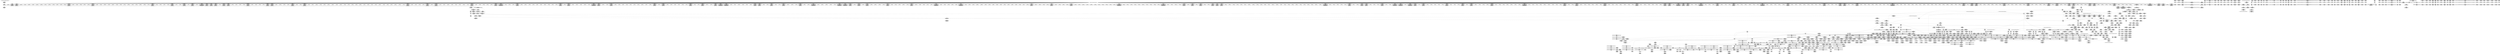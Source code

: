 digraph {
	CE0x3dc5e40 [shape=record,shape=Mrecord,label="{CE0x3dc5e40|selinux_inode_setotherxattr:tmp44|security/selinux/hooks.c,2927|*SummSource*}"]
	CE0x3e2b370 [shape=record,shape=Mrecord,label="{CE0x3e2b370|inode_has_perm:lnot.ext|security/selinux/hooks.c,1611|*SummSource*}"]
	CE0x3e2cf10 [shape=record,shape=Mrecord,label="{CE0x3e2cf10|inode_has_perm:tmp7|security/selinux/hooks.c,1611|*SummSource*}"]
	CE0x3d9bdb0 [shape=record,shape=Mrecord,label="{CE0x3d9bdb0|_call_void_mcount()_#3|*SummSink*}"]
	CE0x3dfce30 [shape=record,shape=Mrecord,label="{CE0x3dfce30|12:_i32,_56:_i8*,_:_CRE_177,178_}"]
	CE0x3e003f0 [shape=record,shape=Mrecord,label="{CE0x3e003f0|12:_i32,_56:_i8*,_:_CRE_245,246_}"]
	CE0x3e35220 [shape=record,shape=Mrecord,label="{CE0x3e35220|inode_has_perm:sclass|security/selinux/hooks.c,1617|*SummSource*}"]
	CE0x3dc9d30 [shape=record,shape=Mrecord,label="{CE0x3dc9d30|dentry_has_perm:dentry|Function::dentry_has_perm&Arg::dentry::}"]
	CE0x3d82290 [shape=record,shape=Mrecord,label="{CE0x3d82290|selinux_inode_setotherxattr:land.lhs.true2|*SummSink*}"]
	CE0x3d6a9a0 [shape=record,shape=Mrecord,label="{CE0x3d6a9a0|selinux_inode_setotherxattr:tmp20|security/selinux/hooks.c,2917|*SummSink*}"]
	CE0x3e2f180 [shape=record,shape=Mrecord,label="{CE0x3e2f180|i64*_getelementptr_inbounds_(_8_x_i64_,_8_x_i64_*___llvm_gcov_ctr154,_i64_0,_i64_5)|*Constant*|*SummSource*}"]
	CE0x3d57440 [shape=record,shape=Mrecord,label="{CE0x3d57440|i64_5|*Constant*|*SummSink*}"]
	CE0x3ddf350 [shape=record,shape=Mrecord,label="{CE0x3ddf350|104:_%struct.inode*,_:_CRE_16,24_|*MultipleSource*|Function::selinux_inode_setotherxattr&Arg::dentry::|Function::selinux_inode_removexattr&Arg::dentry::|Function::dentry_has_perm&Arg::dentry::|security/selinux/hooks.c,1627}"]
	CE0x3e180e0 [shape=record,shape=Mrecord,label="{CE0x3e180e0|12:_i32,_56:_i8*,_:_CRE_897,898_}"]
	CE0x3df22c0 [shape=record,shape=Mrecord,label="{CE0x3df22c0|_ret_void,_!dbg_!27722|include/linux/cred.h,175|*SummSource*}"]
	CE0x3e3a150 [shape=record,shape=Mrecord,label="{CE0x3e3a150|__validate_creds:tmp2|include/linux/cred.h,173}"]
	CE0x3d8b060 [shape=record,shape=Mrecord,label="{CE0x3d8b060|i64_15|*Constant*|*SummSource*}"]
	CE0x3df2ad0 [shape=record,shape=Mrecord,label="{CE0x3df2ad0|i32_1609|*Constant*|*SummSink*}"]
	CE0x3e1d900 [shape=record,shape=Mrecord,label="{CE0x3e1d900|i32_10|*Constant*|*SummSink*}"]
	CE0x3d67c70 [shape=record,shape=Mrecord,label="{CE0x3d67c70|selinux_inode_setotherxattr:tmp16|security/selinux/hooks.c,2915|*SummSource*}"]
	CE0x3d66900 [shape=record,shape=Mrecord,label="{CE0x3d66900|i8*_getelementptr_inbounds_(_45_x_i8_,_45_x_i8_*_.str12,_i32_0,_i32_0)|*Constant*|*SummSource*}"]
	CE0x3d956f0 [shape=record,shape=Mrecord,label="{CE0x3d956f0|i64*_getelementptr_inbounds_(_5_x_i64_,_5_x_i64_*___llvm_gcov_ctr155,_i64_0,_i64_0)|*Constant*|*SummSource*}"]
	CE0x3db6640 [shape=record,shape=Mrecord,label="{CE0x3db6640|dentry_has_perm:dentry1|security/selinux/hooks.c,1631|*SummSink*}"]
	CE0x3d52990 [shape=record,shape=Mrecord,label="{CE0x3d52990|cred_sid:tmp2|*SummSink*}"]
	CE0x49344e0 [shape=record,shape=Mrecord,label="{CE0x49344e0|selinux_inode_removexattr:tmp4|security/selinux/hooks.c,3055|*SummSource*}"]
	CE0x3e3aac0 [shape=record,shape=Mrecord,label="{CE0x3e3aac0|i32_3|*Constant*|*SummSource*}"]
	CE0x3e20320 [shape=record,shape=Mrecord,label="{CE0x3e20320|inode_has_perm:tmp14|security/selinux/hooks.c,1614|*SummSink*}"]
	CE0x3e13ec0 [shape=record,shape=Mrecord,label="{CE0x3e13ec0|12:_i32,_56:_i8*,_:_CRE_760,768_|*MultipleSource*|Function::inode_has_perm&Arg::inode::|*LoadInst*|security/selinux/hooks.c,1627|security/selinux/hooks.c,1611}"]
	CE0x3d33150 [shape=record,shape=Mrecord,label="{CE0x3d33150|selinux_inode_setotherxattr:tmp17|security/selinux/hooks.c,2915|*SummSink*}"]
	CE0x512d410 [shape=record,shape=Mrecord,label="{CE0x512d410|selinux_inode_removexattr:bb|*SummSource*}"]
	CE0x3d999c0 [shape=record,shape=Mrecord,label="{CE0x3d999c0|_call_void_mcount()_#3|*SummSource*}"]
	CE0x3dc1de0 [shape=record,shape=Mrecord,label="{CE0x3dc1de0|i64_18|*Constant*|*SummSource*}"]
	CE0x3dc3980 [shape=record,shape=Mrecord,label="{CE0x3dc3980|i64*_getelementptr_inbounds_(_25_x_i64_,_25_x_i64_*___llvm_gcov_ctr237,_i64_0,_i64_20)|*Constant*}"]
	CE0x3df43e0 [shape=record,shape=Mrecord,label="{CE0x3df43e0|inode_has_perm:return|*SummSource*}"]
	CE0x3e3bd70 [shape=record,shape=Mrecord,label="{CE0x3e3bd70|__validate_creds:tmp8|include/linux/cred.h,175|*SummSource*}"]
	CE0x3d84230 [shape=record,shape=Mrecord,label="{CE0x3d84230|selinux_inode_setotherxattr:if.end|*SummSource*}"]
	CE0x3e29fc0 [shape=record,shape=Mrecord,label="{CE0x3e29fc0|inode_has_perm:and|security/selinux/hooks.c,1611|*SummSink*}"]
	CE0x3e151e0 [shape=record,shape=Mrecord,label="{CE0x3e151e0|12:_i32,_56:_i8*,_:_CRE_840,848_|*MultipleSource*|Function::inode_has_perm&Arg::inode::|*LoadInst*|security/selinux/hooks.c,1627|security/selinux/hooks.c,1611}"]
	CE0x3e01920 [shape=record,shape=Mrecord,label="{CE0x3e01920|12:_i32,_56:_i8*,_:_CRE_263,264_}"]
	CE0x3d44ae0 [shape=record,shape=Mrecord,label="{CE0x3d44ae0|selinux_inode_removexattr:tmp10|security/selinux/hooks.c,3061|*SummSink*}"]
	CE0x3e12920 [shape=record,shape=Mrecord,label="{CE0x3e12920|12:_i32,_56:_i8*,_:_CRE_680,684_|*MultipleSource*|Function::inode_has_perm&Arg::inode::|*LoadInst*|security/selinux/hooks.c,1627|security/selinux/hooks.c,1611}"]
	CE0x3d468a0 [shape=record,shape=Mrecord,label="{CE0x3d468a0|i64*_getelementptr_inbounds_(_6_x_i64_,_6_x_i64_*___llvm_gcov_ctr241,_i64_0,_i64_5)|*Constant*|*SummSource*}"]
	CE0x3d81230 [shape=record,shape=Mrecord,label="{CE0x3d81230|selinux_inode_setotherxattr:bb|*SummSource*}"]
	CE0x3d6f4e0 [shape=record,shape=Mrecord,label="{CE0x3d6f4e0|selinux_inode_setotherxattr:tmp14|security/selinux/hooks.c,2915}"]
	CE0x3dcb4f0 [shape=record,shape=Mrecord,label="{CE0x3dcb4f0|cred_sid:sid|security/selinux/hooks.c,197|*SummSource*}"]
	CE0x3d3ce90 [shape=record,shape=Mrecord,label="{CE0x3d3ce90|12:_i32,_56:_i8*,_:_CRE_140,141_}"]
	CE0x3d96ed0 [shape=record,shape=Mrecord,label="{CE0x3d96ed0|12:_i32,_56:_i8*,_:_CRE_2,4_|*MultipleSource*|Function::inode_has_perm&Arg::inode::|*LoadInst*|security/selinux/hooks.c,1627|security/selinux/hooks.c,1611}"]
	CE0x3deb7f0 [shape=record,shape=Mrecord,label="{CE0x3deb7f0|i64_1|*Constant*}"]
	CE0x3e1b3a0 [shape=record,shape=Mrecord,label="{CE0x3e1b3a0|12:_i32,_56:_i8*,_:_CRE_960,968_|*MultipleSource*|Function::inode_has_perm&Arg::inode::|*LoadInst*|security/selinux/hooks.c,1627|security/selinux/hooks.c,1611}"]
	CE0x3d4a1d0 [shape=record,shape=Mrecord,label="{CE0x3d4a1d0|selinux_inode_removexattr:tmp|*SummSource*}"]
	CE0x3d8dfb0 [shape=record,shape=Mrecord,label="{CE0x3d8dfb0|i64*_getelementptr_inbounds_(_25_x_i64_,_25_x_i64_*___llvm_gcov_ctr237,_i64_0,_i64_24)|*Constant*|*SummSink*}"]
	CE0x3d61360 [shape=record,shape=Mrecord,label="{CE0x3d61360|COLLAPSED:_GIRE_selinux_xfrm_refcount_global_%struct.atomic_t_zeroinitializer,_align_4:_elem_0:default:}"]
	CE0x3d576e0 [shape=record,shape=Mrecord,label="{CE0x3d576e0|i64_4|*Constant*}"]
	CE0x3d68c70 [shape=record,shape=Mrecord,label="{CE0x3d68c70|i64*_getelementptr_inbounds_(_25_x_i64_,_25_x_i64_*___llvm_gcov_ctr237,_i64_0,_i64_1)|*Constant*|*SummSink*}"]
	CE0x3db5530 [shape=record,shape=Mrecord,label="{CE0x3db5530|dentry_has_perm:tmp4|*LoadInst*|security/selinux/hooks.c,1627|*SummSource*}"]
	CE0x3d949a0 [shape=record,shape=Mrecord,label="{CE0x3d949a0|inode_has_perm:adp|Function::inode_has_perm&Arg::adp::|*SummSink*}"]
	CE0x3de90c0 [shape=record,shape=Mrecord,label="{CE0x3de90c0|104:_%struct.inode*,_:_CRE_202,203_}"]
	CE0x3d3ee50 [shape=record,shape=Mrecord,label="{CE0x3d3ee50|_call_void_mcount()_#3}"]
	CE0x3e192b0 [shape=record,shape=Mrecord,label="{CE0x3e192b0|12:_i32,_56:_i8*,_:_CRE_912,913_}"]
	CE0x3ddacb0 [shape=record,shape=Mrecord,label="{CE0x3ddacb0|104:_%struct.inode*,_:_CRE_167,168_}"]
	CE0x3e2c160 [shape=record,shape=Mrecord,label="{CE0x3e2c160|inode_has_perm:expval|security/selinux/hooks.c,1611|*SummSource*}"]
	CE0x3e3cfa0 [shape=record,shape=Mrecord,label="{CE0x3e3cfa0|i64*_getelementptr_inbounds_(_2_x_i64_,_2_x_i64_*___llvm_gcov_ctr131,_i64_0,_i64_0)|*Constant*|*SummSink*}"]
	CE0x3d8d480 [shape=record,shape=Mrecord,label="{CE0x3d8d480|i32_-1|*Constant*}"]
	CE0x3d3e3a0 [shape=record,shape=Mrecord,label="{CE0x3d3e3a0|GLOBAL:selinux_inode_setotherxattr|*Constant*}"]
	CE0x3d4c460 [shape=record,shape=Mrecord,label="{CE0x3d4c460|selinux_inode_removexattr:tmp6|security/selinux/hooks.c,3056|*SummSink*}"]
	CE0x3d6e060 [shape=record,shape=Mrecord,label="{CE0x3d6e060|selinux_inode_setotherxattr:tmp2|*SummSink*}"]
	CE0x3e2d8c0 [shape=record,shape=Mrecord,label="{CE0x3e2d8c0|inode_has_perm:tmp8|security/selinux/hooks.c,1611|*SummSource*}"]
	CE0x3dfc4b0 [shape=record,shape=Mrecord,label="{CE0x3dfc4b0|12:_i32,_56:_i8*,_:_CRE_169,170_}"]
	CE0x3ddc820 [shape=record,shape=Mrecord,label="{CE0x3ddc820|104:_%struct.inode*,_:_CRE_219,220_}"]
	CE0x3df6ee0 [shape=record,shape=Mrecord,label="{CE0x3df6ee0|__validate_creds:lnot1|include/linux/cred.h,173|*SummSink*}"]
	CE0x3de92e0 [shape=record,shape=Mrecord,label="{CE0x3de92e0|104:_%struct.inode*,_:_CRE_204,205_}"]
	CE0x3d6f9d0 [shape=record,shape=Mrecord,label="{CE0x3d6f9d0|__validate_creds:lnot.ext|include/linux/cred.h,173|*SummSource*}"]
	CE0x3e04770 [shape=record,shape=Mrecord,label="{CE0x3e04770|12:_i32,_56:_i8*,_:_CRE_302,303_}"]
	CE0x3d65bc0 [shape=record,shape=Mrecord,label="{CE0x3d65bc0|GLOBAL:lockdep_rcu_suspicious|*Constant*}"]
	CE0x3de9410 [shape=record,shape=Mrecord,label="{CE0x3de9410|104:_%struct.inode*,_:_CRE_205,206_}"]
	"CONST[source:0(mediator),value:0(static)][purpose:{operation}][SrcIdx:12]"
	CE0x3e173d0 [shape=record,shape=Mrecord,label="{CE0x3e173d0|12:_i32,_56:_i8*,_:_CRE_886,887_}"]
	CE0x3d92390 [shape=record,shape=Mrecord,label="{CE0x3d92390|dentry_has_perm:u|security/selinux/hooks.c,1631|*SummSink*}"]
	CE0x3dfc250 [shape=record,shape=Mrecord,label="{CE0x3dfc250|12:_i32,_56:_i8*,_:_CRE_167,168_}"]
	CE0x3e11640 [shape=record,shape=Mrecord,label="{CE0x3e11640|12:_i32,_56:_i8*,_:_CRE_619,620_}"]
	CE0x3e03210 [shape=record,shape=Mrecord,label="{CE0x3e03210|12:_i32,_56:_i8*,_:_CRE_284,285_}"]
	CE0x3e095f0 [shape=record,shape=Mrecord,label="{CE0x3e095f0|12:_i32,_56:_i8*,_:_CRE_456,464_|*MultipleSource*|Function::inode_has_perm&Arg::inode::|*LoadInst*|security/selinux/hooks.c,1627|security/selinux/hooks.c,1611}"]
	CE0x3e16de0 [shape=record,shape=Mrecord,label="{CE0x3e16de0|12:_i32,_56:_i8*,_:_CRE_881,882_}"]
	CE0x3d91dc0 [shape=record,shape=Mrecord,label="{CE0x3d91dc0|dentry_has_perm:type|security/selinux/hooks.c,1630|*SummSource*}"]
	CE0x3e19fc0 [shape=record,shape=Mrecord,label="{CE0x3e19fc0|12:_i32,_56:_i8*,_:_CRE_923,924_}"]
	CE0x3e2dbb0 [shape=record,shape=Mrecord,label="{CE0x3e2dbb0|inode_has_perm:tmp9|security/selinux/hooks.c,1611|*SummSource*}"]
	CE0x3e37280 [shape=record,shape=Mrecord,label="{CE0x3e37280|GLOBAL:__llvm_gcov_ctr155|Global_var:__llvm_gcov_ctr155|*SummSink*}"]
	CE0x3d68510 [shape=record,shape=Mrecord,label="{CE0x3d68510|i64*_getelementptr_inbounds_(_2_x_i64_,_2_x_i64_*___llvm_gcov_ctr98,_i64_0,_i64_1)|*Constant*|*SummSink*}"]
	CE0x3d73420 [shape=record,shape=Mrecord,label="{CE0x3d73420|selinux_inode_removexattr:tmp1|*SummSource*}"]
	CE0x3e30150 [shape=record,shape=Mrecord,label="{CE0x3e30150|i32_512|*Constant*|*SummSource*}"]
	CE0x3dec030 [shape=record,shape=Mrecord,label="{CE0x3dec030|cred_sid:tmp1|*SummSink*}"]
	CE0x3e248d0 [shape=record,shape=Mrecord,label="{CE0x3e248d0|inode_has_perm:tmp19|security/selinux/hooks.c,1618|*SummSource*}"]
	CE0x3e0f630 [shape=record,shape=Mrecord,label="{CE0x3e0f630|12:_i32,_56:_i8*,_:_CRE_592,593_}"]
	CE0x3d47800 [shape=record,shape=Mrecord,label="{CE0x3d47800|selinux_inode_setotherxattr:if.end13|*SummSource*}"]
	CE0x3deb760 [shape=record,shape=Mrecord,label="{CE0x3deb760|__validate_creds:tmp|*SummSink*}"]
	CE0x3dea070 [shape=record,shape=Mrecord,label="{CE0x3dea070|inode_has_perm:tmp5|security/selinux/hooks.c,1609|*SummSink*}"]
	CE0x3e02500 [shape=record,shape=Mrecord,label="{CE0x3e02500|12:_i32,_56:_i8*,_:_CRE_273,274_}"]
	CE0x3d4e510 [shape=record,shape=Mrecord,label="{CE0x3d4e510|selinux_inode_setotherxattr:cred4|security/selinux/hooks.c,2915|*SummSource*}"]
	CE0x3db31b0 [shape=record,shape=Mrecord,label="{CE0x3db31b0|104:_%struct.inode*,_:_CRE_154,155_}"]
	CE0x3dea300 [shape=record,shape=Mrecord,label="{CE0x3dea300|get_current:tmp2|*SummSource*}"]
	CE0x3e0b7d0 [shape=record,shape=Mrecord,label="{CE0x3e0b7d0|12:_i32,_56:_i8*,_:_CRE_512,520_|*MultipleSource*|Function::inode_has_perm&Arg::inode::|*LoadInst*|security/selinux/hooks.c,1627|security/selinux/hooks.c,1611}"]
	CE0x3e340c0 [shape=record,shape=Mrecord,label="{CE0x3e340c0|avc_has_perm:tsid|Function::avc_has_perm&Arg::tsid::}"]
	CE0x3d8fed0 [shape=record,shape=Mrecord,label="{CE0x3d8fed0|12:_i32,_56:_i8*,_:_CRE_311,312_}"]
	CE0x3dc1ae0 [shape=record,shape=Mrecord,label="{CE0x3dc1ae0|i64_19|*Constant*}"]
	CE0x3e19640 [shape=record,shape=Mrecord,label="{CE0x3e19640|12:_i32,_56:_i8*,_:_CRE_915,916_}"]
	CE0x3d70f10 [shape=record,shape=Mrecord,label="{CE0x3d70f10|selinux_inode_setotherxattr:tmp10|security/selinux/hooks.c,2915|*SummSource*}"]
	CE0x3d70370 [shape=record,shape=Mrecord,label="{CE0x3d70370|selinux_inode_setotherxattr:tmp26|security/selinux/hooks.c,2919}"]
	CE0x3e3cac0 [shape=record,shape=Mrecord,label="{CE0x3e3cac0|i64*_getelementptr_inbounds_(_2_x_i64_,_2_x_i64_*___llvm_gcov_ctr131,_i64_0,_i64_0)|*Constant*}"]
	CE0x3d5f160 [shape=record,shape=Mrecord,label="{CE0x3d5f160|i64_2|*Constant*|*SummSource*}"]
	CE0x3dea420 [shape=record,shape=Mrecord,label="{CE0x3dea420|inode_has_perm:if.end|*SummSource*}"]
	CE0x3ddbac0 [shape=record,shape=Mrecord,label="{CE0x3ddbac0|104:_%struct.inode*,_:_CRE_182,183_}"]
	CE0x3dfe850 [shape=record,shape=Mrecord,label="{CE0x3dfe850|12:_i32,_56:_i8*,_:_CRE_199,200_}"]
	CE0x3dc10b0 [shape=record,shape=Mrecord,label="{CE0x3dc10b0|selinux_inode_setotherxattr:call14|security/selinux/hooks.c,2922|*SummSink*}"]
	CE0x3d466d0 [shape=record,shape=Mrecord,label="{CE0x3d466d0|dentry_has_perm:tmp}"]
	CE0x3e35300 [shape=record,shape=Mrecord,label="{CE0x3e35300|inode_has_perm:sclass|security/selinux/hooks.c,1617|*SummSink*}"]
	CE0x3ddb340 [shape=record,shape=Mrecord,label="{CE0x3ddb340|104:_%struct.inode*,_:_CRE_174,175_}"]
	CE0x3e01cb0 [shape=record,shape=Mrecord,label="{CE0x3e01cb0|12:_i32,_56:_i8*,_:_CRE_266,267_}"]
	CE0x3e0a340 [shape=record,shape=Mrecord,label="{CE0x3e0a340|12:_i32,_56:_i8*,_:_CRE_478,479_}"]
	CE0x3e11180 [shape=record,shape=Mrecord,label="{CE0x3e11180|12:_i32,_56:_i8*,_:_CRE_615,616_}"]
	CE0x3ddbbb0 [shape=record,shape=Mrecord,label="{CE0x3ddbbb0|104:_%struct.inode*,_:_CRE_183,184_}"]
	CE0x3e37150 [shape=record,shape=Mrecord,label="{CE0x3e37150|GLOBAL:__llvm_gcov_ctr155|Global_var:__llvm_gcov_ctr155|*SummSource*}"]
	CE0x3e10cc0 [shape=record,shape=Mrecord,label="{CE0x3e10cc0|12:_i32,_56:_i8*,_:_CRE_611,612_}"]
	CE0x3e15c20 [shape=record,shape=Mrecord,label="{CE0x3e15c20|12:_i32,_56:_i8*,_:_CRE_866,867_}"]
	CE0x3d42270 [shape=record,shape=Mrecord,label="{CE0x3d42270|_call_void_mcount()_#3}"]
	CE0x3d33460 [shape=record,shape=Mrecord,label="{CE0x3d33460|selinux_inode_setotherxattr:tmp18|security/selinux/hooks.c,2915}"]
	CE0x3d4c6a0 [shape=record,shape=Mrecord,label="{CE0x3d4c6a0|selinux_inode_removexattr:tmp7|security/selinux/hooks.c,3056}"]
	CE0x3d94de0 [shape=record,shape=Mrecord,label="{CE0x3d94de0|_ret_i32_%retval.0,_!dbg_!27739|security/selinux/hooks.c,1618|*SummSink*}"]
	CE0x3d61730 [shape=record,shape=Mrecord,label="{CE0x3d61730|i64*_getelementptr_inbounds_(_6_x_i64_,_6_x_i64_*___llvm_gcov_ctr241,_i64_0,_i64_3)|*Constant*|*SummSource*}"]
	CE0x3e36fd0 [shape=record,shape=Mrecord,label="{CE0x3e36fd0|GLOBAL:__llvm_gcov_ctr155|Global_var:__llvm_gcov_ctr155}"]
	CE0x3db2ab0 [shape=record,shape=Mrecord,label="{CE0x3db2ab0|104:_%struct.inode*,_:_CRE_146,147_}"]
	CE0x3db80e0 [shape=record,shape=Mrecord,label="{CE0x3db80e0|104:_%struct.inode*,_:_CRE_95,96_}"]
	CE0x3d6f870 [shape=record,shape=Mrecord,label="{CE0x3d6f870|selinux_inode_setotherxattr:tmp14|security/selinux/hooks.c,2915|*SummSink*}"]
	CE0x3e3c7a0 [shape=record,shape=Mrecord,label="{CE0x3e3c7a0|cred_sid:bb}"]
	CE0x3d67e00 [shape=record,shape=Mrecord,label="{CE0x3d67e00|selinux_inode_setotherxattr:tmp16|security/selinux/hooks.c,2915|*SummSink*}"]
	CE0x3d80ca0 [shape=record,shape=Mrecord,label="{CE0x3d80ca0|dentry_has_perm:tmp2|*SummSource*}"]
	CE0x3e10800 [shape=record,shape=Mrecord,label="{CE0x3e10800|12:_i32,_56:_i8*,_:_CRE_607,608_}"]
	CE0x3d9b690 [shape=record,shape=Mrecord,label="{CE0x3d9b690|selinux_inode_setotherxattr:do.body|*SummSource*}"]
	CE0x3d8f4c0 [shape=record,shape=Mrecord,label="{CE0x3d8f4c0|%struct.task_struct*_(%struct.task_struct**)*_asm_movq_%gs:$_1:P_,$0_,_r,im,_dirflag_,_fpsr_,_flags_}"]
	CE0x3d6c320 [shape=record,shape=Mrecord,label="{CE0x3d6c320|GLOBAL:__llvm_gcov_ctr237|Global_var:__llvm_gcov_ctr237|*SummSource*}"]
	CE0x3e153d0 [shape=record,shape=Mrecord,label="{CE0x3e153d0|12:_i32,_56:_i8*,_:_CRE_848,856_|*MultipleSource*|Function::inode_has_perm&Arg::inode::|*LoadInst*|security/selinux/hooks.c,1627|security/selinux/hooks.c,1611}"]
	"CONST[source:0(mediator),value:0(static)][purpose:{operation}][SnkIdx:3]"
	CE0x3e1c0c0 [shape=record,shape=Mrecord,label="{CE0x3e1c0c0|12:_i32,_56:_i8*,_:_CRE_982,983_}"]
	CE0x3e30240 [shape=record,shape=Mrecord,label="{CE0x3e30240|i32_512|*Constant*|*SummSink*}"]
	CE0x3d4a380 [shape=record,shape=Mrecord,label="{CE0x3d4a380|get_current:tmp1|*SummSource*}"]
	CE0x3e362e0 [shape=record,shape=Mrecord,label="{CE0x3e362e0|avc_has_perm:entry}"]
	CE0x3d82370 [shape=record,shape=Mrecord,label="{CE0x3d82370|selinux_inode_setotherxattr:do.body}"]
	CE0x3dfe4c0 [shape=record,shape=Mrecord,label="{CE0x3dfe4c0|12:_i32,_56:_i8*,_:_CRE_196,197_}"]
	CE0x3d4e280 [shape=record,shape=Mrecord,label="{CE0x3d4e280|i32_78|*Constant*|*SummSource*}"]
	CE0x3e022a0 [shape=record,shape=Mrecord,label="{CE0x3e022a0|12:_i32,_56:_i8*,_:_CRE_271,272_}"]
	CE0x3d5c060 [shape=record,shape=Mrecord,label="{CE0x3d5c060|i64_1|*Constant*|*SummSink*}"]
	CE0x5953210 [shape=record,shape=Mrecord,label="{CE0x5953210|i64_1|*Constant*|*SummSource*}"]
	CE0x3df4f60 [shape=record,shape=Mrecord,label="{CE0x3df4f60|_call_void_mcount()_#3|*SummSink*}"]
	CE0x3e1a220 [shape=record,shape=Mrecord,label="{CE0x3e1a220|12:_i32,_56:_i8*,_:_CRE_925,926_}"]
	CE0x3d4ebc0 [shape=record,shape=Mrecord,label="{CE0x3d4ebc0|selinux_inode_setotherxattr:tmp19|security/selinux/hooks.c,2915|*SummSource*}"]
	CE0x3db3970 [shape=record,shape=Mrecord,label="{CE0x3db3970|dentry_has_perm:bb}"]
	CE0x3def590 [shape=record,shape=Mrecord,label="{CE0x3def590|12:_i32,_56:_i8*,_:_CRE_24,32_|*MultipleSource*|Function::inode_has_perm&Arg::inode::|*LoadInst*|security/selinux/hooks.c,1627|security/selinux/hooks.c,1611}"]
	CE0x3e112b0 [shape=record,shape=Mrecord,label="{CE0x3e112b0|12:_i32,_56:_i8*,_:_CRE_616,617_}"]
	CE0x3d42a00 [shape=record,shape=Mrecord,label="{CE0x3d42a00|GLOBAL:get_current|*Constant*|*SummSource*}"]
	CE0x3dc6220 [shape=record,shape=Mrecord,label="{CE0x3dc6220|i64*_getelementptr_inbounds_(_25_x_i64_,_25_x_i64_*___llvm_gcov_ctr237,_i64_0,_i64_22)|*Constant*|*SummSink*}"]
	CE0x3dfe390 [shape=record,shape=Mrecord,label="{CE0x3dfe390|12:_i32,_56:_i8*,_:_CRE_195,196_}"]
	CE0x3dc21a0 [shape=record,shape=Mrecord,label="{CE0x3dc21a0|selinux_inode_setotherxattr:tmp36|security/selinux/hooks.c,2922|*SummSink*}"]
	CE0x3d583b0 [shape=record,shape=Mrecord,label="{CE0x3d583b0|i1_true|*Constant*|*SummSource*}"]
	CE0x3d34320 [shape=record,shape=Mrecord,label="{CE0x3d34320|selinux_inode_removexattr:tobool|security/selinux/hooks.c,3055|*SummSink*}"]
	CE0x3df4150 [shape=record,shape=Mrecord,label="{CE0x3df4150|inode_has_perm:do.body|*SummSource*}"]
	CE0x3d533c0 [shape=record,shape=Mrecord,label="{CE0x3d533c0|__validate_creds:expval|include/linux/cred.h,173|*SummSink*}"]
	CE0x3d4fad0 [shape=record,shape=Mrecord,label="{CE0x3d4fad0|selinux_inode_removexattr:tmp7|security/selinux/hooks.c,3056|*SummSink*}"]
	CE0x3d3c560 [shape=record,shape=Mrecord,label="{CE0x3d3c560|12:_i32,_56:_i8*,_:_CRE_128,136_|*MultipleSource*|Function::inode_has_perm&Arg::inode::|*LoadInst*|security/selinux/hooks.c,1627|security/selinux/hooks.c,1611}"]
	CE0x3d4b3f0 [shape=record,shape=Mrecord,label="{CE0x3d4b3f0|selinux_inode_setotherxattr:name|Function::selinux_inode_setotherxattr&Arg::name::|*SummSink*}"]
	CE0x3d55f90 [shape=record,shape=Mrecord,label="{CE0x3d55f90|__validate_creds:line|Function::__validate_creds&Arg::line::|*SummSource*}"]
	CE0x3dfd2f0 [shape=record,shape=Mrecord,label="{CE0x3dfd2f0|12:_i32,_56:_i8*,_:_CRE_181,182_}"]
	CE0x3e39890 [shape=record,shape=Mrecord,label="{CE0x3e39890|i64*_getelementptr_inbounds_(_5_x_i64_,_5_x_i64_*___llvm_gcov_ctr155,_i64_0,_i64_4)|*Constant*}"]
	CE0x3e24590 [shape=record,shape=Mrecord,label="{CE0x3e24590|i64*_getelementptr_inbounds_(_8_x_i64_,_8_x_i64_*___llvm_gcov_ctr154,_i64_0,_i64_7)|*Constant*|*SummSink*}"]
	CE0x3df2c80 [shape=record,shape=Mrecord,label="{CE0x3df2c80|__validate_creds:line|Function::__validate_creds&Arg::line::}"]
	CE0x3d58e60 [shape=record,shape=Mrecord,label="{CE0x3d58e60|selinux_inode_setotherxattr:if.end16|*SummSource*}"]
	CE0x3d9d660 [shape=record,shape=Mrecord,label="{CE0x3d9d660|_call_void_lockdep_rcu_suspicious(i8*_getelementptr_inbounds_(_25_x_i8_,_25_x_i8_*_.str3,_i32_0,_i32_0),_i32_2915,_i8*_getelementptr_inbounds_(_45_x_i8_,_45_x_i8_*_.str12,_i32_0,_i32_0))_#10,_!dbg_!27729|security/selinux/hooks.c,2915}"]
	CE0x3e2a630 [shape=record,shape=Mrecord,label="{CE0x3e2a630|inode_has_perm:lnot|security/selinux/hooks.c,1611}"]
	CE0x3db6380 [shape=record,shape=Mrecord,label="{CE0x3db6380|dentry_has_perm:call|security/selinux/hooks.c,1632}"]
	CE0x3d58870 [shape=record,shape=Mrecord,label="{CE0x3d58870|get_current:tmp2|*SummSink*}"]
	CE0x3e0be30 [shape=record,shape=Mrecord,label="{CE0x3e0be30|12:_i32,_56:_i8*,_:_CRE_536,540_|*MultipleSource*|Function::inode_has_perm&Arg::inode::|*LoadInst*|security/selinux/hooks.c,1627|security/selinux/hooks.c,1611}"]
	CE0x3de8df0 [shape=record,shape=Mrecord,label="{CE0x3de8df0|104:_%struct.inode*,_:_CRE_199,200_}"]
	CE0x3d98f70 [shape=record,shape=Mrecord,label="{CE0x3d98f70|selinux_inode_setotherxattr:tmp24|security/selinux/hooks.c,2919|*SummSink*}"]
	CE0x3ddf9f0 [shape=record,shape=Mrecord,label="{CE0x3ddf9f0|104:_%struct.inode*,_:_CRE_48,52_|*MultipleSource*|Function::selinux_inode_setotherxattr&Arg::dentry::|Function::selinux_inode_removexattr&Arg::dentry::|Function::dentry_has_perm&Arg::dentry::|security/selinux/hooks.c,1627}"]
	CE0x3df44c0 [shape=record,shape=Mrecord,label="{CE0x3df44c0|cred_sid:tmp4|*LoadInst*|security/selinux/hooks.c,196}"]
	CE0x3dff740 [shape=record,shape=Mrecord,label="{CE0x3dff740|12:_i32,_56:_i8*,_:_CRE_224,232_|*MultipleSource*|Function::inode_has_perm&Arg::inode::|*LoadInst*|security/selinux/hooks.c,1627|security/selinux/hooks.c,1611}"]
	CE0x3d4e970 [shape=record,shape=Mrecord,label="{CE0x3d4e970|selinux_inode_setotherxattr:tmp19|security/selinux/hooks.c,2915}"]
	CE0x3df03e0 [shape=record,shape=Mrecord,label="{CE0x3df03e0|inode_has_perm:tmp3|*SummSink*}"]
	CE0x3e13230 [shape=record,shape=Mrecord,label="{CE0x3e13230|12:_i32,_56:_i8*,_:_CRE_704,712_|*MultipleSource*|Function::inode_has_perm&Arg::inode::|*LoadInst*|security/selinux/hooks.c,1627|security/selinux/hooks.c,1611}"]
	CE0x3d52c30 [shape=record,shape=Mrecord,label="{CE0x3d52c30|12:_i32,_56:_i8*,_:_CRE_64,72_|*MultipleSource*|Function::inode_has_perm&Arg::inode::|*LoadInst*|security/selinux/hooks.c,1627|security/selinux/hooks.c,1611}"]
	CE0x3dfc120 [shape=record,shape=Mrecord,label="{CE0x3dfc120|12:_i32,_56:_i8*,_:_CRE_166,167_}"]
	CE0x3d84100 [shape=record,shape=Mrecord,label="{CE0x3d84100|selinux_inode_setotherxattr:if.end}"]
	CE0x3d80b90 [shape=record,shape=Mrecord,label="{CE0x3d80b90|selinux_inode_setotherxattr:if.then7|*SummSink*}"]
	CE0x3d81bb0 [shape=record,shape=Mrecord,label="{CE0x3d81bb0|selinux_inode_setotherxattr:if.then12}"]
	CE0x3d65ea0 [shape=record,shape=Mrecord,label="{CE0x3d65ea0|GLOBAL:lockdep_rcu_suspicious|*Constant*|*SummSink*}"]
	CE0x3d47070 [shape=record,shape=Mrecord,label="{CE0x3d47070|selinux_inode_setotherxattr:if.then10|*SummSource*}"]
	CE0x3dc3b00 [shape=record,shape=Mrecord,label="{CE0x3dc3b00|selinux_inode_setotherxattr:tmp40|security/selinux/hooks.c,2925|*SummSource*}"]
	CE0x3e11e90 [shape=record,shape=Mrecord,label="{CE0x3e11e90|12:_i32,_56:_i8*,_:_CRE_640,648_|*MultipleSource*|Function::inode_has_perm&Arg::inode::|*LoadInst*|security/selinux/hooks.c,1627|security/selinux/hooks.c,1611}"]
	CE0x3dca080 [shape=record,shape=Mrecord,label="{CE0x3dca080|dentry_has_perm:dentry|Function::dentry_has_perm&Arg::dentry::|*SummSink*}"]
	CE0x3dff300 [shape=record,shape=Mrecord,label="{CE0x3dff300|12:_i32,_56:_i8*,_:_CRE_208,210_|*MultipleSource*|Function::inode_has_perm&Arg::inode::|*LoadInst*|security/selinux/hooks.c,1627|security/selinux/hooks.c,1611}"]
	CE0x3e0c4c0 [shape=record,shape=Mrecord,label="{CE0x3e0c4c0|12:_i32,_56:_i8*,_:_CRE_552,553_}"]
	CE0x3d381c0 [shape=record,shape=Mrecord,label="{CE0x3d381c0|VOIDTB_TE:_CRE:_elem_0:default:}"]
	CE0x3df3340 [shape=record,shape=Mrecord,label="{CE0x3df3340|inode_has_perm:do.end|*SummSource*}"]
	CE0x3e29f30 [shape=record,shape=Mrecord,label="{CE0x3e29f30|inode_has_perm:and|security/selinux/hooks.c,1611|*SummSource*}"]
	CE0x3e160d0 [shape=record,shape=Mrecord,label="{CE0x3e160d0|12:_i32,_56:_i8*,_:_CRE_870,871_}"]
	CE0x3db64d0 [shape=record,shape=Mrecord,label="{CE0x3db64d0|dentry_has_perm:dentry1|security/selinux/hooks.c,1631|*SummSource*}"]
	CE0x3dfc040 [shape=record,shape=Mrecord,label="{CE0x3dfc040|12:_i32,_56:_i8*,_:_CRE_165,166_}"]
	CE0x3d64ea0 [shape=record,shape=Mrecord,label="{CE0x3d64ea0|selinux_inode_setotherxattr:tobool|security/selinux/hooks.c,2915}"]
	CE0x3e344f0 [shape=record,shape=Mrecord,label="{CE0x3e344f0|avc_has_perm:tclass|Function::avc_has_perm&Arg::tclass::}"]
	CE0x3d98e00 [shape=record,shape=Mrecord,label="{CE0x3d98e00|selinux_inode_setotherxattr:tmp24|security/selinux/hooks.c,2919}"]
	CE0x3e0fe80 [shape=record,shape=Mrecord,label="{CE0x3e0fe80|12:_i32,_56:_i8*,_:_CRE_599,600_}"]
	CE0x3dc9a90 [shape=record,shape=Mrecord,label="{CE0x3dc9a90|i32_32|*Constant*}"]
	CE0x3e25400 [shape=record,shape=Mrecord,label="{CE0x3e25400|__validate_creds:bb|*SummSource*}"]
	CE0x3e13a80 [shape=record,shape=Mrecord,label="{CE0x3e13a80|12:_i32,_56:_i8*,_:_CRE_744,752_|*MultipleSource*|Function::inode_has_perm&Arg::inode::|*LoadInst*|security/selinux/hooks.c,1627|security/selinux/hooks.c,1611}"]
	CE0x3e0a7d0 [shape=record,shape=Mrecord,label="{CE0x3e0a7d0|12:_i32,_56:_i8*,_:_CRE_482,483_}"]
	CE0x3d5dc60 [shape=record,shape=Mrecord,label="{CE0x3d5dc60|selinux_inode_removexattr:tmp3|security/selinux/hooks.c,3055}"]
	CE0x3d59cf0 [shape=record,shape=Mrecord,label="{CE0x3d59cf0|i64_2|*Constant*}"]
	CE0x3d84400 [shape=record,shape=Mrecord,label="{CE0x3d84400|selinux_inode_setotherxattr:if.end18}"]
	CE0x3e0fc20 [shape=record,shape=Mrecord,label="{CE0x3e0fc20|12:_i32,_56:_i8*,_:_CRE_597,598_}"]
	CE0x3d32b20 [shape=record,shape=Mrecord,label="{CE0x3d32b20|i64*_getelementptr_inbounds_(_25_x_i64_,_25_x_i64_*___llvm_gcov_ctr237,_i64_0,_i64_9)|*Constant*|*SummSource*}"]
	CE0x3dfaed0 [shape=record,shape=Mrecord,label="{CE0x3dfaed0|12:_i32,_56:_i8*,_:_CRE_154,155_}"]
	CE0x3e16200 [shape=record,shape=Mrecord,label="{CE0x3e16200|12:_i32,_56:_i8*,_:_CRE_871,872_}"]
	CE0x3e093d0 [shape=record,shape=Mrecord,label="{CE0x3e093d0|12:_i32,_56:_i8*,_:_CRE_448,456_|*MultipleSource*|Function::inode_has_perm&Arg::inode::|*LoadInst*|security/selinux/hooks.c,1627|security/selinux/hooks.c,1611}"]
	CE0x3e0bc10 [shape=record,shape=Mrecord,label="{CE0x3e0bc10|12:_i32,_56:_i8*,_:_CRE_528,536_|*MultipleSource*|Function::inode_has_perm&Arg::inode::|*LoadInst*|security/selinux/hooks.c,1627|security/selinux/hooks.c,1611}"]
	CE0x3d6dcf0 [shape=record,shape=Mrecord,label="{CE0x3d6dcf0|dentry_has_perm:ad|security/selinux/hooks.c, 1628|*SummSource*}"]
	CE0x3dcc110 [shape=record,shape=Mrecord,label="{CE0x3dcc110|0:_i32,_4:_i32,_8:_i32,_12:_i32,_:_CMRE_16,20_|*MultipleSource*|security/selinux/hooks.c,196|security/selinux/hooks.c,197|*LoadInst*|security/selinux/hooks.c,196}"]
	CE0x3d3d090 [shape=record,shape=Mrecord,label="{CE0x3d3d090|12:_i32,_56:_i8*,_:_CRE_142,143_}"]
	CE0x3e2f420 [shape=record,shape=Mrecord,label="{CE0x3e2f420|i64*_getelementptr_inbounds_(_8_x_i64_,_8_x_i64_*___llvm_gcov_ctr154,_i64_0,_i64_5)|*Constant*|*SummSink*}"]
	CE0x3dc7710 [shape=record,shape=Mrecord,label="{CE0x3dc7710|selinux_inode_setotherxattr:tmp46|security/selinux/hooks.c,2931|*SummSource*}"]
	CE0x3de91b0 [shape=record,shape=Mrecord,label="{CE0x3de91b0|104:_%struct.inode*,_:_CRE_203,204_}"]
	CE0x3d97920 [shape=record,shape=Mrecord,label="{CE0x3d97920|VOIDTB_TE_array:_GCR_.str68_private_unnamed_addr_constant_20_x_i8_c_security.capability_00_,_align_1:_elem_0:default:}"]
	CE0x3e0ef10 [shape=record,shape=Mrecord,label="{CE0x3e0ef10|12:_i32,_56:_i8*,_:_CRE_586,587_}"]
	CE0x3d502f0 [shape=record,shape=Mrecord,label="{CE0x3d502f0|selinux_inode_removexattr:tmp2|security/selinux/hooks.c,3055|*SummSink*}"]
	CE0x3d59ac0 [shape=record,shape=Mrecord,label="{CE0x3d59ac0|i64_3|*Constant*|*SummSource*}"]
	CE0x3d93040 [shape=record,shape=Mrecord,label="{CE0x3d93040|GLOBAL:inode_has_perm|*Constant*|*SummSource*}"]
	CE0x3ddb610 [shape=record,shape=Mrecord,label="{CE0x3ddb610|104:_%struct.inode*,_:_CRE_177,178_}"]
	CE0x3d411a0 [shape=record,shape=Mrecord,label="{CE0x3d411a0|i32_-13|*Constant*|*SummSource*}"]
	CE0x3d3c340 [shape=record,shape=Mrecord,label="{CE0x3d3c340|12:_i32,_56:_i8*,_:_CRE_120,128_|*MultipleSource*|Function::inode_has_perm&Arg::inode::|*LoadInst*|security/selinux/hooks.c,1627|security/selinux/hooks.c,1611}"]
	CE0x3dfb980 [shape=record,shape=Mrecord,label="{CE0x3dfb980|12:_i32,_56:_i8*,_:_CRE_163,164_}"]
	CE0x3d59060 [shape=record,shape=Mrecord,label="{CE0x3d59060|selinux_inode_setotherxattr:dentry|Function::selinux_inode_setotherxattr&Arg::dentry::}"]
	CE0x3e0dfa0 [shape=record,shape=Mrecord,label="{CE0x3e0dfa0|12:_i32,_56:_i8*,_:_CRE_573,574_}"]
	CE0x3d4e3a0 [shape=record,shape=Mrecord,label="{CE0x3d4e3a0|selinux_inode_setotherxattr:cred4|security/selinux/hooks.c,2915}"]
	CE0x3e38fe0 [shape=record,shape=Mrecord,label="{CE0x3e38fe0|__validate_creds:tmp7|include/linux/cred.h,174}"]
	CE0x3e20830 [shape=record,shape=Mrecord,label="{CE0x3e20830|inode_has_perm:call|security/selinux/hooks.c,1614|*SummSink*}"]
	"CONST[source:0(mediator),value:2(dynamic)][purpose:{subject}][SrcIdx:14]"
	CE0x3d90cc0 [shape=record,shape=Mrecord,label="{CE0x3d90cc0|12:_i32,_56:_i8*,_:_CRE_376,384_|*MultipleSource*|Function::inode_has_perm&Arg::inode::|*LoadInst*|security/selinux/hooks.c,1627|security/selinux/hooks.c,1611}"]
	CE0x3df3040 [shape=record,shape=Mrecord,label="{CE0x3df3040|GLOBAL:creds_are_invalid|*Constant*|*SummSource*}"]
	CE0x3d5e120 [shape=record,shape=Mrecord,label="{CE0x3d5e120|i64*_getelementptr_inbounds_(_25_x_i64_,_25_x_i64_*___llvm_gcov_ctr237,_i64_0,_i64_6)|*Constant*|*SummSource*}"]
	CE0x3d42f60 [shape=record,shape=Mrecord,label="{CE0x3d42f60|get_current:entry|*SummSource*}"]
	CE0x3dcb850 [shape=record,shape=Mrecord,label="{CE0x3dcb850|0:_i32,_4:_i32,_8:_i32,_12:_i32,_:_CMRE_4,8_|*MultipleSource*|security/selinux/hooks.c,196|security/selinux/hooks.c,197|*LoadInst*|security/selinux/hooks.c,196}"]
	CE0x3e185a0 [shape=record,shape=Mrecord,label="{CE0x3e185a0|12:_i32,_56:_i8*,_:_CRE_901,902_}"]
	CE0x3dfc840 [shape=record,shape=Mrecord,label="{CE0x3dfc840|12:_i32,_56:_i8*,_:_CRE_172,173_}"]
	CE0x3dfbcc0 [shape=record,shape=Mrecord,label="{CE0x3dfbcc0|cred_sid:tmp1}"]
	CE0x3d4f830 [shape=record,shape=Mrecord,label="{CE0x3d4f830|COLLAPSED:_GCMRE___llvm_gcov_ctr237_internal_global_25_x_i64_zeroinitializer:_elem_0:default:}"]
	CE0x3d663a0 [shape=record,shape=Mrecord,label="{CE0x3d663a0|i32_2915|*Constant*|*SummSink*}"]
	CE0x3db3480 [shape=record,shape=Mrecord,label="{CE0x3db3480|104:_%struct.inode*,_:_CRE_157,158_}"]
	CE0x3d676c0 [shape=record,shape=Mrecord,label="{CE0x3d676c0|selinux_inode_setotherxattr:tmp15|security/selinux/hooks.c,2915}"]
	CE0x3d9a3a0 [shape=record,shape=Mrecord,label="{CE0x3d9a3a0|selinux_inode_setotherxattr:tmp8|security/selinux/hooks.c,2915}"]
	CE0x3dc3300 [shape=record,shape=Mrecord,label="{CE0x3dc3300|selinux_inode_setotherxattr:tmp39|security/selinux/hooks.c,2922|*SummSink*}"]
	CE0x3e10a60 [shape=record,shape=Mrecord,label="{CE0x3e10a60|12:_i32,_56:_i8*,_:_CRE_609,610_}"]
	CE0x3d4e580 [shape=record,shape=Mrecord,label="{CE0x3d4e580|selinux_inode_setotherxattr:cred4|security/selinux/hooks.c,2915|*SummSink*}"]
	CE0x3dc2da0 [shape=record,shape=Mrecord,label="{CE0x3dc2da0|selinux_inode_setotherxattr:tmp38|security/selinux/hooks.c,2922|*SummSink*}"]
	"CONST[source:2(external),value:0(static)][purpose:{operation}][SrcIdx:2]"
	CE0x3dfe000 [shape=record,shape=Mrecord,label="{CE0x3dfe000|12:_i32,_56:_i8*,_:_CRE_192,193_}"]
	CE0x3e2a190 [shape=record,shape=Mrecord,label="{CE0x3e2a190|inode_has_perm:tobool|security/selinux/hooks.c,1611|*SummSource*}"]
	CE0x3ddc6f0 [shape=record,shape=Mrecord,label="{CE0x3ddc6f0|104:_%struct.inode*,_:_CRE_218,219_}"]
	CE0x3e35c70 [shape=record,shape=Mrecord,label="{CE0x3e35c70|inode_has_perm:call4|security/selinux/hooks.c,1617|*SummSink*}"]
	CE0x3ddb070 [shape=record,shape=Mrecord,label="{CE0x3ddb070|104:_%struct.inode*,_:_CRE_171,172_}"]
	CE0x3e36c20 [shape=record,shape=Mrecord,label="{CE0x3e36c20|__validate_creds:tmp2|include/linux/cred.h,173|*SummSink*}"]
	CE0x3dfc5e0 [shape=record,shape=Mrecord,label="{CE0x3dfc5e0|12:_i32,_56:_i8*,_:_CRE_170,171_}"]
	CE0x3d4fe90 [shape=record,shape=Mrecord,label="{CE0x3d4fe90|selinux_inode_removexattr:call1|security/selinux/hooks.c,3056|*SummSource*}"]
	CE0x3de82b0 [shape=record,shape=Mrecord,label="{CE0x3de82b0|104:_%struct.inode*,_:_CRE_187,188_}"]
	CE0x3d57780 [shape=record,shape=Mrecord,label="{CE0x3d57780|i64_4|*Constant*|*SummSource*}"]
	CE0x3e215a0 [shape=record,shape=Mrecord,label="{CE0x3e215a0|_ret_i32_%tmp6,_!dbg_!27716|security/selinux/hooks.c,197}"]
	CE0x3dca290 [shape=record,shape=Mrecord,label="{CE0x3dca290|i32_32|*Constant*|*SummSource*}"]
	CE0x3d8d310 [shape=record,shape=Mrecord,label="{CE0x3d8d310|selinux_inode_setotherxattr:tmp48|security/selinux/hooks.c,2932}"]
	CE0x3d6a8d0 [shape=record,shape=Mrecord,label="{CE0x3d6a8d0|selinux_inode_setotherxattr:tmp20|security/selinux/hooks.c,2917|*SummSource*}"]
	CE0x3e03470 [shape=record,shape=Mrecord,label="{CE0x3e03470|12:_i32,_56:_i8*,_:_CRE_286,287_}"]
	CE0x3d8add0 [shape=record,shape=Mrecord,label="{CE0x3d8add0|i64_14|*Constant*|*SummSource*}"]
	CE0x3d82b80 [shape=record,shape=Mrecord,label="{CE0x3d82b80|selinux_inode_setotherxattr:return|*SummSink*}"]
	CE0x3df1920 [shape=record,shape=Mrecord,label="{CE0x3df1920|i64*_getelementptr_inbounds_(_8_x_i64_,_8_x_i64_*___llvm_gcov_ctr154,_i64_0,_i64_1)|*Constant*|*SummSource*}"]
	CE0x3dfe720 [shape=record,shape=Mrecord,label="{CE0x3dfe720|12:_i32,_56:_i8*,_:_CRE_198,199_}"]
	CE0x3e0e7f0 [shape=record,shape=Mrecord,label="{CE0x3e0e7f0|12:_i32,_56:_i8*,_:_CRE_580,581_}"]
	CE0x3d5d9c0 [shape=record,shape=Mrecord,label="{CE0x3d5d9c0|i64_0|*Constant*|*SummSink*}"]
	CE0x3d32cb0 [shape=record,shape=Mrecord,label="{CE0x3d32cb0|i64*_getelementptr_inbounds_(_25_x_i64_,_25_x_i64_*___llvm_gcov_ctr237,_i64_0,_i64_9)|*Constant*|*SummSink*}"]
	CE0x3e03f20 [shape=record,shape=Mrecord,label="{CE0x3e03f20|12:_i32,_56:_i8*,_:_CRE_295,296_}"]
	CE0x3de8a30 [shape=record,shape=Mrecord,label="{CE0x3de8a30|104:_%struct.inode*,_:_CRE_195,196_}"]
	CE0x3e212a0 [shape=record,shape=Mrecord,label="{CE0x3e212a0|cred_sid:cred|Function::cred_sid&Arg::cred::}"]
	CE0x3d81c90 [shape=record,shape=Mrecord,label="{CE0x3d81c90|i64*_getelementptr_inbounds_(_8_x_i64_,_8_x_i64_*___llvm_gcov_ctr154,_i64_0,_i64_2)|*Constant*|*SummSource*}"]
	CE0x3e10df0 [shape=record,shape=Mrecord,label="{CE0x3e10df0|12:_i32,_56:_i8*,_:_CRE_612,613_}"]
	CE0x3d65e10 [shape=record,shape=Mrecord,label="{CE0x3d65e10|GLOBAL:lockdep_rcu_suspicious|*Constant*|*SummSource*}"]
	"CONST[source:2(external),value:0(static)][purpose:{operation}][SrcIdx:1]"
	CE0x3d6f020 [shape=record,shape=Mrecord,label="{CE0x3d6f020|i64*_getelementptr_inbounds_(_25_x_i64_,_25_x_i64_*___llvm_gcov_ctr237,_i64_0,_i64_6)|*Constant*|*SummSink*}"]
	CE0x3dfef70 [shape=record,shape=Mrecord,label="{CE0x3dfef70|12:_i32,_56:_i8*,_:_CRE_205,206_}"]
	CE0x3d68ad0 [shape=record,shape=Mrecord,label="{CE0x3d68ad0|i64*_getelementptr_inbounds_(_25_x_i64_,_25_x_i64_*___llvm_gcov_ctr237,_i64_0,_i64_1)|*Constant*|*SummSource*}"]
	CE0x3e11050 [shape=record,shape=Mrecord,label="{CE0x3e11050|12:_i32,_56:_i8*,_:_CRE_614,615_}"]
	CE0x3d564a0 [shape=record,shape=Mrecord,label="{CE0x3d564a0|__validate_creds:tmp}"]
	CE0x3d94850 [shape=record,shape=Mrecord,label="{CE0x3d94850|inode_has_perm:adp|Function::inode_has_perm&Arg::adp::|*SummSource*}"]
	CE0x3e1a480 [shape=record,shape=Mrecord,label="{CE0x3e1a480|12:_i32,_56:_i8*,_:_CRE_927,928_}"]
	CE0x3dcc830 [shape=record,shape=Mrecord,label="{CE0x3dcc830|cred_sid:tmp6|security/selinux/hooks.c,197|*SummSink*}"]
	CE0x3e39160 [shape=record,shape=Mrecord,label="{CE0x3e39160|__validate_creds:tmp7|include/linux/cred.h,174|*SummSource*}"]
	CE0x3e35710 [shape=record,shape=Mrecord,label="{CE0x3e35710|inode_has_perm:tmp18|security/selinux/hooks.c,1617|*SummSink*}"]
	CE0x3d45120 [shape=record,shape=Mrecord,label="{CE0x3d45120|selinux_inode_removexattr:tmp11|security/selinux/hooks.c,3061|*SummSource*}"]
	CE0x3d96910 [shape=record,shape=Mrecord,label="{CE0x3d96910|cred_sid:tmp3}"]
	CE0x3d578f0 [shape=record,shape=Mrecord,label="{CE0x3d578f0|selinux_inode_setotherxattr:tmp9|security/selinux/hooks.c,2915}"]
	CE0x3d936f0 [shape=record,shape=Mrecord,label="{CE0x3d936f0|inode_has_perm:entry|*SummSink*}"]
	CE0x3d54f00 [shape=record,shape=Mrecord,label="{CE0x3d54f00|GLOBAL:__validate_creds|*Constant*|*SummSource*}"]
	CE0x3deabb0 [shape=record,shape=Mrecord,label="{CE0x3deabb0|inode_has_perm:tmp2}"]
	CE0x3d94b10 [shape=record,shape=Mrecord,label="{CE0x3d94b10|_ret_i32_%retval.0,_!dbg_!27739|security/selinux/hooks.c,1618}"]
	CE0x3e347c0 [shape=record,shape=Mrecord,label="{CE0x3e347c0|avc_has_perm:tclass|Function::avc_has_perm&Arg::tclass::|*SummSink*}"]
	CE0x3e29ec0 [shape=record,shape=Mrecord,label="{CE0x3e29ec0|inode_has_perm:and|security/selinux/hooks.c,1611}"]
	CE0x3df3d40 [shape=record,shape=Mrecord,label="{CE0x3df3d40|__validate_creds:call|include/linux/cred.h,173}"]
	CE0x3e3b2f0 [shape=record,shape=Mrecord,label="{CE0x3e3b2f0|i64*_getelementptr_inbounds_(_5_x_i64_,_5_x_i64_*___llvm_gcov_ctr155,_i64_0,_i64_4)|*Constant*|*SummSource*}"]
	CE0x3d81040 [shape=record,shape=Mrecord,label="{CE0x3d81040|selinux_inode_setotherxattr:if.end17|*SummSink*}"]
	CE0x3db4880 [shape=record,shape=Mrecord,label="{CE0x3db4880|104:_%struct.inode*,_:_CRE_310,311_}"]
	CE0x3e002f0 [shape=record,shape=Mrecord,label="{CE0x3e002f0|12:_i32,_56:_i8*,_:_CRE_244,245_}"]
	CE0x3d55a80 [shape=record,shape=Mrecord,label="{CE0x3d55a80|_call_void_mcount()_#3}"]
	CE0x3d57850 [shape=record,shape=Mrecord,label="{CE0x3d57850|i64_4|*Constant*|*SummSink*}"]
	CE0x3d677a0 [shape=record,shape=Mrecord,label="{CE0x3d677a0|selinux_inode_setotherxattr:tmp15|security/selinux/hooks.c,2915|*SummSink*}"]
	CE0x3dfbab0 [shape=record,shape=Mrecord,label="{CE0x3dfbab0|12:_i32,_56:_i8*,_:_CRE_164,165_}"]
	CE0x3d99b60 [shape=record,shape=Mrecord,label="{CE0x3d99b60|selinux_inode_setotherxattr:call|security/selinux/hooks.c,2915}"]
	CE0x3e00020 [shape=record,shape=Mrecord,label="{CE0x3e00020|12:_i32,_56:_i8*,_:_CRE_242,243_}"]
	CE0x3d9c080 [shape=record,shape=Mrecord,label="{CE0x3d9c080|selinux_inode_setotherxattr:if.end17}"]
	CE0x3d933b0 [shape=record,shape=Mrecord,label="{CE0x3d933b0|GLOBAL:inode_has_perm|*Constant*|*SummSink*}"]
	CE0x3e2ae10 [shape=record,shape=Mrecord,label="{CE0x3e2ae10|inode_has_perm:lnot1|security/selinux/hooks.c,1611|*SummSink*}"]
	CE0x3de8d00 [shape=record,shape=Mrecord,label="{CE0x3de8d00|104:_%struct.inode*,_:_CRE_198,199_}"]
	CE0x3de97a0 [shape=record,shape=Mrecord,label="{CE0x3de97a0|104:_%struct.inode*,_:_CRE_208,209_}"]
	CE0x3dfbc50 [shape=record,shape=Mrecord,label="{CE0x3dfbc50|cred_sid:tmp|*SummSink*}"]
	CE0x3def2a0 [shape=record,shape=Mrecord,label="{CE0x3def2a0|i64_2|*Constant*}"]
	CE0x3e1d380 [shape=record,shape=Mrecord,label="{CE0x3e1d380|i64*_getelementptr_inbounds_(_8_x_i64_,_8_x_i64_*___llvm_gcov_ctr154,_i64_0,_i64_6)|*Constant*}"]
	CE0x3e10470 [shape=record,shape=Mrecord,label="{CE0x3e10470|12:_i32,_56:_i8*,_:_CRE_604,605_}"]
	CE0x3dff430 [shape=record,shape=Mrecord,label="{CE0x3dff430|12:_i32,_56:_i8*,_:_CRE_212,216_|*MultipleSource*|Function::inode_has_perm&Arg::inode::|*LoadInst*|security/selinux/hooks.c,1627|security/selinux/hooks.c,1611}"]
	CE0x3d8c300 [shape=record,shape=Mrecord,label="{CE0x3d8c300|selinux_inode_setotherxattr:tmp13|security/selinux/hooks.c,2915}"]
	CE0x3e1bbf0 [shape=record,shape=Mrecord,label="{CE0x3e1bbf0|12:_i32,_56:_i8*,_:_CRE_978,979_}"]
	CE0x3d920a0 [shape=record,shape=Mrecord,label="{CE0x3d920a0|0:_i8,_8:_%struct.dentry*,_24:_%struct.selinux_audit_data*,_:_SCMRE_0,1_|*MultipleSource*|security/selinux/hooks.c, 1628|security/selinux/hooks.c,1630}"]
	CE0x3dc4e40 [shape=record,shape=Mrecord,label="{CE0x3dc4e40|i64*_getelementptr_inbounds_(_25_x_i64_,_25_x_i64_*___llvm_gcov_ctr237,_i64_0,_i64_21)|*Constant*}"]
	CE0x3d84990 [shape=record,shape=Mrecord,label="{CE0x3d84990|selinux_inode_setotherxattr:tmp1}"]
	CE0x3df3180 [shape=record,shape=Mrecord,label="{CE0x3df3180|inode_has_perm:return|*SummSink*}"]
	CE0x3d528b0 [shape=record,shape=Mrecord,label="{CE0x3d528b0|cred_sid:tmp2}"]
	CE0x3e198a0 [shape=record,shape=Mrecord,label="{CE0x3e198a0|12:_i32,_56:_i8*,_:_CRE_917,918_}"]
	CE0x3d9cf90 [shape=record,shape=Mrecord,label="{CE0x3d9cf90|i8_1|*Constant*|*SummSource*}"]
	CE0x3d6c4a0 [shape=record,shape=Mrecord,label="{CE0x3d6c4a0|GLOBAL:__llvm_gcov_ctr237|Global_var:__llvm_gcov_ctr237|*SummSink*}"]
	CE0x3d94cb0 [shape=record,shape=Mrecord,label="{CE0x3d94cb0|_ret_i32_%retval.0,_!dbg_!27739|security/selinux/hooks.c,1618|*SummSource*}"]
	CE0x3e19d60 [shape=record,shape=Mrecord,label="{CE0x3e19d60|12:_i32,_56:_i8*,_:_CRE_921,922_}"]
	CE0x3e09c50 [shape=record,shape=Mrecord,label="{CE0x3e09c50|12:_i32,_56:_i8*,_:_CRE_473,474_}"]
	CE0x3d95330 [shape=record,shape=Mrecord,label="{CE0x3d95330|inode_has_perm:if.then}"]
	CE0x3e14b80 [shape=record,shape=Mrecord,label="{CE0x3e14b80|12:_i32,_56:_i8*,_:_CRE_816,824_|*MultipleSource*|Function::inode_has_perm&Arg::inode::|*LoadInst*|security/selinux/hooks.c,1627|security/selinux/hooks.c,1611}"]
	CE0x3d6eaa0 [shape=record,shape=Mrecord,label="{CE0x3d6eaa0|GLOBAL:llvm.expect.i64|*Constant*}"]
	CE0x3db84b0 [shape=record,shape=Mrecord,label="{CE0x3db84b0|104:_%struct.inode*,_:_CRE_147,148_}"]
	CE0x3d98880 [shape=record,shape=Mrecord,label="{CE0x3d98880|i64_13|*Constant*}"]
	CE0x3df74d0 [shape=record,shape=Mrecord,label="{CE0x3df74d0|i32_1609|*Constant*|*SummSource*}"]
	CE0x3d82f60 [shape=record,shape=Mrecord,label="{CE0x3d82f60|inode_has_perm:tmp4|security/selinux/hooks.c,1609|*SummSource*}"]
	CE0x3d56030 [shape=record,shape=Mrecord,label="{CE0x3d56030|__validate_creds:line|Function::__validate_creds&Arg::line::|*SummSink*}"]
	CE0x3dbd7d0 [shape=record,shape=Mrecord,label="{CE0x3dbd7d0|selinux_inode_setotherxattr:tmp30|security/selinux/hooks.c,2920|*SummSink*}"]
	CE0x3e239e0 [shape=record,shape=Mrecord,label="{CE0x3e239e0|_ret_i32_%retval.0,_!dbg_!27728|security/selinux/avc.c,775|*SummSink*}"]
	CE0x3e13010 [shape=record,shape=Mrecord,label="{CE0x3e13010|12:_i32,_56:_i8*,_:_CRE_696,704_|*MultipleSource*|Function::inode_has_perm&Arg::inode::|*LoadInst*|security/selinux/hooks.c,1627|security/selinux/hooks.c,1611}"]
	CE0x3d61550 [shape=record,shape=Mrecord,label="{CE0x3d61550|i32_0|*Constant*|*SummSource*}"]
	CE0x3d579f0 [shape=record,shape=Mrecord,label="{CE0x3d579f0|selinux_inode_setotherxattr:tmp9|security/selinux/hooks.c,2915|*SummSource*}"]
	CE0x3e11510 [shape=record,shape=Mrecord,label="{CE0x3e11510|12:_i32,_56:_i8*,_:_CRE_618,619_}"]
	CE0x3e01200 [shape=record,shape=Mrecord,label="{CE0x3e01200|12:_i32,_56:_i8*,_:_CRE_257,258_}"]
	CE0x3d4eee0 [shape=record,shape=Mrecord,label="{CE0x3d4eee0|selinux_inode_setotherxattr:tmp19|security/selinux/hooks.c,2915|*SummSink*}"]
	CE0x3e1c980 [shape=record,shape=Mrecord,label="{CE0x3e1c980|inode_has_perm:tmp6|*LoadInst*|security/selinux/hooks.c,1611}"]
	CE0x3e23820 [shape=record,shape=Mrecord,label="{CE0x3e23820|_ret_i32_%retval.0,_!dbg_!27728|security/selinux/avc.c,775|*SummSource*}"]
	CE0x3e26b60 [shape=record,shape=Mrecord,label="{CE0x3e26b60|avc_has_perm:entry|*SummSink*}"]
	CE0x3d50250 [shape=record,shape=Mrecord,label="{CE0x3d50250|selinux_inode_removexattr:tmp2|security/selinux/hooks.c,3055|*SummSource*}"]
	CE0x3db2ee0 [shape=record,shape=Mrecord,label="{CE0x3db2ee0|104:_%struct.inode*,_:_CRE_151,152_}"]
	CE0x3dfd680 [shape=record,shape=Mrecord,label="{CE0x3dfd680|12:_i32,_56:_i8*,_:_CRE_184,185_}"]
	CE0x3defda0 [shape=record,shape=Mrecord,label="{CE0x3defda0|i1_true|*Constant*}"]
	CE0x3d3ed20 [shape=record,shape=Mrecord,label="{CE0x3d3ed20|dentry_has_perm:tmp3|*SummSource*}"]
	CE0x3e04c30 [shape=record,shape=Mrecord,label="{CE0x3e04c30|12:_i32,_56:_i8*,_:_CRE_306,307_}"]
	CE0x3d6b890 [shape=record,shape=Mrecord,label="{CE0x3d6b890|selinux_inode_setotherxattr:tmp23|security/selinux/hooks.c,2917|*SummSource*}"]
	CE0x3d98a20 [shape=record,shape=Mrecord,label="{CE0x3d98a20|i64_13|*Constant*|*SummSink*}"]
	CE0x3e355e0 [shape=record,shape=Mrecord,label="{CE0x3e355e0|inode_has_perm:tmp18|security/selinux/hooks.c,1617|*SummSource*}"]
	CE0x3debed0 [shape=record,shape=Mrecord,label="{CE0x3debed0|cred_sid:tmp1|*SummSource*}"]
	CE0x3e39e70 [shape=record,shape=Mrecord,label="{CE0x3e39e70|__validate_creds:tobool|include/linux/cred.h,173|*SummSource*}"]
	CE0x3dfd7b0 [shape=record,shape=Mrecord,label="{CE0x3dfd7b0|12:_i32,_56:_i8*,_:_CRE_185,186_}"]
	CE0x3de9540 [shape=record,shape=Mrecord,label="{CE0x3de9540|104:_%struct.inode*,_:_CRE_206,207_}"]
	CE0x3e167f0 [shape=record,shape=Mrecord,label="{CE0x3e167f0|12:_i32,_56:_i8*,_:_CRE_876,877_}"]
	CE0x3e2cc70 [shape=record,shape=Mrecord,label="{CE0x3e2cc70|inode_has_perm:tmp7|security/selinux/hooks.c,1611}"]
	CE0x3d6e370 [shape=record,shape=Mrecord,label="{CE0x3d6e370|selinux_inode_setotherxattr:tmp3}"]
	CE0x3dc6620 [shape=record,shape=Mrecord,label="{CE0x3dc6620|selinux_inode_setotherxattr:tmp45|security/selinux/hooks.c,2927|*SummSource*}"]
	CE0x3e14fc0 [shape=record,shape=Mrecord,label="{CE0x3e14fc0|12:_i32,_56:_i8*,_:_CRE_832,840_|*MultipleSource*|Function::inode_has_perm&Arg::inode::|*LoadInst*|security/selinux/hooks.c,1627|security/selinux/hooks.c,1611}"]
	CE0x3dfcaa0 [shape=record,shape=Mrecord,label="{CE0x3dfcaa0|12:_i32,_56:_i8*,_:_CRE_174,175_}"]
	CE0x3dcac00 [shape=record,shape=Mrecord,label="{CE0x3dcac00|cred_sid:tmp5|security/selinux/hooks.c,196|*SummSource*}"]
	CE0x3e15a00 [shape=record,shape=Mrecord,label="{CE0x3e15a00|12:_i32,_56:_i8*,_:_CRE_865,866_}"]
	CE0x3d93660 [shape=record,shape=Mrecord,label="{CE0x3d93660|inode_has_perm:entry|*SummSource*}"]
	CE0x3e0cdd0 [shape=record,shape=Mrecord,label="{CE0x3e0cdd0|12:_i32,_56:_i8*,_:_CRE_558,559_}"]
	CE0x3df4ef0 [shape=record,shape=Mrecord,label="{CE0x3df4ef0|_call_void_mcount()_#3|*SummSource*}"]
	CE0x3e0d4f0 [shape=record,shape=Mrecord,label="{CE0x3e0d4f0|12:_i32,_56:_i8*,_:_CRE_564,565_}"]
	CE0x3d6fbe0 [shape=record,shape=Mrecord,label="{CE0x3d6fbe0|__validate_creds:conv|include/linux/cred.h,173|*SummSource*}"]
	CE0x3dcb7e0 [shape=record,shape=Mrecord,label="{CE0x3dcb7e0|0:_i32,_4:_i32,_8:_i32,_12:_i32,_:_CMRE_0,4_|*MultipleSource*|security/selinux/hooks.c,196|security/selinux/hooks.c,197|*LoadInst*|security/selinux/hooks.c,196}"]
	CE0x3d71f30 [shape=record,shape=Mrecord,label="{CE0x3d71f30|selinux_inode_setotherxattr:call5|security/selinux/hooks.c,2917|*SummSource*}"]
	CE0x3db25d0 [shape=record,shape=Mrecord,label="{CE0x3db25d0|104:_%struct.inode*,_:_CRE_144,145_}"]
	CE0x3d4a840 [shape=record,shape=Mrecord,label="{CE0x3d4a840|selinux_inode_removexattr:if.end|*SummSource*}"]
	CE0x3def9b0 [shape=record,shape=Mrecord,label="{CE0x3def9b0|12:_i32,_56:_i8*,_:_CRE_48,56_|*MultipleSource*|Function::inode_has_perm&Arg::inode::|*LoadInst*|security/selinux/hooks.c,1627|security/selinux/hooks.c,1611}"]
	CE0x3d9a050 [shape=record,shape=Mrecord,label="{CE0x3d9a050|inode_has_perm:bb|*SummSink*}"]
	CE0x3e3aeb0 [shape=record,shape=Mrecord,label="{CE0x3e3aeb0|_call_void___invalid_creds(%struct.cred*_%cred,_i8*_%file,_i32_%line)_#10,_!dbg_!27721|include/linux/cred.h,174|*SummSource*}"]
	CE0x3dddb30 [shape=record,shape=Mrecord,label="{CE0x3dddb30|104:_%struct.inode*,_:_CRE_272,280_|*MultipleSource*|Function::selinux_inode_setotherxattr&Arg::dentry::|Function::selinux_inode_removexattr&Arg::dentry::|Function::dentry_has_perm&Arg::dentry::|security/selinux/hooks.c,1627}"]
	CE0x3e18210 [shape=record,shape=Mrecord,label="{CE0x3e18210|12:_i32,_56:_i8*,_:_CRE_898,899_}"]
	CE0x3d98ed0 [shape=record,shape=Mrecord,label="{CE0x3d98ed0|selinux_inode_setotherxattr:tmp24|security/selinux/hooks.c,2919|*SummSource*}"]
	CE0x3e01460 [shape=record,shape=Mrecord,label="{CE0x3e01460|12:_i32,_56:_i8*,_:_CRE_259,260_}"]
	CE0x3e211c0 [shape=record,shape=Mrecord,label="{CE0x3e211c0|cred_sid:entry|*SummSink*}"]
	CE0x3d570e0 [shape=record,shape=Mrecord,label="{CE0x3d570e0|selinux_inode_setotherxattr:tobool1|security/selinux/hooks.c,2915|*SummSink*}"]
	CE0x3e38a80 [shape=record,shape=Mrecord,label="{CE0x3e38a80|__validate_creds:tmp6|include/linux/cred.h,174|*SummSink*}"]
	CE0x3e37410 [shape=record,shape=Mrecord,label="{CE0x3e37410|__validate_creds:tmp3|include/linux/cred.h,173|*SummSource*}"]
	CE0x3d3cf90 [shape=record,shape=Mrecord,label="{CE0x3d3cf90|12:_i32,_56:_i8*,_:_CRE_141,142_}"]
	CE0x3e091b0 [shape=record,shape=Mrecord,label="{CE0x3e091b0|12:_i32,_56:_i8*,_:_CRE_440,448_|*MultipleSource*|Function::inode_has_perm&Arg::inode::|*LoadInst*|security/selinux/hooks.c,1627|security/selinux/hooks.c,1611}"]
	CE0x3d55d30 [shape=record,shape=Mrecord,label="{CE0x3d55d30|_call_void_mcount()_#3|*SummSink*}"]
	CE0x3e359c0 [shape=record,shape=Mrecord,label="{CE0x3e359c0|avc_has_perm:entry|*SummSource*}"]
	CE0x3e0aa30 [shape=record,shape=Mrecord,label="{CE0x3e0aa30|12:_i32,_56:_i8*,_:_CRE_484,485_}"]
	CE0x3ddc230 [shape=record,shape=Mrecord,label="{CE0x3ddc230|104:_%struct.inode*,_:_CRE_214,215_}"]
	CE0x3dc41b0 [shape=record,shape=Mrecord,label="{CE0x3dc41b0|selinux_inode_setotherxattr:tmp41|security/selinux/hooks.c,2925}"]
	CE0x3dc9610 [shape=record,shape=Mrecord,label="{CE0x3dc9610|dentry_has_perm:entry|*SummSource*}"]
	CE0x3dfe260 [shape=record,shape=Mrecord,label="{CE0x3dfe260|12:_i32,_56:_i8*,_:_CRE_194,195_}"]
	CE0x3e18f20 [shape=record,shape=Mrecord,label="{CE0x3e18f20|12:_i32,_56:_i8*,_:_CRE_909,910_}"]
	CE0x3dfcf60 [shape=record,shape=Mrecord,label="{CE0x3dfcf60|12:_i32,_56:_i8*,_:_CRE_178,179_}"]
	CE0x3e1a810 [shape=record,shape=Mrecord,label="{CE0x3e1a810|12:_i32,_56:_i8*,_:_CRE_930,931_}"]
	CE0x3d3d2a0 [shape=record,shape=Mrecord,label="{CE0x3d3d2a0|selinux_inode_setotherxattr:tmp26|security/selinux/hooks.c,2919|*SummSink*}"]
	CE0x3db7f30 [shape=record,shape=Mrecord,label="{CE0x3db7f30|104:_%struct.inode*,_:_CRE_93,94_}"]
	CE0x3df52c0 [shape=record,shape=Mrecord,label="{CE0x3df52c0|i8*_getelementptr_inbounds_(_25_x_i8_,_25_x_i8_*_.str3,_i32_0,_i32_0)|*Constant*}"]
	CE0x3d69c50 [shape=record,shape=Mrecord,label="{CE0x3d69c50|GLOBAL:selinux_inode_setotherxattr.__warned|Global_var:selinux_inode_setotherxattr.__warned}"]
	CE0x3e39760 [shape=record,shape=Mrecord,label="{CE0x3e39760|_call_void___invalid_creds(%struct.cred*_%cred,_i8*_%file,_i32_%line)_#10,_!dbg_!27721|include/linux/cred.h,174}"]
	CE0x3d47720 [shape=record,shape=Mrecord,label="{CE0x3d47720|selinux_inode_setotherxattr:if.then15|*SummSink*}"]
	CE0x3d9ac30 [shape=record,shape=Mrecord,label="{CE0x3d9ac30|selinux_inode_setotherxattr:tobool1|security/selinux/hooks.c,2915|*SummSource*}"]
	CE0x3e2c870 [shape=record,shape=Mrecord,label="{CE0x3e2c870|inode_has_perm:tobool2|security/selinux/hooks.c,1611|*SummSource*}"]
	CE0x3e2a920 [shape=record,shape=Mrecord,label="{CE0x3e2a920|inode_has_perm:lnot1|security/selinux/hooks.c,1611}"]
	CE0x3e2d450 [shape=record,shape=Mrecord,label="{CE0x3e2d450|GLOBAL:__llvm_gcov_ctr154|Global_var:__llvm_gcov_ctr154}"]
	CE0x3e37590 [shape=record,shape=Mrecord,label="{CE0x3e37590|__validate_creds:tmp4|include/linux/cred.h,173}"]
	CE0x3e1cdf0 [shape=record,shape=Mrecord,label="{CE0x3e1cdf0|inode_has_perm:tmp6|*LoadInst*|security/selinux/hooks.c,1611|*SummSink*}"]
	CE0x3e0eb80 [shape=record,shape=Mrecord,label="{CE0x3e0eb80|12:_i32,_56:_i8*,_:_CRE_583,584_}"]
	CE0x3d80fa0 [shape=record,shape=Mrecord,label="{CE0x3d80fa0|_call_void_mcount()_#3}"]
	CE0x3e0de70 [shape=record,shape=Mrecord,label="{CE0x3e0de70|12:_i32,_56:_i8*,_:_CRE_572,573_}"]
	CE0x3e1dbf0 [shape=record,shape=Mrecord,label="{CE0x3e1dbf0|inode_has_perm:i_security|security/selinux/hooks.c,1615|*SummSink*}"]
	CE0x3d5dcd0 [shape=record,shape=Mrecord,label="{CE0x3d5dcd0|GLOBAL:__llvm_gcov_ctr241|Global_var:__llvm_gcov_ctr241}"]
	CE0x3d8e210 [shape=record,shape=Mrecord,label="{CE0x3d8e210|selinux_inode_setotherxattr:tmp49|security/selinux/hooks.c,2932}"]
	CE0x3d44a70 [shape=record,shape=Mrecord,label="{CE0x3d44a70|selinux_inode_removexattr:tmp10|security/selinux/hooks.c,3061|*SummSource*}"]
	CE0x3e048a0 [shape=record,shape=Mrecord,label="{CE0x3e048a0|12:_i32,_56:_i8*,_:_CRE_303,304_}"]
	CE0x3e14330 [shape=record,shape=Mrecord,label="{CE0x3e14330|12:_i32,_56:_i8*,_:_CRE_776,792_|*MultipleSource*|Function::inode_has_perm&Arg::inode::|*LoadInst*|security/selinux/hooks.c,1627|security/selinux/hooks.c,1611}"]
	"CONST[source:1(input),value:2(dynamic)][purpose:{object}][SrcIdx:10]"
	CE0x3d6ec40 [shape=record,shape=Mrecord,label="{CE0x3d6ec40|i64_0|*Constant*}"]
	CE0x3def3d0 [shape=record,shape=Mrecord,label="{CE0x3def3d0|__validate_creds:expval|include/linux/cred.h,173}"]
	CE0x3d4d930 [shape=record,shape=Mrecord,label="{CE0x3d4d930|selinux_inode_removexattr:tobool|security/selinux/hooks.c,3055}"]
	CE0x3d41820 [shape=record,shape=Mrecord,label="{CE0x3d41820|i32_-13|*Constant*|*SummSink*}"]
	CE0x3e23090 [shape=record,shape=Mrecord,label="{CE0x3e23090|inode_has_perm:tmp17|security/selinux/hooks.c,1617|*SummSink*}"]
	CE0x3d91cd0 [shape=record,shape=Mrecord,label="{CE0x3d91cd0|dentry_has_perm:type|security/selinux/hooks.c,1630}"]
	CE0x59531a0 [shape=record,shape=Mrecord,label="{CE0x59531a0|selinux_inode_removexattr:tmp|*SummSink*}"]
	CE0x3d9cde0 [shape=record,shape=Mrecord,label="{CE0x3d9cde0|i32_1|*Constant*|*SummSource*}"]
	"CONST[source:0(mediator),value:2(dynamic)][purpose:{object}][SnkIdx:1]"
	CE0x3d73100 [shape=record,shape=Mrecord,label="{CE0x3d73100|i64_11|*Constant*|*SummSink*}"]
	CE0x3e1acd0 [shape=record,shape=Mrecord,label="{CE0x3e1acd0|12:_i32,_56:_i8*,_:_CRE_934,935_}"]
	CE0x3dbfac0 [shape=record,shape=Mrecord,label="{CE0x3dbfac0|selinux_inode_setotherxattr:tmp34|security/selinux/hooks.c,2922}"]
	CE0x3dc7e60 [shape=record,shape=Mrecord,label="{CE0x3dc7e60|selinux_inode_setotherxattr:tmp47|security/selinux/hooks.c,2931|*SummSource*}"]
	CE0x3d49bb0 [shape=record,shape=Mrecord,label="{CE0x3d49bb0|selinux_inode_removexattr:tmp5|security/selinux/hooks.c,3055|*SummSink*}"]
	CE0x3e14740 [shape=record,shape=Mrecord,label="{CE0x3e14740|12:_i32,_56:_i8*,_:_CRE_800,804_|*MultipleSource*|Function::inode_has_perm&Arg::inode::|*LoadInst*|security/selinux/hooks.c,1627|security/selinux/hooks.c,1611}"]
	CE0x3d5db60 [shape=record,shape=Mrecord,label="{CE0x3d5db60|GLOBAL:__llvm_gcov_ctr241|Global_var:__llvm_gcov_ctr241|*SummSink*}"]
	CE0x3d9b480 [shape=record,shape=Mrecord,label="{CE0x3d9b480|GLOBAL:current_task|Global_var:current_task}"]
	CE0x3d32d20 [shape=record,shape=Mrecord,label="{CE0x3d32d20|selinux_inode_setotherxattr:tmp17|security/selinux/hooks.c,2915}"]
	CE0x3d38a00 [shape=record,shape=Mrecord,label="{CE0x3d38a00|i64*_getelementptr_inbounds_(_6_x_i64_,_6_x_i64_*___llvm_gcov_ctr241,_i64_0,_i64_0)|*Constant*|*SummSource*}"]
	CE0x3e02e80 [shape=record,shape=Mrecord,label="{CE0x3e02e80|12:_i32,_56:_i8*,_:_CRE_281,282_}"]
	CE0x3df4b10 [shape=record,shape=Mrecord,label="{CE0x3df4b10|COLLAPSED:_GCMRE___llvm_gcov_ctr154_internal_global_8_x_i64_zeroinitializer:_elem_0:default:}"]
	CE0x3de8670 [shape=record,shape=Mrecord,label="{CE0x3de8670|104:_%struct.inode*,_:_CRE_191,192_}"]
	CE0x3d423d0 [shape=record,shape=Mrecord,label="{CE0x3d423d0|_call_void_mcount()_#3|*SummSink*}"]
	CE0x3d3d890 [shape=record,shape=Mrecord,label="{CE0x3d3d890|selinux_inode_setotherxattr:tmp27|security/selinux/hooks.c,2919|*SummSink*}"]
	CE0x3ddef10 [shape=record,shape=Mrecord,label="{CE0x3ddef10|i64_1|*Constant*}"]
	CE0x3d9b3c0 [shape=record,shape=Mrecord,label="{CE0x3d9b3c0|%struct.task_struct*_(%struct.task_struct**)*_asm_movq_%gs:$_1:P_,$0_,_r,im,_dirflag_,_fpsr_,_flags_|*SummSink*}"]
	CE0x3d697c0 [shape=record,shape=Mrecord,label="{CE0x3d697c0|selinux_inode_setotherxattr:tmp7|security/selinux/hooks.c,2915|*SummSink*}"]
	CE0x3d67f80 [shape=record,shape=Mrecord,label="{CE0x3d67f80|i8_1|*Constant*}"]
	CE0x3d93520 [shape=record,shape=Mrecord,label="{CE0x3d93520|inode_has_perm:entry}"]
	CE0x3d83400 [shape=record,shape=Mrecord,label="{CE0x3d83400|selinux_inode_setotherxattr:if.else|*SummSource*}"]
	CE0x3d52920 [shape=record,shape=Mrecord,label="{CE0x3d52920|cred_sid:tmp2|*SummSource*}"]
	CE0x3e035a0 [shape=record,shape=Mrecord,label="{CE0x3e035a0|12:_i32,_56:_i8*,_:_CRE_287,288_}"]
	CE0x3d85230 [shape=record,shape=Mrecord,label="{CE0x3d85230|selinux_inode_setotherxattr:if.end18|*SummSink*}"]
	CE0x3de8940 [shape=record,shape=Mrecord,label="{CE0x3de8940|104:_%struct.inode*,_:_CRE_194,195_}"]
	CE0x3d970c0 [shape=record,shape=Mrecord,label="{CE0x3d970c0|i32_512|*Constant*}"]
	CE0x3d47ae0 [shape=record,shape=Mrecord,label="{CE0x3d47ae0|selinux_inode_setotherxattr:if.then10}"]
	CE0x3d6cbe0 [shape=record,shape=Mrecord,label="{CE0x3d6cbe0|selinux_inode_setotherxattr:tmp6|security/selinux/hooks.c,2915|*SummSource*}"]
	CE0x49343f0 [shape=record,shape=Mrecord,label="{CE0x49343f0|selinux_inode_removexattr:tmp4|security/selinux/hooks.c,3055}"]
	CE0x3d598b0 [shape=record,shape=Mrecord,label="{CE0x3d598b0|selinux_inode_removexattr:tmp5|security/selinux/hooks.c,3055|*SummSource*}"]
	CE0x3d6dc80 [shape=record,shape=Mrecord,label="{CE0x3d6dc80|dentry_has_perm:ad|security/selinux/hooks.c, 1628}"]
	CE0x3d558e0 [shape=record,shape=Mrecord,label="{CE0x3d558e0|_call_void_mcount()_#3|*SummSource*}"]
	CE0x3d32950 [shape=record,shape=Mrecord,label="{CE0x3d32950|i64*_getelementptr_inbounds_(_25_x_i64_,_25_x_i64_*___llvm_gcov_ctr237,_i64_0,_i64_9)|*Constant*}"]
	CE0x3d5f3b0 [shape=record,shape=Mrecord,label="{CE0x3d5f3b0|i64_2|*Constant*|*SummSink*}"]
	CE0x3e21110 [shape=record,shape=Mrecord,label="{CE0x3e21110|cred_sid:entry|*SummSource*}"]
	CE0x3e09e70 [shape=record,shape=Mrecord,label="{CE0x3e09e70|12:_i32,_56:_i8*,_:_CRE_474,475_}"]
	CE0x3dc1710 [shape=record,shape=Mrecord,label="{CE0x3dc1710|i32_21|*Constant*|*SummSink*}"]
	CE0x3db3c60 [shape=record,shape=Mrecord,label="{CE0x3db3c60|104:_%struct.inode*,_:_CRE_296,304_|*MultipleSource*|Function::selinux_inode_setotherxattr&Arg::dentry::|Function::selinux_inode_removexattr&Arg::dentry::|Function::dentry_has_perm&Arg::dentry::|security/selinux/hooks.c,1627}"]
	CE0x3deeac0 [shape=record,shape=Mrecord,label="{CE0x3deeac0|12:_i32,_56:_i8*,_:_CRE_16,24_|*MultipleSource*|Function::inode_has_perm&Arg::inode::|*LoadInst*|security/selinux/hooks.c,1627|security/selinux/hooks.c,1611}"]
	CE0x3d8ea30 [shape=record,shape=Mrecord,label="{CE0x3d8ea30|selinux_inode_setotherxattr:tmp49|security/selinux/hooks.c,2932|*SummSink*}"]
	CE0x3d93e00 [shape=record,shape=Mrecord,label="{CE0x3d93e00|inode_has_perm:inode|Function::inode_has_perm&Arg::inode::|*SummSource*}"]
	CE0x3d80c30 [shape=record,shape=Mrecord,label="{CE0x3d80c30|dentry_has_perm:tmp2}"]
	CE0x3d406e0 [shape=record,shape=Mrecord,label="{CE0x3d406e0|selinux_inode_removexattr:tmp8|security/selinux/hooks.c,3060|*SummSink*}"]
	CE0x3ddc360 [shape=record,shape=Mrecord,label="{CE0x3ddc360|104:_%struct.inode*,_:_CRE_215,216_}"]
	CE0x3e1a0f0 [shape=record,shape=Mrecord,label="{CE0x3e1a0f0|12:_i32,_56:_i8*,_:_CRE_924,925_}"]
	CE0x3e140e0 [shape=record,shape=Mrecord,label="{CE0x3e140e0|12:_i32,_56:_i8*,_:_CRE_768,776_|*MultipleSource*|Function::inode_has_perm&Arg::inode::|*LoadInst*|security/selinux/hooks.c,1627|security/selinux/hooks.c,1611}"]
	CE0x3dc3480 [shape=record,shape=Mrecord,label="{CE0x3dc3480|selinux_inode_setotherxattr:tmp40|security/selinux/hooks.c,2925}"]
	CE0x3e21460 [shape=record,shape=Mrecord,label="{CE0x3e21460|cred_sid:cred|Function::cred_sid&Arg::cred::|*SummSource*}"]
	CE0x3d4f5f0 [shape=record,shape=Mrecord,label="{CE0x3d4f5f0|i64*_getelementptr_inbounds_(_6_x_i64_,_6_x_i64_*___llvm_gcov_ctr241,_i64_0,_i64_0)|*Constant*|*SummSink*}"]
	CE0x3e22c90 [shape=record,shape=Mrecord,label="{CE0x3e22c90|inode_has_perm:tmp17|security/selinux/hooks.c,1617}"]
	CE0x3e0a900 [shape=record,shape=Mrecord,label="{CE0x3e0a900|12:_i32,_56:_i8*,_:_CRE_483,484_}"]
	CE0x3d93f70 [shape=record,shape=Mrecord,label="{CE0x3d93f70|inode_has_perm:inode|Function::inode_has_perm&Arg::inode::|*SummSink*}"]
	CE0x3e0ecb0 [shape=record,shape=Mrecord,label="{CE0x3e0ecb0|12:_i32,_56:_i8*,_:_CRE_584,585_}"]
	CE0x3e24eb0 [shape=record,shape=Mrecord,label="{CE0x3e24eb0|inode_has_perm:tmp20|security/selinux/hooks.c,1618|*SummSource*}"]
	CE0x3d92ed0 [shape=record,shape=Mrecord,label="{CE0x3d92ed0|GLOBAL:inode_has_perm|*Constant*}"]
	CE0x3dfd550 [shape=record,shape=Mrecord,label="{CE0x3dfd550|12:_i32,_56:_i8*,_:_CRE_183,184_}"]
	CE0x3e10210 [shape=record,shape=Mrecord,label="{CE0x3e10210|12:_i32,_56:_i8*,_:_CRE_602,603_}"]
	CE0x3e029c0 [shape=record,shape=Mrecord,label="{CE0x3e029c0|12:_i32,_56:_i8*,_:_CRE_277,278_}"]
	CE0x3dc1d70 [shape=record,shape=Mrecord,label="{CE0x3dc1d70|i64_18|*Constant*}"]
	CE0x3d58d80 [shape=record,shape=Mrecord,label="{CE0x3d58d80|selinux_inode_setotherxattr:if.then10|*SummSink*}"]
	CE0x3d44730 [shape=record,shape=Mrecord,label="{CE0x3d44730|selinux_inode_setotherxattr:call3|security/selinux/hooks.c,2915|*SummSource*}"]
	CE0x3dbe870 [shape=record,shape=Mrecord,label="{CE0x3dbe870|selinux_inode_setotherxattr:tmp32|security/selinux/hooks.c,2921|*SummSink*}"]
	CE0x3e2b240 [shape=record,shape=Mrecord,label="{CE0x3e2b240|inode_has_perm:lnot.ext|security/selinux/hooks.c,1611}"]
	CE0x3e2d6f0 [shape=record,shape=Mrecord,label="{CE0x3e2d6f0|GLOBAL:__llvm_gcov_ctr154|Global_var:__llvm_gcov_ctr154|*SummSink*}"]
	CE0x3e18cc0 [shape=record,shape=Mrecord,label="{CE0x3e18cc0|12:_i32,_56:_i8*,_:_CRE_907,908_}"]
	CE0x3e34ba0 [shape=record,shape=Mrecord,label="{CE0x3e34ba0|avc_has_perm:requested|Function::avc_has_perm&Arg::requested::|*SummSource*}"]
	CE0x3dc53a0 [shape=record,shape=Mrecord,label="{CE0x3dc53a0|i64*_getelementptr_inbounds_(_25_x_i64_,_25_x_i64_*___llvm_gcov_ctr237,_i64_0,_i64_21)|*Constant*|*SummSink*}"]
	CE0x3d9a410 [shape=record,shape=Mrecord,label="{CE0x3d9a410|selinux_inode_setotherxattr:tmp8|security/selinux/hooks.c,2915|*SummSource*}"]
	"CONST[source:0(mediator),value:2(dynamic)][purpose:{object}][SnkIdx:2]"
	CE0x3e17e80 [shape=record,shape=Mrecord,label="{CE0x3e17e80|12:_i32,_56:_i8*,_:_CRE_895,896_}"]
	CE0x3e1e620 [shape=record,shape=Mrecord,label="{CE0x3e1e620|inode_has_perm:sid3|security/selinux/hooks.c,1617}"]
	CE0x3dc01d0 [shape=record,shape=Mrecord,label="{CE0x3dc01d0|i64*_getelementptr_inbounds_(_25_x_i64_,_25_x_i64_*___llvm_gcov_ctr237,_i64_0,_i64_17)|*Constant*|*SummSource*}"]
	CE0x3e3b190 [shape=record,shape=Mrecord,label="{CE0x3e3b190|GLOBAL:__invalid_creds|*Constant*|*SummSink*}"]
	CE0x3d47630 [shape=record,shape=Mrecord,label="{CE0x3d47630|selinux_inode_setotherxattr:if.then15|*SummSource*}"]
	CE0x3db45d0 [shape=record,shape=Mrecord,label="{CE0x3db45d0|104:_%struct.inode*,_:_CRE_307,308_}"]
	CE0x3ddeff0 [shape=record,shape=Mrecord,label="{CE0x3ddeff0|dentry_has_perm:d_inode|security/selinux/hooks.c,1627|*SummSource*}"]
	CE0x3e0a240 [shape=record,shape=Mrecord,label="{CE0x3e0a240|12:_i32,_56:_i8*,_:_CRE_477,478_}"]
	CE0x3de98d0 [shape=record,shape=Mrecord,label="{CE0x3de98d0|104:_%struct.inode*,_:_CRE_209,210_}"]
	CE0x3d71620 [shape=record,shape=Mrecord,label="{CE0x3d71620|selinux_inode_setotherxattr:tmp11|security/selinux/hooks.c,2915|*SummSource*}"]
	CE0x3dbe800 [shape=record,shape=Mrecord,label="{CE0x3dbe800|i64*_getelementptr_inbounds_(_25_x_i64_,_25_x_i64_*___llvm_gcov_ctr237,_i64_0,_i64_16)|*Constant*|*SummSink*}"]
	CE0x3d81100 [shape=record,shape=Mrecord,label="{CE0x3d81100|selinux_inode_setotherxattr:bb}"]
	CE0x3d56c10 [shape=record,shape=Mrecord,label="{CE0x3d56c10|__validate_creds:lnot1|include/linux/cred.h,173}"]
	CE0x3d90f10 [shape=record,shape=Mrecord,label="{CE0x3d90f10|12:_i32,_56:_i8*,_:_CRE_384,388_|*MultipleSource*|Function::inode_has_perm&Arg::inode::|*LoadInst*|security/selinux/hooks.c,1627|security/selinux/hooks.c,1611}"]
	CE0x3ded320 [shape=record,shape=Mrecord,label="{CE0x3ded320|i64_1|*Constant*}"]
	CE0x3db52d0 [shape=record,shape=Mrecord,label="{CE0x3db52d0|104:_%struct.inode*,_:_CRE_319,320_}"]
	CE0x3d90470 [shape=record,shape=Mrecord,label="{CE0x3d90470|12:_i32,_56:_i8*,_:_CRE_336,344_|*MultipleSource*|Function::inode_has_perm&Arg::inode::|*LoadInst*|security/selinux/hooks.c,1627|security/selinux/hooks.c,1611}"]
	CE0x3dfac70 [shape=record,shape=Mrecord,label="{CE0x3dfac70|12:_i32,_56:_i8*,_:_CRE_152,153_}"]
	CE0x3e049d0 [shape=record,shape=Mrecord,label="{CE0x3e049d0|12:_i32,_56:_i8*,_:_CRE_304,305_}"]
	CE0x3d68960 [shape=record,shape=Mrecord,label="{CE0x3d68960|selinux_inode_setotherxattr:tmp1|*SummSink*}"]
	CE0x3d9bcb0 [shape=record,shape=Mrecord,label="{CE0x3d9bcb0|_call_void_mcount()_#3|*SummSource*}"]
	CE0x3e0e590 [shape=record,shape=Mrecord,label="{CE0x3e0e590|12:_i32,_56:_i8*,_:_CRE_578,579_}"]
	CE0x3d42bc0 [shape=record,shape=Mrecord,label="{CE0x3d42bc0|GLOBAL:get_current|*Constant*|*SummSink*}"]
	CE0x3dfc970 [shape=record,shape=Mrecord,label="{CE0x3dfc970|12:_i32,_56:_i8*,_:_CRE_173,174_}"]
	CE0x3d8d710 [shape=record,shape=Mrecord,label="{CE0x3d8d710|i32_-1|*Constant*|*SummSink*}"]
	CE0x3d3df10 [shape=record,shape=Mrecord,label="{CE0x3d3df10|selinux_inode_setotherxattr:call11|security/selinux/hooks.c,2920|*SummSink*}"]
	CE0x3df7f70 [shape=record,shape=Mrecord,label="{CE0x3df7f70|COLLAPSED:_GCMRE___llvm_gcov_ctr131_internal_global_2_x_i64_zeroinitializer:_elem_0:default:}"]
	CE0x3e0ccd0 [shape=record,shape=Mrecord,label="{CE0x3e0ccd0|12:_i32,_56:_i8*,_:_CRE_557,558_}"]
	CE0x3e2b750 [shape=record,shape=Mrecord,label="{CE0x3e2b750|inode_has_perm:conv|security/selinux/hooks.c,1611|*SummSink*}"]
	CE0x3d9d6d0 [shape=record,shape=Mrecord,label="{CE0x3d9d6d0|_call_void_lockdep_rcu_suspicious(i8*_getelementptr_inbounds_(_25_x_i8_,_25_x_i8_*_.str3,_i32_0,_i32_0),_i32_2915,_i8*_getelementptr_inbounds_(_45_x_i8_,_45_x_i8_*_.str12,_i32_0,_i32_0))_#10,_!dbg_!27729|security/selinux/hooks.c,2915|*SummSource*}"]
	CE0x3dfdc70 [shape=record,shape=Mrecord,label="{CE0x3dfdc70|12:_i32,_56:_i8*,_:_CRE_189,190_}"]
	CE0x3d421e0 [shape=record,shape=Mrecord,label="{CE0x3d421e0|selinux_inode_removexattr:tmp6|security/selinux/hooks.c,3056}"]
	CE0x3e34250 [shape=record,shape=Mrecord,label="{CE0x3e34250|avc_has_perm:tsid|Function::avc_has_perm&Arg::tsid::|*SummSource*}"]
	CE0x3e13860 [shape=record,shape=Mrecord,label="{CE0x3e13860|12:_i32,_56:_i8*,_:_CRE_736,740_|*MultipleSource*|Function::inode_has_perm&Arg::inode::|*LoadInst*|security/selinux/hooks.c,1627|security/selinux/hooks.c,1611}"]
	CE0x3df2ec0 [shape=record,shape=Mrecord,label="{CE0x3df2ec0|GLOBAL:creds_are_invalid|*Constant*|*SummSink*}"]
	CE0x3dc6be0 [shape=record,shape=Mrecord,label="{CE0x3dc6be0|selinux_inode_setotherxattr:tmp45|security/selinux/hooks.c,2927|*SummSink*}"]
	CE0x3d8d810 [shape=record,shape=Mrecord,label="{CE0x3d8d810|selinux_inode_setotherxattr:retval.0}"]
	CE0x3e0f170 [shape=record,shape=Mrecord,label="{CE0x3e0f170|12:_i32,_56:_i8*,_:_CRE_588,589_}"]
	CE0x3d62040 [shape=record,shape=Mrecord,label="{CE0x3d62040|selinux_inode_setotherxattr:name|Function::selinux_inode_setotherxattr&Arg::name::}"]
	CE0x3d8c520 [shape=record,shape=Mrecord,label="{CE0x3d8c520|selinux_inode_setotherxattr:call|security/selinux/hooks.c,2915|*SummSink*}"]
	CE0x3dfb5f0 [shape=record,shape=Mrecord,label="{CE0x3dfb5f0|12:_i32,_56:_i8*,_:_CRE_160,161_}"]
	CE0x3e201b0 [shape=record,shape=Mrecord,label="{CE0x3e201b0|inode_has_perm:tmp14|security/selinux/hooks.c,1614|*SummSource*}"]
	CE0x3db5700 [shape=record,shape=Mrecord,label="{CE0x3db5700|i8_10|*Constant*|*SummSink*}"]
	CE0x3d6df80 [shape=record,shape=Mrecord,label="{CE0x3d6df80|selinux_inode_setotherxattr:tmp2}"]
	CE0x3d847c0 [shape=record,shape=Mrecord,label="{CE0x3d847c0|i64*_getelementptr_inbounds_(_2_x_i64_,_2_x_i64_*___llvm_gcov_ctr153,_i64_0,_i64_1)|*Constant*|*SummSource*}"]
	CE0x3df6ae0 [shape=record,shape=Mrecord,label="{CE0x3df6ae0|i32_4|*Constant*|*SummSink*}"]
	CE0x3e0c020 [shape=record,shape=Mrecord,label="{CE0x3e0c020|12:_i32,_56:_i8*,_:_CRE_540,544_|*MultipleSource*|Function::inode_has_perm&Arg::inode::|*LoadInst*|security/selinux/hooks.c,1627|security/selinux/hooks.c,1611}"]
	CE0x3db3570 [shape=record,shape=Mrecord,label="{CE0x3db3570|104:_%struct.inode*,_:_CRE_158,159_}"]
	CE0x3d98cc0 [shape=record,shape=Mrecord,label="{CE0x3d98cc0|i64_12|*Constant*|*SummSource*}"]
	CE0x3e20e80 [shape=record,shape=Mrecord,label="{CE0x3e20e80|GLOBAL:cred_sid|*Constant*|*SummSink*}"]
	CE0x3e256a0 [shape=record,shape=Mrecord,label="{CE0x3e256a0|__validate_creds:if.end}"]
	CE0x3df6230 [shape=record,shape=Mrecord,label="{CE0x3df6230|__validate_creds:file|Function::__validate_creds&Arg::file::}"]
	CE0x3d538f0 [shape=record,shape=Mrecord,label="{CE0x3d538f0|inode_has_perm:i_flags|security/selinux/hooks.c,1611|*SummSink*}"]
	CE0x3db30c0 [shape=record,shape=Mrecord,label="{CE0x3db30c0|104:_%struct.inode*,_:_CRE_153,154_}"]
	CE0x3d6b640 [shape=record,shape=Mrecord,label="{CE0x3d6b640|selinux_inode_setotherxattr:tmp23|security/selinux/hooks.c,2917}"]
	CE0x3d53290 [shape=record,shape=Mrecord,label="{CE0x3d53290|12:_i32,_56:_i8*,_:_CRE_80,88_|*MultipleSource*|Function::inode_has_perm&Arg::inode::|*LoadInst*|security/selinux/hooks.c,1627|security/selinux/hooks.c,1611}"]
	CE0x3db75b0 [shape=record,shape=Mrecord,label="{CE0x3db75b0|104:_%struct.inode*,_:_CRE_80,88_|*MultipleSource*|Function::selinux_inode_setotherxattr&Arg::dentry::|Function::selinux_inode_removexattr&Arg::dentry::|Function::dentry_has_perm&Arg::dentry::|security/selinux/hooks.c,1627}"]
	CE0x3db81d0 [shape=record,shape=Mrecord,label="{CE0x3db81d0|104:_%struct.inode*,_:_CRE_96,104_|*MultipleSource*|Function::selinux_inode_setotherxattr&Arg::dentry::|Function::selinux_inode_removexattr&Arg::dentry::|Function::dentry_has_perm&Arg::dentry::|security/selinux/hooks.c,1627}"]
	CE0x3d82a20 [shape=record,shape=Mrecord,label="{CE0x3d82a20|selinux_inode_setotherxattr:return|*SummSource*}"]
	CE0x3d6d170 [shape=record,shape=Mrecord,label="{CE0x3d6d170|_ret_%struct.task_struct*_%tmp4,_!dbg_!27714|./arch/x86/include/asm/current.h,14|*SummSource*}"]
	CE0x3e37ad0 [shape=record,shape=Mrecord,label="{CE0x3e37ad0|__validate_creds:tmp4|include/linux/cred.h,173|*SummSink*}"]
	CE0x3e2cda0 [shape=record,shape=Mrecord,label="{CE0x3e2cda0|inode_has_perm:tmp8|security/selinux/hooks.c,1611}"]
	CE0x3e2ede0 [shape=record,shape=Mrecord,label="{CE0x3e2ede0|i64*_getelementptr_inbounds_(_8_x_i64_,_8_x_i64_*___llvm_gcov_ctr154,_i64_0,_i64_5)|*Constant*}"]
	CE0x3d6f360 [shape=record,shape=Mrecord,label="{CE0x3d6f360|selinux_inode_setotherxattr:tmp13|security/selinux/hooks.c,2915|*SummSink*}"]
	CE0x3d575c0 [shape=record,shape=Mrecord,label="{CE0x3d575c0|selinux_inode_setotherxattr:tmp10|security/selinux/hooks.c,2915}"]
	CE0x3d8dcb0 [shape=record,shape=Mrecord,label="{CE0x3d8dcb0|i64*_getelementptr_inbounds_(_25_x_i64_,_25_x_i64_*___llvm_gcov_ctr237,_i64_0,_i64_24)|*Constant*}"]
	CE0x3e2c330 [shape=record,shape=Mrecord,label="{CE0x3e2c330|inode_has_perm:expval|security/selinux/hooks.c,1611|*SummSink*}"]
	CE0x3d9cb50 [shape=record,shape=Mrecord,label="{CE0x3d9cb50|i32_1|*Constant*}"]
	CE0x3e01b80 [shape=record,shape=Mrecord,label="{CE0x3e01b80|12:_i32,_56:_i8*,_:_CRE_265,266_}"]
	CE0x3d330e0 [shape=record,shape=Mrecord,label="{CE0x3d330e0|selinux_inode_setotherxattr:tmp17|security/selinux/hooks.c,2915|*SummSource*}"]
	CE0x3e0dc10 [shape=record,shape=Mrecord,label="{CE0x3e0dc10|12:_i32,_56:_i8*,_:_CRE_570,571_}"]
	CE0x3db4bb0 [shape=record,shape=Mrecord,label="{CE0x3db4bb0|104:_%struct.inode*,_:_CRE_313,314_}"]
	CE0x3e0f2a0 [shape=record,shape=Mrecord,label="{CE0x3e0f2a0|12:_i32,_56:_i8*,_:_CRE_589,590_}"]
	CE0x3d8fda0 [shape=record,shape=Mrecord,label="{CE0x3d8fda0|12:_i32,_56:_i8*,_:_CRE_310,311_}"]
	CE0x3ddaf80 [shape=record,shape=Mrecord,label="{CE0x3ddaf80|104:_%struct.inode*,_:_CRE_170,171_}"]
	CE0x3d3e240 [shape=record,shape=Mrecord,label="{CE0x3d3e240|selinux_inode_removexattr:call1|security/selinux/hooks.c,3056|*SummSink*}"]
	CE0x3e23550 [shape=record,shape=Mrecord,label="{CE0x3e23550|avc_has_perm:auditdata|Function::avc_has_perm&Arg::auditdata::|*SummSource*}"]
	CE0x3e120a0 [shape=record,shape=Mrecord,label="{CE0x3e120a0|12:_i32,_56:_i8*,_:_CRE_648,656_|*MultipleSource*|Function::inode_has_perm&Arg::inode::|*LoadInst*|security/selinux/hooks.c,1627|security/selinux/hooks.c,1611}"]
	CE0x3e38370 [shape=record,shape=Mrecord,label="{CE0x3e38370|i64*_getelementptr_inbounds_(_5_x_i64_,_5_x_i64_*___llvm_gcov_ctr155,_i64_0,_i64_3)|*Constant*|*SummSource*}"]
	CE0x3d91350 [shape=record,shape=Mrecord,label="{CE0x3d91350|12:_i32,_56:_i8*,_:_CRE_400,408_|*MultipleSource*|Function::inode_has_perm&Arg::inode::|*LoadInst*|security/selinux/hooks.c,1627|security/selinux/hooks.c,1611}"]
	CE0x3e2eb40 [shape=record,shape=Mrecord,label="{CE0x3e2eb40|inode_has_perm:tmp10|security/selinux/hooks.c,1611|*SummSource*}"]
	CE0x3e34690 [shape=record,shape=Mrecord,label="{CE0x3e34690|avc_has_perm:tclass|Function::avc_has_perm&Arg::tclass::|*SummSource*}"]
	CE0x3e0f3d0 [shape=record,shape=Mrecord,label="{CE0x3e0f3d0|12:_i32,_56:_i8*,_:_CRE_590,591_}"]
	CE0x3df51b0 [shape=record,shape=Mrecord,label="{CE0x3df51b0|__validate_creds:cred|Function::__validate_creds&Arg::cred::|*SummSink*}"]
	CE0x3e1a940 [shape=record,shape=Mrecord,label="{CE0x3e1a940|12:_i32,_56:_i8*,_:_CRE_931,932_}"]
	CE0x3d53960 [shape=record,shape=Mrecord,label="{CE0x3d53960|12:_i32,_56:_i8*,_:_CRE_0,2_|*MultipleSource*|Function::inode_has_perm&Arg::inode::|*LoadInst*|security/selinux/hooks.c,1627|security/selinux/hooks.c,1611}"]
	CE0x512d4b0 [shape=record,shape=Mrecord,label="{CE0x512d4b0|selinux_inode_removexattr:bb|*SummSink*}"]
	CE0x3d8b3f0 [shape=record,shape=Mrecord,label="{CE0x3d8b3f0|selinux_inode_setotherxattr:tmp28|security/selinux/hooks.c,2920|*SummSink*}"]
	CE0x3e04640 [shape=record,shape=Mrecord,label="{CE0x3e04640|12:_i32,_56:_i8*,_:_CRE_301,302_}"]
	CE0x3d326d0 [shape=record,shape=Mrecord,label="{CE0x3d326d0|i8*_getelementptr_inbounds_(_45_x_i8_,_45_x_i8_*_.str12,_i32_0,_i32_0)|*Constant*|*SummSink*}"]
	CE0x3ded190 [shape=record,shape=Mrecord,label="{CE0x3ded190|i32_0|*Constant*}"]
	CE0x49341a0 [shape=record,shape=Mrecord,label="{CE0x49341a0|GLOBAL:__llvm_gcov_ctr241|Global_var:__llvm_gcov_ctr241|*SummSource*}"]
	CE0x3e37f30 [shape=record,shape=Mrecord,label="{CE0x3e37f30|__validate_creds:tmp5|include/linux/cred.h,173|*SummSink*}"]
	CE0x3e17040 [shape=record,shape=Mrecord,label="{CE0x3e17040|12:_i32,_56:_i8*,_:_CRE_883,884_}"]
	CE0x3e1e7f0 [shape=record,shape=Mrecord,label="{CE0x3e1e7f0|inode_has_perm:sid3|security/selinux/hooks.c,1617|*SummSink*}"]
	CE0x3d4ccf0 [shape=record,shape=Mrecord,label="{CE0x3d4ccf0|selinux_inode_setotherxattr:entry|*SummSource*}"]
	CE0x3dec0f0 [shape=record,shape=Mrecord,label="{CE0x3dec0f0|i64*_getelementptr_inbounds_(_2_x_i64_,_2_x_i64_*___llvm_gcov_ctr131,_i64_0,_i64_1)|*Constant*}"]
	CE0x3e13420 [shape=record,shape=Mrecord,label="{CE0x3e13420|12:_i32,_56:_i8*,_:_CRE_712,728_|*MultipleSource*|Function::inode_has_perm&Arg::inode::|*LoadInst*|security/selinux/hooks.c,1627|security/selinux/hooks.c,1611}"]
	CE0x3d80e40 [shape=record,shape=Mrecord,label="{CE0x3d80e40|get_current:tmp3|*SummSource*}"]
	CE0x3d66530 [shape=record,shape=Mrecord,label="{CE0x3d66530|i8*_getelementptr_inbounds_(_45_x_i8_,_45_x_i8_*_.str12,_i32_0,_i32_0)|*Constant*}"]
	CE0x3de8490 [shape=record,shape=Mrecord,label="{CE0x3de8490|104:_%struct.inode*,_:_CRE_189,190_}"]
	CE0x3db4ce0 [shape=record,shape=Mrecord,label="{CE0x3db4ce0|104:_%struct.inode*,_:_CRE_314,315_}"]
	CE0x3d3d6d0 [shape=record,shape=Mrecord,label="{CE0x3d3d6d0|selinux_inode_setotherxattr:tmp27|security/selinux/hooks.c,2919|*SummSource*}"]
	CE0x3e030e0 [shape=record,shape=Mrecord,label="{CE0x3e030e0|12:_i32,_56:_i8*,_:_CRE_283,284_}"]
	CE0x3dc94b0 [shape=record,shape=Mrecord,label="{CE0x3dc94b0|GLOBAL:dentry_has_perm|*Constant*|*SummSink*}"]
	CE0x3e214d0 [shape=record,shape=Mrecord,label="{CE0x3e214d0|cred_sid:cred|Function::cred_sid&Arg::cred::|*SummSink*}"]
	CE0x3e0b360 [shape=record,shape=Mrecord,label="{CE0x3e0b360|12:_i32,_56:_i8*,_:_CRE_504,508_|*MultipleSource*|Function::inode_has_perm&Arg::inode::|*LoadInst*|security/selinux/hooks.c,1627|security/selinux/hooks.c,1611}"]
	CE0x3dfaa10 [shape=record,shape=Mrecord,label="{CE0x3dfaa10|12:_i32,_56:_i8*,_:_CRE_150,151_}"]
	CE0x3dde750 [shape=record,shape=Mrecord,label="{CE0x3dde750|i32_0|*Constant*}"]
	CE0x3ddc5c0 [shape=record,shape=Mrecord,label="{CE0x3ddc5c0|104:_%struct.inode*,_:_CRE_217,218_}"]
	CE0x3ddd070 [shape=record,shape=Mrecord,label="{CE0x3ddd070|104:_%struct.inode*,_:_CRE_240,248_|*MultipleSource*|Function::selinux_inode_setotherxattr&Arg::dentry::|Function::selinux_inode_removexattr&Arg::dentry::|Function::dentry_has_perm&Arg::dentry::|security/selinux/hooks.c,1627}"]
	CE0x3e03800 [shape=record,shape=Mrecord,label="{CE0x3e03800|12:_i32,_56:_i8*,_:_CRE_289,290_}"]
	CE0x3dea290 [shape=record,shape=Mrecord,label="{CE0x3dea290|get_current:tmp2}"]
	CE0x3e2e900 [shape=record,shape=Mrecord,label="{CE0x3e2e900|inode_has_perm:tmp10|security/selinux/hooks.c,1611}"]
	CE0x3d8d880 [shape=record,shape=Mrecord,label="{CE0x3d8d880|selinux_inode_setotherxattr:retval.0|*SummSource*}"]
	CE0x3e26140 [shape=record,shape=Mrecord,label="{CE0x3e26140|__validate_creds:if.then}"]
	CE0x3dcc3f0 [shape=record,shape=Mrecord,label="{CE0x3dcc3f0|cred_sid:tmp6|security/selinux/hooks.c,197}"]
	CE0x3d8cdc0 [shape=record,shape=Mrecord,label="{CE0x3d8cdc0|dentry_has_perm:av|Function::dentry_has_perm&Arg::av::|*SummSource*}"]
	CE0x3d3f110 [shape=record,shape=Mrecord,label="{CE0x3d3f110|_call_void_mcount()_#3|*SummSource*}"]
	CE0x3db4f40 [shape=record,shape=Mrecord,label="{CE0x3db4f40|104:_%struct.inode*,_:_CRE_316,317_}"]
	CE0x3e2af80 [shape=record,shape=Mrecord,label="{CE0x3e2af80|inode_has_perm:conv|security/selinux/hooks.c,1611}"]
	CE0x3de9a00 [shape=record,shape=Mrecord,label="{CE0x3de9a00|104:_%struct.inode*,_:_CRE_210,211_}"]
	CE0x3ddc490 [shape=record,shape=Mrecord,label="{CE0x3ddc490|104:_%struct.inode*,_:_CRE_216,217_}"]
	CE0x3e17500 [shape=record,shape=Mrecord,label="{CE0x3e17500|12:_i32,_56:_i8*,_:_CRE_887,888_}"]
	CE0x3e39570 [shape=record,shape=Mrecord,label="{CE0x3e39570|GLOBAL:__invalid_creds|*Constant*}"]
	CE0x3dc02f0 [shape=record,shape=Mrecord,label="{CE0x3dc02f0|selinux_inode_setotherxattr:tmp34|security/selinux/hooks.c,2922|*SummSink*}"]
	CE0x3ddd890 [shape=record,shape=Mrecord,label="{CE0x3ddd890|104:_%struct.inode*,_:_CRE_264,272_|*MultipleSource*|Function::selinux_inode_setotherxattr&Arg::dentry::|Function::selinux_inode_removexattr&Arg::dentry::|Function::dentry_has_perm&Arg::dentry::|security/selinux/hooks.c,1627}"]
	CE0x3db7350 [shape=record,shape=Mrecord,label="{CE0x3db7350|104:_%struct.inode*,_:_CRE_72,80_|*MultipleSource*|Function::selinux_inode_setotherxattr&Arg::dentry::|Function::selinux_inode_removexattr&Arg::dentry::|Function::dentry_has_perm&Arg::dentry::|security/selinux/hooks.c,1627}"]
	CE0x3dc9f10 [shape=record,shape=Mrecord,label="{CE0x3dc9f10|dentry_has_perm:dentry|Function::dentry_has_perm&Arg::dentry::|*SummSource*}"]
	CE0x3d500e0 [shape=record,shape=Mrecord,label="{CE0x3d500e0|i64_0|*Constant*}"]
	CE0x3d49a40 [shape=record,shape=Mrecord,label="{CE0x3d49a40|get_current:tmp1|*SummSink*}"]
	CE0x3e37480 [shape=record,shape=Mrecord,label="{CE0x3e37480|__validate_creds:tmp3|include/linux/cred.h,173|*SummSink*}"]
	CE0x3d939e0 [shape=record,shape=Mrecord,label="{CE0x3d939e0|inode_has_perm:cred|Function::inode_has_perm&Arg::cred::|*SummSource*}"]
	CE0x3d81860 [shape=record,shape=Mrecord,label="{CE0x3d81860|selinux_inode_setotherxattr:if.end16|*SummSink*}"]
	CE0x3d91130 [shape=record,shape=Mrecord,label="{CE0x3d91130|12:_i32,_56:_i8*,_:_CRE_392,400_|*MultipleSource*|Function::inode_has_perm&Arg::inode::|*LoadInst*|security/selinux/hooks.c,1627|security/selinux/hooks.c,1611}"]
	CE0x3de8760 [shape=record,shape=Mrecord,label="{CE0x3de8760|104:_%struct.inode*,_:_CRE_192,193_}"]
	CE0x3d8afa0 [shape=record,shape=Mrecord,label="{CE0x3d8afa0|i64_15|*Constant*}"]
	CE0x3dc20d0 [shape=record,shape=Mrecord,label="{CE0x3dc20d0|selinux_inode_setotherxattr:tmp36|security/selinux/hooks.c,2922|*SummSource*}"]
	CE0x3db5870 [shape=record,shape=Mrecord,label="{CE0x3db5870|dentry_has_perm:u|security/selinux/hooks.c,1631|*SummSource*}"]
	CE0x3dbe750 [shape=record,shape=Mrecord,label="{CE0x3dbe750|i64*_getelementptr_inbounds_(_25_x_i64_,_25_x_i64_*___llvm_gcov_ctr237,_i64_0,_i64_16)|*Constant*|*SummSource*}"]
	CE0x3d59620 [shape=record,shape=Mrecord,label="{CE0x3d59620|selinux_inode_removexattr:tmp4|security/selinux/hooks.c,3055|*SummSink*}"]
	CE0x3e0b5b0 [shape=record,shape=Mrecord,label="{CE0x3e0b5b0|12:_i32,_56:_i8*,_:_CRE_508,512_|*MultipleSource*|Function::inode_has_perm&Arg::inode::|*LoadInst*|security/selinux/hooks.c,1627|security/selinux/hooks.c,1611}"]
	CE0x3d6a2a0 [shape=record,shape=Mrecord,label="{CE0x3d6a2a0|get_current:tmp4|./arch/x86/include/asm/current.h,14}"]
	CE0x3e02040 [shape=record,shape=Mrecord,label="{CE0x3e02040|12:_i32,_56:_i8*,_:_CRE_269,270_}"]
	CE0x3e1cbd0 [shape=record,shape=Mrecord,label="{CE0x3e1cbd0|inode_has_perm:tmp6|*LoadInst*|security/selinux/hooks.c,1611|*SummSource*}"]
	CE0x3e1b5c0 [shape=record,shape=Mrecord,label="{CE0x3e1b5c0|12:_i32,_56:_i8*,_:_CRE_968,976_|*MultipleSource*|Function::inode_has_perm&Arg::inode::|*LoadInst*|security/selinux/hooks.c,1627|security/selinux/hooks.c,1611}"]
	CE0x3dc7af0 [shape=record,shape=Mrecord,label="{CE0x3dc7af0|i64*_getelementptr_inbounds_(_25_x_i64_,_25_x_i64_*___llvm_gcov_ctr237,_i64_0,_i64_23)|*Constant*|*SummSink*}"]
	CE0x3d71e00 [shape=record,shape=Mrecord,label="{CE0x3d71e00|i64*_getelementptr_inbounds_(_2_x_i64_,_2_x_i64_*___llvm_gcov_ctr98,_i64_0,_i64_0)|*Constant*|*SummSink*}"]
	CE0x3d3e090 [shape=record,shape=Mrecord,label="{CE0x3d3e090|GLOBAL:capable|*Constant*}"]
	CE0x3e1e300 [shape=record,shape=Mrecord,label="{CE0x3e1e300|inode_has_perm:tmp16|security/selinux/hooks.c,1615}"]
	CE0x3e00fa0 [shape=record,shape=Mrecord,label="{CE0x3e00fa0|12:_i32,_56:_i8*,_:_CRE_255,256_}"]
	CE0x3dc7a40 [shape=record,shape=Mrecord,label="{CE0x3dc7a40|i64*_getelementptr_inbounds_(_25_x_i64_,_25_x_i64_*___llvm_gcov_ctr237,_i64_0,_i64_23)|*Constant*|*SummSource*}"]
	CE0x3e2d110 [shape=record,shape=Mrecord,label="{CE0x3e2d110|inode_has_perm:tmp7|security/selinux/hooks.c,1611|*SummSink*}"]
	CE0x3de83a0 [shape=record,shape=Mrecord,label="{CE0x3de83a0|104:_%struct.inode*,_:_CRE_188,189_}"]
	CE0x3db4980 [shape=record,shape=Mrecord,label="{CE0x3db4980|104:_%struct.inode*,_:_CRE_311,312_}"]
	CE0x3e15e40 [shape=record,shape=Mrecord,label="{CE0x3e15e40|12:_i32,_56:_i8*,_:_CRE_867,868_}"]
	CE0x3e25020 [shape=record,shape=Mrecord,label="{CE0x3e25020|inode_has_perm:tmp20|security/selinux/hooks.c,1618|*SummSink*}"]
	"CONST[source:0(mediator),value:2(dynamic)][purpose:{subject}][SnkIdx:0]"
	CE0x3e09810 [shape=record,shape=Mrecord,label="{CE0x3e09810|12:_i32,_56:_i8*,_:_CRE_464,472_|*MultipleSource*|Function::inode_has_perm&Arg::inode::|*LoadInst*|security/selinux/hooks.c,1627|security/selinux/hooks.c,1611}"]
	CE0x3e16cb0 [shape=record,shape=Mrecord,label="{CE0x3e16cb0|12:_i32,_56:_i8*,_:_CRE_880,881_}"]
	CE0x3d84320 [shape=record,shape=Mrecord,label="{CE0x3d84320|selinux_inode_setotherxattr:if.end|*SummSink*}"]
	CE0x3e17630 [shape=record,shape=Mrecord,label="{CE0x3e17630|12:_i32,_56:_i8*,_:_CRE_888,889_}"]
	CE0x3e3bde0 [shape=record,shape=Mrecord,label="{CE0x3e3bde0|__validate_creds:tmp8|include/linux/cred.h,175|*SummSink*}"]
	CE0x3d3c780 [shape=record,shape=Mrecord,label="{CE0x3d3c780|12:_i32,_56:_i8*,_:_CRE_136,137_}"]
	CE0x3ddb700 [shape=record,shape=Mrecord,label="{CE0x3ddb700|104:_%struct.inode*,_:_CRE_178,179_}"]
	CE0x3e16f10 [shape=record,shape=Mrecord,label="{CE0x3e16f10|12:_i32,_56:_i8*,_:_CRE_882,883_}"]
	CE0x3e1c550 [shape=record,shape=Mrecord,label="{CE0x3e1c550|12:_i32,_56:_i8*,_:_CRE_992,1000_|*MultipleSource*|Function::inode_has_perm&Arg::inode::|*LoadInst*|security/selinux/hooks.c,1627|security/selinux/hooks.c,1611}"]
	CE0x3db4680 [shape=record,shape=Mrecord,label="{CE0x3db4680|104:_%struct.inode*,_:_CRE_308,309_}"]
	CE0x3d8a960 [shape=record,shape=Mrecord,label="{CE0x3d8a960|i32_31|*Constant*|*SummSource*}"]
	CE0x3e0e330 [shape=record,shape=Mrecord,label="{CE0x3e0e330|12:_i32,_56:_i8*,_:_CRE_576,577_}"]
	CE0x3dfded0 [shape=record,shape=Mrecord,label="{CE0x3dfded0|12:_i32,_56:_i8*,_:_CRE_191,192_}"]
	CE0x3e19770 [shape=record,shape=Mrecord,label="{CE0x3e19770|12:_i32,_56:_i8*,_:_CRE_916,917_}"]
	CE0x3e02630 [shape=record,shape=Mrecord,label="{CE0x3e02630|12:_i32,_56:_i8*,_:_CRE_274,275_}"]
	CE0x3d49970 [shape=record,shape=Mrecord,label="{CE0x3d49970|selinux_inode_removexattr:if.then}"]
	CE0x3e34930 [shape=record,shape=Mrecord,label="{CE0x3e34930|_ret_i32_%retval.0,_!dbg_!27728|security/selinux/avc.c,775}"]
	CE0x3ddde00 [shape=record,shape=Mrecord,label="{CE0x3ddde00|104:_%struct.inode*,_:_CRE_280,288_|*MultipleSource*|Function::selinux_inode_setotherxattr&Arg::dentry::|Function::selinux_inode_removexattr&Arg::dentry::|Function::dentry_has_perm&Arg::dentry::|security/selinux/hooks.c,1627}"]
	CE0x3e10340 [shape=record,shape=Mrecord,label="{CE0x3e10340|12:_i32,_56:_i8*,_:_CRE_603,604_}"]
	CE0x3e0dd40 [shape=record,shape=Mrecord,label="{CE0x3e0dd40|12:_i32,_56:_i8*,_:_CRE_571,572_}"]
	CE0x3d8c4b0 [shape=record,shape=Mrecord,label="{CE0x3d8c4b0|selinux_inode_setotherxattr:call|security/selinux/hooks.c,2915|*SummSource*}"]
	CE0x3e1a5b0 [shape=record,shape=Mrecord,label="{CE0x3e1a5b0|12:_i32,_56:_i8*,_:_CRE_928,929_}"]
	CE0x3e1e720 [shape=record,shape=Mrecord,label="{CE0x3e1e720|inode_has_perm:sid3|security/selinux/hooks.c,1617|*SummSource*}"]
	CE0x3df4240 [shape=record,shape=Mrecord,label="{CE0x3df4240|inode_has_perm:do.body|*SummSink*}"]
	CE0x3d99e90 [shape=record,shape=Mrecord,label="{CE0x3d99e90|inode_has_perm:do.end|*SummSink*}"]
	CE0x3e1fa70 [shape=record,shape=Mrecord,label="{CE0x3e1fa70|inode_has_perm:tmp13|security/selinux/hooks.c,1614}"]
	CE0x3d44150 [shape=record,shape=Mrecord,label="{CE0x3d44150|i8_10|*Constant*}"]
	CE0x3d9ce50 [shape=record,shape=Mrecord,label="{CE0x3d9ce50|i32_1|*Constant*|*SummSink*}"]
	CE0x3d653a0 [shape=record,shape=Mrecord,label="{CE0x3d653a0|i64_3|*Constant*}"]
	CE0x3d5c880 [shape=record,shape=Mrecord,label="{CE0x3d5c880|selinux_inode_setotherxattr:tmp33|security/selinux/hooks.c,2921|*SummSink*}"]
	CE0x3dde480 [shape=record,shape=Mrecord,label="{CE0x3dde480|i32_5|*Constant*|*SummSink*}"]
	CE0x3dc15e0 [shape=record,shape=Mrecord,label="{CE0x3dc15e0|i32_21|*Constant*|*SummSource*}"]
	CE0x3dedb40 [shape=record,shape=Mrecord,label="{CE0x3dedb40|_call_void___validate_creds(%struct.cred*_%cred,_i8*_getelementptr_inbounds_(_25_x_i8_,_25_x_i8_*_.str3,_i32_0,_i32_0),_i32_1609)_#10,_!dbg_!27719|security/selinux/hooks.c,1609|*SummSink*}"]
	CE0x3e39fa0 [shape=record,shape=Mrecord,label="{CE0x3e39fa0|__validate_creds:tobool|include/linux/cred.h,173|*SummSink*}"]
	CE0x3d816f0 [shape=record,shape=Mrecord,label="{CE0x3d816f0|dentry_has_perm:tmp|*SummSink*}"]
	CE0x3d4ed40 [shape=record,shape=Mrecord,label="{CE0x3d4ed40|selinux_inode_setotherxattr:call5|security/selinux/hooks.c,2917}"]
	CE0x3d8f5c0 [shape=record,shape=Mrecord,label="{CE0x3d8f5c0|%struct.task_struct*_(%struct.task_struct**)*_asm_movq_%gs:$_1:P_,$0_,_r,im,_dirflag_,_fpsr_,_flags_|*SummSource*}"]
	CE0x3d80950 [shape=record,shape=Mrecord,label="{CE0x3d80950|selinux_inode_setotherxattr:if.then7}"]
	CE0x3d9a600 [shape=record,shape=Mrecord,label="{CE0x3d9a600|selinux_inode_setotherxattr:tmp8|security/selinux/hooks.c,2915|*SummSink*}"]
	CE0x3e00240 [shape=record,shape=Mrecord,label="{CE0x3e00240|12:_i32,_56:_i8*,_:_CRE_243,244_}"]
	CE0x3d6c6b0 [shape=record,shape=Mrecord,label="{CE0x3d6c6b0|selinux_inode_setotherxattr:tmp5|security/selinux/hooks.c,2915|*SummSource*}"]
	CE0x3d8eda0 [shape=record,shape=Mrecord,label="{CE0x3d8eda0|COLLAPSED:_GCMRE___llvm_gcov_ctr98_internal_global_2_x_i64_zeroinitializer:_elem_0:default:}"]
	CE0x3dc3140 [shape=record,shape=Mrecord,label="{CE0x3dc3140|selinux_inode_setotherxattr:tmp39|security/selinux/hooks.c,2922|*SummSource*}"]
	CE0x3df6db0 [shape=record,shape=Mrecord,label="{CE0x3df6db0|__validate_creds:lnot1|include/linux/cred.h,173|*SummSource*}"]
	"CONST[source:2(external),value:0(static)][purpose:{operation}][SrcIdx:8]"
	CE0x3e199d0 [shape=record,shape=Mrecord,label="{CE0x3e199d0|12:_i32,_56:_i8*,_:_CRE_918,919_}"]
	CE0x3e1e1f0 [shape=record,shape=Mrecord,label="{CE0x3e1e1f0|inode_has_perm:tmp15|*LoadInst*|security/selinux/hooks.c,1615|*SummSink*}"]
	CE0x3e26220 [shape=record,shape=Mrecord,label="{CE0x3e26220|__validate_creds:if.then|*SummSource*}"]
	CE0x3d98250 [shape=record,shape=Mrecord,label="{CE0x3d98250|selinux_inode_setotherxattr:tobool9|security/selinux/hooks.c,2919|*SummSource*}"]
	CE0x3e262e0 [shape=record,shape=Mrecord,label="{CE0x3e262e0|__validate_creds:if.then|*SummSink*}"]
	CE0x3dedf70 [shape=record,shape=Mrecord,label="{CE0x3dedf70|i32_22|*Constant*|*SummSource*}"]
	CE0x3ddfe70 [shape=record,shape=Mrecord,label="{CE0x3ddfe70|104:_%struct.inode*,_:_CRE_64,72_|*MultipleSource*|Function::selinux_inode_setotherxattr&Arg::dentry::|Function::selinux_inode_removexattr&Arg::dentry::|Function::dentry_has_perm&Arg::dentry::|security/selinux/hooks.c,1627}"]
	CE0x3e16460 [shape=record,shape=Mrecord,label="{CE0x3e16460|12:_i32,_56:_i8*,_:_CRE_873,874_}"]
	CE0x3e1dd30 [shape=record,shape=Mrecord,label="{CE0x3e1dd30|inode_has_perm:i_security|security/selinux/hooks.c,1615}"]
	CE0x3d67a20 [shape=record,shape=Mrecord,label="{CE0x3d67a20|selinux_inode_setotherxattr:tmp16|security/selinux/hooks.c,2915}"]
	CE0x3d6e510 [shape=record,shape=Mrecord,label="{CE0x3d6e510|selinux_inode_setotherxattr:tmp3|*SummSource*}"]
	CE0x3d8d1a0 [shape=record,shape=Mrecord,label="{CE0x3d8d1a0|_ret_i32_%call,_!dbg_!27723|security/selinux/hooks.c,1632|*SummSink*}"]
	CE0x3e16920 [shape=record,shape=Mrecord,label="{CE0x3e16920|12:_i32,_56:_i8*,_:_CRE_877,878_}"]
	CE0x3d5c330 [shape=record,shape=Mrecord,label="{CE0x3d5c330|selinux_inode_setotherxattr:tmp33|security/selinux/hooks.c,2921|*SummSource*}"]
	CE0x3e36040 [shape=record,shape=Mrecord,label="{CE0x3e36040|i32_(i32,_i32,_i16,_i32,_%struct.common_audit_data*)*_bitcast_(i32_(i32,_i32,_i16,_i32,_%struct.common_audit_data.495*)*_avc_has_perm_to_i32_(i32,_i32,_i16,_i32,_%struct.common_audit_data*)*)|*Constant*|*SummSource*}"]
	CE0x3d64790 [shape=record,shape=Mrecord,label="{CE0x3d64790|GLOBAL:selinux_inode_setotherxattr|*Constant*|*SummSource*}"]
	CE0x3e1be10 [shape=record,shape=Mrecord,label="{CE0x3e1be10|12:_i32,_56:_i8*,_:_CRE_979,980_}"]
	CE0x3d46b30 [shape=record,shape=Mrecord,label="{CE0x3d46b30|i64*_getelementptr_inbounds_(_6_x_i64_,_6_x_i64_*___llvm_gcov_ctr241,_i64_0,_i64_5)|*Constant*|*SummSink*}"]
	CE0x3d8a540 [shape=record,shape=Mrecord,label="{CE0x3d8a540|GLOBAL:capable|*Constant*|*SummSource*}"]
	CE0x3d64640 [shape=record,shape=Mrecord,label="{CE0x3d64640|selinux_inode_removexattr:entry|*SummSink*}"]
	CE0x3e2fdb0 [shape=record,shape=Mrecord,label="{CE0x3e2fdb0|inode_has_perm:tmp12|security/selinux/hooks.c,1612}"]
	CE0x3d71190 [shape=record,shape=Mrecord,label="{CE0x3d71190|selinux_inode_setotherxattr:tmp10|security/selinux/hooks.c,2915|*SummSink*}"]
	CE0x3d4c3f0 [shape=record,shape=Mrecord,label="{CE0x3d4c3f0|selinux_inode_removexattr:tmp6|security/selinux/hooks.c,3056|*SummSource*}"]
	CE0x3ddb8e0 [shape=record,shape=Mrecord,label="{CE0x3ddb8e0|104:_%struct.inode*,_:_CRE_180,181_}"]
	CE0x3d59bb0 [shape=record,shape=Mrecord,label="{CE0x3d59bb0|i64_0|*Constant*}"]
	CE0x3ddae90 [shape=record,shape=Mrecord,label="{CE0x3ddae90|104:_%struct.inode*,_:_CRE_169,170_}"]
	CE0x3dfda10 [shape=record,shape=Mrecord,label="{CE0x3dfda10|12:_i32,_56:_i8*,_:_CRE_187,188_}"]
	CE0x3d853d0 [shape=record,shape=Mrecord,label="{CE0x3d853d0|selinux_inode_setotherxattr:if.then|*SummSource*}"]
	CE0x3e17fb0 [shape=record,shape=Mrecord,label="{CE0x3e17fb0|12:_i32,_56:_i8*,_:_CRE_896,897_}"]
	CE0x3d6d330 [shape=record,shape=Mrecord,label="{CE0x3d6d330|_ret_%struct.task_struct*_%tmp4,_!dbg_!27714|./arch/x86/include/asm/current.h,14}"]
	CE0x3d81320 [shape=record,shape=Mrecord,label="{CE0x3d81320|selinux_inode_setotherxattr:bb|*SummSink*}"]
	CE0x3dff0a0 [shape=record,shape=Mrecord,label="{CE0x3dff0a0|12:_i32,_56:_i8*,_:_CRE_206,207_}"]
	CE0x3e1bec0 [shape=record,shape=Mrecord,label="{CE0x3e1bec0|12:_i32,_56:_i8*,_:_CRE_980,981_}"]
	CE0x3d33810 [shape=record,shape=Mrecord,label="{CE0x3d33810|selinux_inode_setotherxattr:tmp18|security/selinux/hooks.c,2915|*SummSink*}"]
	CE0x3dc7330 [shape=record,shape=Mrecord,label="{CE0x3dc7330|selinux_inode_setotherxattr:tmp46|security/selinux/hooks.c,2931}"]
	CE0x3e39e00 [shape=record,shape=Mrecord,label="{CE0x3e39e00|__validate_creds:tobool|include/linux/cred.h,173}"]
	CE0x3e37db0 [shape=record,shape=Mrecord,label="{CE0x3e37db0|__validate_creds:tmp5|include/linux/cred.h,173|*SummSource*}"]
	CE0x3e3a990 [shape=record,shape=Mrecord,label="{CE0x3e3a990|i32_3|*Constant*}"]
	CE0x3dfd090 [shape=record,shape=Mrecord,label="{CE0x3dfd090|12:_i32,_56:_i8*,_:_CRE_179,180_}"]
	CE0x3d975e0 [shape=record,shape=Mrecord,label="{CE0x3d975e0|selinux_inode_setotherxattr:call8|security/selinux/hooks.c,2919|*SummSource*}"]
	CE0x3d40600 [shape=record,shape=Mrecord,label="{CE0x3d40600|selinux_inode_removexattr:tmp8|security/selinux/hooks.c,3060}"]
	CE0x3dfa7b0 [shape=record,shape=Mrecord,label="{CE0x3dfa7b0|12:_i32,_56:_i8*,_:_CRE_148,149_}"]
	CE0x3e34380 [shape=record,shape=Mrecord,label="{CE0x3e34380|avc_has_perm:tsid|Function::avc_has_perm&Arg::tsid::|*SummSink*}"]
	CE0x3e0e460 [shape=record,shape=Mrecord,label="{CE0x3e0e460|12:_i32,_56:_i8*,_:_CRE_577,578_}"]
	CE0x3d4d0a0 [shape=record,shape=Mrecord,label="{CE0x3d4d0a0|selinux_inode_removexattr:dentry|Function::selinux_inode_removexattr&Arg::dentry::|*SummSource*}"]
	CE0x59532b0 [shape=record,shape=Mrecord,label="{CE0x59532b0|i64_1|*Constant*}"]
	CE0x3dfb260 [shape=record,shape=Mrecord,label="{CE0x3dfb260|12:_i32,_56:_i8*,_:_CRE_157,158_}"]
	CE0x3d56f20 [shape=record,shape=Mrecord,label="{CE0x3d56f20|inode_has_perm:if.then|*SummSink*}"]
	CE0x3dc52f0 [shape=record,shape=Mrecord,label="{CE0x3dc52f0|i64*_getelementptr_inbounds_(_25_x_i64_,_25_x_i64_*___llvm_gcov_ctr237,_i64_0,_i64_21)|*Constant*|*SummSource*}"]
	CE0x3e0a440 [shape=record,shape=Mrecord,label="{CE0x3e0a440|12:_i32,_56:_i8*,_:_CRE_479,480_}"]
	CE0x3d53490 [shape=record,shape=Mrecord,label="{CE0x3d53490|__validate_creds:expval|include/linux/cred.h,173|*SummSource*}"]
	CE0x3d72f40 [shape=record,shape=Mrecord,label="{CE0x3d72f40|i64_11|*Constant*|*SummSource*}"]
	CE0x3dca300 [shape=record,shape=Mrecord,label="{CE0x3dca300|i32_32|*Constant*|*SummSink*}"]
	CE0x3e1d3f0 [shape=record,shape=Mrecord,label="{CE0x3e1d3f0|i64*_getelementptr_inbounds_(_8_x_i64_,_8_x_i64_*___llvm_gcov_ctr154,_i64_0,_i64_6)|*Constant*|*SummSource*}"]
	CE0x3d82ef0 [shape=record,shape=Mrecord,label="{CE0x3d82ef0|inode_has_perm:tmp4|security/selinux/hooks.c,1609}"]
	CE0x3d3f290 [shape=record,shape=Mrecord,label="{CE0x3d3f290|i32_5|*Constant*}"]
	CE0x3e20080 [shape=record,shape=Mrecord,label="{CE0x3e20080|inode_has_perm:tmp14|security/selinux/hooks.c,1614}"]
	CE0x3e36170 [shape=record,shape=Mrecord,label="{CE0x3e36170|i32_(i32,_i32,_i16,_i32,_%struct.common_audit_data*)*_bitcast_(i32_(i32,_i32,_i16,_i32,_%struct.common_audit_data.495*)*_avc_has_perm_to_i32_(i32,_i32,_i16,_i32,_%struct.common_audit_data*)*)|*Constant*|*SummSink*}"]
	CE0x3e010d0 [shape=record,shape=Mrecord,label="{CE0x3e010d0|12:_i32,_56:_i8*,_:_CRE_256,257_}"]
	CE0x3dfc710 [shape=record,shape=Mrecord,label="{CE0x3dfc710|12:_i32,_56:_i8*,_:_CRE_171,172_}"]
	CE0x3dec8d0 [shape=record,shape=Mrecord,label="{CE0x3dec8d0|GLOBAL:creds_are_invalid|*Constant*}"]
	CE0x3e04b00 [shape=record,shape=Mrecord,label="{CE0x3e04b00|12:_i32,_56:_i8*,_:_CRE_305,306_}"]
	CE0x3df33e0 [shape=record,shape=Mrecord,label="{CE0x3df33e0|inode_has_perm:bb}"]
	CE0x3d58090 [shape=record,shape=Mrecord,label="{CE0x3d58090|i1_true|*Constant*}"]
	CE0x3ddee80 [shape=record,shape=Mrecord,label="{CE0x3ddee80|get_current:tmp|*SummSink*}"]
	CE0x3e389a0 [shape=record,shape=Mrecord,label="{CE0x3e389a0|__validate_creds:tmp6|include/linux/cred.h,174}"]
	CE0x3d6ba50 [shape=record,shape=Mrecord,label="{CE0x3d6ba50|selinux_inode_setotherxattr:tmp23|security/selinux/hooks.c,2917|*SummSink*}"]
	CE0x3dc5d60 [shape=record,shape=Mrecord,label="{CE0x3dc5d60|i64*_getelementptr_inbounds_(_25_x_i64_,_25_x_i64_*___llvm_gcov_ctr237,_i64_0,_i64_22)|*Constant*}"]
	CE0x3df4890 [shape=record,shape=Mrecord,label="{CE0x3df4890|i64*_getelementptr_inbounds_(_8_x_i64_,_8_x_i64_*___llvm_gcov_ctr154,_i64_0,_i64_0)|*Constant*|*SummSink*}"]
	CE0x3d46740 [shape=record,shape=Mrecord,label="{CE0x3d46740|COLLAPSED:_GCMRE___llvm_gcov_ctr153_internal_global_2_x_i64_zeroinitializer:_elem_0:default:}"]
	CE0x3e11d60 [shape=record,shape=Mrecord,label="{CE0x3e11d60|12:_i32,_56:_i8*,_:_CRE_632,640_|*MultipleSource*|Function::inode_has_perm&Arg::inode::|*LoadInst*|security/selinux/hooks.c,1627|security/selinux/hooks.c,1611}"]
	CE0x3db7e70 [shape=record,shape=Mrecord,label="{CE0x3db7e70|104:_%struct.inode*,_:_CRE_92,93_}"]
	CE0x3e3c4c0 [shape=record,shape=Mrecord,label="{CE0x3e3c4c0|__validate_creds:tmp9|include/linux/cred.h,175|*SummSink*}"]
	CE0x3e1d9e0 [shape=record,shape=Mrecord,label="{CE0x3e1d9e0|i32_10|*Constant*|*SummSource*}"]
	CE0x3d387f0 [shape=record,shape=Mrecord,label="{CE0x3d387f0|COLLAPSED:_GCMRE___llvm_gcov_ctr241_internal_global_6_x_i64_zeroinitializer:_elem_0:default:}"]
	CE0x3db7810 [shape=record,shape=Mrecord,label="{CE0x3db7810|104:_%struct.inode*,_:_CRE_88,89_}"]
	CE0x3e37700 [shape=record,shape=Mrecord,label="{CE0x3e37700|__validate_creds:tmp4|include/linux/cred.h,173|*SummSource*}"]
	CE0x3e1a350 [shape=record,shape=Mrecord,label="{CE0x3e1a350|12:_i32,_56:_i8*,_:_CRE_926,927_}"]
	CE0x3e38620 [shape=record,shape=Mrecord,label="{CE0x3e38620|i64*_getelementptr_inbounds_(_5_x_i64_,_5_x_i64_*___llvm_gcov_ctr155,_i64_0,_i64_3)|*Constant*|*SummSink*}"]
	CE0x3e17af0 [shape=record,shape=Mrecord,label="{CE0x3e17af0|12:_i32,_56:_i8*,_:_CRE_892,893_}"]
	CE0x3d98d60 [shape=record,shape=Mrecord,label="{CE0x3d98d60|i64_12|*Constant*|*SummSink*}"]
	CE0x3db5800 [shape=record,shape=Mrecord,label="{CE0x3db5800|dentry_has_perm:u|security/selinux/hooks.c,1631}"]
	CE0x3df0a20 [shape=record,shape=Mrecord,label="{CE0x3df0a20|12:_i32,_56:_i8*,_:_CRE_88,96_|*MultipleSource*|Function::inode_has_perm&Arg::inode::|*LoadInst*|security/selinux/hooks.c,1627|security/selinux/hooks.c,1611}"]
	CE0x3e02af0 [shape=record,shape=Mrecord,label="{CE0x3e02af0|12:_i32,_56:_i8*,_:_CRE_278,279_}"]
	CE0x3d59dd0 [shape=record,shape=Mrecord,label="{CE0x3d59dd0|selinux_inode_setotherxattr:tmp4|security/selinux/hooks.c,2915|*SummSource*}"]
	CE0x3e0c6e0 [shape=record,shape=Mrecord,label="{CE0x3e0c6e0|12:_i32,_56:_i8*,_:_CRE_553,554_}"]
	CE0x3d9a110 [shape=record,shape=Mrecord,label="{CE0x3d9a110|inode_has_perm:if.end}"]
	CE0x3d6b490 [shape=record,shape=Mrecord,label="{CE0x3d6b490|selinux_inode_setotherxattr:tmp22|security/selinux/hooks.c,2917|*SummSink*}"]
	CE0x3d8d5e0 [shape=record,shape=Mrecord,label="{CE0x3d8d5e0|i32_-1|*Constant*|*SummSource*}"]
	CE0x3d96240 [shape=record,shape=Mrecord,label="{CE0x3d96240|__validate_creds:entry|*SummSink*}"]
	CE0x3d586f0 [shape=record,shape=Mrecord,label="{CE0x3d586f0|i64*_getelementptr_inbounds_(_25_x_i64_,_25_x_i64_*___llvm_gcov_ctr237,_i64_0,_i64_8)|*Constant*|*SummSink*}"]
	CE0x3e0faf0 [shape=record,shape=Mrecord,label="{CE0x3e0faf0|12:_i32,_56:_i8*,_:_CRE_596,597_}"]
	CE0x3d95aa0 [shape=record,shape=Mrecord,label="{CE0x3d95aa0|inode_has_perm:tmp5|security/selinux/hooks.c,1609}"]
	CE0x3e0cb20 [shape=record,shape=Mrecord,label="{CE0x3e0cb20|12:_i32,_56:_i8*,_:_CRE_555,556_}"]
	CE0x3e231c0 [shape=record,shape=Mrecord,label="{CE0x3e231c0|avc_has_perm:requested|Function::avc_has_perm&Arg::requested::}"]
	CE0x3e39290 [shape=record,shape=Mrecord,label="{CE0x3e39290|__validate_creds:tmp7|include/linux/cred.h,174|*SummSink*}"]
	CE0x3e11c30 [shape=record,shape=Mrecord,label="{CE0x3e11c30|12:_i32,_56:_i8*,_:_CRE_624,628_|*MultipleSource*|Function::inode_has_perm&Arg::inode::|*LoadInst*|security/selinux/hooks.c,1627|security/selinux/hooks.c,1611}"]
	CE0x3d4a680 [shape=record,shape=Mrecord,label="{CE0x3d4a680|selinux_inode_removexattr:if.end|*SummSink*}"]
	CE0x3d6b0b0 [shape=record,shape=Mrecord,label="{CE0x3d6b0b0|selinux_inode_setotherxattr:tmp22|security/selinux/hooks.c,2917}"]
	CE0x3dc3fe0 [shape=record,shape=Mrecord,label="{CE0x3dc3fe0|i64*_getelementptr_inbounds_(_25_x_i64_,_25_x_i64_*___llvm_gcov_ctr237,_i64_0,_i64_20)|*Constant*|*SummSink*}"]
	CE0x3e10930 [shape=record,shape=Mrecord,label="{CE0x3e10930|12:_i32,_56:_i8*,_:_CRE_608,609_}"]
	CE0x3d9c2c0 [shape=record,shape=Mrecord,label="{CE0x3d9c2c0|get_current:tmp|*SummSource*}"]
	CE0x3d4bae0 [shape=record,shape=Mrecord,label="{CE0x3d4bae0|i64*_getelementptr_inbounds_(_6_x_i64_,_6_x_i64_*___llvm_gcov_ctr241,_i64_0,_i64_4)|*Constant*|*SummSink*}"]
	CE0x3e2d930 [shape=record,shape=Mrecord,label="{CE0x3e2d930|inode_has_perm:tmp8|security/selinux/hooks.c,1611|*SummSink*}"]
	CE0x3d4ce00 [shape=record,shape=Mrecord,label="{CE0x3d4ce00|selinux_inode_setotherxattr:entry|*SummSink*}"]
	CE0x3deb030 [shape=record,shape=Mrecord,label="{CE0x3deb030|i64*_getelementptr_inbounds_(_2_x_i64_,_2_x_i64_*___llvm_gcov_ctr131,_i64_0,_i64_1)|*Constant*|*SummSink*}"]
	CE0x3d8e3b0 [shape=record,shape=Mrecord,label="{CE0x3d8e3b0|selinux_inode_setotherxattr:tmp49|security/selinux/hooks.c,2932|*SummSource*}"]
	CE0x3d94f80 [shape=record,shape=Mrecord,label="{CE0x3d94f80|inode_has_perm:if.then|*SummSource*}"]
	CE0x3e18340 [shape=record,shape=Mrecord,label="{CE0x3e18340|12:_i32,_56:_i8*,_:_CRE_899,900_}"]
	CE0x3de8850 [shape=record,shape=Mrecord,label="{CE0x3de8850|104:_%struct.inode*,_:_CRE_193,194_}"]
	CE0x3decf60 [shape=record,shape=Mrecord,label="{CE0x3decf60|cred_sid:security|security/selinux/hooks.c,196|*SummSource*}"]
	CE0x3d60ba0 [shape=record,shape=Mrecord,label="{CE0x3d60ba0|i64*_getelementptr_inbounds_(_25_x_i64_,_25_x_i64_*___llvm_gcov_ctr237,_i64_0,_i64_0)|*Constant*|*SummSink*}"]
	CE0x3d70210 [shape=record,shape=Mrecord,label="{CE0x3d70210|selinux_inode_setotherxattr:tmp25|security/selinux/hooks.c,2919|*SummSink*}"]
	CE0x3e166c0 [shape=record,shape=Mrecord,label="{CE0x3e166c0|12:_i32,_56:_i8*,_:_CRE_875,876_}"]
	CE0x3ddca80 [shape=record,shape=Mrecord,label="{CE0x3ddca80|104:_%struct.inode*,_:_CRE_221,222_}"]
	CE0x3d8fb40 [shape=record,shape=Mrecord,label="{CE0x3d8fb40|12:_i32,_56:_i8*,_:_CRE_308,309_}"]
	CE0x3dca600 [shape=record,shape=Mrecord,label="{CE0x3dca600|dentry_has_perm:av|Function::dentry_has_perm&Arg::av::}"]
	CE0x3d3f180 [shape=record,shape=Mrecord,label="{CE0x3d3f180|_call_void_mcount()_#3|*SummSink*}"]
	CE0x3d829b0 [shape=record,shape=Mrecord,label="{CE0x3d829b0|selinux_inode_setotherxattr:return}"]
	CE0x3dec7c0 [shape=record,shape=Mrecord,label="{CE0x3dec7c0|__validate_creds:call|include/linux/cred.h,173|*SummSink*}"]
	CE0x3df4b80 [shape=record,shape=Mrecord,label="{CE0x3df4b80|inode_has_perm:tmp|*SummSource*}"]
	CE0x3d4b990 [shape=record,shape=Mrecord,label="{CE0x3d4b990|_ret_i32_%retval.0,_!dbg_!27762|security/selinux/hooks.c,2932|*SummSink*}"]
	CE0x3e01330 [shape=record,shape=Mrecord,label="{CE0x3e01330|12:_i32,_56:_i8*,_:_CRE_258,259_}"]
	CE0x3d59240 [shape=record,shape=Mrecord,label="{CE0x3d59240|selinux_inode_setotherxattr:dentry|Function::selinux_inode_setotherxattr&Arg::dentry::|*SummSink*}"]
	CE0x3dfb4c0 [shape=record,shape=Mrecord,label="{CE0x3dfb4c0|12:_i32,_56:_i8*,_:_CRE_159,160_}"]
	CE0x3df4d70 [shape=record,shape=Mrecord,label="{CE0x3df4d70|__validate_creds:tmp1|*SummSink*}"]
	CE0x3d6fe20 [shape=record,shape=Mrecord,label="{CE0x3d6fe20|selinux_inode_setotherxattr:tmp6|security/selinux/hooks.c,2915|*SummSink*}"]
	CE0x3d8cfe0 [shape=record,shape=Mrecord,label="{CE0x3d8cfe0|_ret_i32_%call,_!dbg_!27723|security/selinux/hooks.c,1632|*SummSource*}"]
	CE0x3d8dd90 [shape=record,shape=Mrecord,label="{CE0x3d8dd90|selinux_inode_setotherxattr:tmp48|security/selinux/hooks.c,2932|*SummSource*}"]
	CE0x3d9d2d0 [shape=record,shape=Mrecord,label="{CE0x3d9d2d0|i8*_getelementptr_inbounds_(_25_x_i8_,_25_x_i8_*_.str3,_i32_0,_i32_0)|*Constant*}"]
	CE0x3d9c520 [shape=record,shape=Mrecord,label="{CE0x3d9c520|get_current:tmp4|./arch/x86/include/asm/current.h,14|*SummSource*}"]
	CE0x3d40c30 [shape=record,shape=Mrecord,label="{CE0x3d40c30|selinux_inode_removexattr:tmp9|security/selinux/hooks.c,3060|*SummSource*}"]
	CE0x3d96bf0 [shape=record,shape=Mrecord,label="{CE0x3d96bf0|inode_has_perm:i_flags|security/selinux/hooks.c,1611|*SummSource*}"]
	CE0x3e19e90 [shape=record,shape=Mrecord,label="{CE0x3e19e90|12:_i32,_56:_i8*,_:_CRE_922,923_}"]
	CE0x3e0e0d0 [shape=record,shape=Mrecord,label="{CE0x3e0e0d0|12:_i32,_56:_i8*,_:_CRE_574,575_}"]
	CE0x3d59430 [shape=record,shape=Mrecord,label="{CE0x3d59430|selinux_inode_removexattr:name|Function::selinux_inode_removexattr&Arg::name::}"]
	CE0x3e02c20 [shape=record,shape=Mrecord,label="{CE0x3e02c20|12:_i32,_56:_i8*,_:_CRE_279,280_}"]
	CE0x3ddd5f0 [shape=record,shape=Mrecord,label="{CE0x3ddd5f0|104:_%struct.inode*,_:_CRE_256,264_|*MultipleSource*|Function::selinux_inode_setotherxattr&Arg::dentry::|Function::selinux_inode_removexattr&Arg::dentry::|Function::dentry_has_perm&Arg::dentry::|security/selinux/hooks.c,1627}"]
	CE0x3d33680 [shape=record,shape=Mrecord,label="{CE0x3d33680|selinux_inode_setotherxattr:tmp18|security/selinux/hooks.c,2915|*SummSource*}"]
	CE0x3e2da40 [shape=record,shape=Mrecord,label="{CE0x3e2da40|inode_has_perm:tmp9|security/selinux/hooks.c,1611}"]
	CE0x3e0e920 [shape=record,shape=Mrecord,label="{CE0x3e0e920|12:_i32,_56:_i8*,_:_CRE_581,582_}"]
	CE0x3e19180 [shape=record,shape=Mrecord,label="{CE0x3e19180|12:_i32,_56:_i8*,_:_CRE_911,912_}"]
	CE0x3e19b00 [shape=record,shape=Mrecord,label="{CE0x3e19b00|12:_i32,_56:_i8*,_:_CRE_919,920_}"]
	CE0x3d6bbd0 [shape=record,shape=Mrecord,label="{CE0x3d6bbd0|selinux_inode_setotherxattr:call8|security/selinux/hooks.c,2919}"]
	CE0x3e3a490 [shape=record,shape=Mrecord,label="{CE0x3e3a490|inode_has_perm:tmp16|security/selinux/hooks.c,1615|*SummSink*}"]
	CE0x3e17890 [shape=record,shape=Mrecord,label="{CE0x3e17890|12:_i32,_56:_i8*,_:_CRE_890,891_}"]
	CE0x3d94640 [shape=record,shape=Mrecord,label="{CE0x3d94640|inode_has_perm:adp|Function::inode_has_perm&Arg::adp::}"]
	CE0x3e03cc0 [shape=record,shape=Mrecord,label="{CE0x3e03cc0|12:_i32,_56:_i8*,_:_CRE_293,294_}"]
	CE0x3db32a0 [shape=record,shape=Mrecord,label="{CE0x3db32a0|104:_%struct.inode*,_:_CRE_155,156_}"]
	CE0x3d65410 [shape=record,shape=Mrecord,label="{CE0x3d65410|i64_3|*Constant*|*SummSink*}"]
	CE0x3e01f10 [shape=record,shape=Mrecord,label="{CE0x3e01f10|12:_i32,_56:_i8*,_:_CRE_268,269_}"]
	CE0x3e02fb0 [shape=record,shape=Mrecord,label="{CE0x3e02fb0|12:_i32,_56:_i8*,_:_CRE_282,283_}"]
	CE0x3dcb390 [shape=record,shape=Mrecord,label="{CE0x3dcb390|cred_sid:sid|security/selinux/hooks.c,197|*SummSink*}"]
	CE0x3dcb300 [shape=record,shape=Mrecord,label="{CE0x3dcb300|cred_sid:sid|security/selinux/hooks.c,197}"]
	CE0x3e0ea50 [shape=record,shape=Mrecord,label="{CE0x3e0ea50|12:_i32,_56:_i8*,_:_CRE_582,583_}"]
	CE0x3e036d0 [shape=record,shape=Mrecord,label="{CE0x3e036d0|12:_i32,_56:_i8*,_:_CRE_288,289_}"]
	CE0x3dde0a0 [shape=record,shape=Mrecord,label="{CE0x3dde0a0|104:_%struct.inode*,_:_CRE_288,296_|*MultipleSource*|Function::selinux_inode_setotherxattr&Arg::dentry::|Function::selinux_inode_removexattr&Arg::dentry::|Function::dentry_has_perm&Arg::dentry::|security/selinux/hooks.c,1627}"]
	CE0x3dfd1c0 [shape=record,shape=Mrecord,label="{CE0x3dfd1c0|12:_i32,_56:_i8*,_:_CRE_180,181_}"]
	CE0x3dfa1c0 [shape=record,shape=Mrecord,label="{CE0x3dfa1c0|12:_i32,_56:_i8*,_:_CRE_143,144_}"]
	CE0x3db4160 [shape=record,shape=Mrecord,label="{CE0x3db4160|104:_%struct.inode*,_:_CRE_305,306_}"]
	CE0x3decd10 [shape=record,shape=Mrecord,label="{CE0x3decd10|__validate_creds:entry}"]
	CE0x3e0cf00 [shape=record,shape=Mrecord,label="{CE0x3e0cf00|12:_i32,_56:_i8*,_:_CRE_559,560_}"]
	CE0x3e08f90 [shape=record,shape=Mrecord,label="{CE0x3e08f90|12:_i32,_56:_i8*,_:_CRE_432,440_|*MultipleSource*|Function::inode_has_perm&Arg::inode::|*LoadInst*|security/selinux/hooks.c,1627|security/selinux/hooks.c,1611}"]
	"CONST[source:1(input),value:2(dynamic)][purpose:{object}][SrcIdx:11]"
	CE0x49342b0 [shape=record,shape=Mrecord,label="{CE0x49342b0|selinux_inode_removexattr:tmp3|security/selinux/hooks.c,3055|*SummSink*}"]
	CE0x3d85140 [shape=record,shape=Mrecord,label="{CE0x3d85140|selinux_inode_setotherxattr:if.end18|*SummSource*}"]
	CE0x3db7ca0 [shape=record,shape=Mrecord,label="{CE0x3db7ca0|104:_%struct.inode*,_:_CRE_90,91_}"]
	CE0x3e1af30 [shape=record,shape=Mrecord,label="{CE0x3e1af30|12:_i32,_56:_i8*,_:_CRE_936,944_|*MultipleSource*|Function::inode_has_perm&Arg::inode::|*LoadInst*|security/selinux/hooks.c,1627|security/selinux/hooks.c,1611}"]
	CE0x3e24d30 [shape=record,shape=Mrecord,label="{CE0x3e24d30|inode_has_perm:tmp20|security/selinux/hooks.c,1618}"]
	CE0x3dc4050 [shape=record,shape=Mrecord,label="{CE0x3dc4050|selinux_inode_setotherxattr:tmp40|security/selinux/hooks.c,2925|*SummSink*}"]
	CE0x3d4cb30 [shape=record,shape=Mrecord,label="{CE0x3d4cb30|selinux_inode_removexattr:entry|*SummSource*}"]
	CE0x3d59ed0 [shape=record,shape=Mrecord,label="{CE0x3d59ed0|selinux_inode_setotherxattr:tmp4|security/selinux/hooks.c,2915|*SummSink*}"]
	CE0x3dc1bc0 [shape=record,shape=Mrecord,label="{CE0x3dc1bc0|i64_19|*Constant*|*SummSink*}"]
	CE0x3e00ae0 [shape=record,shape=Mrecord,label="{CE0x3e00ae0|12:_i32,_56:_i8*,_:_CRE_251,252_}"]
	CE0x3d4cf10 [shape=record,shape=Mrecord,label="{CE0x3d4cf10|selinux_inode_removexattr:dentry|Function::selinux_inode_removexattr&Arg::dentry::}"]
	CE0x3df0e30 [shape=record,shape=Mrecord,label="{CE0x3df0e30|12:_i32,_56:_i8*,_:_CRE_104,112_|*MultipleSource*|Function::inode_has_perm&Arg::inode::|*LoadInst*|security/selinux/hooks.c,1627|security/selinux/hooks.c,1611}"]
	CE0x3e21a00 [shape=record,shape=Mrecord,label="{CE0x3e21a00|i32_10|*Constant*}"]
	CE0x3d4f8a0 [shape=record,shape=Mrecord,label="{CE0x3d4f8a0|selinux_inode_setotherxattr:tmp|*SummSource*}"]
	CE0x3d988f0 [shape=record,shape=Mrecord,label="{CE0x3d988f0|i64_13|*Constant*|*SummSource*}"]
	CE0x3d8b9b0 [shape=record,shape=Mrecord,label="{CE0x3d8b9b0|selinux_inode_setotherxattr:tmp29|security/selinux/hooks.c,2920|*SummSink*}"]
	CE0x3e1aa70 [shape=record,shape=Mrecord,label="{CE0x3e1aa70|12:_i32,_56:_i8*,_:_CRE_932,933_}"]
	CE0x3d55980 [shape=record,shape=Mrecord,label="{CE0x3d55980|_call_void_mcount()_#3|*SummSink*}"]
	CE0x3df5d20 [shape=record,shape=Mrecord,label="{CE0x3df5d20|i32_22|*Constant*}"]
	CE0x3dec6f0 [shape=record,shape=Mrecord,label="{CE0x3dec6f0|__validate_creds:call|include/linux/cred.h,173|*SummSource*}"]
	CE0x3dbdb20 [shape=record,shape=Mrecord,label="{CE0x3dbdb20|selinux_inode_setotherxattr:tmp31|security/selinux/hooks.c,2920|*SummSink*}"]
	CE0x3df6380 [shape=record,shape=Mrecord,label="{CE0x3df6380|__validate_creds:file|Function::__validate_creds&Arg::file::|*SummSource*}"]
	CE0x3e023d0 [shape=record,shape=Mrecord,label="{CE0x3e023d0|12:_i32,_56:_i8*,_:_CRE_272,273_}"]
	CE0x3dedcb0 [shape=record,shape=Mrecord,label="{CE0x3dedcb0|GLOBAL:__validate_creds|*Constant*}"]
	CE0x3dc6290 [shape=record,shape=Mrecord,label="{CE0x3dc6290|selinux_inode_setotherxattr:tmp44|security/selinux/hooks.c,2927|*SummSink*}"]
	CE0x3e1b190 [shape=record,shape=Mrecord,label="{CE0x3e1b190|12:_i32,_56:_i8*,_:_CRE_952,960_|*MultipleSource*|Function::inode_has_perm&Arg::inode::|*LoadInst*|security/selinux/hooks.c,1627|security/selinux/hooks.c,1611}"]
	CE0x3e13ca0 [shape=record,shape=Mrecord,label="{CE0x3e13ca0|12:_i32,_56:_i8*,_:_CRE_752,756_|*MultipleSource*|Function::inode_has_perm&Arg::inode::|*LoadInst*|security/selinux/hooks.c,1627|security/selinux/hooks.c,1611}"]
	CE0x3d4ae90 [shape=record,shape=Mrecord,label="{CE0x3d4ae90|selinux_inode_removexattr:if.then|*SummSource*}"]
	CE0x3e12d90 [shape=record,shape=Mrecord,label="{CE0x3e12d90|12:_i32,_56:_i8*,_:_CRE_688,692_|*MultipleSource*|Function::inode_has_perm&Arg::inode::|*LoadInst*|security/selinux/hooks.c,1627|security/selinux/hooks.c,1611}"]
	CE0x3d4b920 [shape=record,shape=Mrecord,label="{CE0x3d4b920|_ret_i32_%retval.0,_!dbg_!27762|security/selinux/hooks.c,2932|*SummSource*}"]
	CE0x3dc6170 [shape=record,shape=Mrecord,label="{CE0x3dc6170|i64*_getelementptr_inbounds_(_25_x_i64_,_25_x_i64_*___llvm_gcov_ctr237,_i64_0,_i64_22)|*Constant*|*SummSource*}"]
	CE0x3d4bb50 [shape=record,shape=Mrecord,label="{CE0x3d4bb50|i64*_getelementptr_inbounds_(_6_x_i64_,_6_x_i64_*___llvm_gcov_ctr241,_i64_0,_i64_4)|*Constant*}"]
	CE0x3d467b0 [shape=record,shape=Mrecord,label="{CE0x3d467b0|dentry_has_perm:tmp|*SummSource*}"]
	CE0x3d9a590 [shape=record,shape=Mrecord,label="{CE0x3d9a590|selinux_inode_setotherxattr:tobool1|security/selinux/hooks.c,2915}"]
	CE0x3d81e10 [shape=record,shape=Mrecord,label="{CE0x3d81e10|i64*_getelementptr_inbounds_(_8_x_i64_,_8_x_i64_*___llvm_gcov_ctr154,_i64_0,_i64_2)|*Constant*|*SummSink*}"]
	CE0x3d41cd0 [shape=record,shape=Mrecord,label="{CE0x3d41cd0|selinux_inode_removexattr:retval.0}"]
	CE0x3e2a480 [shape=record,shape=Mrecord,label="{CE0x3e2a480|i1_true|*Constant*}"]
	CE0x3e15ef0 [shape=record,shape=Mrecord,label="{CE0x3e15ef0|12:_i32,_56:_i8*,_:_CRE_868,869_}"]
	CE0x3de9670 [shape=record,shape=Mrecord,label="{CE0x3de9670|104:_%struct.inode*,_:_CRE_207,208_}"]
	CE0x3db5660 [shape=record,shape=Mrecord,label="{CE0x3db5660|dentry_has_perm:tmp4|*LoadInst*|security/selinux/hooks.c,1627|*SummSink*}"]
	CE0x3dbdca0 [shape=record,shape=Mrecord,label="{CE0x3dbdca0|selinux_inode_setotherxattr:tmp32|security/selinux/hooks.c,2921}"]
	CE0x3e1aba0 [shape=record,shape=Mrecord,label="{CE0x3e1aba0|12:_i32,_56:_i8*,_:_CRE_933,934_}"]
	CE0x3e20700 [shape=record,shape=Mrecord,label="{CE0x3e20700|inode_has_perm:call|security/selinux/hooks.c,1614|*SummSource*}"]
	CE0x3e18930 [shape=record,shape=Mrecord,label="{CE0x3e18930|12:_i32,_56:_i8*,_:_CRE_904,905_}"]
	CE0x3d4ad80 [shape=record,shape=Mrecord,label="{CE0x3d4ad80|i64*_getelementptr_inbounds_(_2_x_i64_,_2_x_i64_*___llvm_gcov_ctr98,_i64_0,_i64_1)|*Constant*}"]
	CE0x3e04510 [shape=record,shape=Mrecord,label="{CE0x3e04510|12:_i32,_56:_i8*,_:_CRE_300,301_}"]
	CE0x3e02760 [shape=record,shape=Mrecord,label="{CE0x3e02760|12:_i32,_56:_i8*,_:_CRE_275,276_}"]
	CE0x3de80d0 [shape=record,shape=Mrecord,label="{CE0x3de80d0|104:_%struct.inode*,_:_CRE_185,186_}"]
	CE0x3dc05f0 [shape=record,shape=Mrecord,label="{CE0x3dc05f0|selinux_inode_setotherxattr:tmp35|security/selinux/hooks.c,2922|*SummSource*}"]
	CE0x3db3ec0 [shape=record,shape=Mrecord,label="{CE0x3db3ec0|104:_%struct.inode*,_:_CRE_304,305_}"]
	CE0x3deff10 [shape=record,shape=Mrecord,label="{CE0x3deff10|__validate_creds:lnot|include/linux/cred.h,173|*SummSink*}"]
	CE0x3dc9710 [shape=record,shape=Mrecord,label="{CE0x3dc9710|dentry_has_perm:cred|Function::dentry_has_perm&Arg::cred::}"]
	CE0x3e0ede0 [shape=record,shape=Mrecord,label="{CE0x3e0ede0|12:_i32,_56:_i8*,_:_CRE_585,586_}"]
	CE0x3e0f890 [shape=record,shape=Mrecord,label="{CE0x3e0f890|12:_i32,_56:_i8*,_:_CRE_594,595_}"]
	CE0x3dcaa10 [shape=record,shape=Mrecord,label="{CE0x3dcaa10|cred_sid:tmp5|security/selinux/hooks.c,196}"]
	CE0x3db63f0 [shape=record,shape=Mrecord,label="{CE0x3db63f0|dentry_has_perm:dentry1|security/selinux/hooks.c,1631}"]
	CE0x3dfada0 [shape=record,shape=Mrecord,label="{CE0x3dfada0|12:_i32,_56:_i8*,_:_CRE_153,154_}"]
	CE0x3e1b7e0 [shape=record,shape=Mrecord,label="{CE0x3e1b7e0|12:_i32,_56:_i8*,_:_CRE_976,977_}"]
	CE0x3dc5710 [shape=record,shape=Mrecord,label="{CE0x3dc5710|selinux_inode_setotherxattr:tmp43|*SummSink*}"]
	CE0x3dc2560 [shape=record,shape=Mrecord,label="{CE0x3dc2560|selinux_inode_setotherxattr:tmp37|security/selinux/hooks.c,2922|*SummSource*}"]
	CE0x3db4e10 [shape=record,shape=Mrecord,label="{CE0x3db4e10|104:_%struct.inode*,_:_CRE_315,316_}"]
	CE0x3de8b20 [shape=record,shape=Mrecord,label="{CE0x3de8b20|104:_%struct.inode*,_:_CRE_196,197_}"]
	CE0x3dfcd00 [shape=record,shape=Mrecord,label="{CE0x3dfcd00|12:_i32,_56:_i8*,_:_CRE_176,177_}"]
	CE0x3e18800 [shape=record,shape=Mrecord,label="{CE0x3e18800|12:_i32,_56:_i8*,_:_CRE_903,904_}"]
	CE0x3dc6480 [shape=record,shape=Mrecord,label="{CE0x3dc6480|selinux_inode_setotherxattr:tmp45|security/selinux/hooks.c,2927}"]
	CE0x3d9b9e0 [shape=record,shape=Mrecord,label="{CE0x3d9b9e0|selinux_inode_setotherxattr:land.lhs.true|*SummSource*}"]
	CE0x3e1a6e0 [shape=record,shape=Mrecord,label="{CE0x3e1a6e0|12:_i32,_56:_i8*,_:_CRE_929,930_}"]
	CE0x3e0ac90 [shape=record,shape=Mrecord,label="{CE0x3e0ac90|12:_i32,_56:_i8*,_:_CRE_486,487_}"]
	CE0x3db2c40 [shape=record,shape=Mrecord,label="{CE0x3db2c40|104:_%struct.inode*,_:_CRE_148,149_}"]
	CE0x3d8fc70 [shape=record,shape=Mrecord,label="{CE0x3d8fc70|12:_i32,_56:_i8*,_:_CRE_309,310_}"]
	CE0x3d72980 [shape=record,shape=Mrecord,label="{CE0x3d72980|selinux_inode_setotherxattr:tobool6|security/selinux/hooks.c,2917|*SummSource*}"]
	CE0x3d69940 [shape=record,shape=Mrecord,label="{CE0x3d69940|GLOBAL:selinux_inode_setotherxattr.__warned|Global_var:selinux_inode_setotherxattr.__warned|*SummSource*}"]
	CE0x3e18b90 [shape=record,shape=Mrecord,label="{CE0x3e18b90|12:_i32,_56:_i8*,_:_CRE_906,907_}"]
	CE0x3d72640 [shape=record,shape=Mrecord,label="{CE0x3d72640|VOIDTB_TE_array:_GCR_.str67_private_unnamed_addr_constant_10_x_i8_c_security._00_,_align_1:_elem_0:default:}"]
	CE0x3e0ab60 [shape=record,shape=Mrecord,label="{CE0x3e0ab60|12:_i32,_56:_i8*,_:_CRE_485,486_}"]
	CE0x3e0d750 [shape=record,shape=Mrecord,label="{CE0x3e0d750|12:_i32,_56:_i8*,_:_CRE_566,567_}"]
	CE0x3e24180 [shape=record,shape=Mrecord,label="{CE0x3e24180|inode_has_perm:retval.0|*SummSink*}"]
	CE0x3d65020 [shape=record,shape=Mrecord,label="{CE0x3d65020|selinux_inode_setotherxattr:tobool|security/selinux/hooks.c,2915|*SummSink*}"]
	CE0x3dc8ad0 [shape=record,shape=Mrecord,label="{CE0x3dc8ad0|selinux_inode_setotherxattr:call19|security/selinux/hooks.c,2931}"]
	CE0x3e3c990 [shape=record,shape=Mrecord,label="{CE0x3e3c990|cred_sid:bb|*SummSink*}"]
	CE0x3d93a50 [shape=record,shape=Mrecord,label="{CE0x3d93a50|inode_has_perm:cred|Function::inode_has_perm&Arg::cred::|*SummSink*}"]
	CE0x3defcd0 [shape=record,shape=Mrecord,label="{CE0x3defcd0|COLLAPSED:_CMRE:_elem_0:default:}"]
	CE0x3d3da10 [shape=record,shape=Mrecord,label="{CE0x3d3da10|selinux_inode_setotherxattr:call11|security/selinux/hooks.c,2920}"]
	CE0x3db4a80 [shape=record,shape=Mrecord,label="{CE0x3db4a80|104:_%struct.inode*,_:_CRE_312,313_}"]
	CE0x3e26520 [shape=record,shape=Mrecord,label="{CE0x3e26520|__validate_creds:if.end|*SummSource*}"]
	CE0x3d4e1a0 [shape=record,shape=Mrecord,label="{CE0x3d4e1a0|i32_78|*Constant*}"]
	CE0x3e20ff0 [shape=record,shape=Mrecord,label="{CE0x3e20ff0|cred_sid:entry}"]
	CE0x3db3750 [shape=record,shape=Mrecord,label="{CE0x3db3750|104:_%struct.inode*,_:_CRE_160,161_}"]
	CE0x3d6e990 [shape=record,shape=Mrecord,label="{CE0x3d6e990|__validate_creds:conv|include/linux/cred.h,173|*SummSink*}"]
	CE0x3ddf2e0 [shape=record,shape=Mrecord,label="{CE0x3ddf2e0|104:_%struct.inode*,_:_CRE_8,12_|*MultipleSource*|Function::selinux_inode_setotherxattr&Arg::dentry::|Function::selinux_inode_removexattr&Arg::dentry::|Function::dentry_has_perm&Arg::dentry::|security/selinux/hooks.c,1627}"]
	CE0x3d9b7f0 [shape=record,shape=Mrecord,label="{CE0x3d9b7f0|selinux_inode_setotherxattr:do.body|*SummSink*}"]
	CE0x3d40df0 [shape=record,shape=Mrecord,label="{CE0x3d40df0|selinux_inode_removexattr:tmp9|security/selinux/hooks.c,3060|*SummSink*}"]
	CE0x3e00c10 [shape=record,shape=Mrecord,label="{CE0x3e00c10|12:_i32,_56:_i8*,_:_CRE_252,253_}"]
	CE0x3d56580 [shape=record,shape=Mrecord,label="{CE0x3d56580|__validate_creds:tmp|*SummSource*}"]
	CE0x3e042b0 [shape=record,shape=Mrecord,label="{CE0x3e042b0|12:_i32,_56:_i8*,_:_CRE_298,299_}"]
	CE0x3dc7590 [shape=record,shape=Mrecord,label="{CE0x3dc7590|i64*_getelementptr_inbounds_(_25_x_i64_,_25_x_i64_*___llvm_gcov_ctr237,_i64_0,_i64_23)|*Constant*}"]
	CE0x3d69e10 [shape=record,shape=Mrecord,label="{CE0x3d69e10|GLOBAL:selinux_inode_setotherxattr.__warned|Global_var:selinux_inode_setotherxattr.__warned|*SummSink*}"]
	CE0x3e09a30 [shape=record,shape=Mrecord,label="{CE0x3e09a30|12:_i32,_56:_i8*,_:_CRE_472,473_}"]
	CE0x3e2fee0 [shape=record,shape=Mrecord,label="{CE0x3e2fee0|inode_has_perm:tmp12|security/selinux/hooks.c,1612|*SummSource*}"]
	CE0x3e01a50 [shape=record,shape=Mrecord,label="{CE0x3e01a50|12:_i32,_56:_i8*,_:_CRE_264,265_}"]
	CE0x3e1c1c0 [shape=record,shape=Mrecord,label="{CE0x3e1c1c0|12:_i32,_56:_i8*,_:_CRE_983,984_}"]
	CE0x3e0b020 [shape=record,shape=Mrecord,label="{CE0x3e0b020|12:_i32,_56:_i8*,_:_CRE_496,500_|*MultipleSource*|Function::inode_has_perm&Arg::inode::|*LoadInst*|security/selinux/hooks.c,1627|security/selinux/hooks.c,1611}"]
	CE0x3dc9980 [shape=record,shape=Mrecord,label="{CE0x3dc9980|dentry_has_perm:cred|Function::dentry_has_perm&Arg::cred::|*SummSink*}"]
	CE0x3d8e020 [shape=record,shape=Mrecord,label="{CE0x3d8e020|selinux_inode_setotherxattr:tmp48|security/selinux/hooks.c,2932|*SummSink*}"]
	CE0x3e10f20 [shape=record,shape=Mrecord,label="{CE0x3e10f20|12:_i32,_56:_i8*,_:_CRE_613,614_}"]
	CE0x3d37980 [shape=record,shape=Mrecord,label="{CE0x3d37980|selinux_inode_removexattr:return|*SummSource*}"]
	CE0x3e2b4e0 [shape=record,shape=Mrecord,label="{CE0x3e2b4e0|inode_has_perm:lnot.ext|security/selinux/hooks.c,1611|*SummSink*}"]
	CE0x3e353e0 [shape=record,shape=Mrecord,label="{CE0x3e353e0|inode_has_perm:tmp18|security/selinux/hooks.c,1617}"]
	CE0x3d8f0a0 [shape=record,shape=Mrecord,label="{CE0x3d8f0a0|i64*_getelementptr_inbounds_(_2_x_i64_,_2_x_i64_*___llvm_gcov_ctr98,_i64_0,_i64_0)|*Constant*}"]
	CE0x3e2c090 [shape=record,shape=Mrecord,label="{CE0x3e2c090|inode_has_perm:expval|security/selinux/hooks.c,1611}"]
	CE0x3d61e10 [shape=record,shape=Mrecord,label="{CE0x3d61e10|selinux_inode_removexattr:name|Function::selinux_inode_removexattr&Arg::name::|*SummSource*}"]
	CE0x3dc2be0 [shape=record,shape=Mrecord,label="{CE0x3dc2be0|selinux_inode_setotherxattr:tmp38|security/selinux/hooks.c,2922|*SummSource*}"]
	CE0x3d49d50 [shape=record,shape=Mrecord,label="{CE0x3d49d50|i64*_getelementptr_inbounds_(_6_x_i64_,_6_x_i64_*___llvm_gcov_ctr241,_i64_0,_i64_3)|*Constant*}"]
	CE0x3ddc950 [shape=record,shape=Mrecord,label="{CE0x3ddc950|104:_%struct.inode*,_:_CRE_220,221_}"]
	CE0x3d5d5d0 [shape=record,shape=Mrecord,label="{CE0x3d5d5d0|selinux_inode_removexattr:bb}"]
	CE0x3d70620 [shape=record,shape=Mrecord,label="{CE0x3d70620|selinux_inode_setotherxattr:tmp26|security/selinux/hooks.c,2919|*SummSource*}"]
	CE0x3d4b5b0 [shape=record,shape=Mrecord,label="{CE0x3d4b5b0|_ret_i32_%retval.0,_!dbg_!27762|security/selinux/hooks.c,2932}"]
	CE0x3dbd960 [shape=record,shape=Mrecord,label="{CE0x3dbd960|selinux_inode_setotherxattr:tmp31|security/selinux/hooks.c,2920|*SummSource*}"]
	CE0x3df1050 [shape=record,shape=Mrecord,label="{CE0x3df1050|12:_i32,_56:_i8*,_:_CRE_112,120_|*MultipleSource*|Function::inode_has_perm&Arg::inode::|*LoadInst*|security/selinux/hooks.c,1627|security/selinux/hooks.c,1611}"]
	CE0x3e3ce40 [shape=record,shape=Mrecord,label="{CE0x3e3ce40|i64*_getelementptr_inbounds_(_2_x_i64_,_2_x_i64_*___llvm_gcov_ctr131,_i64_0,_i64_0)|*Constant*|*SummSource*}"]
	CE0x3e1c420 [shape=record,shape=Mrecord,label="{CE0x3e1c420|12:_i32,_56:_i8*,_:_CRE_988,992_|*MultipleSource*|Function::inode_has_perm&Arg::inode::|*LoadInst*|security/selinux/hooks.c,1627|security/selinux/hooks.c,1611}"]
	CE0x3e218d0 [shape=record,shape=Mrecord,label="{CE0x3e218d0|_ret_i32_%tmp6,_!dbg_!27716|security/selinux/hooks.c,197|*SummSink*}"]
	CE0x3e04d60 [shape=record,shape=Mrecord,label="{CE0x3e04d60|12:_i32,_56:_i8*,_:_CRE_307,308_}"]
	CE0x3dea5b0 [shape=record,shape=Mrecord,label="{CE0x3dea5b0|i64*_getelementptr_inbounds_(_8_x_i64_,_8_x_i64_*___llvm_gcov_ctr154,_i64_0,_i64_0)|*Constant*}"]
	CE0x3dc8d30 [shape=record,shape=Mrecord,label="{CE0x3dc8d30|selinux_inode_setotherxattr:call19|security/selinux/hooks.c,2931|*SummSink*}"]
	CE0x3d61e80 [shape=record,shape=Mrecord,label="{CE0x3d61e80|selinux_inode_removexattr:name|Function::selinux_inode_removexattr&Arg::name::|*SummSink*}"]
	CE0x3d9d740 [shape=record,shape=Mrecord,label="{CE0x3d9d740|_call_void_lockdep_rcu_suspicious(i8*_getelementptr_inbounds_(_25_x_i8_,_25_x_i8_*_.str3,_i32_0,_i32_0),_i32_2915,_i8*_getelementptr_inbounds_(_45_x_i8_,_45_x_i8_*_.str12,_i32_0,_i32_0))_#10,_!dbg_!27729|security/selinux/hooks.c,2915|*SummSink*}"]
	CE0x3dfb390 [shape=record,shape=Mrecord,label="{CE0x3dfb390|12:_i32,_56:_i8*,_:_CRE_158,159_}"]
	CE0x3e017f0 [shape=record,shape=Mrecord,label="{CE0x3e017f0|12:_i32,_56:_i8*,_:_CRE_262,263_}"]
	CE0x3e3c810 [shape=record,shape=Mrecord,label="{CE0x3e3c810|cred_sid:bb|*SummSource*}"]
	CE0x3d42dd0 [shape=record,shape=Mrecord,label="{CE0x3d42dd0|get_current:entry}"]
	CE0x3d4bd70 [shape=record,shape=Mrecord,label="{CE0x3d4bd70|i64*_getelementptr_inbounds_(_6_x_i64_,_6_x_i64_*___llvm_gcov_ctr241,_i64_0,_i64_4)|*Constant*|*SummSource*}"]
	CE0x3d90690 [shape=record,shape=Mrecord,label="{CE0x3d90690|12:_i32,_56:_i8*,_:_CRE_344,352_|*MultipleSource*|Function::inode_has_perm&Arg::inode::|*LoadInst*|security/selinux/hooks.c,1627|security/selinux/hooks.c,1611}"]
	CE0x3e19510 [shape=record,shape=Mrecord,label="{CE0x3e19510|12:_i32,_56:_i8*,_:_CRE_914,915_}"]
	CE0x3dc5480 [shape=record,shape=Mrecord,label="{CE0x3dc5480|selinux_inode_setotherxattr:tmp43}"]
	CE0x3d41130 [shape=record,shape=Mrecord,label="{CE0x3d41130|i32_-13|*Constant*}"]
	CE0x3d6a720 [shape=record,shape=Mrecord,label="{CE0x3d6a720|i64_10|*Constant*|*SummSource*}"]
	CE0x3e0d3c0 [shape=record,shape=Mrecord,label="{CE0x3e0d3c0|12:_i32,_56:_i8*,_:_CRE_563,564_}"]
	CE0x3d6c0b0 [shape=record,shape=Mrecord,label="{CE0x3d6c0b0|GLOBAL:current_task|Global_var:current_task|*SummSink*}"]
	CE0x3ddf5b0 [shape=record,shape=Mrecord,label="{CE0x3ddf5b0|104:_%struct.inode*,_:_CRE_24,40_|*MultipleSource*|Function::selinux_inode_setotherxattr&Arg::dentry::|Function::selinux_inode_removexattr&Arg::dentry::|Function::dentry_has_perm&Arg::dentry::|security/selinux/hooks.c,1627}"]
	CE0x3ddfc10 [shape=record,shape=Mrecord,label="{CE0x3ddfc10|104:_%struct.inode*,_:_CRE_56,64_|*MultipleSource*|Function::selinux_inode_setotherxattr&Arg::dentry::|Function::selinux_inode_removexattr&Arg::dentry::|Function::dentry_has_perm&Arg::dentry::|security/selinux/hooks.c,1627}"]
	CE0x3dc2930 [shape=record,shape=Mrecord,label="{CE0x3dc2930|selinux_inode_setotherxattr:tmp38|security/selinux/hooks.c,2922}"]
	CE0x3e0d030 [shape=record,shape=Mrecord,label="{CE0x3e0d030|12:_i32,_56:_i8*,_:_CRE_560,561_}"]
	CE0x3ddf860 [shape=record,shape=Mrecord,label="{CE0x3ddf860|104:_%struct.inode*,_:_CRE_40,48_|*MultipleSource*|Function::selinux_inode_setotherxattr&Arg::dentry::|Function::selinux_inode_removexattr&Arg::dentry::|Function::dentry_has_perm&Arg::dentry::|security/selinux/hooks.c,1627}"]
	CE0x3e124e0 [shape=record,shape=Mrecord,label="{CE0x3e124e0|12:_i32,_56:_i8*,_:_CRE_664,672_|*MultipleSource*|Function::inode_has_perm&Arg::inode::|*LoadInst*|security/selinux/hooks.c,1627|security/selinux/hooks.c,1611}"]
	CE0x3e18470 [shape=record,shape=Mrecord,label="{CE0x3e18470|12:_i32,_56:_i8*,_:_CRE_900,901_}"]
	CE0x3e209a0 [shape=record,shape=Mrecord,label="{CE0x3e209a0|GLOBAL:cred_sid|*Constant*}"]
	CE0x3e2b880 [shape=record,shape=Mrecord,label="{CE0x3e2b880|GLOBAL:llvm.expect.i64|*Constant*}"]
	CE0x3d38600 [shape=record,shape=Mrecord,label="{CE0x3d38600|selinux_inode_removexattr:return}"]
	CE0x3d99740 [shape=record,shape=Mrecord,label="{CE0x3d99740|_call_void_mcount()_#3}"]
	CE0x3e155c0 [shape=record,shape=Mrecord,label="{CE0x3e155c0|12:_i32,_56:_i8*,_:_CRE_856,864_|*MultipleSource*|Function::inode_has_perm&Arg::inode::|*LoadInst*|security/selinux/hooks.c,1627|security/selinux/hooks.c,1611}"]
	CE0x3e03340 [shape=record,shape=Mrecord,label="{CE0x3e03340|12:_i32,_56:_i8*,_:_CRE_285,286_}"]
	CE0x3e0fd50 [shape=record,shape=Mrecord,label="{CE0x3e0fd50|12:_i32,_56:_i8*,_:_CRE_598,599_}"]
	CE0x3d80ee0 [shape=record,shape=Mrecord,label="{CE0x3d80ee0|get_current:tmp3|*SummSink*}"]
	CE0x3e1dc60 [shape=record,shape=Mrecord,label="{CE0x3e1dc60|inode_has_perm:tmp15|*LoadInst*|security/selinux/hooks.c,1615}"]
	CE0x3d81900 [shape=record,shape=Mrecord,label="{CE0x3d81900|selinux_inode_setotherxattr:do.end}"]
	CE0x3d80d10 [shape=record,shape=Mrecord,label="{CE0x3d80d10|dentry_has_perm:tmp2|*SummSink*}"]
	CE0x3d733b0 [shape=record,shape=Mrecord,label="{CE0x3d733b0|selinux_inode_removexattr:tmp1|*SummSink*}"]
	CE0x3d8a9d0 [shape=record,shape=Mrecord,label="{CE0x3d8a9d0|i32_31|*Constant*|*SummSink*}"]
	CE0x3dfee40 [shape=record,shape=Mrecord,label="{CE0x3dfee40|12:_i32,_56:_i8*,_:_CRE_204,205_}"]
	CE0x3e3af20 [shape=record,shape=Mrecord,label="{CE0x3e3af20|GLOBAL:__invalid_creds|*Constant*|*SummSource*}"]
	CE0x3dfa550 [shape=record,shape=Mrecord,label="{CE0x3dfa550|12:_i32,_56:_i8*,_:_CRE_146,147_}"]
	CE0x3d6a790 [shape=record,shape=Mrecord,label="{CE0x3d6a790|i64_10|*Constant*|*SummSink*}"]
	CE0x3d8ed30 [shape=record,shape=Mrecord,label="{CE0x3d8ed30|get_current:bb|*SummSource*}"]
	CE0x3e00d40 [shape=record,shape=Mrecord,label="{CE0x3e00d40|12:_i32,_56:_i8*,_:_CRE_253,254_}"]
	CE0x3df1ad0 [shape=record,shape=Mrecord,label="{CE0x3df1ad0|i64*_getelementptr_inbounds_(_8_x_i64_,_8_x_i64_*___llvm_gcov_ctr154,_i64_0,_i64_1)|*Constant*|*SummSink*}"]
	CE0x3dc7b60 [shape=record,shape=Mrecord,label="{CE0x3dc7b60|selinux_inode_setotherxattr:tmp46|security/selinux/hooks.c,2931|*SummSink*}"]
	CE0x3e2a7b0 [shape=record,shape=Mrecord,label="{CE0x3e2a7b0|inode_has_perm:lnot|security/selinux/hooks.c,1611|*SummSource*}"]
	CE0x3d96f40 [shape=record,shape=Mrecord,label="{CE0x3d96f40|12:_i32,_56:_i8*,_:_CRE_4,8_|*MultipleSource*|Function::inode_has_perm&Arg::inode::|*LoadInst*|security/selinux/hooks.c,1627|security/selinux/hooks.c,1611}"]
	CE0x3e00620 [shape=record,shape=Mrecord,label="{CE0x3e00620|12:_i32,_56:_i8*,_:_CRE_247,248_}"]
	CE0x3dfa680 [shape=record,shape=Mrecord,label="{CE0x3dfa680|12:_i32,_56:_i8*,_:_CRE_147,148_}"]
	CE0x3e105a0 [shape=record,shape=Mrecord,label="{CE0x3e105a0|12:_i32,_56:_i8*,_:_CRE_605,606_}"]
	CE0x3d68750 [shape=record,shape=Mrecord,label="{CE0x3d68750|i64*_getelementptr_inbounds_(_25_x_i64_,_25_x_i64_*___llvm_gcov_ctr237,_i64_0,_i64_1)|*Constant*}"]
	CE0x3d67730 [shape=record,shape=Mrecord,label="{CE0x3d67730|selinux_inode_setotherxattr:tmp15|security/selinux/hooks.c,2915|*SummSource*}"]
	CE0x3e1ed50 [shape=record,shape=Mrecord,label="{CE0x3e1ed50|inode_has_perm:sclass|security/selinux/hooks.c,1617}"]
	CE0x3d821a0 [shape=record,shape=Mrecord,label="{CE0x3d821a0|selinux_inode_setotherxattr:land.lhs.true2|*SummSource*}"]
	CE0x3e2c9e0 [shape=record,shape=Mrecord,label="{CE0x3e2c9e0|inode_has_perm:tobool2|security/selinux/hooks.c,1611|*SummSink*}"]
	CE0x3d56930 [shape=record,shape=Mrecord,label="{CE0x3d56930|__validate_creds:lnot|include/linux/cred.h,173|*SummSource*}"]
	CE0x3df4300 [shape=record,shape=Mrecord,label="{CE0x3df4300|inode_has_perm:return}"]
	CE0x3e21770 [shape=record,shape=Mrecord,label="{CE0x3e21770|_ret_i32_%tmp6,_!dbg_!27716|security/selinux/hooks.c,197|*SummSource*}"]
	CE0x3d5ed40 [shape=record,shape=Mrecord,label="{CE0x3d5ed40|selinux_inode_removexattr:call|security/selinux/hooks.c,3055|*SummSink*}"]
	CE0x3e12b70 [shape=record,shape=Mrecord,label="{CE0x3e12b70|12:_i32,_56:_i8*,_:_CRE_684,688_|*MultipleSource*|Function::inode_has_perm&Arg::inode::|*LoadInst*|security/selinux/hooks.c,1627|security/selinux/hooks.c,1611}"]
	CE0x3db2d00 [shape=record,shape=Mrecord,label="{CE0x3db2d00|104:_%struct.inode*,_:_CRE_149,150_}"]
	CE0x3df4aa0 [shape=record,shape=Mrecord,label="{CE0x3df4aa0|inode_has_perm:tmp}"]
	CE0x3e14550 [shape=record,shape=Mrecord,label="{CE0x3e14550|12:_i32,_56:_i8*,_:_CRE_792,800_|*MultipleSource*|Function::inode_has_perm&Arg::inode::|*LoadInst*|security/selinux/hooks.c,1627|security/selinux/hooks.c,1611}"]
	CE0x3d34280 [shape=record,shape=Mrecord,label="{CE0x3d34280|i32_0|*Constant*|*SummSink*}"]
	CE0x3d8c370 [shape=record,shape=Mrecord,label="{CE0x3d8c370|selinux_inode_setotherxattr:tmp13|security/selinux/hooks.c,2915|*SummSource*}"]
	CE0x3d4fe20 [shape=record,shape=Mrecord,label="{CE0x3d4fe20|selinux_inode_removexattr:call1|security/selinux/hooks.c,3056}"]
	CE0x3de8580 [shape=record,shape=Mrecord,label="{CE0x3de8580|104:_%struct.inode*,_:_CRE_190,191_}"]
	CE0x3d50cb0 [shape=record,shape=Mrecord,label="{CE0x3d50cb0|i64*_getelementptr_inbounds_(_6_x_i64_,_6_x_i64_*___llvm_gcov_ctr241,_i64_0,_i64_0)|*Constant*}"]
	CE0x3dff1d0 [shape=record,shape=Mrecord,label="{CE0x3dff1d0|12:_i32,_56:_i8*,_:_CRE_207,208_}"]
	CE0x3e18a60 [shape=record,shape=Mrecord,label="{CE0x3e18a60|12:_i32,_56:_i8*,_:_CRE_905,906_}"]
	CE0x3dda800 [shape=record,shape=Mrecord,label="{CE0x3dda800|104:_%struct.inode*,_:_CRE_162,163_}"]
	CE0x3dca450 [shape=record,shape=Mrecord,label="{CE0x3dca450|_ret_i32_%call,_!dbg_!27723|security/selinux/hooks.c,1632}"]
	CE0x3df7fe0 [shape=record,shape=Mrecord,label="{CE0x3df7fe0|cred_sid:tmp|*SummSource*}"]
	CE0x3d58570 [shape=record,shape=Mrecord,label="{CE0x3d58570|i1_true|*Constant*|*SummSink*}"]
	CE0x3d444d0 [shape=record,shape=Mrecord,label="{CE0x3d444d0|selinux_inode_setotherxattr:call3|security/selinux/hooks.c,2915}"]
	CE0x3d8bfa0 [shape=record,shape=Mrecord,label="{CE0x3d8bfa0|selinux_inode_setotherxattr:tmp31|security/selinux/hooks.c,2920}"]
	CE0x3d80870 [shape=record,shape=Mrecord,label="{CE0x3d80870|selinux_inode_setotherxattr:if.else|*SummSink*}"]
	CE0x3dff960 [shape=record,shape=Mrecord,label="{CE0x3dff960|12:_i32,_56:_i8*,_:_CRE_232,236_|*MultipleSource*|Function::inode_has_perm&Arg::inode::|*LoadInst*|security/selinux/hooks.c,1627|security/selinux/hooks.c,1611}"]
	CE0x3d3dd50 [shape=record,shape=Mrecord,label="{CE0x3d3dd50|selinux_inode_setotherxattr:call11|security/selinux/hooks.c,2920|*SummSource*}"]
	CE0x3e118a0 [shape=record,shape=Mrecord,label="{CE0x3e118a0|12:_i32,_56:_i8*,_:_CRE_621,622_}"]
	CE0x3e0d9b0 [shape=record,shape=Mrecord,label="{CE0x3e0d9b0|12:_i32,_56:_i8*,_:_CRE_568,569_}"]
	CE0x3d8a820 [shape=record,shape=Mrecord,label="{CE0x3d8a820|i32_31|*Constant*}"]
	CE0x3e0ffb0 [shape=record,shape=Mrecord,label="{CE0x3e0ffb0|12:_i32,_56:_i8*,_:_CRE_600,601_}"]
	CE0x3e0a6a0 [shape=record,shape=Mrecord,label="{CE0x3e0a6a0|12:_i32,_56:_i8*,_:_CRE_481,482_}"]
	CE0x3dc1b50 [shape=record,shape=Mrecord,label="{CE0x3dc1b50|i64_19|*Constant*|*SummSource*}"]
	CE0x3e24860 [shape=record,shape=Mrecord,label="{CE0x3e24860|inode_has_perm:tmp19|security/selinux/hooks.c,1618}"]
	CE0x3dc1230 [shape=record,shape=Mrecord,label="{CE0x3dc1230|i32_21|*Constant*}"]
	CE0x3d41d40 [shape=record,shape=Mrecord,label="{CE0x3d41d40|selinux_inode_removexattr:retval.0|*SummSource*}"]
	CE0x3d5c210 [shape=record,shape=Mrecord,label="{CE0x3d5c210|selinux_inode_setotherxattr:tmp33|security/selinux/hooks.c,2921}"]
	CE0x3d80aa0 [shape=record,shape=Mrecord,label="{CE0x3d80aa0|selinux_inode_setotherxattr:if.then7|*SummSource*}"]
	CE0x3de8fd0 [shape=record,shape=Mrecord,label="{CE0x3de8fd0|104:_%struct.inode*,_:_CRE_201,202_}"]
	CE0x3dfa420 [shape=record,shape=Mrecord,label="{CE0x3dfa420|12:_i32,_56:_i8*,_:_CRE_145,146_}"]
	CE0x3d5f0f0 [shape=record,shape=Mrecord,label="{CE0x3d5f0f0|i64_2|*Constant*}"]
	CE0x3dc4c10 [shape=record,shape=Mrecord,label="{CE0x3dc4c10|selinux_inode_setotherxattr:tmp42}"]
	CE0x3d6ce50 [shape=record,shape=Mrecord,label="{CE0x3d6ce50|i64*_getelementptr_inbounds_(_2_x_i64_,_2_x_i64_*___llvm_gcov_ctr98,_i64_0,_i64_1)|*Constant*|*SummSource*}"]
	CE0x3dda8f0 [shape=record,shape=Mrecord,label="{CE0x3dda8f0|104:_%struct.inode*,_:_CRE_163,164_}"]
	CE0x3d82c10 [shape=record,shape=Mrecord,label="{CE0x3d82c10|selinux_inode_setotherxattr:if.then15}"]
	CE0x3e23d70 [shape=record,shape=Mrecord,label="{CE0x3e23d70|inode_has_perm:retval.0}"]
	CE0x3ddd300 [shape=record,shape=Mrecord,label="{CE0x3ddd300|104:_%struct.inode*,_:_CRE_248,256_|*MultipleSource*|Function::selinux_inode_setotherxattr&Arg::dentry::|Function::selinux_inode_removexattr&Arg::dentry::|Function::dentry_has_perm&Arg::dentry::|security/selinux/hooks.c,1627}"]
	CE0x3d695d0 [shape=record,shape=Mrecord,label="{CE0x3d695d0|i64*_getelementptr_inbounds_(_2_x_i64_,_2_x_i64_*___llvm_gcov_ctr98,_i64_0,_i64_0)|*Constant*|*SummSource*}"]
	CE0x3e22e90 [shape=record,shape=Mrecord,label="{CE0x3e22e90|inode_has_perm:tmp17|security/selinux/hooks.c,1617|*SummSource*}"]
	CE0x3d72180 [shape=record,shape=Mrecord,label="{CE0x3d72180|selinux_inode_setotherxattr:call5|security/selinux/hooks.c,2917|*SummSink*}"]
	CE0x3e17760 [shape=record,shape=Mrecord,label="{CE0x3e17760|12:_i32,_56:_i8*,_:_CRE_889,890_}"]
	CE0x3d6c8a0 [shape=record,shape=Mrecord,label="{CE0x3d6c8a0|selinux_inode_setotherxattr:tmp5|security/selinux/hooks.c,2915|*SummSink*}"]
	CE0x3e18df0 [shape=record,shape=Mrecord,label="{CE0x3e18df0|12:_i32,_56:_i8*,_:_CRE_908,909_}"]
	CE0x3dc1fb0 [shape=record,shape=Mrecord,label="{CE0x3dc1fb0|selinux_inode_setotherxattr:tmp36|security/selinux/hooks.c,2922}"]
	CE0x3e17c20 [shape=record,shape=Mrecord,label="{CE0x3e17c20|12:_i32,_56:_i8*,_:_CRE_893,894_}"]
	CE0x5953320 [shape=record,shape=Mrecord,label="{CE0x5953320|selinux_inode_removexattr:tmp1}"]
	CE0x3d3cde0 [shape=record,shape=Mrecord,label="{CE0x3d3cde0|12:_i32,_56:_i8*,_:_CRE_139,140_}"]
	CE0x3d9d150 [shape=record,shape=Mrecord,label="{CE0x3d9d150|i8_1|*Constant*|*SummSink*}"]
	CE0x3d56510 [shape=record,shape=Mrecord,label="{CE0x3d56510|COLLAPSED:_GCMRE___llvm_gcov_ctr155_internal_global_5_x_i64_zeroinitializer:_elem_0:default:}"]
	CE0x3e35b40 [shape=record,shape=Mrecord,label="{CE0x3e35b40|inode_has_perm:call4|security/selinux/hooks.c,1617|*SummSource*}"]
	CE0x3ddcce0 [shape=record,shape=Mrecord,label="{CE0x3ddcce0|104:_%struct.inode*,_:_CRE_223,224_}"]
	CE0x3ddb7f0 [shape=record,shape=Mrecord,label="{CE0x3ddb7f0|104:_%struct.inode*,_:_CRE_179,180_}"]
	CE0x3d8c610 [shape=record,shape=Mrecord,label="{CE0x3d8c610|i32_0|*Constant*}"]
	CE0x3e265f0 [shape=record,shape=Mrecord,label="{CE0x3e265f0|__validate_creds:if.end|*SummSink*}"]
	CE0x3dfa8e0 [shape=record,shape=Mrecord,label="{CE0x3dfa8e0|12:_i32,_56:_i8*,_:_CRE_149,150_}"]
	CE0x3d59d60 [shape=record,shape=Mrecord,label="{CE0x3d59d60|selinux_inode_setotherxattr:tmp4|security/selinux/hooks.c,2915}"]
	CE0x3dc1eb0 [shape=record,shape=Mrecord,label="{CE0x3dc1eb0|i64_18|*Constant*|*SummSink*}"]
	CE0x3d5c1a0 [shape=record,shape=Mrecord,label="{CE0x3d5c1a0|selinux_inode_setotherxattr:tmp12|security/selinux/hooks.c,2915|*SummSource*}"]
	CE0x3debb10 [shape=record,shape=Mrecord,label="{CE0x3debb10|i64*_getelementptr_inbounds_(_8_x_i64_,_8_x_i64_*___llvm_gcov_ctr154,_i64_0,_i64_1)|*Constant*}"]
	CE0x3d54630 [shape=record,shape=Mrecord,label="{CE0x3d54630|i64*_getelementptr_inbounds_(_8_x_i64_,_8_x_i64_*___llvm_gcov_ctr154,_i64_0,_i64_2)|*Constant*}"]
	CE0x3dfd420 [shape=record,shape=Mrecord,label="{CE0x3dfd420|12:_i32,_56:_i8*,_:_CRE_182,183_}"]
	CE0x3dc48a0 [shape=record,shape=Mrecord,label="{CE0x3dc48a0|selinux_inode_setotherxattr:tmp41|security/selinux/hooks.c,2925|*SummSink*}"]
	CE0x3e193e0 [shape=record,shape=Mrecord,label="{CE0x3e193e0|12:_i32,_56:_i8*,_:_CRE_913,914_}"]
	"CONST[source:2(external),value:0(static)][purpose:{operation}][SrcIdx:7]"
	CE0x3e2b9f0 [shape=record,shape=Mrecord,label="{CE0x3e2b9f0|i64_0|*Constant*}"]
	CE0x3d91790 [shape=record,shape=Mrecord,label="{CE0x3d91790|12:_i32,_56:_i8*,_:_CRE_416,424_|*MultipleSource*|Function::inode_has_perm&Arg::inode::|*LoadInst*|security/selinux/hooks.c,1627|security/selinux/hooks.c,1611}"]
	CE0x3ded7c0 [shape=record,shape=Mrecord,label="{CE0x3ded7c0|__validate_creds:tmp1|*SummSource*}"]
	CE0x3dfb850 [shape=record,shape=Mrecord,label="{CE0x3dfb850|12:_i32,_56:_i8*,_:_CRE_162,163_}"]
	CE0x3d72800 [shape=record,shape=Mrecord,label="{CE0x3d72800|selinux_inode_setotherxattr:tobool6|security/selinux/hooks.c,2917}"]
	CE0x3e23f70 [shape=record,shape=Mrecord,label="{CE0x3e23f70|inode_has_perm:retval.0|*SummSource*}"]
	CE0x3e0d290 [shape=record,shape=Mrecord,label="{CE0x3e0d290|12:_i32,_56:_i8*,_:_CRE_562,563_}"]
	CE0x3dc96a0 [shape=record,shape=Mrecord,label="{CE0x3dc96a0|dentry_has_perm:entry|*SummSink*}"]
	CE0x3e1c2f0 [shape=record,shape=Mrecord,label="{CE0x3e1c2f0|12:_i32,_56:_i8*,_:_CRE_984,988_|*MultipleSource*|Function::inode_has_perm&Arg::inode::|*LoadInst*|security/selinux/hooks.c,1627|security/selinux/hooks.c,1611}"]
	CE0x3d8b130 [shape=record,shape=Mrecord,label="{CE0x3d8b130|i64_15|*Constant*|*SummSink*}"]
	CE0x3e2ec70 [shape=record,shape=Mrecord,label="{CE0x3e2ec70|inode_has_perm:tmp10|security/selinux/hooks.c,1611|*SummSink*}"]
	CE0x3d3d4b0 [shape=record,shape=Mrecord,label="{CE0x3d3d4b0|selinux_inode_setotherxattr:tmp27|security/selinux/hooks.c,2919}"]
	CE0x3de8c10 [shape=record,shape=Mrecord,label="{CE0x3de8c10|104:_%struct.inode*,_:_CRE_197,198_}"]
	CE0x3d419e0 [shape=record,shape=Mrecord,label="{CE0x3d419e0|i64*_getelementptr_inbounds_(_6_x_i64_,_6_x_i64_*___llvm_gcov_ctr241,_i64_0,_i64_5)|*Constant*}"]
	CE0x3d9ad60 [shape=record,shape=Mrecord,label="{CE0x3d9ad60|i64_5|*Constant*}"]
	CE0x3dc2f20 [shape=record,shape=Mrecord,label="{CE0x3dc2f20|selinux_inode_setotherxattr:tmp39|security/selinux/hooks.c,2922}"]
	CE0x3d8aac0 [shape=record,shape=Mrecord,label="{CE0x3d8aac0|i64_14|*Constant*|*SummSink*}"]
	CE0x3d65f50 [shape=record,shape=Mrecord,label="{CE0x3d65f50|i8*_getelementptr_inbounds_(_25_x_i8_,_25_x_i8_*_.str3,_i32_0,_i32_0)|*Constant*|*SummSource*}"]
	CE0x3d8ecc0 [shape=record,shape=Mrecord,label="{CE0x3d8ecc0|get_current:bb}"]
	CE0x3e172a0 [shape=record,shape=Mrecord,label="{CE0x3e172a0|12:_i32,_56:_i8*,_:_CRE_885,886_}"]
	CE0x3e38a10 [shape=record,shape=Mrecord,label="{CE0x3e38a10|__validate_creds:tmp6|include/linux/cred.h,174|*SummSource*}"]
	CE0x3d8d950 [shape=record,shape=Mrecord,label="{CE0x3d8d950|selinux_inode_setotherxattr:retval.0|*SummSink*}"]
	CE0x3d8deb0 [shape=record,shape=Mrecord,label="{CE0x3d8deb0|i64*_getelementptr_inbounds_(_25_x_i64_,_25_x_i64_*___llvm_gcov_ctr237,_i64_0,_i64_24)|*Constant*|*SummSource*}"]
	CE0x3e0f9c0 [shape=record,shape=Mrecord,label="{CE0x3e0f9c0|12:_i32,_56:_i8*,_:_CRE_595,596_}"]
	CE0x3e03930 [shape=record,shape=Mrecord,label="{CE0x3e03930|12:_i32,_56:_i8*,_:_CRE_290,291_}"]
	CE0x3dc5960 [shape=record,shape=Mrecord,label="{CE0x3dc5960|selinux_inode_setotherxattr:tmp44|security/selinux/hooks.c,2927}"]
	CE0x3dcb970 [shape=record,shape=Mrecord,label="{CE0x3dcb970|0:_i32,_4:_i32,_8:_i32,_12:_i32,_:_CMRE_8,12_|*MultipleSource*|security/selinux/hooks.c,196|security/selinux/hooks.c,197|*LoadInst*|security/selinux/hooks.c,196}"]
	CE0x3d4f7c0 [shape=record,shape=Mrecord,label="{CE0x3d4f7c0|selinux_inode_setotherxattr:tmp}"]
	CE0x3db3390 [shape=record,shape=Mrecord,label="{CE0x3db3390|104:_%struct.inode*,_:_CRE_156,157_}"]
	CE0x3de9f00 [shape=record,shape=Mrecord,label="{CE0x3de9f00|inode_has_perm:tmp5|security/selinux/hooks.c,1609|*SummSource*}"]
	CE0x3dfb720 [shape=record,shape=Mrecord,label="{CE0x3dfb720|12:_i32,_56:_i8*,_:_CRE_161,162_}"]
	CE0x3d6ace0 [shape=record,shape=Mrecord,label="{CE0x3d6ace0|selinux_inode_setotherxattr:tmp21|security/selinux/hooks.c,2917|*SummSource*}"]
	CE0x3e122c0 [shape=record,shape=Mrecord,label="{CE0x3e122c0|12:_i32,_56:_i8*,_:_CRE_656,664_|*MultipleSource*|Function::inode_has_perm&Arg::inode::|*LoadInst*|security/selinux/hooks.c,1627|security/selinux/hooks.c,1611}"]
	CE0x3d452a0 [shape=record,shape=Mrecord,label="{CE0x3d452a0|selinux_inode_removexattr:tmp11|security/selinux/hooks.c,3061|*SummSink*}"]
	CE0x3d41490 [shape=record,shape=Mrecord,label="{CE0x3d41490|i64_0|*Constant*|*SummSource*}"]
	CE0x3e24410 [shape=record,shape=Mrecord,label="{CE0x3e24410|i64*_getelementptr_inbounds_(_8_x_i64_,_8_x_i64_*___llvm_gcov_ctr154,_i64_0,_i64_7)|*Constant*|*SummSource*}"]
	CE0x3d9e620 [shape=record,shape=Mrecord,label="{CE0x3d9e620|i64*_getelementptr_inbounds_(_2_x_i64_,_2_x_i64_*___llvm_gcov_ctr153,_i64_0,_i64_0)|*Constant*|*SummSource*}"]
	CE0x3d6f6e0 [shape=record,shape=Mrecord,label="{CE0x3d6f6e0|selinux_inode_setotherxattr:tmp14|security/selinux/hooks.c,2915|*SummSource*}"]
	CE0x3dea4c0 [shape=record,shape=Mrecord,label="{CE0x3dea4c0|inode_has_perm:if.end|*SummSink*}"]
	CE0x3e232a0 [shape=record,shape=Mrecord,label="{CE0x3e232a0|avc_has_perm:requested|Function::avc_has_perm&Arg::requested::|*SummSink*}"]
	CE0x3e1d010 [shape=record,shape=Mrecord,label="{CE0x3e1d010|inode_has_perm:tmp12|security/selinux/hooks.c,1612|*SummSink*}"]
	CE0x3e16590 [shape=record,shape=Mrecord,label="{CE0x3e16590|12:_i32,_56:_i8*,_:_CRE_874,875_}"]
	CE0x3e100e0 [shape=record,shape=Mrecord,label="{CE0x3e100e0|12:_i32,_56:_i8*,_:_CRE_601,602_}"]
	CE0x3e1bfc0 [shape=record,shape=Mrecord,label="{CE0x3e1bfc0|12:_i32,_56:_i8*,_:_CRE_981,982_}"]
	CE0x3d66330 [shape=record,shape=Mrecord,label="{CE0x3d66330|i32_2915|*Constant*|*SummSource*}"]
	CE0x3ddc130 [shape=record,shape=Mrecord,label="{CE0x3ddc130|104:_%struct.inode*,_:_CRE_213,214_}"]
	CE0x3ddb250 [shape=record,shape=Mrecord,label="{CE0x3ddb250|104:_%struct.inode*,_:_CRE_173,174_}"]
	CE0x3e2c6f0 [shape=record,shape=Mrecord,label="{CE0x3e2c6f0|inode_has_perm:tobool2|security/selinux/hooks.c,1611}"]
	CE0x3e01590 [shape=record,shape=Mrecord,label="{CE0x3e01590|12:_i32,_56:_i8*,_:_CRE_260,261_}"]
	CE0x3d94110 [shape=record,shape=Mrecord,label="{CE0x3d94110|inode_has_perm:perms|Function::inode_has_perm&Arg::perms::}"]
	CE0x3e2a310 [shape=record,shape=Mrecord,label="{CE0x3e2a310|inode_has_perm:tobool|security/selinux/hooks.c,1611|*SummSink*}"]
	CE0x3d71960 [shape=record,shape=Mrecord,label="{CE0x3d71960|selinux_inode_setotherxattr:tmp12|security/selinux/hooks.c,2915}"]
	CE0x3d8b1d0 [shape=record,shape=Mrecord,label="{CE0x3d8b1d0|selinux_inode_setotherxattr:tmp28|security/selinux/hooks.c,2920}"]
	CE0x3d501e0 [shape=record,shape=Mrecord,label="{CE0x3d501e0|selinux_inode_removexattr:tmp2|security/selinux/hooks.c,3055}"]
	CE0x3dc27b0 [shape=record,shape=Mrecord,label="{CE0x3dc27b0|selinux_inode_setotherxattr:tmp37|security/selinux/hooks.c,2922|*SummSink*}"]
	CE0x3dfab40 [shape=record,shape=Mrecord,label="{CE0x3dfab40|12:_i32,_56:_i8*,_:_CRE_151,152_}"]
	CE0x3d8a6a0 [shape=record,shape=Mrecord,label="{CE0x3d8a6a0|GLOBAL:capable|*Constant*|*SummSink*}"]
	CE0x3d91570 [shape=record,shape=Mrecord,label="{CE0x3d91570|12:_i32,_56:_i8*,_:_CRE_408,416_|*MultipleSource*|Function::inode_has_perm&Arg::inode::|*LoadInst*|security/selinux/hooks.c,1627|security/selinux/hooks.c,1611}"]
	CE0x3d70db0 [shape=record,shape=Mrecord,label="{CE0x3d70db0|get_current:tmp}"]
	CE0x3dbe320 [shape=record,shape=Mrecord,label="{CE0x3dbe320|selinux_inode_setotherxattr:tmp32|security/selinux/hooks.c,2921|*SummSource*}"]
	CE0x3dc0e80 [shape=record,shape=Mrecord,label="{CE0x3dc0e80|selinux_inode_setotherxattr:call14|security/selinux/hooks.c,2922}"]
	CE0x3e02170 [shape=record,shape=Mrecord,label="{CE0x3e02170|12:_i32,_56:_i8*,_:_CRE_270,271_}"]
	CE0x3d820f0 [shape=record,shape=Mrecord,label="{CE0x3d820f0|selinux_inode_setotherxattr:land.lhs.true2}"]
	CE0x3db4780 [shape=record,shape=Mrecord,label="{CE0x3db4780|104:_%struct.inode*,_:_CRE_309,310_}"]
	CE0x3e0adc0 [shape=record,shape=Mrecord,label="{CE0x3e0adc0|12:_i32,_56:_i8*,_:_CRE_487,488_}"]
	CE0x3dfe5f0 [shape=record,shape=Mrecord,label="{CE0x3dfe5f0|12:_i32,_56:_i8*,_:_CRE_197,198_}"]
	CE0x3e02890 [shape=record,shape=Mrecord,label="{CE0x3e02890|12:_i32,_56:_i8*,_:_CRE_276,277_}"]
	CE0x3e2bef0 [shape=record,shape=Mrecord,label="{CE0x3e2bef0|GLOBAL:llvm.expect.i64|*Constant*|*SummSink*}"]
	CE0x3ddabc0 [shape=record,shape=Mrecord,label="{CE0x3ddabc0|104:_%struct.inode*,_:_CRE_166,167_}"]
	CE0x3dc7cc0 [shape=record,shape=Mrecord,label="{CE0x3dc7cc0|selinux_inode_setotherxattr:tmp47|security/selinux/hooks.c,2931}"]
	CE0x3d8f3d0 [shape=record,shape=Mrecord,label="{CE0x3d8f3d0|get_current:tmp4|./arch/x86/include/asm/current.h,14|*SummSink*}"]
	CE0x3e0b150 [shape=record,shape=Mrecord,label="{CE0x3e0b150|12:_i32,_56:_i8*,_:_CRE_500,504_|*MultipleSource*|Function::inode_has_perm&Arg::inode::|*LoadInst*|security/selinux/hooks.c,1627|security/selinux/hooks.c,1611}"]
	CE0x3d919b0 [shape=record,shape=Mrecord,label="{CE0x3d919b0|12:_i32,_56:_i8*,_:_CRE_424,432_|*MultipleSource*|Function::inode_has_perm&Arg::inode::|*LoadInst*|security/selinux/hooks.c,1627|security/selinux/hooks.c,1611}"]
	CE0x3e04050 [shape=record,shape=Mrecord,label="{CE0x3e04050|12:_i32,_56:_i8*,_:_CRE_296,297_}"]
	CE0x3ddcf40 [shape=record,shape=Mrecord,label="{CE0x3ddcf40|104:_%struct.inode*,_:_CRE_232,240_|*MultipleSource*|Function::selinux_inode_setotherxattr&Arg::dentry::|Function::selinux_inode_removexattr&Arg::dentry::|Function::dentry_has_perm&Arg::dentry::|security/selinux/hooks.c,1627}"]
	CE0x3dff560 [shape=record,shape=Mrecord,label="{CE0x3dff560|12:_i32,_56:_i8*,_:_CRE_216,224_|*MultipleSource*|Function::inode_has_perm&Arg::inode::|*LoadInst*|security/selinux/hooks.c,1627|security/selinux/hooks.c,1611}"]
	CE0x3d98c50 [shape=record,shape=Mrecord,label="{CE0x3d98c50|i64_12|*Constant*}"]
	CE0x3d94350 [shape=record,shape=Mrecord,label="{CE0x3d94350|inode_has_perm:perms|Function::inode_has_perm&Arg::perms::|*SummSource*}"]
	CE0x3df0c40 [shape=record,shape=Mrecord,label="{CE0x3df0c40|12:_i32,_56:_i8*,_:_CRE_96,104_|*MultipleSource*|Function::inode_has_perm&Arg::inode::|*LoadInst*|security/selinux/hooks.c,1627|security/selinux/hooks.c,1611}"]
	CE0x3e0d160 [shape=record,shape=Mrecord,label="{CE0x3e0d160|12:_i32,_56:_i8*,_:_CRE_561,562_}"]
	CE0x3db3660 [shape=record,shape=Mrecord,label="{CE0x3db3660|104:_%struct.inode*,_:_CRE_159,160_}"]
	CE0x3e26e10 [shape=record,shape=Mrecord,label="{CE0x3e26e10|avc_has_perm:ssid|Function::avc_has_perm&Arg::ssid::|*SummSource*}"]
	CE0x3e267c0 [shape=record,shape=Mrecord,label="{CE0x3e267c0|avc_has_perm:ssid|Function::avc_has_perm&Arg::ssid::|*SummSink*}"]
	CE0x3d83320 [shape=record,shape=Mrecord,label="{CE0x3d83320|selinux_inode_setotherxattr:if.else}"]
	CE0x3d64950 [shape=record,shape=Mrecord,label="{CE0x3d64950|GLOBAL:selinux_inode_setotherxattr|*Constant*|*SummSink*}"]
	CE0x3dde7f0 [shape=record,shape=Mrecord,label="{CE0x3dde7f0|104:_%struct.inode*,_:_CRE_0,4_|*MultipleSource*|Function::selinux_inode_setotherxattr&Arg::dentry::|Function::selinux_inode_removexattr&Arg::dentry::|Function::dentry_has_perm&Arg::dentry::|security/selinux/hooks.c,1627}"]
	CE0x3dfb130 [shape=record,shape=Mrecord,label="{CE0x3dfb130|12:_i32,_56:_i8*,_:_CRE_156,157_}"]
	CE0x3d59780 [shape=record,shape=Mrecord,label="{CE0x3d59780|selinux_inode_removexattr:tmp5|security/selinux/hooks.c,3055}"]
	CE0x3e16330 [shape=record,shape=Mrecord,label="{CE0x3e16330|12:_i32,_56:_i8*,_:_CRE_872,873_}"]
	CE0x3d83240 [shape=record,shape=Mrecord,label="{CE0x3d83240|selinux_inode_setotherxattr:if.then12|*SummSink*}"]
	CE0x3deac20 [shape=record,shape=Mrecord,label="{CE0x3deac20|inode_has_perm:tmp2|*SummSource*}"]
	CE0x3d8b760 [shape=record,shape=Mrecord,label="{CE0x3d8b760|selinux_inode_setotherxattr:tmp29|security/selinux/hooks.c,2920|*SummSource*}"]
	CE0x3e15fa0 [shape=record,shape=Mrecord,label="{CE0x3e15fa0|12:_i32,_56:_i8*,_:_CRE_869,870_}"]
	CE0x3d852f0 [shape=record,shape=Mrecord,label="{CE0x3d852f0|selinux_inode_setotherxattr:if.then}"]
	CE0x3e236a0 [shape=record,shape=Mrecord,label="{CE0x3e236a0|avc_has_perm:auditdata|Function::avc_has_perm&Arg::auditdata::|*SummSink*}"]
	CE0x3e14960 [shape=record,shape=Mrecord,label="{CE0x3e14960|12:_i32,_56:_i8*,_:_CRE_808,816_|*MultipleSource*|Function::inode_has_perm&Arg::inode::|*LoadInst*|security/selinux/hooks.c,1627|security/selinux/hooks.c,1611}"]
	CE0x3db51a0 [shape=record,shape=Mrecord,label="{CE0x3db51a0|104:_%struct.inode*,_:_CRE_318,319_}"]
	CE0x3e2aac0 [shape=record,shape=Mrecord,label="{CE0x3e2aac0|inode_has_perm:lnot|security/selinux/hooks.c,1611|*SummSink*}"]
	CE0x3db3a00 [shape=record,shape=Mrecord,label="{CE0x3db3a00|dentry_has_perm:bb|*SummSource*}"]
	CE0x3dc8b40 [shape=record,shape=Mrecord,label="{CE0x3dc8b40|selinux_inode_setotherxattr:call19|security/selinux/hooks.c,2931|*SummSource*}"]
	CE0x3d6b2a0 [shape=record,shape=Mrecord,label="{CE0x3d6b2a0|selinux_inode_setotherxattr:tmp22|security/selinux/hooks.c,2917|*SummSource*}"]
	CE0x3e016c0 [shape=record,shape=Mrecord,label="{CE0x3e016c0|12:_i32,_56:_i8*,_:_CRE_261,262_}"]
	CE0x3e2b6e0 [shape=record,shape=Mrecord,label="{CE0x3e2b6e0|inode_has_perm:conv|security/selinux/hooks.c,1611|*SummSource*}"]
	CE0x3e24940 [shape=record,shape=Mrecord,label="{CE0x3e24940|inode_has_perm:tmp19|security/selinux/hooks.c,1618|*SummSink*}"]
	CE0x3dfe980 [shape=record,shape=Mrecord,label="{CE0x3dfe980|12:_i32,_56:_i8*,_:_CRE_200,201_}"]
	CE0x3def700 [shape=record,shape=Mrecord,label="{CE0x3def700|12:_i32,_56:_i8*,_:_CRE_32,40_|*MultipleSource*|Function::inode_has_perm&Arg::inode::|*LoadInst*|security/selinux/hooks.c,1627|security/selinux/hooks.c,1611}"]
	CE0x3db82c0 [shape=record,shape=Mrecord,label="{CE0x3db82c0|104:_%struct.inode*,_:_CRE_104,112_|*MultipleSource*|Function::selinux_inode_setotherxattr&Arg::dentry::|Function::selinux_inode_removexattr&Arg::dentry::|Function::dentry_has_perm&Arg::dentry::|security/selinux/hooks.c,1627}"]
	CE0x3d9beb0 [shape=record,shape=Mrecord,label="{CE0x3d9beb0|selinux_inode_setotherxattr:if.end13}"]
	CE0x3dbfd20 [shape=record,shape=Mrecord,label="{CE0x3dbfd20|i64*_getelementptr_inbounds_(_25_x_i64_,_25_x_i64_*___llvm_gcov_ctr237,_i64_0,_i64_17)|*Constant*}"]
	CE0x3dc5570 [shape=record,shape=Mrecord,label="{CE0x3dc5570|selinux_inode_setotherxattr:tmp43|*SummSource*}"]
	CE0x3d5a1c0 [shape=record,shape=Mrecord,label="{CE0x3d5a1c0|GLOBAL:__llvm_gcov_ctr237|Global_var:__llvm_gcov_ctr237}"]
	CE0x3e157e0 [shape=record,shape=Mrecord,label="{CE0x3e157e0|12:_i32,_56:_i8*,_:_CRE_864,865_}"]
	CE0x3d977a0 [shape=record,shape=Mrecord,label="{CE0x3d977a0|selinux_inode_setotherxattr:call8|security/selinux/hooks.c,2919|*SummSink*}"]
	CE0x3d6a800 [shape=record,shape=Mrecord,label="{CE0x3d6a800|selinux_inode_setotherxattr:tmp20|security/selinux/hooks.c,2917}"]
	CE0x3dea8f0 [shape=record,shape=Mrecord,label="{CE0x3dea8f0|i64*_getelementptr_inbounds_(_2_x_i64_,_2_x_i64_*___llvm_gcov_ctr153,_i64_0,_i64_0)|*Constant*|*SummSink*}"]
	CE0x3e2bd80 [shape=record,shape=Mrecord,label="{CE0x3e2bd80|GLOBAL:llvm.expect.i64|*Constant*|*SummSource*}"]
	CE0x3d4ab10 [shape=record,shape=Mrecord,label="{CE0x3d4ab10|selinux_inode_removexattr:if.end}"]
	CE0x3e0c900 [shape=record,shape=Mrecord,label="{CE0x3e0c900|12:_i32,_56:_i8*,_:_CRE_554,555_}"]
	CE0x3d962b0 [shape=record,shape=Mrecord,label="{CE0x3d962b0|__validate_creds:cred|Function::__validate_creds&Arg::cred::}"]
	CE0x3ddada0 [shape=record,shape=Mrecord,label="{CE0x3ddada0|104:_%struct.inode*,_:_CRE_168,169_}"]
	CE0x3ddaad0 [shape=record,shape=Mrecord,label="{CE0x3ddaad0|104:_%struct.inode*,_:_CRE_165,166_}"]
	CE0x3d48790 [shape=record,shape=Mrecord,label="{CE0x3d48790|selinux_inode_removexattr:call|security/selinux/hooks.c,3055|*SummSource*}"]
	CE0x3d9e5b0 [shape=record,shape=Mrecord,label="{CE0x3d9e5b0|i64*_getelementptr_inbounds_(_2_x_i64_,_2_x_i64_*___llvm_gcov_ctr153,_i64_0,_i64_0)|*Constant*}"]
	CE0x3d57cf0 [shape=record,shape=Mrecord,label="{CE0x3d57cf0|dentry_has_perm:tmp1|*SummSource*}"]
	CE0x3e0d620 [shape=record,shape=Mrecord,label="{CE0x3e0d620|12:_i32,_56:_i8*,_:_CRE_565,566_}"]
	CE0x3d99a80 [shape=record,shape=Mrecord,label="{CE0x3d99a80|_call_void_mcount()_#3|*SummSink*}"]
	CE0x3d4e210 [shape=record,shape=Mrecord,label="{CE0x3d4e210|i32_78|*Constant*|*SummSink*}"]
	CE0x3e03b90 [shape=record,shape=Mrecord,label="{CE0x3e03b90|12:_i32,_56:_i8*,_:_CRE_292,293_}"]
	CE0x3d6a6b0 [shape=record,shape=Mrecord,label="{CE0x3d6a6b0|i64_10|*Constant*}"]
	CE0x3d6dff0 [shape=record,shape=Mrecord,label="{CE0x3d6dff0|selinux_inode_setotherxattr:tmp2|*SummSource*}"]
	CE0x3d91fa0 [shape=record,shape=Mrecord,label="{CE0x3d91fa0|dentry_has_perm:type|security/selinux/hooks.c,1630|*SummSink*}"]
	CE0x3d73280 [shape=record,shape=Mrecord,label="{CE0x3d73280|selinux_inode_setotherxattr:tmp21|security/selinux/hooks.c,2917}"]
	CE0x3db83b0 [shape=record,shape=Mrecord,label="{CE0x3db83b0|104:_%struct.inode*,_:_CRE_112,144_|*MultipleSource*|Function::selinux_inode_setotherxattr&Arg::dentry::|Function::selinux_inode_removexattr&Arg::dentry::|Function::dentry_has_perm&Arg::dentry::|security/selinux/hooks.c,1627}"]
	CE0x3e0a090 [shape=record,shape=Mrecord,label="{CE0x3e0a090|12:_i32,_56:_i8*,_:_CRE_475,476_}"]
	CE0x3d57c80 [shape=record,shape=Mrecord,label="{CE0x3d57c80|dentry_has_perm:tmp1}"]
	CE0x3dcc280 [shape=record,shape=Mrecord,label="{CE0x3dcc280|0:_i32,_4:_i32,_8:_i32,_12:_i32,_:_CMRE_20,24_|*MultipleSource*|security/selinux/hooks.c,196|security/selinux/hooks.c,197|*LoadInst*|security/selinux/hooks.c,196}"]
	CE0x3d52120 [shape=record,shape=Mrecord,label="{CE0x3d52120|GLOBAL:get_current|*Constant*}"]
	CE0x3e27900 [shape=record,shape=Mrecord,label="{CE0x3e27900|28:_i32,_32:_i16,_:_CRE_32,34_|*MultipleSource*|*LoadInst*|security/selinux/hooks.c,1615|security/selinux/hooks.c,1615|security/selinux/hooks.c,1617}"]
	CE0x3db2fd0 [shape=record,shape=Mrecord,label="{CE0x3db2fd0|104:_%struct.inode*,_:_CRE_152,153_}"]
	CE0x3e3af90 [shape=record,shape=Mrecord,label="{CE0x3e3af90|_call_void___invalid_creds(%struct.cred*_%cred,_i8*_%file,_i32_%line)_#10,_!dbg_!27721|include/linux/cred.h,174|*SummSink*}"]
	CE0x3e0e200 [shape=record,shape=Mrecord,label="{CE0x3e0e200|12:_i32,_56:_i8*,_:_CRE_575,576_}"]
	CE0x3de7fe0 [shape=record,shape=Mrecord,label="{CE0x3de7fe0|104:_%struct.inode*,_:_CRE_184,185_}"]
	CE0x3d56ba0 [shape=record,shape=Mrecord,label="{CE0x3d56ba0|__validate_creds:conv|include/linux/cred.h,173}"]
	CE0x3db4400 [shape=record,shape=Mrecord,label="{CE0x3db4400|104:_%struct.inode*,_:_CRE_306,307_}"]
	CE0x3d819e0 [shape=record,shape=Mrecord,label="{CE0x3d819e0|selinux_inode_setotherxattr:do.end|*SummSource*}"]
	CE0x3d97230 [shape=record,shape=Mrecord,label="{CE0x3d97230|12:_i32,_56:_i8*,_:_CRE_8,12_|*MultipleSource*|Function::inode_has_perm&Arg::inode::|*LoadInst*|security/selinux/hooks.c,1627|security/selinux/hooks.c,1611}"]
	CE0x3e0e6c0 [shape=record,shape=Mrecord,label="{CE0x3e0e6c0|12:_i32,_56:_i8*,_:_CRE_579,580_}"]
	CE0x3d3eb10 [shape=record,shape=Mrecord,label="{CE0x3d3eb10|dentry_has_perm:tmp3}"]
	CE0x3df2440 [shape=record,shape=Mrecord,label="{CE0x3df2440|_ret_void,_!dbg_!27722|include/linux/cred.h,175|*SummSink*}"]
	CE0x3ddef80 [shape=record,shape=Mrecord,label="{CE0x3ddef80|dentry_has_perm:d_inode|security/selinux/hooks.c,1627|*SummSink*}"]
	CE0x3d6af30 [shape=record,shape=Mrecord,label="{CE0x3d6af30|selinux_inode_setotherxattr:tmp21|security/selinux/hooks.c,2917|*SummSink*}"]
	CE0x3d854c0 [shape=record,shape=Mrecord,label="{CE0x3d854c0|selinux_inode_setotherxattr:if.then|*SummSink*}"]
	CE0x3d58940 [shape=record,shape=Mrecord,label="{CE0x3d58940|get_current:tmp3}"]
	"CONST[source:2(external),value:2(dynamic)][purpose:{subject}][SrcIdx:13]"
	CE0x3d709b0 [shape=record,shape=Mrecord,label="{CE0x3d709b0|selinux_inode_setotherxattr:tmp7|security/selinux/hooks.c,2915|*SummSource*}"]
	CE0x3d61480 [shape=record,shape=Mrecord,label="{CE0x3d61480|i32_0|*Constant*}"]
	CE0x3ddb430 [shape=record,shape=Mrecord,label="{CE0x3ddb430|104:_%struct.inode*,_:_CRE_175,176_}"]
	CE0x3dc3f30 [shape=record,shape=Mrecord,label="{CE0x3dc3f30|i64*_getelementptr_inbounds_(_25_x_i64_,_25_x_i64_*___llvm_gcov_ctr237,_i64_0,_i64_20)|*Constant*|*SummSource*}"]
	CE0x3db7a40 [shape=record,shape=Mrecord,label="{CE0x3db7a40|104:_%struct.inode*,_:_CRE_89,90_}"]
	CE0x3e3b640 [shape=record,shape=Mrecord,label="{CE0x3e3b640|i64*_getelementptr_inbounds_(_5_x_i64_,_5_x_i64_*___llvm_gcov_ctr155,_i64_0,_i64_4)|*Constant*|*SummSink*}"]
	CE0x3df7170 [shape=record,shape=Mrecord,label="{CE0x3df7170|__validate_creds:file|Function::__validate_creds&Arg::file::|*SummSink*}"]
	CE0x3df5120 [shape=record,shape=Mrecord,label="{CE0x3df5120|__validate_creds:cred|Function::__validate_creds&Arg::cred::|*SummSource*}"]
	CE0x3ddcbb0 [shape=record,shape=Mrecord,label="{CE0x3ddcbb0|104:_%struct.inode*,_:_CRE_222,223_}"]
	CE0x3dc8380 [shape=record,shape=Mrecord,label="{CE0x3dc8380|selinux_inode_setotherxattr:tmp47|security/selinux/hooks.c,2931|*SummSink*}"]
	CE0x3d58df0 [shape=record,shape=Mrecord,label="{CE0x3d58df0|selinux_inode_setotherxattr:if.end16}"]
	CE0x3dc97a0 [shape=record,shape=Mrecord,label="{CE0x3dc97a0|dentry_has_perm:cred|Function::dentry_has_perm&Arg::cred::|*SummSource*}"]
	CE0x3e17d50 [shape=record,shape=Mrecord,label="{CE0x3e17d50|12:_i32,_56:_i8*,_:_CRE_894,895_}"]
	CE0x3d51fa0 [shape=record,shape=Mrecord,label="{CE0x3d51fa0|selinux_inode_setotherxattr:call3|security/selinux/hooks.c,2915|*SummSink*}"]
	CE0x3e186d0 [shape=record,shape=Mrecord,label="{CE0x3e186d0|12:_i32,_56:_i8*,_:_CRE_902,903_}"]
	CE0x3d6c640 [shape=record,shape=Mrecord,label="{CE0x3d6c640|selinux_inode_setotherxattr:tmp5|security/selinux/hooks.c,2915}"]
	CE0x3e16b80 [shape=record,shape=Mrecord,label="{CE0x3e16b80|12:_i32,_56:_i8*,_:_CRE_879,880_}"]
	CE0x3e25530 [shape=record,shape=Mrecord,label="{CE0x3e25530|__validate_creds:bb|*SummSink*}"]
	CE0x3dda710 [shape=record,shape=Mrecord,label="{CE0x3dda710|104:_%struct.inode*,_:_CRE_161,162_}"]
	CE0x3d90260 [shape=record,shape=Mrecord,label="{CE0x3d90260|12:_i32,_56:_i8*,_:_CRE_328,336_|*MultipleSource*|Function::inode_has_perm&Arg::inode::|*LoadInst*|security/selinux/hooks.c,1627|security/selinux/hooks.c,1611}"]
	CE0x3e2cc00 [shape=record,shape=Mrecord,label="{CE0x3e2cc00|i64_4|*Constant*}"]
	CE0x3d828a0 [shape=record,shape=Mrecord,label="{CE0x3d828a0|selinux_inode_setotherxattr:land.lhs.true|*SummSink*}"]
	CE0x3e38060 [shape=record,shape=Mrecord,label="{CE0x3e38060|i64*_getelementptr_inbounds_(_5_x_i64_,_5_x_i64_*___llvm_gcov_ctr155,_i64_0,_i64_3)|*Constant*}"]
	CE0x3dfb000 [shape=record,shape=Mrecord,label="{CE0x3dfb000|12:_i32,_56:_i8*,_:_CRE_155,156_}"]
	CE0x3d4c7a0 [shape=record,shape=Mrecord,label="{CE0x3d4c7a0|selinux_inode_removexattr:tmp7|security/selinux/hooks.c,3056|*SummSource*}"]
	CE0x3d4aaa0 [shape=record,shape=Mrecord,label="{CE0x3d4aaa0|selinux_inode_removexattr:if.then|*SummSink*}"]
	CE0x3d96ad0 [shape=record,shape=Mrecord,label="{CE0x3d96ad0|cred_sid:tmp3|*SummSink*}"]
	CE0x3d57ac0 [shape=record,shape=Mrecord,label="{CE0x3d57ac0|selinux_inode_setotherxattr:tmp9|security/selinux/hooks.c,2915|*SummSink*}"]
	CE0x3dfa2f0 [shape=record,shape=Mrecord,label="{CE0x3dfa2f0|12:_i32,_56:_i8*,_:_CRE_144,145_}"]
	CE0x3dffb80 [shape=record,shape=Mrecord,label="{CE0x3dffb80|12:_i32,_56:_i8*,_:_CRE_240,241_}"]
	CE0x3d8ad60 [shape=record,shape=Mrecord,label="{CE0x3d8ad60|i64_14|*Constant*}"]
	CE0x3e30390 [shape=record,shape=Mrecord,label="{CE0x3e30390|inode_has_perm:tobool|security/selinux/hooks.c,1611}"]
	CE0x3d62370 [shape=record,shape=Mrecord,label="{CE0x3d62370|selinux_inode_setotherxattr:name|Function::selinux_inode_setotherxattr&Arg::name::|*SummSource*}"]
	CE0x3e13610 [shape=record,shape=Mrecord,label="{CE0x3e13610|12:_i32,_56:_i8*,_:_CRE_728,736_|*MultipleSource*|Function::inode_has_perm&Arg::inode::|*LoadInst*|security/selinux/hooks.c,1627|security/selinux/hooks.c,1611}"]
	CE0x3e3c390 [shape=record,shape=Mrecord,label="{CE0x3e3c390|__validate_creds:tmp9|include/linux/cred.h,175|*SummSource*}"]
	CE0x3d44a00 [shape=record,shape=Mrecord,label="{CE0x3d44a00|selinux_inode_removexattr:tmp10|security/selinux/hooks.c,3061}"]
	CE0x3e12700 [shape=record,shape=Mrecord,label="{CE0x3e12700|12:_i32,_56:_i8*,_:_CRE_672,680_|*MultipleSource*|Function::inode_has_perm&Arg::inode::|*LoadInst*|security/selinux/hooks.c,1627|security/selinux/hooks.c,1611}"]
	CE0x3d937d0 [shape=record,shape=Mrecord,label="{CE0x3d937d0|inode_has_perm:cred|Function::inode_has_perm&Arg::cred::}"]
	CE0x3d65fc0 [shape=record,shape=Mrecord,label="{CE0x3d65fc0|i8*_getelementptr_inbounds_(_25_x_i8_,_25_x_i8_*_.str3,_i32_0,_i32_0)|*Constant*|*SummSink*}"]
	CE0x3d98b10 [shape=record,shape=Mrecord,label="{CE0x3d98b10|selinux_inode_setotherxattr:tmp25|security/selinux/hooks.c,2919}"]
	CE0x3dfd8e0 [shape=record,shape=Mrecord,label="{CE0x3dfd8e0|12:_i32,_56:_i8*,_:_CRE_186,187_}"]
	CE0x3dc0b10 [shape=record,shape=Mrecord,label="{CE0x3dc0b10|selinux_inode_setotherxattr:tmp35|security/selinux/hooks.c,2922|*SummSink*}"]
	CE0x3ddb160 [shape=record,shape=Mrecord,label="{CE0x3ddb160|104:_%struct.inode*,_:_CRE_172,173_}"]
	CE0x3d90aa0 [shape=record,shape=Mrecord,label="{CE0x3d90aa0|12:_i32,_56:_i8*,_:_CRE_360,376_|*MultipleSource*|Function::inode_has_perm&Arg::inode::|*LoadInst*|security/selinux/hooks.c,1627|security/selinux/hooks.c,1611}"]
	CE0x3e26bf0 [shape=record,shape=Mrecord,label="{CE0x3e26bf0|avc_has_perm:ssid|Function::avc_has_perm&Arg::ssid::}"]
	CE0x3e19c30 [shape=record,shape=Mrecord,label="{CE0x3e19c30|12:_i32,_56:_i8*,_:_CRE_920,921_}"]
	CE0x3d84a00 [shape=record,shape=Mrecord,label="{CE0x3d84a00|selinux_inode_setotherxattr:tmp1|*SummSource*}"]
	CE0x3dcc610 [shape=record,shape=Mrecord,label="{CE0x3dcc610|cred_sid:tmp6|security/selinux/hooks.c,197|*SummSource*}"]
	CE0x3dbe1a0 [shape=record,shape=Mrecord,label="{CE0x3dbe1a0|i64*_getelementptr_inbounds_(_25_x_i64_,_25_x_i64_*___llvm_gcov_ctr237,_i64_0,_i64_16)|*Constant*}"]
	CE0x3dbfea0 [shape=record,shape=Mrecord,label="{CE0x3dbfea0|selinux_inode_setotherxattr:tmp34|security/selinux/hooks.c,2922|*SummSource*}"]
	CE0x3e0cbd0 [shape=record,shape=Mrecord,label="{CE0x3e0cbd0|12:_i32,_56:_i8*,_:_CRE_556,557_}"]
	CE0x3d96a60 [shape=record,shape=Mrecord,label="{CE0x3d96a60|cred_sid:tmp3|*SummSource*}"]
	CE0x3d38780 [shape=record,shape=Mrecord,label="{CE0x3d38780|selinux_inode_removexattr:tmp}"]
	CE0x3e1fae0 [shape=record,shape=Mrecord,label="{CE0x3e1fae0|inode_has_perm:tmp13|security/selinux/hooks.c,1614|*SummSource*}"]
	CE0x3dc9330 [shape=record,shape=Mrecord,label="{CE0x3dc9330|GLOBAL:dentry_has_perm|*Constant*|*SummSource*}"]
	CE0x3dee950 [shape=record,shape=Mrecord,label="{CE0x3dee950|12:_i32,_56:_i8*,_:_CRE_12,16_|*MultipleSource*|Function::inode_has_perm&Arg::inode::|*LoadInst*|security/selinux/hooks.c,1627|security/selinux/hooks.c,1611}"]
	CE0x3e00750 [shape=record,shape=Mrecord,label="{CE0x3e00750|12:_i32,_56:_i8*,_:_CRE_248,249_}"]
	CE0x3e02d50 [shape=record,shape=Mrecord,label="{CE0x3e02d50|12:_i32,_56:_i8*,_:_CRE_280,281_}"]
	CE0x3df7290 [shape=record,shape=Mrecord,label="{CE0x3df7290|i32_1609|*Constant*}"]
	CE0x3dfebe0 [shape=record,shape=Mrecord,label="{CE0x3dfebe0|12:_i32,_56:_i8*,_:_CRE_202,203_}"]
	CE0x3e004f0 [shape=record,shape=Mrecord,label="{CE0x3e004f0|12:_i32,_56:_i8*,_:_CRE_246,247_}"]
	CE0x3d46cf0 [shape=record,shape=Mrecord,label="{CE0x3d46cf0|_ret_i32_%retval.0,_!dbg_!27720|security/selinux/hooks.c,3061|*SummSource*}"]
	CE0x3d83150 [shape=record,shape=Mrecord,label="{CE0x3d83150|selinux_inode_setotherxattr:if.then12|*SummSource*}"]
	CE0x3e2f950 [shape=record,shape=Mrecord,label="{CE0x3e2f950|inode_has_perm:tmp11|security/selinux/hooks.c,1612|*SummSink*}"]
	CE0x3d4d9a0 [shape=record,shape=Mrecord,label="{CE0x3d4d9a0|selinux_inode_removexattr:tobool|security/selinux/hooks.c,3055|*SummSource*}"]
	CE0x3e1b9d0 [shape=record,shape=Mrecord,label="{CE0x3e1b9d0|12:_i32,_56:_i8*,_:_CRE_977,978_}"]
	CE0x3d525a0 [shape=record,shape=Mrecord,label="{CE0x3d525a0|_call_void___validate_creds(%struct.cred*_%cred,_i8*_getelementptr_inbounds_(_25_x_i8_,_25_x_i8_*_.str3,_i32_0,_i32_0),_i32_1609)_#10,_!dbg_!27719|security/selinux/hooks.c,1609|*SummSource*}"]
	CE0x3d5e980 [shape=record,shape=Mrecord,label="{CE0x3d5e980|selinux_inode_removexattr:entry}"]
	CE0x3dc1890 [shape=record,shape=Mrecord,label="{CE0x3dc1890|selinux_inode_setotherxattr:tmp37|security/selinux/hooks.c,2922}"]
	CE0x3e00e70 [shape=record,shape=Mrecord,label="{CE0x3e00e70|12:_i32,_56:_i8*,_:_CRE_254,255_}"]
	CE0x3d71310 [shape=record,shape=Mrecord,label="{CE0x3d71310|selinux_inode_setotherxattr:tmp11|security/selinux/hooks.c,2915}"]
	CE0x3ddce10 [shape=record,shape=Mrecord,label="{CE0x3ddce10|104:_%struct.inode*,_:_CRE_224,232_|*MultipleSource*|Function::selinux_inode_setotherxattr&Arg::dentry::|Function::selinux_inode_removexattr&Arg::dentry::|Function::dentry_has_perm&Arg::dentry::|security/selinux/hooks.c,1627}"]
	CE0x3dcad10 [shape=record,shape=Mrecord,label="{CE0x3dcad10|cred_sid:tmp5|security/selinux/hooks.c,196|*SummSink*}"]
	CE0x3e1ae00 [shape=record,shape=Mrecord,label="{CE0x3e1ae00|12:_i32,_56:_i8*,_:_CRE_935,936_}"]
	CE0x3d55f20 [shape=record,shape=Mrecord,label="{CE0x3d55f20|i32_0|*Constant*}"]
	CE0x3debd50 [shape=record,shape=Mrecord,label="{CE0x3debd50|inode_has_perm:tmp1|*SummSink*}"]
	CE0x3d3c9a0 [shape=record,shape=Mrecord,label="{CE0x3d3c9a0|12:_i32,_56:_i8*,_:_CRE_137,138_}"]
	CE0x3d671e0 [shape=record,shape=Mrecord,label="{CE0x3d671e0|i64*_getelementptr_inbounds_(_25_x_i64_,_25_x_i64_*___llvm_gcov_ctr237,_i64_0,_i64_8)|*Constant*}"]
	CE0x3ded390 [shape=record,shape=Mrecord,label="{CE0x3ded390|inode_has_perm:tmp1}"]
	CE0x3e0a140 [shape=record,shape=Mrecord,label="{CE0x3e0a140|12:_i32,_56:_i8*,_:_CRE_476,477_}"]
	CE0x3e04180 [shape=record,shape=Mrecord,label="{CE0x3e04180|12:_i32,_56:_i8*,_:_CRE_297,298_}"]
	CE0x3dca8e0 [shape=record,shape=Mrecord,label="{CE0x3dca8e0|cred_sid:tmp4|*LoadInst*|security/selinux/hooks.c,196|*SummSink*}"]
	CE0x3d54e90 [shape=record,shape=Mrecord,label="{CE0x3d54e90|GLOBAL:__validate_creds|*Constant*|*SummSink*}"]
	CE0x3dedfe0 [shape=record,shape=Mrecord,label="{CE0x3dedfe0|i32_22|*Constant*|*SummSink*}"]
	CE0x3e19050 [shape=record,shape=Mrecord,label="{CE0x3e19050|12:_i32,_56:_i8*,_:_CRE_910,911_}"]
	CE0x3dca760 [shape=record,shape=Mrecord,label="{CE0x3dca760|cred_sid:tmp4|*LoadInst*|security/selinux/hooks.c,196|*SummSource*}"]
	CE0x3dfdb40 [shape=record,shape=Mrecord,label="{CE0x3dfdb40|12:_i32,_56:_i8*,_:_CRE_188,189_}"]
	CE0x3e1fb50 [shape=record,shape=Mrecord,label="{CE0x3e1fb50|inode_has_perm:tmp13|security/selinux/hooks.c,1614|*SummSink*}"]
	CE0x3d3ed90 [shape=record,shape=Mrecord,label="{CE0x3d3ed90|dentry_has_perm:tmp3|*SummSink*}"]
	CE0x3e2f870 [shape=record,shape=Mrecord,label="{CE0x3e2f870|inode_has_perm:tmp11|security/selinux/hooks.c,1612}"]
	CE0x3e11770 [shape=record,shape=Mrecord,label="{CE0x3e11770|12:_i32,_56:_i8*,_:_CRE_620,621_}"]
	CE0x3de81c0 [shape=record,shape=Mrecord,label="{CE0x3de81c0|104:_%struct.inode*,_:_CRE_186,187_}"]
	CE0x3d6fb00 [shape=record,shape=Mrecord,label="{CE0x3d6fb00|__validate_creds:lnot.ext|include/linux/cred.h,173|*SummSink*}"]
	CE0x3e113e0 [shape=record,shape=Mrecord,label="{CE0x3e113e0|12:_i32,_56:_i8*,_:_CRE_617,618_}"]
	CE0x3dfc380 [shape=record,shape=Mrecord,label="{CE0x3dfc380|12:_i32,_56:_i8*,_:_CRE_168,169_}"]
	CE0x3dc5410 [shape=record,shape=Mrecord,label="{CE0x3dc5410|selinux_inode_setotherxattr:tmp42|*SummSink*}"]
	CE0x3e01de0 [shape=record,shape=Mrecord,label="{CE0x3e01de0|12:_i32,_56:_i8*,_:_CRE_267,268_}"]
	CE0x3d717e0 [shape=record,shape=Mrecord,label="{CE0x3d717e0|selinux_inode_setotherxattr:tmp11|security/selinux/hooks.c,2915|*SummSink*}"]
	CE0x3dfe130 [shape=record,shape=Mrecord,label="{CE0x3dfe130|12:_i32,_56:_i8*,_:_CRE_193,194_}"]
	CE0x3dc9200 [shape=record,shape=Mrecord,label="{CE0x3dc9200|dentry_has_perm:entry}"]
	CE0x3dc4fc0 [shape=record,shape=Mrecord,label="{CE0x3dc4fc0|selinux_inode_setotherxattr:tmp42|*SummSource*}"]
	CE0x3e043e0 [shape=record,shape=Mrecord,label="{CE0x3e043e0|12:_i32,_56:_i8*,_:_CRE_299,300_}"]
	CE0x3dda9e0 [shape=record,shape=Mrecord,label="{CE0x3dda9e0|104:_%struct.inode*,_:_CRE_164,165_}"]
	CE0x3de9c60 [shape=record,shape=Mrecord,label="{CE0x3de9c60|104:_%struct.inode*,_:_CRE_212,213_}"]
	CE0x3dfeab0 [shape=record,shape=Mrecord,label="{CE0x3dfeab0|12:_i32,_56:_i8*,_:_CRE_201,202_}"]
	CE0x3e009b0 [shape=record,shape=Mrecord,label="{CE0x3e009b0|12:_i32,_56:_i8*,_:_CRE_250,251_}"]
	CE0x3deaf00 [shape=record,shape=Mrecord,label="{CE0x3deaf00|i64*_getelementptr_inbounds_(_2_x_i64_,_2_x_i64_*___llvm_gcov_ctr131,_i64_0,_i64_1)|*Constant*|*SummSource*}"]
	CE0x3e1b060 [shape=record,shape=Mrecord,label="{CE0x3e1b060|12:_i32,_56:_i8*,_:_CRE_944,952_|*MultipleSource*|Function::inode_has_perm&Arg::inode::|*LoadInst*|security/selinux/hooks.c,1627|security/selinux/hooks.c,1611}"]
	CE0x3d61a50 [shape=record,shape=Mrecord,label="{CE0x3d61a50|i64*_getelementptr_inbounds_(_6_x_i64_,_6_x_i64_*___llvm_gcov_ctr241,_i64_0,_i64_3)|*Constant*|*SummSink*}"]
	CE0x3e36ab0 [shape=record,shape=Mrecord,label="{CE0x3e36ab0|__validate_creds:tmp3|include/linux/cred.h,173}"]
	CE0x3d9bfa0 [shape=record,shape=Mrecord,label="{CE0x3d9bfa0|selinux_inode_setotherxattr:if.end13|*SummSink*}"]
	CE0x3d591d0 [shape=record,shape=Mrecord,label="{CE0x3d591d0|selinux_inode_setotherxattr:dentry|Function::selinux_inode_setotherxattr&Arg::dentry::|*SummSource*}"]
	CE0x3d82fd0 [shape=record,shape=Mrecord,label="{CE0x3d82fd0|inode_has_perm:tmp4|security/selinux/hooks.c,1609|*SummSink*}"]
	CE0x3dc0450 [shape=record,shape=Mrecord,label="{CE0x3dc0450|selinux_inode_setotherxattr:tmp35|security/selinux/hooks.c,2922}"]
	CE0x3e17170 [shape=record,shape=Mrecord,label="{CE0x3e17170|12:_i32,_56:_i8*,_:_CRE_884,885_}"]
	CE0x3d908b0 [shape=record,shape=Mrecord,label="{CE0x3d908b0|12:_i32,_56:_i8*,_:_CRE_352,360_|*MultipleSource*|Function::inode_has_perm&Arg::inode::|*LoadInst*|security/selinux/hooks.c,1627|security/selinux/hooks.c,1611}"]
	CE0x3dc0ef0 [shape=record,shape=Mrecord,label="{CE0x3dc0ef0|selinux_inode_setotherxattr:call14|security/selinux/hooks.c,2922|*SummSource*}"]
	CE0x3e0b9f0 [shape=record,shape=Mrecord,label="{CE0x3e0b9f0|12:_i32,_56:_i8*,_:_CRE_520,528_|*MultipleSource*|Function::inode_has_perm&Arg::inode::|*LoadInst*|security/selinux/hooks.c,1627|security/selinux/hooks.c,1611}"]
	CE0x3d5ccf0 [shape=record,shape=Mrecord,label="{CE0x3d5ccf0|i64*_getelementptr_inbounds_(_25_x_i64_,_25_x_i64_*___llvm_gcov_ctr237,_i64_0,_i64_6)|*Constant*}"]
	CE0x3e03a60 [shape=record,shape=Mrecord,label="{CE0x3e03a60|12:_i32,_56:_i8*,_:_CRE_291,292_}"]
	CE0x3db5400 [shape=record,shape=Mrecord,label="{CE0x3db5400|dentry_has_perm:tmp4|*LoadInst*|security/selinux/hooks.c,1627}"]
	CE0x3d40670 [shape=record,shape=Mrecord,label="{CE0x3d40670|selinux_inode_removexattr:tmp8|security/selinux/hooks.c,3060|*SummSource*}"]
	CE0x3db3a90 [shape=record,shape=Mrecord,label="{CE0x3db3a90|dentry_has_perm:bb|*SummSink*}"]
	CE0x3e2d580 [shape=record,shape=Mrecord,label="{CE0x3e2d580|GLOBAL:__llvm_gcov_ctr154|Global_var:__llvm_gcov_ctr154|*SummSource*}"]
	CE0x3d44f90 [shape=record,shape=Mrecord,label="{CE0x3d44f90|selinux_inode_removexattr:tmp11|security/selinux/hooks.c,3061}"]
	CE0x3db2880 [shape=record,shape=Mrecord,label="{CE0x3db2880|104:_%struct.inode*,_:_CRE_145,146_}"]
	CE0x3e2e790 [shape=record,shape=Mrecord,label="{CE0x3e2e790|inode_has_perm:tmp9|security/selinux/hooks.c,1611|*SummSink*}"]
	CE0x3d422e0 [shape=record,shape=Mrecord,label="{CE0x3d422e0|_call_void_mcount()_#3|*SummSource*}"]
	CE0x4934240 [shape=record,shape=Mrecord,label="{CE0x4934240|selinux_inode_removexattr:tmp3|security/selinux/hooks.c,3055|*SummSource*}"]
	CE0x3e0dae0 [shape=record,shape=Mrecord,label="{CE0x3e0dae0|12:_i32,_56:_i8*,_:_CRE_569,570_}"]
	CE0x3db7e00 [shape=record,shape=Mrecord,label="{CE0x3db7e00|104:_%struct.inode*,_:_CRE_91,92_}"]
	CE0x3d431d0 [shape=record,shape=Mrecord,label="{CE0x3d431d0|GLOBAL:current_task|Global_var:current_task|*SummSource*}"]
	CE0x3e03df0 [shape=record,shape=Mrecord,label="{CE0x3e03df0|12:_i32,_56:_i8*,_:_CRE_294,295_}"]
	CE0x3d92da0 [shape=record,shape=Mrecord,label="{CE0x3d92da0|dentry_has_perm:call|security/selinux/hooks.c,1632|*SummSink*}"]
	CE0x3e3ac30 [shape=record,shape=Mrecord,label="{CE0x3e3ac30|i32_3|*Constant*|*SummSink*}"]
	CE0x3d99f80 [shape=record,shape=Mrecord,label="{CE0x3d99f80|inode_has_perm:bb|*SummSource*}"]
	CE0x3e0f760 [shape=record,shape=Mrecord,label="{CE0x3e0f760|12:_i32,_56:_i8*,_:_CRE_593,594_}"]
	CE0x3d980d0 [shape=record,shape=Mrecord,label="{CE0x3d980d0|selinux_inode_setotherxattr:tobool9|security/selinux/hooks.c,2919}"]
	CE0x3d61140 [shape=record,shape=Mrecord,label="{CE0x3d61140|selinux_inode_setotherxattr:tmp|*SummSink*}"]
	CE0x3e2f8e0 [shape=record,shape=Mrecord,label="{CE0x3e2f8e0|inode_has_perm:tmp11|security/selinux/hooks.c,1612|*SummSource*}"]
	CE0x3e2ace0 [shape=record,shape=Mrecord,label="{CE0x3e2ace0|inode_has_perm:lnot1|security/selinux/hooks.c,1611|*SummSource*}"]
	CE0x3d43020 [shape=record,shape=Mrecord,label="{CE0x3d43020|get_current:entry|*SummSink*}"]
	CE0x3d72ed0 [shape=record,shape=Mrecord,label="{CE0x3d72ed0|i64_11|*Constant*}"]
	CE0x3d55cc0 [shape=record,shape=Mrecord,label="{CE0x3d55cc0|_call_void_mcount()_#3|*SummSource*}"]
	"CONST[source:2(external),value:0(static)][purpose:{operation}][SrcIdx:6]"
	CE0x3d70790 [shape=record,shape=Mrecord,label="{CE0x3d70790|selinux_inode_setotherxattr:tmp7|security/selinux/hooks.c,2915}"]
	CE0x3d9a2a0 [shape=record,shape=Mrecord,label="{CE0x3d9a2a0|0:_i8,_:_GCMR_selinux_inode_setotherxattr.__warned_internal_global_i8_0,_section_.data.unlikely_,_align_1:_elem_0:default:}"]
	CE0x3e1c760 [shape=record,shape=Mrecord,label="{CE0x3e1c760|12:_i32,_56:_i8*,_:_CRE_1000,1008_|*MultipleSource*|Function::inode_has_perm&Arg::inode::|*LoadInst*|security/selinux/hooks.c,1627|security/selinux/hooks.c,1611}"]
	CE0x3d6d3d0 [shape=record,shape=Mrecord,label="{CE0x3d6d3d0|_ret_%struct.task_struct*_%tmp4,_!dbg_!27714|./arch/x86/include/asm/current.h,14|*SummSink*}"]
	CE0x3dffda0 [shape=record,shape=Mrecord,label="{CE0x3dffda0|12:_i32,_56:_i8*,_:_CRE_241,242_}"]
	CE0x3d6da00 [shape=record,shape=Mrecord,label="{CE0x3d6da00|i64*_getelementptr_inbounds_(_2_x_i64_,_2_x_i64_*___llvm_gcov_ctr153,_i64_0,_i64_1)|*Constant*}"]
	CE0x3d67280 [shape=record,shape=Mrecord,label="{CE0x3d67280|i64*_getelementptr_inbounds_(_25_x_i64_,_25_x_i64_*___llvm_gcov_ctr237,_i64_0,_i64_8)|*Constant*|*SummSource*}"]
	CE0x3e106d0 [shape=record,shape=Mrecord,label="{CE0x3e106d0|12:_i32,_56:_i8*,_:_CRE_606,607_}"]
	CE0x3df4530 [shape=record,shape=Mrecord,label="{CE0x3df4530|cred_sid:security|security/selinux/hooks.c,196|*SummSink*}"]
	CE0x3d8bb30 [shape=record,shape=Mrecord,label="{CE0x3d8bb30|selinux_inode_setotherxattr:tmp30|security/selinux/hooks.c,2920}"]
	CE0x3e35880 [shape=record,shape=Mrecord,label="{CE0x3e35880|inode_has_perm:call4|security/selinux/hooks.c,1617}"]
	CE0x3d93b60 [shape=record,shape=Mrecord,label="{CE0x3d93b60|inode_has_perm:inode|Function::inode_has_perm&Arg::inode::}"]
	CE0x3df3bd0 [shape=record,shape=Mrecord,label="{CE0x3df3bd0|inode_has_perm:tmp|*SummSink*}"]
	CE0x3df2140 [shape=record,shape=Mrecord,label="{CE0x3df2140|_ret_void,_!dbg_!27722|include/linux/cred.h,175}"]
	CE0x3ddb9d0 [shape=record,shape=Mrecord,label="{CE0x3ddb9d0|104:_%struct.inode*,_:_CRE_181,182_}"]
	CE0x3e179c0 [shape=record,shape=Mrecord,label="{CE0x3e179c0|12:_i32,_56:_i8*,_:_CRE_891,892_}"]
	CE0x3ded400 [shape=record,shape=Mrecord,label="{CE0x3ded400|inode_has_perm:tmp1|*SummSource*}"]
	CE0x3e35de0 [shape=record,shape=Mrecord,label="{CE0x3e35de0|i32_(i32,_i32,_i16,_i32,_%struct.common_audit_data*)*_bitcast_(i32_(i32,_i32,_i16,_i32,_%struct.common_audit_data.495*)*_avc_has_perm_to_i32_(i32,_i32,_i16,_i32,_%struct.common_audit_data*)*)|*Constant*}"]
	CE0x3d8ce90 [shape=record,shape=Mrecord,label="{CE0x3d8ce90|dentry_has_perm:av|Function::dentry_has_perm&Arg::av::|*SummSink*}"]
	CE0x3dfed10 [shape=record,shape=Mrecord,label="{CE0x3dfed10|12:_i32,_56:_i8*,_:_CRE_203,204_}"]
	CE0x3d90130 [shape=record,shape=Mrecord,label="{CE0x3d90130|12:_i32,_56:_i8*,_:_CRE_320,328_|*MultipleSource*|Function::inode_has_perm&Arg::inode::|*LoadInst*|security/selinux/hooks.c,1627|security/selinux/hooks.c,1611}"]
	CE0x3dfcbd0 [shape=record,shape=Mrecord,label="{CE0x3dfcbd0|12:_i32,_56:_i8*,_:_CRE_175,176_}"]
	CE0x3d64ad0 [shape=record,shape=Mrecord,label="{CE0x3d64ad0|selinux_inode_setotherxattr:entry}"]
	CE0x3d6c7c0 [shape=record,shape=Mrecord,label="{CE0x3d6c7c0|selinux_inode_setotherxattr:tmp6|security/selinux/hooks.c,2915}"]
	CE0x3d37a70 [shape=record,shape=Mrecord,label="{CE0x3d37a70|selinux_inode_removexattr:return|*SummSink*}"]
	CE0x3d9c1b0 [shape=record,shape=Mrecord,label="{CE0x3d9c1b0|selinux_inode_setotherxattr:if.end17|*SummSource*}"]
	CE0x3db2df0 [shape=record,shape=Mrecord,label="{CE0x3db2df0|104:_%struct.inode*,_:_CRE_150,151_}"]
	CE0x3d56f90 [shape=record,shape=Mrecord,label="{CE0x3d56f90|inode_has_perm:do.body}"]
	CE0x3e20690 [shape=record,shape=Mrecord,label="{CE0x3e20690|inode_has_perm:call|security/selinux/hooks.c,1614}"]
	CE0x3d53a60 [shape=record,shape=Mrecord,label="{CE0x3d53a60|inode_has_perm:i_flags|security/selinux/hooks.c,1611}"]
	CE0x3e0f500 [shape=record,shape=Mrecord,label="{CE0x3e0f500|12:_i32,_56:_i8*,_:_CRE_591,592_}"]
	CE0x3dc0280 [shape=record,shape=Mrecord,label="{CE0x3dc0280|i64*_getelementptr_inbounds_(_25_x_i64_,_25_x_i64_*___llvm_gcov_ctr237,_i64_0,_i64_17)|*Constant*|*SummSink*}"]
	CE0x3e234e0 [shape=record,shape=Mrecord,label="{CE0x3e234e0|avc_has_perm:auditdata|Function::avc_has_perm&Arg::auditdata::}"]
	CE0x3e2c1d0 [shape=record,shape=Mrecord,label="{CE0x3e2c1d0|i64_3|*Constant*}"]
	CE0x3e3b7a0 [shape=record,shape=Mrecord,label="{CE0x3e3b7a0|__validate_creds:tmp8|include/linux/cred.h,175}"]
	CE0x3db5070 [shape=record,shape=Mrecord,label="{CE0x3db5070|104:_%struct.inode*,_:_CRE_317,318_}"]
	CE0x3d8ef20 [shape=record,shape=Mrecord,label="{CE0x3d8ef20|get_current:bb|*SummSink*}"]
	CE0x3d955b0 [shape=record,shape=Mrecord,label="{CE0x3d955b0|i64*_getelementptr_inbounds_(_5_x_i64_,_5_x_i64_*___llvm_gcov_ctr155,_i64_0,_i64_0)|*Constant*}"]
	CE0x3d70aa0 [shape=record,shape=Mrecord,label="{CE0x3d70aa0|i64*_getelementptr_inbounds_(_2_x_i64_,_2_x_i64_*___llvm_gcov_ctr153,_i64_0,_i64_1)|*Constant*|*SummSink*}"]
	CE0x3d72bc0 [shape=record,shape=Mrecord,label="{CE0x3d72bc0|selinux_inode_setotherxattr:tobool6|security/selinux/hooks.c,2917|*SummSink*}"]
	CE0x3d52e50 [shape=record,shape=Mrecord,label="{CE0x3d52e50|12:_i32,_56:_i8*,_:_CRE_72,76_|*MultipleSource*|Function::inode_has_perm&Arg::inode::|*LoadInst*|security/selinux/hooks.c,1627|security/selinux/hooks.c,1611}"]
	CE0x3e1e180 [shape=record,shape=Mrecord,label="{CE0x3e1e180|inode_has_perm:tmp15|*LoadInst*|security/selinux/hooks.c,1615|*SummSource*}"]
	CE0x3e16a50 [shape=record,shape=Mrecord,label="{CE0x3e16a50|12:_i32,_56:_i8*,_:_CRE_878,879_}"]
	CE0x3d8bde0 [shape=record,shape=Mrecord,label="{CE0x3d8bde0|selinux_inode_setotherxattr:tmp30|security/selinux/hooks.c,2920|*SummSource*}"]
	CE0x3d41dd0 [shape=record,shape=Mrecord,label="{CE0x3d41dd0|selinux_inode_removexattr:retval.0|*SummSink*}"]
	CE0x3dc4350 [shape=record,shape=Mrecord,label="{CE0x3dc4350|selinux_inode_setotherxattr:tmp41|security/selinux/hooks.c,2925|*SummSource*}"]
	CE0x3df0340 [shape=record,shape=Mrecord,label="{CE0x3df0340|inode_has_perm:tmp3|*SummSource*}"]
	CE0x3e1e470 [shape=record,shape=Mrecord,label="{CE0x3e1e470|inode_has_perm:tmp16|security/selinux/hooks.c,1615|*SummSource*}"]
	CE0x3db6bf0 [shape=record,shape=Mrecord,label="{CE0x3db6bf0|dentry_has_perm:ad|security/selinux/hooks.c, 1628|*SummSink*}"]
	CE0x3d99660 [shape=record,shape=Mrecord,label="{CE0x3d99660|selinux_inode_setotherxattr:tmp3|*SummSink*}"]
	CE0x3e23bc0 [shape=record,shape=Mrecord,label="{CE0x3e23bc0|i64*_getelementptr_inbounds_(_8_x_i64_,_8_x_i64_*___llvm_gcov_ctr154,_i64_0,_i64_7)|*Constant*}"]
	CE0x3ded200 [shape=record,shape=Mrecord,label="{CE0x3ded200|cred_sid:security|security/selinux/hooks.c,196}"]
	CE0x3d8af30 [shape=record,shape=Mrecord,label="{CE0x3d8af30|selinux_inode_setotherxattr:tmp29|security/selinux/hooks.c,2920}"]
	CE0x3defb20 [shape=record,shape=Mrecord,label="{CE0x3defb20|12:_i32,_56:_i8*,_:_CRE_56,64_|*MultipleSource*|Function::inode_has_perm&Arg::inode::|*LoadInst*|security/selinux/hooks.c,1627|security/selinux/hooks.c,1611}"]
	CE0x3d84920 [shape=record,shape=Mrecord,label="{CE0x3d84920|i64_1|*Constant*}"]
	CE0x3d4a310 [shape=record,shape=Mrecord,label="{CE0x3d4a310|get_current:tmp1}"]
	CE0x3d4e410 [shape=record,shape=Mrecord,label="{CE0x3d4e410|COLLAPSED:_GCMRE_current_task_external_global_%struct.task_struct*:_elem_0::|security/selinux/hooks.c,2915}"]
	CE0x3d9b860 [shape=record,shape=Mrecord,label="{CE0x3d9b860|selinux_inode_setotherxattr:land.lhs.true}"]
	CE0x3d609d0 [shape=record,shape=Mrecord,label="{CE0x3d609d0|i64*_getelementptr_inbounds_(_25_x_i64_,_25_x_i64_*___llvm_gcov_ctr237,_i64_0,_i64_0)|*Constant*|*SummSource*}"]
	CE0x3e14da0 [shape=record,shape=Mrecord,label="{CE0x3e14da0|12:_i32,_56:_i8*,_:_CRE_824,832_|*MultipleSource*|Function::inode_has_perm&Arg::inode::|*LoadInst*|security/selinux/hooks.c,1627|security/selinux/hooks.c,1611}"]
	CE0x3df3220 [shape=record,shape=Mrecord,label="{CE0x3df3220|inode_has_perm:do.end}"]
	CE0x3d53790 [shape=record,shape=Mrecord,label="{CE0x3d53790|i32_4|*Constant*|*SummSource*}"]
	CE0x3e277d0 [shape=record,shape=Mrecord,label="{CE0x3e277d0|28:_i32,_32:_i16,_:_CRE_28,32_|*MultipleSource*|*LoadInst*|security/selinux/hooks.c,1615|security/selinux/hooks.c,1615|security/selinux/hooks.c,1617}"]
	CE0x3db7ff0 [shape=record,shape=Mrecord,label="{CE0x3db7ff0|104:_%struct.inode*,_:_CRE_94,95_}"]
	CE0x3e3c210 [shape=record,shape=Mrecord,label="{CE0x3e3c210|__validate_creds:tmp9|include/linux/cred.h,175}"]
	CE0x3e0d880 [shape=record,shape=Mrecord,label="{CE0x3e0d880|12:_i32,_56:_i8*,_:_CRE_567,568_}"]
	CE0x3d92d30 [shape=record,shape=Mrecord,label="{CE0x3d92d30|dentry_has_perm:call|security/selinux/hooks.c,1632|*SummSource*}"]
	CE0x3d52530 [shape=record,shape=Mrecord,label="{CE0x3d52530|_call_void___validate_creds(%struct.cred*_%cred,_i8*_getelementptr_inbounds_(_25_x_i8_,_25_x_i8_*_.str3,_i32_0,_i32_0),_i32_1609)_#10,_!dbg_!27719|security/selinux/hooks.c,1609}"]
	CE0x3d5cb70 [shape=record,shape=Mrecord,label="{CE0x3d5cb70|selinux_inode_setotherxattr:tmp12|security/selinux/hooks.c,2915|*SummSink*}"]
	CE0x3e1d690 [shape=record,shape=Mrecord,label="{CE0x3e1d690|i64*_getelementptr_inbounds_(_8_x_i64_,_8_x_i64_*___llvm_gcov_ctr154,_i64_0,_i64_6)|*Constant*|*SummSink*}"]
	CE0x3d60e90 [shape=record,shape=Mrecord,label="{CE0x3d60e90|selinux_inode_removexattr:call|security/selinux/hooks.c,3055}"]
	CE0x3d57310 [shape=record,shape=Mrecord,label="{CE0x3d57310|i64_5|*Constant*|*SummSource*}"]
	CE0x3df6a00 [shape=record,shape=Mrecord,label="{CE0x3df6a00|i32_4|*Constant*}"]
	CE0x3e25390 [shape=record,shape=Mrecord,label="{CE0x3e25390|__validate_creds:bb}"]
	CE0x3d66200 [shape=record,shape=Mrecord,label="{CE0x3d66200|i32_2915|*Constant*}"]
	CE0x3ded9f0 [shape=record,shape=Mrecord,label="{CE0x3ded9f0|_call_void_mcount()_#3}"]
	CE0x3d554d0 [shape=record,shape=Mrecord,label="{CE0x3d554d0|__validate_creds:lnot|include/linux/cred.h,173}"]
	CE0x3d53070 [shape=record,shape=Mrecord,label="{CE0x3d53070|12:_i32,_56:_i8*,_:_CRE_76,80_|*MultipleSource*|Function::inode_has_perm&Arg::inode::|*LoadInst*|security/selinux/hooks.c,1627|security/selinux/hooks.c,1611}"]
	CE0x3d46c80 [shape=record,shape=Mrecord,label="{CE0x3d46c80|_ret_i32_%retval.0,_!dbg_!27720|security/selinux/hooks.c,3061}"]
	CE0x3d90000 [shape=record,shape=Mrecord,label="{CE0x3d90000|12:_i32,_56:_i8*,_:_CRE_312,320_|*MultipleSource*|Function::inode_has_perm&Arg::inode::|*LoadInst*|security/selinux/hooks.c,1627|security/selinux/hooks.c,1611}"]
	CE0x3d57d60 [shape=record,shape=Mrecord,label="{CE0x3d57d60|dentry_has_perm:tmp1|*SummSink*}"]
	CE0x3deac90 [shape=record,shape=Mrecord,label="{CE0x3deac90|inode_has_perm:tmp2|*SummSink*}"]
	CE0x3e0a570 [shape=record,shape=Mrecord,label="{CE0x3e0a570|12:_i32,_56:_i8*,_:_CRE_480,481_}"]
	CE0x3deb860 [shape=record,shape=Mrecord,label="{CE0x3deb860|__validate_creds:tmp1}"]
	CE0x3dcbec0 [shape=record,shape=Mrecord,label="{CE0x3dcbec0|0:_i32,_4:_i32,_8:_i32,_12:_i32,_:_CMRE_12,16_|*MultipleSource*|security/selinux/hooks.c,196|security/selinux/hooks.c,197|*LoadInst*|security/selinux/hooks.c,196}"]
	CE0x3d651a0 [shape=record,shape=Mrecord,label="{CE0x3d651a0|selinux_inode_setotherxattr:tobool|security/selinux/hooks.c,2915|*SummSource*}"]
	CE0x3df70b0 [shape=record,shape=Mrecord,label="{CE0x3df70b0|__validate_creds:lnot.ext|include/linux/cred.h,173}"]
	CE0x3e1de40 [shape=record,shape=Mrecord,label="{CE0x3e1de40|inode_has_perm:i_security|security/selinux/hooks.c,1615|*SummSource*}"]
	CE0x3d562a0 [shape=record,shape=Mrecord,label="{CE0x3d562a0|i64*_getelementptr_inbounds_(_5_x_i64_,_5_x_i64_*___llvm_gcov_ctr155,_i64_0,_i64_0)|*Constant*|*SummSink*}"]
	CE0x3d944a0 [shape=record,shape=Mrecord,label="{CE0x3d944a0|inode_has_perm:perms|Function::inode_has_perm&Arg::perms::|*SummSink*}"]
	CE0x3d3cbc0 [shape=record,shape=Mrecord,label="{CE0x3d3cbc0|12:_i32,_56:_i8*,_:_CRE_138,139_}"]
	CE0x3dde410 [shape=record,shape=Mrecord,label="{CE0x3dde410|i32_5|*Constant*|*SummSource*}"]
	CE0x3e36930 [shape=record,shape=Mrecord,label="{CE0x3e36930|__validate_creds:tmp2|include/linux/cred.h,173|*SummSource*}"]
	CE0x3de8ee0 [shape=record,shape=Mrecord,label="{CE0x3de8ee0|104:_%struct.inode*,_:_CRE_200,201_}"]
	CE0x3d8b320 [shape=record,shape=Mrecord,label="{CE0x3d8b320|selinux_inode_setotherxattr:tmp28|security/selinux/hooks.c,2920|*SummSource*}"]
	CE0x3e20d50 [shape=record,shape=Mrecord,label="{CE0x3e20d50|GLOBAL:cred_sid|*Constant*|*SummSource*}"]
	CE0x3df7f00 [shape=record,shape=Mrecord,label="{CE0x3df7f00|cred_sid:tmp}"]
	CE0x3e0aef0 [shape=record,shape=Mrecord,label="{CE0x3e0aef0|12:_i32,_56:_i8*,_:_CRE_488,496_|*MultipleSource*|Function::inode_has_perm&Arg::inode::|*LoadInst*|security/selinux/hooks.c,1627|security/selinux/hooks.c,1611}"]
	CE0x3d55670 [shape=record,shape=Mrecord,label="{CE0x3d55670|_call_void_mcount()_#3}"]
	CE0x3dde570 [shape=record,shape=Mrecord,label="{CE0x3dde570|dentry_has_perm:d_inode|security/selinux/hooks.c,1627}"]
	CE0x3def840 [shape=record,shape=Mrecord,label="{CE0x3def840|12:_i32,_56:_i8*,_:_CRE_40,48_|*MultipleSource*|Function::inode_has_perm&Arg::inode::|*LoadInst*|security/selinux/hooks.c,1627|security/selinux/hooks.c,1611}"]
	CE0x3d984b0 [shape=record,shape=Mrecord,label="{CE0x3d984b0|selinux_inode_setotherxattr:tobool9|security/selinux/hooks.c,2919|*SummSink*}"]
	CE0x3d40b30 [shape=record,shape=Mrecord,label="{CE0x3d40b30|selinux_inode_removexattr:tmp9|security/selinux/hooks.c,3060}"]
	CE0x3dfdda0 [shape=record,shape=Mrecord,label="{CE0x3dfdda0|12:_i32,_56:_i8*,_:_CRE_190,191_}"]
	CE0x3ddb520 [shape=record,shape=Mrecord,label="{CE0x3ddb520|104:_%struct.inode*,_:_CRE_176,177_}"]
	CE0x3dc8eb0 [shape=record,shape=Mrecord,label="{CE0x3dc8eb0|GLOBAL:dentry_has_perm|*Constant*}"]
	CE0x3dea6d0 [shape=record,shape=Mrecord,label="{CE0x3dea6d0|i64*_getelementptr_inbounds_(_8_x_i64_,_8_x_i64_*___llvm_gcov_ctr154,_i64_0,_i64_0)|*Constant*|*SummSource*}"]
	CE0x3d442f0 [shape=record,shape=Mrecord,label="{CE0x3d442f0|i8_10|*Constant*|*SummSource*}"]
	CE0x3e00880 [shape=record,shape=Mrecord,label="{CE0x3e00880|12:_i32,_56:_i8*,_:_CRE_249,250_}"]
	CE0x3df0160 [shape=record,shape=Mrecord,label="{CE0x3df0160|inode_has_perm:tmp3}"]
	CE0x3dcae50 [shape=record,shape=Mrecord,label="{CE0x3dcae50|i32_1|*Constant*}"]
	CE0x3e0f040 [shape=record,shape=Mrecord,label="{CE0x3e0f040|12:_i32,_56:_i8*,_:_CRE_587,588_}"]
	CE0x3d6ffc0 [shape=record,shape=Mrecord,label="{CE0x3d6ffc0|selinux_inode_setotherxattr:tmp25|security/selinux/hooks.c,2919|*SummSource*}"]
	CE0x3e0c270 [shape=record,shape=Mrecord,label="{CE0x3e0c270|12:_i32,_56:_i8*,_:_CRE_544,552_|*MultipleSource*|Function::inode_has_perm&Arg::inode::|*LoadInst*|security/selinux/hooks.c,1627|security/selinux/hooks.c,1611}"]
	CE0x3d46eb0 [shape=record,shape=Mrecord,label="{CE0x3d46eb0|_ret_i32_%retval.0,_!dbg_!27720|security/selinux/hooks.c,3061|*SummSink*}"]
	CE0x3d96170 [shape=record,shape=Mrecord,label="{CE0x3d96170|__validate_creds:entry|*SummSource*}"]
	CE0x3d60850 [shape=record,shape=Mrecord,label="{CE0x3d60850|i64*_getelementptr_inbounds_(_25_x_i64_,_25_x_i64_*___llvm_gcov_ctr237,_i64_0,_i64_0)|*Constant*}"]
	CE0x3de9b30 [shape=record,shape=Mrecord,label="{CE0x3de9b30|104:_%struct.inode*,_:_CRE_211,212_}"]
	CE0x3e119d0 [shape=record,shape=Mrecord,label="{CE0x3e119d0|12:_i32,_56:_i8*,_:_CRE_622,623_}"]
	CE0x3d4d1e0 [shape=record,shape=Mrecord,label="{CE0x3d4d1e0|selinux_inode_removexattr:dentry|Function::selinux_inode_removexattr&Arg::dentry::|*SummSink*}"]
	CE0x3d81ad0 [shape=record,shape=Mrecord,label="{CE0x3d81ad0|selinux_inode_setotherxattr:do.end|*SummSink*}"]
	CE0x3e10b90 [shape=record,shape=Mrecord,label="{CE0x3e10b90|12:_i32,_56:_i8*,_:_CRE_610,611_}"]
	CE0x3e37c00 [shape=record,shape=Mrecord,label="{CE0x3e37c00|__validate_creds:tmp5|include/linux/cred.h,173}"]
	CE0x3e11b00 [shape=record,shape=Mrecord,label="{CE0x3e11b00|12:_i32,_56:_i8*,_:_CRE_623,624_}"]
	"CONST[source:1(input),value:2(dynamic)][purpose:{object}][SrcIdx:10]" -> CE0x3e10210
	"CONST[source:1(input),value:2(dynamic)][purpose:{object}][SrcIdx:10]" -> CE0x3db4160
	CE0x3d4e410 -> CE0x3d4e410
	"CONST[source:1(input),value:2(dynamic)][purpose:{object}][SrcIdx:10]" -> CE0x3ddf5b0
	"CONST[source:1(input),value:2(dynamic)][purpose:{object}][SrcIdx:10]" -> CE0x3dfada0
	CE0x3d98c50 -> CE0x3d98d60
	CE0x3d94110 -> CE0x3d944a0
	CE0x3d41130 -> CE0x3d41820
	CE0x3d61480 -> CE0x3d34280
	"CONST[source:1(input),value:2(dynamic)][purpose:{object}][SrcIdx:10]" -> CE0x3e01f10
	CE0x3d59430 -> CE0x3d61e80
	CE0x3d9d2d0 -> CE0x3d65fc0
	CE0x3d9b690 -> CE0x3d82370
	"CONST[source:1(input),value:2(dynamic)][purpose:{object}][SrcIdx:10]" -> CE0x3e18cc0
	CE0x3e2bd80 -> CE0x3e2b880
	CE0x3d99f80 -> CE0x3df33e0
	"CONST[source:1(input),value:2(dynamic)][purpose:{object}][SrcIdx:10]" -> CE0x3e112b0
	CE0x3e1d380 -> CE0x3e1d690
	"CONST[source:1(input),value:2(dynamic)][purpose:{object}][SrcIdx:10]" -> CE0x3dfeab0
	"CONST[source:1(input),value:2(dynamic)][purpose:{object}][SrcIdx:10]" -> CE0x3e0f630
	CE0x3e1e300 -> CE0x3e3a490
	CE0x3d419e0 -> CE0x3d44a00
	CE0x3d4ed40 -> CE0x3d72180
	"CONST[source:0(mediator),value:2(dynamic)][purpose:{subject}][SrcIdx:14]" -> CE0x3dcb970
	CE0x3d988f0 -> CE0x3d98880
	"CONST[source:1(input),value:2(dynamic)][purpose:{object}][SrcIdx:10]" -> CE0x3dfc040
	CE0x3d853d0 -> CE0x3d852f0
	CE0x3d62370 -> CE0x3d62040
	CE0x3d59cf0 -> CE0x3d5f3b0
	CE0x3e21a00 -> CE0x3e1dd30
	CE0x3d421e0 -> CE0x3d4c460
	"CONST[source:1(input),value:2(dynamic)][purpose:{object}][SrcIdx:10]" -> CE0x3e10800
	CE0x3debed0 -> CE0x3dfbcc0
	CE0x3e215a0 -> CE0x3e218d0
	"CONST[source:1(input),value:2(dynamic)][purpose:{object}][SrcIdx:10]" -> CE0x3df1050
	CE0x3d84920 -> CE0x3d6f4e0
	CE0x3d6ce50 -> CE0x3d4ad80
	CE0x3e36ab0 -> CE0x3e37480
	CE0x3e1dc60 -> CE0x3e1e1f0
	"CONST[source:1(input),value:2(dynamic)][purpose:{object}][SrcIdx:10]" -> CE0x3ddc820
	"CONST[source:1(input),value:2(dynamic)][purpose:{object}][SrcIdx:10]" -> CE0x3e03f20
	CE0x3d6e510 -> CE0x3d6e370
	"CONST[source:1(input),value:2(dynamic)][purpose:{object}][SrcIdx:10]" -> CE0x3e091b0
	CE0x3d4e3a0 -> CE0x3d4e580
	CE0x3dc5960 -> CE0x3dc6480
	CE0x3d66330 -> CE0x3d66200
	"CONST[source:1(input),value:2(dynamic)][purpose:{object}][SrcIdx:10]" -> CE0x3de81c0
	CE0x3e359c0 -> CE0x3e362e0
	CE0x3d6e370 -> CE0x3d4f830
	"CONST[source:1(input),value:2(dynamic)][purpose:{object}][SrcIdx:10]" -> CE0x3e01b80
	CE0x3d8c4b0 -> CE0x3d99b60
	"CONST[source:1(input),value:2(dynamic)][purpose:{object}][SrcIdx:10]" -> CE0x3ddb070
	"CONST[source:1(input),value:2(dynamic)][purpose:{object}][SrcIdx:10]" -> CE0x3dfc710
	"CONST[source:1(input),value:2(dynamic)][purpose:{object}][SrcIdx:10]" -> CE0x3e0fe80
	"CONST[source:1(input),value:2(dynamic)][purpose:{object}][SrcIdx:10]" -> CE0x3e13a80
	CE0x3d8f4c0 -> CE0x3d9b3c0
	CE0x3dc9a90 -> CE0x3dca300
	"CONST[source:1(input),value:2(dynamic)][purpose:{object}][SrcIdx:10]" -> CE0x3e11510
	CE0x3df0340 -> CE0x3df0160
	CE0x3d6dcf0 -> CE0x3d6dc80
	"CONST[source:1(input),value:2(dynamic)][purpose:{object}][SrcIdx:10]" -> CE0x3e0c6e0
	"CONST[source:1(input),value:2(dynamic)][purpose:{object}][SrcIdx:10]" -> CE0x3dfe390
	CE0x3d5dc60 -> CE0x49343f0
	CE0x3df3220 -> CE0x3d99e90
	CE0x49344e0 -> CE0x49343f0
	"CONST[source:1(input),value:2(dynamic)][purpose:{object}][SrcIdx:10]" -> CE0x3e03a60
	CE0x3e39160 -> CE0x3e38fe0
	CE0x3df6230 -> CE0x3df7170
	"CONST[source:1(input),value:2(dynamic)][purpose:{object}][SrcIdx:10]" -> CE0x3dff740
	CE0x3e277d0 -> CE0x3e22c90
	"CONST[source:1(input),value:2(dynamic)][purpose:{object}][SrcIdx:10]" -> CE0x3e1a220
	CE0x3d99b60 -> CE0x3d64ea0
	CE0x3dc9a90 -> CE0x3dca600
	"CONST[source:1(input),value:2(dynamic)][purpose:{object}][SrcIdx:10]" -> CE0x3e16de0
	CE0x3d8b760 -> CE0x3d8af30
	CE0x3d84920 -> CE0x3d70790
	CE0x3dbe1a0 -> CE0x3dbe800
	"CONST[source:1(input),value:2(dynamic)][purpose:{object}][SrcIdx:10]" -> CE0x3e1c0c0
	"CONST[source:1(input),value:2(dynamic)][purpose:{object}][SrcIdx:10]" -> CE0x3e0be30
	"CONST[source:1(input),value:2(dynamic)][purpose:{object}][SrcIdx:10]" -> CE0x3de8850
	CE0x3dc4c10 -> CE0x3dc5410
	"CONST[source:1(input),value:2(dynamic)][purpose:{object}][SrcIdx:10]" -> CE0x3e0d030
	CE0x3e36040 -> CE0x3e35de0
	CE0x4934240 -> CE0x3d5dc60
	CE0x3d4d930 -> CE0x3d501e0
	"CONST[source:1(input),value:2(dynamic)][purpose:{object}][SrcIdx:10]" -> CE0x3e0f040
	"CONST[source:1(input),value:2(dynamic)][purpose:{object}][SrcIdx:10]" -> CE0x3d91350
	CE0x3d44a00 -> CE0x3d44ae0
	"CONST[source:1(input),value:2(dynamic)][purpose:{object}][SrcIdx:10]" -> CE0x3e17760
	CE0x3d59bb0 -> CE0x3d8af30
	"CONST[source:1(input),value:2(dynamic)][purpose:{object}][SrcIdx:10]" -> CE0x3db84b0
	CE0x3d57780 -> CE0x3e2cc00
	CE0x3e24410 -> CE0x3e23bc0
	"CONST[source:1(input),value:2(dynamic)][purpose:{object}][SrcIdx:10]" -> CE0x3de8fd0
	CE0x3e1ed50 -> CE0x3e353e0
	CE0x3d56ba0 -> CE0x3def3d0
	CE0x3d528b0 -> CE0x3d52990
	CE0x3e231c0 -> CE0x3e232a0
	CE0x3d3d4b0 -> CE0x3d3d890
	CE0x3d5dcd0 -> CE0x3d5db60
	"CONST[source:1(input),value:2(dynamic)][purpose:{object}][SrcIdx:10]" -> CE0x3df0e30
	CE0x3e2b240 -> CE0x3e2af80
	"CONST[source:1(input),value:2(dynamic)][purpose:{object}][SrcIdx:10]" -> CE0x3d52c30
	CE0x3ded320 -> CE0x3df0160
	CE0x3d8f0a0 -> CE0x3d70db0
	CE0x3e2fdb0 -> CE0x3df4b10
	"CONST[source:1(input),value:2(dynamic)][purpose:{object}][SrcIdx:10]" -> CE0x3dfcf60
	CE0x3d55f20 -> CE0x3d34280
	CE0x3e38fe0 -> CE0x3d56510
	"CONST[source:1(input),value:2(dynamic)][purpose:{object}][SrcIdx:10]" -> CE0x3e1a5b0
	CE0x3d53490 -> CE0x3def3d0
	CE0x3d41490 -> CE0x3d6ec40
	"CONST[source:1(input),value:2(dynamic)][purpose:{object}][SrcIdx:10]" -> CE0x3e0ac90
	CE0x3dbe750 -> CE0x3dbe1a0
	CE0x3dc7590 -> CE0x3dc7af0
	CE0x3d6cbe0 -> CE0x3d6c7c0
	"CONST[source:1(input),value:2(dynamic)][purpose:{object}][SrcIdx:10]" -> CE0x3e03800
	"CONST[source:1(input),value:2(dynamic)][purpose:{object}][SrcIdx:10]" -> CE0x3dfd420
	CE0x3d49d50 -> CE0x3d421e0
	CE0x3df3040 -> CE0x3dec8d0
	CE0x3d4e410 -> CE0x3d6a2a0
	"CONST[source:1(input),value:2(dynamic)][purpose:{object}][SrcIdx:10]" -> CE0x3ddca80
	"CONST[source:1(input),value:2(dynamic)][purpose:{object}][SrcIdx:10]" -> CE0x3def700
	CE0x3dde750 -> CE0x3db5800
	"CONST[source:1(input),value:2(dynamic)][purpose:{object}][SrcIdx:10]" -> CE0x3d90130
	CE0x3d9a590 -> CE0x3d578f0
	"CONST[source:1(input),value:2(dynamic)][purpose:{object}][SrcIdx:10]" -> CE0x3db4780
	CE0x3d40b30 -> CE0x3d387f0
	CE0x3dc5e40 -> CE0x3dc5960
	"CONST[source:1(input),value:2(dynamic)][purpose:{object}][SrcIdx:10]" -> CE0x3e18470
	CE0x3e23550 -> CE0x3e234e0
	"CONST[source:1(input),value:2(dynamic)][purpose:{object}][SrcIdx:10]" -> CE0x3e1a940
	CE0x3d80950 -> CE0x3d80b90
	CE0x3d84920 -> CE0x3d8bfa0
	CE0x3e2c1d0 -> CE0x3d65410
	CE0x3e1cbd0 -> CE0x3e1c980
	CE0x3d6df80 -> CE0x3d6e370
	CE0x3e37590 -> CE0x3e37c00
	CE0x3d6eaa0 -> CE0x3e2bef0
	CE0x3d6ec40 -> CE0x3def3d0
	CE0x3d387f0 -> CE0x3d38780
	"CONST[source:1(input),value:2(dynamic)][purpose:{object}][SrcIdx:10]" -> CE0x3dfaed0
	"CONST[source:1(input),value:2(dynamic)][purpose:{object}][SrcIdx:10]" -> CE0x3e00ae0
	CE0x3d59bb0 -> CE0x3d6c640
	"CONST[source:1(input),value:2(dynamic)][purpose:{object}][SrcIdx:10]" -> CE0x3e02040
	"CONST[source:1(input),value:2(dynamic)][purpose:{object}][SrcIdx:10]" -> CE0x3ddde00
	CE0x3e353e0 -> CE0x3e35710
	CE0x3d9ad60 -> CE0x3d578f0
	CE0x3d91cd0 -> CE0x3d91fa0
	CE0x3d59430 -> CE0x3d62040
	"CONST[source:1(input),value:2(dynamic)][purpose:{object}][SrcIdx:10]" -> CE0x3dfd7b0
	"CONST[source:1(input),value:2(dynamic)][purpose:{object}][SrcIdx:10]" -> CE0x3dff430
	"CONST[source:1(input),value:2(dynamic)][purpose:{object}][SrcIdx:10]" -> CE0x3d4d0a0
	CE0x3e24eb0 -> CE0x3e24d30
	"CONST[source:1(input),value:2(dynamic)][purpose:{object}][SrcIdx:10]" -> CE0x3db4980
	CE0x3ddef10 -> CE0x3d5c060
	CE0x3d852f0 -> CE0x3d854c0
	CE0x3dcae50 -> CE0x3dcb300
	CE0x3d84920 -> CE0x3d6e370
	CE0x3e1e470 -> CE0x3e1e300
	CE0x3d6d330 -> CE0x3d444d0
	"CONST[source:1(input),value:2(dynamic)][purpose:{object}][SrcIdx:10]" -> CE0x3e03210
	"CONST[source:1(input),value:2(dynamic)][purpose:{object}][SrcIdx:10]" -> CE0x3dfc840
	CE0x3e23d70 -> CE0x3d94b10
	CE0x3d80aa0 -> CE0x3d80950
	"CONST[source:1(input),value:2(dynamic)][purpose:{object}][SrcIdx:10]" -> CE0x3e19d60
	CE0x3d579f0 -> CE0x3d578f0
	CE0x3dc5570 -> CE0x3dc5480
	"CONST[source:1(input),value:2(dynamic)][purpose:{object}][SrcIdx:10]" -> CE0x3e10cc0
	CE0x3d67f80 -> CE0x3d9d150
	CE0x3dca290 -> CE0x3dc9a90
	CE0x3d4a840 -> CE0x3d4ab10
	CE0x3d5f160 -> CE0x3d5f0f0
	CE0x3d69c50 -> CE0x3d69e10
	CE0x3e26520 -> CE0x3e256a0
	"CONST[source:1(input),value:2(dynamic)][purpose:{object}][SrcIdx:10]" -> CE0x3e1a350
	"CONST[source:1(input),value:2(dynamic)][purpose:{object}][SrcIdx:10]" -> CE0x3e151e0
	CE0x3d95aa0 -> CE0x3df4b10
	CE0x3d467b0 -> CE0x3d466d0
	CE0x3d5c330 -> CE0x3d5c210
	CE0x3db5870 -> CE0x3db5800
	"CONST[source:1(input),value:2(dynamic)][purpose:{object}][SrcIdx:10]" -> CE0x3e13010
	CE0x3d8af30 -> CE0x3d8bb30
	CE0x3d5a1c0 -> CE0x3d73280
	CE0x3e2d580 -> CE0x3e2d450
	CE0x3dc5d60 -> CE0x3dc5960
	"CONST[source:1(input),value:2(dynamic)][purpose:{object}][SrcIdx:10]" -> CE0x3d908b0
	"CONST[source:1(input),value:2(dynamic)][purpose:{object}][SrcIdx:10]" -> CE0x3d90260
	CE0x3d819e0 -> CE0x3d81900
	CE0x3e2b6e0 -> CE0x3e2af80
	"CONST[source:1(input),value:2(dynamic)][purpose:{object}][SrcIdx:10]" -> CE0x3e1b060
	CE0x3d53790 -> CE0x3df6a00
	CE0x3d38600 -> CE0x3d37a70
	CE0x3dea300 -> CE0x3dea290
	CE0x3e37590 -> CE0x3e37ad0
	CE0x3d70f10 -> CE0x3d575c0
	CE0x3d40b30 -> CE0x3d40df0
	CE0x3d9a110 -> CE0x3dea4c0
	"CONST[source:1(input),value:2(dynamic)][purpose:{object}][SrcIdx:10]" -> CE0x3d3cf90
	CE0x3d5a1c0 -> CE0x3d575c0
	CE0x3d44150 -> CE0x3d920a0
	CE0x3df4aa0 -> CE0x3df3bd0
	"CONST[source:1(input),value:2(dynamic)][purpose:{object}][SrcIdx:10]" -> CE0x3e14330
	CE0x3d98880 -> CE0x3d98a20
	CE0x3d70370 -> CE0x3d3d2a0
	CE0x3d9c080 -> CE0x3d81040
	CE0x3d67a20 -> CE0x3d67e00
	CE0x3e23bc0 -> CE0x3e24860
	"CONST[source:1(input),value:2(dynamic)][purpose:{object}][SrcIdx:10]" -> CE0x3e0e590
	CE0x3d8bb30 -> CE0x3d8bfa0
	CE0x3e23d70 -> CE0x3e24180
	"CONST[source:1(input),value:2(dynamic)][purpose:{object}][SrcIdx:10]" -> CE0x3de8a30
	"CONST[source:1(input),value:2(dynamic)][purpose:{object}][SrcIdx:10]" -> CE0x3ddf350
	CE0x3d4ab10 -> CE0x3d4a680
	"CONST[source:1(input),value:2(dynamic)][purpose:{object}][SrcIdx:10]" -> CE0x3e14740
	"CONST[source:2(external),value:2(dynamic)][purpose:{subject}][SrcIdx:13]" -> CE0x3d4e410
	"CONST[source:1(input),value:2(dynamic)][purpose:{object}][SrcIdx:10]" -> CE0x3dffda0
	"CONST[source:1(input),value:2(dynamic)][purpose:{object}][SrcIdx:10]" -> CE0x3e01a50
	"CONST[source:2(external),value:0(static)][purpose:{operation}][SrcIdx:7]" -> CE0x3d61480
	CE0x3e23bc0 -> CE0x3e24590
	"CONST[source:1(input),value:2(dynamic)][purpose:{object}][SrcIdx:10]" -> CE0x3e004f0
	"CONST[source:1(input),value:2(dynamic)][purpose:{object}][SrcIdx:10]" -> CE0x3e0ede0
	"CONST[source:1(input),value:2(dynamic)][purpose:{object}][SrcIdx:10]" -> CE0x3dfac70
	CE0x3e3c390 -> CE0x3e3c210
	"CONST[source:2(external),value:0(static)][purpose:{operation}][SrcIdx:6]" -> CE0x3d59bb0
	"CONST[source:1(input),value:2(dynamic)][purpose:{object}][SrcIdx:10]" -> CE0x3db3390
	CE0x3d9cf90 -> CE0x3d67f80
	CE0x3d9ac30 -> CE0x3d9a590
	CE0x3d61550 -> CE0x3ded190
	"CONST[source:1(input),value:2(dynamic)][purpose:{object}][SrcIdx:10]" -> CE0x3e17170
	CE0x3ded190 -> CE0x3ded200
	CE0x3dea5b0 -> CE0x3df4aa0
	CE0x3d57c80 -> CE0x3d57d60
	CE0x3e2eb40 -> CE0x3e2e900
	CE0x3e24860 -> CE0x3e24940
	CE0x3d695d0 -> CE0x3d8f0a0
	CE0x3e2a480 -> CE0x3e2a630
	"CONST[source:1(input),value:2(dynamic)][purpose:{object}][SrcIdx:10]" -> CE0x3de8580
	"CONST[source:1(input),value:2(dynamic)][purpose:{object}][SrcIdx:10]" -> CE0x3dfb4c0
	"CONST[source:1(input),value:2(dynamic)][purpose:{object}][SrcIdx:10]" -> CE0x3dfdb40
	CE0x3defda0 -> CE0x3d554d0
	"CONST[source:1(input),value:2(dynamic)][purpose:{object}][SrcIdx:10]" -> CE0x3e14b80
	CE0x3d46740 -> CE0x3d466d0
	CE0x3d387f0 -> CE0x49343f0
	"CONST[source:1(input),value:2(dynamic)][purpose:{object}][SrcIdx:10]" -> CE0x3dfa8e0
	"CONST[source:1(input),value:2(dynamic)][purpose:{object}][SrcIdx:10]" -> CE0x3dfdc70
	CE0x3d962b0 -> CE0x3df3d40
	"CONST[source:1(input),value:2(dynamic)][purpose:{object}][SrcIdx:10]" -> CE0x3e0eb80
	"CONST[source:1(input),value:2(dynamic)][purpose:{object}][SrcIdx:10]" -> CE0x3db2d00
	"CONST[source:1(input),value:2(dynamic)][purpose:{object}][SrcIdx:10]" -> CE0x3e04770
	CE0x3db3a00 -> CE0x3db3970
	CE0x59532b0 -> CE0x3d5c060
	CE0x3df7fe0 -> CE0x3df7f00
	CE0x3dc1ae0 -> CE0x3dc1bc0
	"CONST[source:1(input),value:2(dynamic)][purpose:{object}][SrcIdx:10]" -> CE0x3ddc6f0
	CE0x3dc1fb0 -> CE0x3dc21a0
	CE0x3d653a0 -> CE0x3d65410
	CE0x3d4f830 -> CE0x3dc2930
	CE0x3d4f830 -> CE0x3d6df80
	CE0x3e3c810 -> CE0x3e3c7a0
	CE0x3d40c30 -> CE0x3d40b30
	"CONST[source:1(input),value:2(dynamic)][purpose:{object}][SrcIdx:10]" -> CE0x3e1c2f0
	"CONST[source:1(input),value:2(dynamic)][purpose:{object}][SrcIdx:10]" -> CE0x3e15e40
	CE0x3dca600 -> CE0x3d94110
	CE0x3e3a150 -> CE0x3e36ab0
	CE0x3d45120 -> CE0x3d44f90
	"CONST[source:1(input),value:2(dynamic)][purpose:{object}][SrcIdx:10]" -> CE0x3e17d50
	"CONST[source:1(input),value:2(dynamic)][purpose:{object}][SrcIdx:10]" -> CE0x3e186d0
	CE0x3d6ffc0 -> CE0x3d98b10
	"CONST[source:1(input),value:2(dynamic)][purpose:{object}][SrcIdx:10]" -> CE0x3dfef70
	"CONST[source:1(input),value:2(dynamic)][purpose:{object}][SrcIdx:10]" -> CE0x3db2fd0
	"CONST[source:1(input),value:2(dynamic)][purpose:{object}][SrcIdx:10]" -> CE0x3dfe980
	"CONST[source:1(input),value:2(dynamic)][purpose:{object}][SrcIdx:10]" -> CE0x3dfb130
	CE0x3d60e90 -> CE0x3d4d930
	CE0x3e1dd30 -> CE0x3e1dbf0
	CE0x3df0160 -> CE0x3df03e0
	CE0x3d67a20 -> CE0x3d4f830
	CE0x3df3340 -> CE0x3df3220
	CE0x3d72980 -> CE0x3d72800
	"CONST[source:1(input),value:2(dynamic)][purpose:{object}][SrcIdx:10]" -> CE0x3ddb250
	CE0x3d6f4e0 -> CE0x3d6f870
	CE0x3d6c320 -> CE0x3d5a1c0
	CE0x3e35de0 -> CE0x3e36170
	"CONST[source:1(input),value:2(dynamic)][purpose:{object}][SrcIdx:10]" -> CE0x3e13ec0
	CE0x3d42270 -> CE0x3d423d0
	"CONST[source:1(input),value:2(dynamic)][purpose:{object}][SrcIdx:10]" -> CE0x3e16460
	CE0x3dde750 -> CE0x3d34280
	CE0x3dbfac0 -> CE0x3dc0450
	CE0x3d84a00 -> CE0x3d84990
	CE0x3d72f40 -> CE0x3d72ed0
	CE0x3d81100 -> CE0x3d81320
	CE0x3e362e0 -> CE0x3e26b60
	"CONST[source:1(input),value:2(dynamic)][purpose:{object}][SrcIdx:10]" -> CE0x3e1b5c0
	CE0x3e2cda0 -> CE0x3e2da40
	CE0x3dc0450 -> CE0x3d4f830
	CE0x3e2ace0 -> CE0x3e2a920
	"CONST[source:1(input),value:2(dynamic)][purpose:{object}][SrcIdx:10]" -> CE0x3ddce10
	CE0x3ded200 -> CE0x3df4530
	"CONST[source:1(input),value:2(dynamic)][purpose:{object}][SrcIdx:10]" -> CE0x3e10df0
	CE0x3e3aac0 -> CE0x3e3a990
	CE0x3d68ad0 -> CE0x3d68750
	"CONST[source:1(input),value:2(dynamic)][purpose:{object}][SrcIdx:10]" -> CE0x3e00880
	CE0x3d4f830 -> CE0x3d8bb30
	CE0x3db64d0 -> CE0x3db63f0
	CE0x3d94350 -> CE0x3d94110
	CE0x3d3eb10 -> CE0x3d3ed90
	CE0x3e2af80 -> CE0x3e2c090
	CE0x59532b0 -> CE0x5953320
	"CONST[source:2(external),value:2(dynamic)][purpose:{subject}][SrcIdx:13]" -> CE0x3d431d0
	CE0x3e22e90 -> CE0x3e22c90
	CE0x3dcaa10 -> CE0x3dcad10
	CE0x3e35880 -> CE0x3e35c70
	CE0x3e1e300 -> CE0x3e1e620
	CE0x3dde750 -> CE0x3dde570
	CE0x3dbfd20 -> CE0x3dbfac0
	CE0x3dc5480 -> CE0x3d4f830
	CE0x3e37410 -> CE0x3e36ab0
	"CONST[source:1(input),value:2(dynamic)][purpose:{object}][SrcIdx:10]" -> CE0x3de91b0
	CE0x3d98c50 -> CE0x3d98e00
	CE0x3d93660 -> CE0x3d93520
	CE0x3d38780 -> CE0x59531a0
	CE0x3d59bb0 -> CE0x3d575c0
	CE0x3e29ec0 -> CE0x3e30390
	"CONST[source:1(input),value:2(dynamic)][purpose:{object}][SrcIdx:10]" -> CE0x3e11c30
	"CONST[source:1(input),value:2(dynamic)][purpose:{object}][SrcIdx:10]" -> CE0x3e199d0
	"CONST[source:1(input),value:2(dynamic)][purpose:{object}][SrcIdx:10]" -> CE0x3db7ff0
	CE0x3d8c300 -> CE0x3d6f360
	CE0x3e389a0 -> CE0x3e38a80
	"CONST[source:1(input),value:2(dynamic)][purpose:{object}][SrcIdx:10]" -> CE0x3de7fe0
	CE0x3e2a630 -> CE0x3e2aac0
	CE0x3deb860 -> CE0x3df4d70
	"CONST[source:1(input),value:2(dynamic)][purpose:{object}][SrcIdx:10]" -> CE0x3e18b90
	CE0x3df2140 -> CE0x3df2440
	"CONST[source:1(input),value:2(dynamic)][purpose:{object}][SrcIdx:10]" -> CE0x3db81d0
	"CONST[source:1(input),value:2(dynamic)][purpose:{object}][SrcIdx:10]" -> CE0x3e0cbd0
	"CONST[source:1(input),value:2(dynamic)][purpose:{object}][SrcIdx:10]" -> CE0x3d90000
	CE0x3ded320 -> CE0x3d5c060
	"CONST[source:1(input),value:2(dynamic)][purpose:{object}][SrcIdx:10]" -> CE0x3dfd680
	"CONST[source:1(input),value:2(dynamic)][purpose:{object}][SrcIdx:10]" -> CE0x3ddc230
	CE0x3d41cd0 -> CE0x3d46c80
	"CONST[source:1(input),value:2(dynamic)][purpose:{object}][SrcIdx:10]" -> CE0x3e0adc0
	CE0x3d8e210 -> CE0x3d4f830
	"CONST[source:1(input),value:2(dynamic)][purpose:{object}][SrcIdx:10]" -> CE0x3d52e50
	CE0x3d4b5b0 -> CE0x3d4fe20
	"CONST[source:1(input),value:2(dynamic)][purpose:{object}][SrcIdx:10]" -> CE0x3dfaa10
	"CONST[source:1(input),value:2(dynamic)][purpose:{object}][SrcIdx:10]" -> CE0x3e19770
	CE0x3d8bfa0 -> CE0x3d4f830
	CE0x3e2af80 -> CE0x3e2b750
	"CONST[source:1(input),value:2(dynamic)][purpose:{object}][SrcIdx:10]" -> CE0x3d3cde0
	"CONST[source:1(input),value:2(dynamic)][purpose:{object}][SrcIdx:10]" -> CE0x3e167f0
	"CONST[source:1(input),value:2(dynamic)][purpose:{object}][SrcIdx:10]" -> CE0x3e0d160
	"CONST[source:1(input),value:2(dynamic)][purpose:{object}][SrcIdx:10]" -> CE0x3e15a00
	"CONST[source:1(input),value:2(dynamic)][purpose:{object}][SrcIdx:10]" -> CE0x3dfd8e0
	CE0x3d980d0 -> CE0x3d98e00
	"CONST[source:1(input),value:2(dynamic)][purpose:{object}][SrcIdx:10]" -> CE0x3e0ccd0
	CE0x3d6f4e0 -> CE0x3d4f830
	CE0x3e23820 -> CE0x3e34930
	"CONST[source:1(input),value:2(dynamic)][purpose:{object}][SrcIdx:10]" -> CE0x3ddb340
	CE0x3d44f90 -> CE0x3d452a0
	CE0x5953210 -> CE0x3ddef10
	"CONST[source:1(input),value:2(dynamic)][purpose:{object}][SrcIdx:10]" -> CE0x3ddae90
	CE0x3deabb0 -> CE0x3df0160
	CE0x3d94640 -> CE0x3d949a0
	CE0x3dc0e80 -> CE0x3dc1fb0
	CE0x3e1e180 -> CE0x3e1dc60
	"CONST[source:1(input),value:2(dynamic)][purpose:{object}][SrcIdx:10]" -> CE0x3e11640
	CE0x3d6b640 -> CE0x3d6ba50
	"CONST[source:1(input),value:2(dynamic)][purpose:{object}][SrcIdx:10]" -> CE0x3e02760
	CE0x3d411a0 -> CE0x3d41130
	CE0x3d47630 -> CE0x3d82c10
	CE0x3d81bb0 -> CE0x3d83240
	CE0x3d84230 -> CE0x3d84100
	CE0x3d4e1a0 -> CE0x3d4e3a0
	CE0x3deb7f0 -> CE0x3d5c060
	CE0x3e3aeb0 -> CE0x3e39760
	CE0x3d4f830 -> CE0x3d8d310
	CE0x3dc6480 -> CE0x3dc6be0
	CE0x3d67730 -> CE0x3d676c0
	CE0x3d8ed30 -> CE0x3d8ecc0
	CE0x3e20700 -> CE0x3e20690
	CE0x3d8ecc0 -> CE0x3d8ef20
	CE0x3d8c610 -> CE0x3d72800
	CE0x3d4ad80 -> CE0x3d68510
	CE0x3d576e0 -> CE0x3d57850
	CE0x3d66200 -> CE0x3d663a0
	CE0x3d3f290 -> CE0x3dde570
	CE0x3e2a480 -> CE0x3d58570
	"CONST[source:1(input),value:2(dynamic)][purpose:{object}][SrcIdx:10]" -> CE0x3ddf860
	CE0x3dc1d70 -> CE0x3dc1eb0
	CE0x3d381c0 -> CE0x3d6bbd0
	CE0x3d6eaa0 -> CE0x3def3d0
	"CONST[source:1(input),value:2(dynamic)][purpose:{object}][SrcIdx:10]" -> CE0x3db4880
	"CONST[source:1(input),value:2(dynamic)][purpose:{object}][SrcIdx:10]" -> CE0x3e11e90
	"CONST[source:1(input),value:2(dynamic)][purpose:{object}][SrcIdx:11]" -> CE0x3d381c0
	CE0x3d8f0a0 -> CE0x3d71e00
	CE0x3e26140 -> CE0x3e262e0
	"CONST[source:1(input),value:2(dynamic)][purpose:{object}][SrcIdx:10]" -> CE0x3dfb390
	"CONST[source:1(input),value:2(dynamic)][purpose:{object}][SrcIdx:10]" -> CE0x3e0cf00
	"CONST[source:1(input),value:2(dynamic)][purpose:{object}][SrcIdx:10]" -> CE0x3de8940
	"CONST[source:1(input),value:2(dynamic)][purpose:{object}][SrcIdx:10]" -> CE0x3db2df0
	"CONST[source:1(input),value:2(dynamic)][purpose:{object}][SrcIdx:10]" -> CE0x3e1b7e0
	CE0x3d94cb0 -> CE0x3d94b10
	CE0x3d59780 -> CE0x3d49bb0
	CE0x3e2c1d0 -> CE0x3e2cc70
	"CONST[source:1(input),value:2(dynamic)][purpose:{object}][SrcIdx:10]" -> CE0x3e0d4f0
	CE0x3debb10 -> CE0x3deabb0
	CE0x3d69c50 -> CE0x3d9a3a0
	CE0x3e2b370 -> CE0x3e2b240
	CE0x3d444d0 -> CE0x3d51fa0
	CE0x3d56510 -> CE0x3d564a0
	"CONST[source:1(input),value:2(dynamic)][purpose:{object}][SrcIdx:10]" -> CE0x3ddd890
	"CONST[source:1(input),value:2(dynamic)][purpose:{object}][SrcIdx:10]" -> CE0x3e01de0
	CE0x3d84920 -> CE0x3d33460
	CE0x3d3f110 -> CE0x3d3ee50
	"CONST[source:1(input),value:2(dynamic)][purpose:{object}][SrcIdx:10]" -> CE0x3e140e0
	CE0x3d8c370 -> CE0x3d8c300
	CE0x3dc4c10 -> CE0x3dc5480
	CE0x3e2da40 -> CE0x3e2e900
	CE0x3d5f160 -> CE0x3def2a0
	CE0x3dc97a0 -> CE0x3dc9710
	CE0x3d80c30 -> CE0x3d3eb10
	"CONST[source:1(input),value:2(dynamic)][purpose:{object}][SrcIdx:10]" -> CE0x3dfa7b0
	CE0x3e20690 -> CE0x3e26bf0
	CE0x3dc1890 -> CE0x3dc27b0
	CE0x3d52920 -> CE0x3d528b0
	CE0x3e3c7a0 -> CE0x3e3c990
	CE0x3d671e0 -> CE0x3d586f0
	"CONST[source:1(input),value:2(dynamic)][purpose:{object}][SrcIdx:10]" -> CE0x3e03930
	CE0x3d95aa0 -> CE0x3dea070
	"CONST[source:1(input),value:2(dynamic)][purpose:{object}][SrcIdx:10]" -> CE0x3e022a0
	"CONST[source:1(input),value:2(dynamic)][purpose:{object}][SrcIdx:10]" -> CE0x3dfcaa0
	CE0x3d33680 -> CE0x3d33460
	CE0x3d44f90 -> CE0x3d387f0
	CE0x3d9cde0 -> CE0x3d9cb50
	CE0x3dc3980 -> CE0x3dc3fe0
	CE0x512d410 -> CE0x3d5d5d0
	CE0x3d6c640 -> CE0x3d6c7c0
	CE0x3e30390 -> CE0x3e2a630
	"CONST[source:1(input),value:2(dynamic)][purpose:{object}][SrcIdx:10]" -> CE0x3ddc130
	CE0x3d575c0 -> CE0x3d71190
	CE0x3d4f830 -> CE0x3dc7330
	"CONST[source:1(input),value:2(dynamic)][purpose:{object}][SrcIdx:10]" -> CE0x3dde7f0
	CE0x3d56c10 -> CE0x3df70b0
	CE0x3e2cf10 -> CE0x3e2cc70
	CE0x3dc1de0 -> CE0x3dc1d70
	CE0x3d61550 -> CE0x3d55f20
	"CONST[source:1(input),value:2(dynamic)][purpose:{object}][SrcIdx:10]" -> CE0x3e17fb0
	CE0x3d84920 -> CE0x3d5c210
	"CONST[source:1(input),value:2(dynamic)][purpose:{object}][SrcIdx:10]" -> CE0x3db3660
	"CONST[source:1(input),value:2(dynamic)][purpose:{object}][SrcIdx:10]" -> CE0x3dfd550
	"CONST[source:1(input),value:2(dynamic)][purpose:{object}][SrcIdx:10]" -> CE0x3e1aba0
	"CONST[source:1(input),value:2(dynamic)][purpose:{object}][SrcIdx:10]" -> CE0x3db7f30
	"CONST[source:1(input),value:2(dynamic)][purpose:{object}][SrcIdx:10]" -> CE0x3e1b3a0
	"CONST[source:1(input),value:2(dynamic)][purpose:{object}][SrcIdx:10]" -> CE0x3e19fc0
	"CONST[source:1(input),value:2(dynamic)][purpose:{object}][SrcIdx:10]" -> CE0x3e12700
	CE0x3d58940 -> CE0x3d8eda0
	CE0x3e20ff0 -> CE0x3e211c0
	"CONST[source:1(input),value:2(dynamic)][purpose:{object}][SrcIdx:10]" -> CE0x3ddada0
	CE0x3d8a820 -> CE0x3d3da10
	CE0x3e24d30 -> CE0x3df4b10
	CE0x3dc01d0 -> CE0x3dbfd20
	CE0x3ddeff0 -> CE0x3dde570
	CE0x3d6dc80 -> CE0x3d91cd0
	CE0x3d50250 -> CE0x3d501e0
	"CONST[source:1(input),value:2(dynamic)][purpose:{object}][SrcIdx:10]" -> CE0x3e0d9b0
	CE0x3df4b10 -> CE0x3e2da40
	CE0x3d61730 -> CE0x3d49d50
	CE0x3e30390 -> CE0x3e2a310
	CE0x3d8d880 -> CE0x3d8d810
	"CONST[source:1(input),value:2(dynamic)][purpose:{object}][SrcIdx:10]" -> CE0x3ddb520
	CE0x3d9c520 -> CE0x3d6a2a0
	CE0x3df4b10 -> CE0x3e2f870
	CE0x3defb20 -> CE0x3e1dc60
	CE0x3d5dc60 -> CE0x49342b0
	CE0x3dc8b40 -> CE0x3dc8ad0
	CE0x3e2b880 -> CE0x3e2bef0
	"CONST[source:1(input),value:2(dynamic)][purpose:{object}][SrcIdx:10]" -> CE0x3e09c50
	"CONST[source:1(input),value:2(dynamic)][purpose:{object}][SrcIdx:10]" -> CE0x3e0c900
	CE0x3df33e0 -> CE0x3d9a050
	"CONST[source:1(input),value:2(dynamic)][purpose:{object}][SrcIdx:10]" -> CE0x3e0dfa0
	CE0x3d6ace0 -> CE0x3d73280
	CE0x3d71620 -> CE0x3d71310
	CE0x3dec8d0 -> CE0x3df2ec0
	CE0x3d4f7c0 -> CE0x3d61140
	"CONST[source:1(input),value:2(dynamic)][purpose:{object}][SrcIdx:10]" -> CE0x3d90f10
	"CONST[source:1(input),value:2(dynamic)][purpose:{object}][SrcIdx:10]" -> CE0x3dfb5f0
	"CONST[source:1(input),value:2(dynamic)][purpose:{object}][SrcIdx:10]" -> CE0x3dfdda0
	CE0x3d598b0 -> CE0x3d59780
	CE0x3d59bb0 -> CE0x3dc1890
	"CONST[source:1(input),value:2(dynamic)][purpose:{object}][SrcIdx:10]" -> CE0x3e16f10
	"CONST[source:1(input),value:2(dynamic)][purpose:{object}][SrcIdx:10]" -> CE0x3e12920
	CE0x3dcb4f0 -> CE0x3dcb300
	"CONST[source:1(input),value:2(dynamic)][purpose:{object}][SrcIdx:10]" -> CE0x3e02630
	"CONST[source:1(input),value:2(dynamic)][purpose:{object}][SrcIdx:10]" -> CE0x3ddacb0
	CE0x3e3ce40 -> CE0x3e3cac0
	"CONST[source:1(input),value:2(dynamic)][purpose:{object}][SrcIdx:10]" -> CE0x3dda800
	"CONST[source:1(input),value:2(dynamic)][purpose:{object}][SrcIdx:10]" -> CE0x3ddb8e0
	CE0x3dec0f0 -> CE0x3deb030
	CE0x3d59d60 -> CE0x3d59ed0
	CE0x3d70db0 -> CE0x3ddee80
	CE0x3d42dd0 -> CE0x3d43020
	CE0x3d80e40 -> CE0x3d58940
	CE0x3e2d450 -> CE0x3e2cda0
	CE0x3d55f20 -> CE0x3d53a60
	"CONST[source:1(input),value:2(dynamic)][purpose:{object}][SrcIdx:10]" -> CE0x3dfe720
	"CONST[source:1(input),value:2(dynamic)][purpose:{object}][SrcIdx:10]" -> CE0x3e02170
	CE0x3d94110 -> CE0x3e231c0
	CE0x3d96910 -> CE0x3df7f70
	CE0x3e2fdb0 -> CE0x3e1d010
	"CONST[source:1(input),value:2(dynamic)][purpose:{object}][SrcIdx:10]" -> CE0x3e1a6e0
	CE0x3d56930 -> CE0x3d554d0
	"CONST[source:1(input),value:2(dynamic)][purpose:{object}][SrcIdx:10]" -> CE0x3e11d60
	"CONST[source:1(input),value:2(dynamic)][purpose:{object}][SrcIdx:10]" -> CE0x3e0dc10
	"CONST[source:1(input),value:2(dynamic)][purpose:{object}][SrcIdx:10]" -> CE0x3de9c60
	CE0x3e2fee0 -> CE0x3e2fdb0
	CE0x3df6a00 -> CE0x3e1ed50
	"CONST[source:1(input),value:2(dynamic)][purpose:{object}][SrcIdx:10]" -> CE0x3dfee40
	CE0x3d98e00 -> CE0x3d98b10
	"CONST[source:1(input),value:2(dynamic)][purpose:{object}][SrcIdx:10]" -> CE0x3e13610
	CE0x3e26220 -> CE0x3e26140
	CE0x3d68750 -> CE0x3d6df80
	CE0x3e1fa70 -> CE0x3e20080
	CE0x3e20080 -> CE0x3e20320
	CE0x3dc1d70 -> CE0x3dc1fb0
	"CONST[source:1(input),value:2(dynamic)][purpose:{object}][SrcIdx:10]" -> CE0x3e02af0
	CE0x3deb7f0 -> CE0x3e37c00
	CE0x5953320 -> CE0x3d387f0
	CE0x3df4b10 -> CE0x3d82ef0
	CE0x3d60e90 -> CE0x3d5ed40
	CE0x3d66530 -> CE0x3d326d0
	CE0x3d81900 -> CE0x3d81ad0
	CE0x3d4f830 -> CE0x3d6c7c0
	CE0x3e2a480 -> CE0x3e2a920
	CE0x3d564a0 -> CE0x3deb760
	"CONST[source:1(input),value:2(dynamic)][purpose:{object}][SrcIdx:10]" -> CE0x3e11770
	"CONST[source:1(input),value:2(dynamic)][purpose:{object}][SrcIdx:10]" -> CE0x3db5070
	"CONST[source:1(input),value:2(dynamic)][purpose:{object}][SrcIdx:10]" -> CE0x3e1bec0
	"CONST[source:1(input),value:2(dynamic)][purpose:{object}][SrcIdx:10]" -> CE0x3e0cdd0
	CE0x3dc2560 -> CE0x3dc1890
	CE0x3dc7330 -> CE0x3dc7b60
	CE0x3e2bd80 -> CE0x3d6eaa0
	"CONST[source:1(input),value:2(dynamic)][purpose:{object}][SrcIdx:10]" -> CE0x3e0f9c0
	"CONST[source:0(mediator),value:2(dynamic)][purpose:{subject}][SrcIdx:14]" -> CE0x3dcbec0
	CE0x3d80ca0 -> CE0x3d80c30
	CE0x3d67f80 -> CE0x3d9a2a0
	CE0x3d387f0 -> CE0x3d40600
	CE0x3e2ede0 -> CE0x3e2f870
	CE0x3d8dd90 -> CE0x3d8d310
	CE0x3defcd0 -> CE0x3df44c0
	CE0x3debb10 -> CE0x3df1ad0
	CE0x3d8cdc0 -> CE0x3dca600
	"CONST[source:1(input),value:2(dynamic)][purpose:{object}][SrcIdx:10]" -> CE0x3ddcbb0
	"CONST[source:1(input),value:2(dynamic)][purpose:{object}][SrcIdx:10]" -> CE0x3ddabc0
	CE0x3d829b0 -> CE0x3d82b80
	CE0x3e1e720 -> CE0x3e1e620
	CE0x3d54630 -> CE0x3d81e10
	CE0x3d6bbd0 -> CE0x3d980d0
	"CONST[source:1(input),value:2(dynamic)][purpose:{object}][SrcIdx:10]" -> CE0x3e0a440
	CE0x3d955b0 -> CE0x3d562a0
	"CONST[source:1(input),value:2(dynamic)][purpose:{object}][SrcIdx:10]" -> CE0x3de80d0
	CE0x3d5a1c0 -> CE0x3d6c4a0
	CE0x3d59780 -> CE0x3d387f0
	CE0x3d970c0 -> CE0x3e30240
	CE0x3e36fd0 -> CE0x3e37280
	CE0x3d82ef0 -> CE0x3d95aa0
	CE0x3dcae50 -> CE0x3d9ce50
	"CONST[source:1(input),value:2(dynamic)][purpose:{object}][SrcIdx:10]" -> CE0x3d3c9a0
	CE0x3d4f830 -> CE0x3d6b0b0
	CE0x3d6ec40 -> CE0x3e36ab0
	CE0x3dc1fb0 -> CE0x3dc1890
	CE0x3d52530 -> CE0x3dedb40
	CE0x3d8afa0 -> CE0x3d8b1d0
	"CONST[source:1(input),value:2(dynamic)][purpose:{object}][SrcIdx:10]" -> CE0x3e04180
	CE0x3d83400 -> CE0x3d83320
	CE0x3d8cfe0 -> CE0x3dca450
	CE0x3d937d0 -> CE0x3d962b0
	"CONST[source:1(input),value:2(dynamic)][purpose:{object}][SrcIdx:10]" -> CE0x3e01590
	CE0x3d61550 -> CE0x3d8c610
	CE0x3d56510 -> CE0x3e37590
	"CONST[source:1(input),value:2(dynamic)][purpose:{object}][SrcIdx:10]" -> CE0x3e17c20
	CE0x3d84920 -> CE0x3dc2f20
	"CONST[source:1(input),value:2(dynamic)][purpose:{object}][SrcIdx:10]" -> CE0x3e09a30
	CE0x3d64ea0 -> CE0x3d59d60
	CE0x3dbfac0 -> CE0x3dc02f0
	"CONST[source:1(input),value:2(dynamic)][purpose:{object}][SrcIdx:10]" -> CE0x3e0de70
	CE0x3d70790 -> CE0x3d4f830
	CE0x3d576e0 -> CE0x3d578f0
	CE0x3d4e1a0 -> CE0x3d4e210
	"CONST[source:1(input),value:2(dynamic)][purpose:{object}][SrcIdx:10]" -> CE0x3e14960
	CE0x3d82a20 -> CE0x3d829b0
	"CONST[source:1(input),value:2(dynamic)][purpose:{object}][SrcIdx:10]" -> CE0x3e0d880
	"CONST[source:1(input),value:2(dynamic)][purpose:{object}][SrcIdx:10]" -> CE0x3deeac0
	CE0x3d4f830 -> CE0x3dc5960
	"CONST[source:1(input),value:2(dynamic)][purpose:{object}][SrcIdx:10]" -> CE0x3db2880
	CE0x3d59ac0 -> CE0x3d653a0
	CE0x3d56580 -> CE0x3d564a0
	"CONST[source:1(input),value:2(dynamic)][purpose:{object}][SrcIdx:10]" -> CE0x3e093d0
	"CONST[source:1(input),value:2(dynamic)][purpose:{object}][SrcIdx:10]" -> CE0x3e17e80
	CE0x3dea420 -> CE0x3d9a110
	CE0x3d38a00 -> CE0x3d50cb0
	CE0x3d955b0 -> CE0x3d564a0
	CE0x3ded320 -> CE0x3d95aa0
	CE0x3d4d0a0 -> CE0x3d4cf10
	"CONST[source:1(input),value:2(dynamic)][purpose:{object}][SrcIdx:10]" -> CE0x3e0a900
	CE0x3d41490 -> CE0x3e2b9f0
	CE0x3d9d660 -> CE0x3d9d740
	CE0x3dc5480 -> CE0x3dc5710
	"CONST[source:1(input),value:2(dynamic)][purpose:{object}][SrcIdx:10]" -> CE0x3e0a7d0
	"CONST[source:1(input),value:2(dynamic)][purpose:{object}][SrcIdx:10]" -> CE0x3db7810
	"CONST[source:1(input),value:2(dynamic)][purpose:{object}][SrcIdx:10]" -> CE0x3e105a0
	CE0x3e340c0 -> CE0x3e34380
	"CONST[source:1(input),value:2(dynamic)][purpose:{object}][SrcIdx:10]" -> CE0x3e16330
	CE0x3e22c90 -> CE0x3e340c0
	CE0x3dc05f0 -> CE0x3dc0450
	CE0x3e248d0 -> CE0x3e24860
	"CONST[source:1(input),value:2(dynamic)][purpose:{object}][SrcIdx:10]" -> CE0x3e0e330
	"CONST[source:1(input),value:2(dynamic)][purpose:{object}][SrcIdx:10]" -> CE0x3e0a6a0
	"CONST[source:1(input),value:2(dynamic)][purpose:{object}][SrcIdx:10]" -> CE0x3e01330
	CE0x3dca450 -> CE0x3dc8ad0
	CE0x3e2f870 -> CE0x3e2f950
	"CONST[source:1(input),value:2(dynamic)][purpose:{object}][SrcIdx:10]" -> CE0x3e1c1c0
	CE0x3e37c00 -> CE0x3d56510
	"CONST[source:1(input),value:2(dynamic)][purpose:{object}][SrcIdx:10]" -> CE0x3e17890
	CE0x3e27900 -> CE0x3e353e0
	"CONST[source:1(input),value:2(dynamic)][purpose:{object}][SrcIdx:10]" -> CE0x3e106d0
	CE0x3d422e0 -> CE0x3d42270
	CE0x3d5c210 -> CE0x3d4f830
	"CONST[source:1(input),value:2(dynamic)][purpose:{object}][SrcIdx:10]" -> CE0x3ddb430
	CE0x3d6dc80 -> CE0x3db5800
	"CONST[source:1(input),value:2(dynamic)][purpose:{object}][SrcIdx:10]" -> CE0x3def590
	CE0x3dcb300 -> CE0x3dcc3f0
	CE0x3d578f0 -> CE0x3d57ac0
	"CONST[source:1(input),value:2(dynamic)][purpose:{object}][SrcIdx:10]" -> CE0x3ddd5f0
	CE0x3e1d9e0 -> CE0x3e21a00
	"CONST[source:1(input),value:2(dynamic)][purpose:{object}][SrcIdx:10]" -> CE0x3e04b00
	CE0x3e37150 -> CE0x3e36fd0
	"CONST[source:1(input),value:2(dynamic)][purpose:{object}][SrcIdx:10]" -> CE0x3e0e6c0
	CE0x3d4fe20 -> CE0x3d41cd0
	"CONST[source:1(input),value:2(dynamic)][purpose:{object}][SrcIdx:10]" -> CE0x3e10a60
	CE0x3dc0e80 -> CE0x3dc10b0
	"CONST[source:1(input),value:2(dynamic)][purpose:{object}][SrcIdx:10]" -> CE0x3dfa1c0
	CE0x3d4fe20 -> CE0x3d3e240
	CE0x3d84920 -> CE0x3dc6480
	CE0x3d9d6d0 -> CE0x3d9d660
	CE0x3d3d4b0 -> CE0x3d4f830
	CE0x5953210 -> CE0x3deb7f0
	CE0x3d9bcb0 -> CE0x3d80fa0
	CE0x3d8bde0 -> CE0x3d8bb30
	CE0x3e1e620 -> CE0x3e22c90
	CE0x3d8d810 -> CE0x3d8d950
	CE0x3d9c2c0 -> CE0x3d70db0
	CE0x3e3a150 -> CE0x3e36c20
	CE0x3e35220 -> CE0x3e1ed50
	CE0x3df0160 -> CE0x3df4b10
	"CONST[source:1(input),value:2(dynamic)][purpose:{object}][SrcIdx:10]" -> CE0x3ddb700
	"CONST[source:1(input),value:2(dynamic)][purpose:{object}][SrcIdx:10]" -> CE0x3e003f0
	CE0x3d421e0 -> CE0x3d4c6a0
	"CONST[source:1(input),value:2(dynamic)][purpose:{object}][SrcIdx:10]" -> CE0x3e18930
	"CONST[source:1(input),value:2(dynamic)][purpose:{object}][SrcIdx:10]" -> CE0x3e0b5b0
	CE0x3d99b60 -> CE0x3d8c520
	CE0x3d84990 -> CE0x3d4f830
	CE0x3d5a1c0 -> CE0x3d6c640
	CE0x3d939e0 -> CE0x3d937d0
	"CONST[source:1(input),value:2(dynamic)][purpose:{object}][SrcIdx:11]" -> CE0x3d61e10
	CE0x3d6a800 -> CE0x3d6a9a0
	"CONST[source:1(input),value:2(dynamic)][purpose:{object}][SrcIdx:10]" -> CE0x3e14550
	CE0x3e21110 -> CE0x3e20ff0
	CE0x3d9a3a0 -> CE0x3d9a590
	CE0x3e3c210 -> CE0x3e3c4c0
	CE0x3d93040 -> CE0x3d92ed0
	"CONST[source:1(input),value:2(dynamic)][purpose:{object}][SrcIdx:10]" -> CE0x3ddc360
	CE0x3d5c1a0 -> CE0x3d71960
	CE0x3ded200 -> CE0x3df44c0
	CE0x3d62040 -> CE0x3d4b3f0
	CE0x3e34930 -> CE0x3e35880
	"CONST[source:1(input),value:2(dynamic)][purpose:{object}][SrcIdx:10]" -> CE0x3e122c0
	CE0x3d9b860 -> CE0x3d828a0
	CE0x3dc7a40 -> CE0x3dc7590
	"CONST[source:1(input),value:2(dynamic)][purpose:{object}][SrcIdx:10]" -> CE0x3ddb610
	"CONST[source:1(input),value:2(dynamic)][purpose:{object}][SrcIdx:10]" -> CE0x3ddd070
	CE0x3dc9710 -> CE0x3d937d0
	CE0x3d60850 -> CE0x3d4f7c0
	CE0x3d46c80 -> CE0x3d46eb0
	CE0x3d330e0 -> CE0x3d32d20
	"CONST[source:1(input),value:2(dynamic)][purpose:{object}][SrcIdx:10]" -> CE0x3d90690
	CE0x3deb860 -> CE0x3d56510
	"CONST[source:1(input),value:2(dynamic)][purpose:{object}][SrcIdx:10]" -> CE0x3e0fd50
	CE0x3d71f30 -> CE0x3d4ed40
	CE0x3d671e0 -> CE0x3d676c0
	CE0x3deac20 -> CE0x3deabb0
	CE0x3d46cf0 -> CE0x3d46c80
	CE0x3d468a0 -> CE0x3d419e0
	"CONST[source:1(input),value:2(dynamic)][purpose:{object}][SrcIdx:10]" -> CE0x3e0a090
	CE0x3d431d0 -> CE0x3d9b480
	CE0x3e234e0 -> CE0x3e236a0
	"CONST[source:1(input),value:2(dynamic)][purpose:{object}][SrcIdx:10]" -> CE0x3de90c0
	CE0x3d58e60 -> CE0x3d58df0
	CE0x3d9b480 -> CE0x3d4e410
	"CONST[source:1(input),value:2(dynamic)][purpose:{object}][SrcIdx:10]" -> CE0x3e01cb0
	CE0x3d84100 -> CE0x3d84320
	"CONST[source:1(input),value:2(dynamic)][purpose:{object}][SrcIdx:10]" -> CE0x3e12b70
	CE0x3dcc3f0 -> CE0x3e215a0
	"CONST[source:1(input),value:2(dynamic)][purpose:{object}][SrcIdx:10]" -> CE0x3e03df0
	CE0x3e34ba0 -> CE0x3e231c0
	"CONST[source:1(input),value:2(dynamic)][purpose:{object}][SrcIdx:10]" -> CE0x3dfa420
	"CONST[source:1(input),value:2(dynamic)][purpose:{object}][SrcIdx:10]" -> CE0x3e0ab60
	"CONST[source:0(mediator),value:2(dynamic)][purpose:{subject}][SrcIdx:14]" -> CE0x3dcb850
	CE0x3d575c0 -> CE0x3d71310
	CE0x3dc9f10 -> CE0x3dc9d30
	CE0x3decf60 -> CE0x3ded200
	CE0x3e38370 -> CE0x3e38060
	"CONST[source:1(input),value:2(dynamic)][purpose:{object}][SrcIdx:10]" -> CE0x3e11180
	CE0x3d67280 -> CE0x3d671e0
	"CONST[source:1(input),value:2(dynamic)][purpose:{object}][SrcIdx:10]" -> CE0x3e029c0
	CE0x3e36930 -> CE0x3e3a150
	"CONST[source:1(input),value:2(dynamic)][purpose:{object}][SrcIdx:10]" -> CE0x3d97230
	CE0x3d8c610 -> CE0x3d4e3a0
	CE0x3d3d6d0 -> CE0x3d3d4b0
	CE0x3d54630 -> CE0x3d82ef0
	"CONST[source:1(input),value:2(dynamic)][purpose:{object}][SrcIdx:10]" -> CE0x3def9b0
	CE0x3d8c610 -> CE0x3d980d0
	"CONST[source:1(input),value:2(dynamic)][purpose:{object}][SrcIdx:10]" -> CE0x3e18df0
	CE0x3d41490 -> CE0x3d59bb0
	CE0x3d6da00 -> CE0x3d70aa0
	CE0x3d41d40 -> CE0x3d41cd0
	CE0x3e2a630 -> CE0x3e2a920
	CE0x3d47070 -> CE0x3d47ae0
	CE0x3d3f290 -> CE0x3dde480
	"CONST[source:1(input),value:2(dynamic)][purpose:{object}][SrcIdx:10]" -> CE0x3e14fc0
	"CONST[source:0(mediator),value:2(dynamic)][purpose:{subject}][SrcIdx:14]" -> CE0x3defcd0
	"CONST[source:1(input),value:2(dynamic)][purpose:{object}][SrcIdx:10]" -> CE0x3dfc380
	CE0x3df44c0 -> CE0x3dca8e0
	CE0x3d9e5b0 -> CE0x3d466d0
	CE0x3db3970 -> CE0x3db3a90
	CE0x3d980d0 -> CE0x3d984b0
	CE0x3d67c70 -> CE0x3d67a20
	CE0x3d4e970 -> CE0x3dc9710
	CE0x3d937d0 -> CE0x3d93a50
	CE0x3d9cb50 -> CE0x3d9ce50
	CE0x3d4f8a0 -> CE0x3d4f7c0
	"CONST[source:1(input),value:2(dynamic)][purpose:{object}][SrcIdx:10]" -> CE0x3dfded0
	CE0x3df4aa0 -> CE0x3ded390
	"CONST[source:1(input),value:2(dynamic)][purpose:{object}][SrcIdx:10]" -> CE0x3e153d0
	CE0x3e2f8e0 -> CE0x3e2f870
	CE0x3e26bf0 -> CE0x3e267c0
	CE0x3d61550 -> CE0x3d61480
	CE0x3d6a6b0 -> CE0x3d6a800
	CE0x3df4300 -> CE0x3df3180
	CE0x3d8d480 -> CE0x3d8d810
	CE0x3e35b40 -> CE0x3e35880
	CE0x3dc1b50 -> CE0x3dc1ae0
	CE0x3d3e3a0 -> CE0x3d64950
	CE0x3d4c7a0 -> CE0x3d4c6a0
	"CONST[source:1(input),value:2(dynamic)][purpose:{object}][SrcIdx:10]" -> CE0x3ddaf80
	"CONST[source:1(input),value:2(dynamic)][purpose:{object}][SrcIdx:10]" -> CE0x3dda8f0
	CE0x3e2d8c0 -> CE0x3e2cda0
	CE0x3df1920 -> CE0x3debb10
	CE0x3d98880 -> CE0x3d98e00
	CE0x3d40600 -> CE0x3d40b30
	"CONST[source:1(input),value:2(dynamic)][purpose:{object}][SrcIdx:10]" -> CE0x3ddd300
	CE0x3dc7cc0 -> CE0x3dc8380
	"CONST[source:1(input),value:2(dynamic)][purpose:{object}][SrcIdx:10]" -> CE0x3dfb850
	"CONST[source:1(input),value:2(dynamic)][purpose:{object}][SrcIdx:10]" -> CE0x3e17040
	"CONST[source:1(input),value:2(dynamic)][purpose:{object}][SrcIdx:10]" -> CE0x3e017f0
	CE0x3dfbcc0 -> CE0x3dec030
	CE0x3d558e0 -> CE0x3d55670
	CE0x3d98cc0 -> CE0x3d98c50
	CE0x3d84920 -> CE0x3d3d4b0
	CE0x3dc7e60 -> CE0x3dc7cc0
	"CONST[source:1(input),value:2(dynamic)][purpose:{object}][SrcIdx:10]" -> CE0x3db2c40
	CE0x3df22c0 -> CE0x3df2140
	CE0x3dca760 -> CE0x3df44c0
	CE0x3dea290 -> CE0x3d58940
	"CONST[source:1(input),value:2(dynamic)][purpose:{object}][SrcIdx:10]" -> CE0x3de9a00
	"CONST[source:1(input),value:2(dynamic)][purpose:{object}][SrcIdx:10]" -> CE0x3e157e0
	CE0x3d93b60 -> CE0x3e1dd30
	CE0x3e2a920 -> CE0x3e2b240
	CE0x3d6a6b0 -> CE0x3d6a790
	CE0x3d82370 -> CE0x3d9b7f0
	CE0x3d4ebc0 -> CE0x3d4e970
	CE0x3dcaa10 -> CE0x3dcb300
	CE0x3d944a0 -> "CONST[source:0(mediator),value:0(static)][purpose:{operation}][SnkIdx:3]"
	"CONST[source:1(input),value:2(dynamic)][purpose:{object}][SrcIdx:10]" -> CE0x3de8df0
	CE0x3df5d20 -> CE0x3dedfe0
	CE0x3d975e0 -> CE0x3d6bbd0
	"CONST[source:1(input),value:2(dynamic)][purpose:{object}][SrcIdx:10]" -> CE0x3e0f170
	CE0x3e37db0 -> CE0x3e37c00
	"CONST[source:1(input),value:2(dynamic)][purpose:{object}][SrcIdx:10]" -> CE0x3de82b0
	CE0x3d94640 -> CE0x3e234e0
	CE0x3e25390 -> CE0x3e25530
	"CONST[source:1(input),value:2(dynamic)][purpose:{object}][SrcIdx:10]" -> CE0x3db4a80
	CE0x3d70370 -> CE0x3d3d4b0
	CE0x3d4f830 -> CE0x3dbdca0
	CE0x3e2c090 -> CE0x3e2c6f0
	"CONST[source:1(input),value:2(dynamic)][purpose:{object}][SrcIdx:10]" -> CE0x3ddcf40
	"CONST[source:1(input),value:2(dynamic)][purpose:{object}][SrcIdx:10]" -> CE0x3de8490
	CE0x3d387f0 -> CE0x3d421e0
	CE0x3dc7710 -> CE0x3dc7330
	CE0x3d83150 -> CE0x3d81bb0
	CE0x3dc1230 -> CE0x3dc0e80
	"CONST[source:1(input),value:2(dynamic)][purpose:{object}][SrcIdx:10]" -> CE0x3dfc970
	"CONST[source:1(input),value:2(dynamic)][purpose:{object}][SrcIdx:10]" -> CE0x3e03470
	"CONST[source:1(input),value:2(dynamic)][purpose:{object}][SrcIdx:10]" -> CE0x3db52d0
	CE0x3e25400 -> CE0x3e25390
	"CONST[source:1(input),value:2(dynamic)][purpose:{object}][SrcIdx:10]" -> CE0x3e16b80
	CE0x3d53a60 -> CE0x3d538f0
	"CONST[source:1(input),value:2(dynamic)][purpose:{object}][SrcIdx:10]" -> CE0x3dfb980
	CE0x3e2cc00 -> CE0x3e2cc70
	CE0x3d8b1d0 -> CE0x3d8b3f0
	"CONST[source:1(input),value:2(dynamic)][purpose:{object}][SrcIdx:10]" -> CE0x3dfb000
	CE0x3df4ef0 -> CE0x3ded9f0
	CE0x3d46740 -> CE0x3d80c30
	CE0x3d84990 -> CE0x3d68960
	CE0x3d94b10 -> CE0x3d94de0
	"CONST[source:1(input),value:2(dynamic)][purpose:{object}][SrcIdx:10]" -> CE0x3e02d50
	"CONST[source:1(input),value:2(dynamic)][purpose:{object}][SrcIdx:10]" -> CE0x3defb20
	"CONST[source:1(input),value:2(dynamic)][purpose:{object}][SrcIdx:10]" -> CE0x3db4400
	CE0x3d32950 -> CE0x3d32cb0
	CE0x3d6d170 -> CE0x3d6d330
	CE0x3d999c0 -> CE0x3d99740
	CE0x3d64790 -> CE0x3d3e3a0
	CE0x3df4b10 -> CE0x3deabb0
	"CONST[source:1(input),value:2(dynamic)][purpose:{object}][SrcIdx:10]" -> CE0x3db7e00
	CE0x3df70b0 -> CE0x3d56ba0
	"CONST[source:1(input),value:2(dynamic)][purpose:{object}][SrcIdx:10]" -> CE0x3e0c270
	"CONST[source:1(input),value:2(dynamic)][purpose:{object}][SrcIdx:10]" -> CE0x3d90470
	"CONST[source:1(input),value:2(dynamic)][purpose:{object}][SrcIdx:10]" -> CE0x3e166c0
	"CONST[source:1(input),value:2(dynamic)][purpose:{object}][SrcIdx:10]" -> CE0x3dfd2f0
	"CONST[source:1(input),value:2(dynamic)][purpose:{object}][SrcIdx:10]" -> CE0x3e0c020
	CE0x3d5a1c0 -> CE0x3d98b10
	CE0x3deaf00 -> CE0x3dec0f0
	CE0x3d6e370 -> CE0x3d99660
	CE0x3df2c80 -> CE0x3d56030
	CE0x3e353e0 -> CE0x3e344f0
	CE0x3d4f830 -> CE0x3dc3480
	CE0x3d64ea0 -> CE0x3d65020
	CE0x59532b0 -> CE0x3d501e0
	"CONST[source:1(input),value:2(dynamic)][purpose:{object}][SrcIdx:10]" -> CE0x3e19180
	CE0x3d5a1c0 -> CE0x3dc1890
	CE0x3d3e090 -> CE0x3d8a6a0
	CE0x3d84920 -> CE0x3d67a20
	"CONST[source:1(input),value:2(dynamic)][purpose:{object}][SrcIdx:10]" -> CE0x3e18340
	"CONST[source:1(input),value:2(dynamic)][purpose:{object}][SrcIdx:10]" -> CE0x3e18f20
	CE0x3d8dcb0 -> CE0x3d8d310
	CE0x3d66900 -> CE0x3d66530
	"CONST[source:1(input),value:2(dynamic)][purpose:{object}][SrcIdx:10]" -> CE0x3dff300
	"CONST[source:1(input),value:2(dynamic)][purpose:{object}][SrcIdx:10]" -> CE0x3e0b7d0
	CE0x3d9b9e0 -> CE0x3d9b860
	CE0x3d466d0 -> CE0x3d816f0
	CE0x3e2b880 -> CE0x3e2c090
	CE0x3d68750 -> CE0x3d68c70
	CE0x3d8c610 -> CE0x3d34280
	CE0x3d6bbd0 -> CE0x3d977a0
	CE0x3e24860 -> CE0x3e24d30
	"CONST[source:1(input),value:2(dynamic)][purpose:{object}][SrcIdx:10]" -> CE0x3dfb260
	CE0x3d9c1b0 -> CE0x3d9c080
	CE0x3e3a990 -> CE0x3e3ac30
	CE0x3d4bb50 -> CE0x3d40600
	"CONST[source:1(input),value:2(dynamic)][purpose:{object}][SrcIdx:10]" -> CE0x3d8fed0
	CE0x3dc9d30 -> CE0x3dca080
	"CONST[source:1(input),value:2(dynamic)][purpose:{object}][SrcIdx:10]" -> CE0x3e016c0
	CE0x3e2d450 -> CE0x3e2d6f0
	CE0x3d6b0b0 -> CE0x3d6b490
	CE0x5953210 -> CE0x3ded320
	"CONST[source:1(input),value:2(dynamic)][purpose:{object}][SrcIdx:10]" -> CE0x3db3480
	"CONST[source:1(input),value:2(dynamic)][purpose:{object}][SrcIdx:10]" -> CE0x3db3750
	"CONST[source:1(input),value:2(dynamic)][purpose:{object}][SrcIdx:10]" -> CE0x3e17630
	CE0x3d4fe90 -> CE0x3d4fe20
	"CONST[source:1(input),value:2(dynamic)][purpose:{object}][SrcIdx:10]" -> CE0x3e1acd0
	CE0x3d4a1d0 -> CE0x3d38780
	CE0x3d8b320 -> CE0x3d8b1d0
	CE0x3df5d20 -> CE0x3ded200
	CE0x3ded390 -> CE0x3df4b10
	CE0x3d73420 -> CE0x5953320
	CE0x3e39890 -> CE0x3e3b640
	CE0x3d96170 -> CE0x3decd10
	CE0x3ded190 -> CE0x3dcb300
	CE0x3d73280 -> CE0x3d6b0b0
	"CONST[source:1(input),value:2(dynamic)][purpose:{object}][SrcIdx:10]" -> CE0x3de8670
	CE0x3e37700 -> CE0x3e37590
	"CONST[source:1(input),value:2(dynamic)][purpose:{object}][SrcIdx:10]" -> CE0x3d53290
	"CONST[source:1(input),value:2(dynamic)][purpose:{object}][SrcIdx:10]" -> CE0x3de8b20
	CE0x49343f0 -> CE0x3d59780
	CE0x3d4f830 -> CE0x3d4f7c0
	"CONST[source:1(input),value:2(dynamic)][purpose:{object}][SrcIdx:10]" -> CE0x3dfc250
	"CONST[source:1(input),value:2(dynamic)][purpose:{object}][SrcIdx:10]" -> CE0x3e1b9d0
	CE0x3d6c640 -> CE0x3d6c8a0
	"CONST[source:1(input),value:2(dynamic)][purpose:{object}][SrcIdx:10]" -> CE0x3e0b9f0
	CE0x3e3cac0 -> CE0x3df7f00
	"CONST[source:1(input),value:2(dynamic)][purpose:{object}][SrcIdx:10]" -> CE0x3e0e460
	CE0x3db5530 -> CE0x3db5400
	"CONST[source:1(input),value:2(dynamic)][purpose:{object}][SrcIdx:10]" -> CE0x3ddf9f0
	CE0x3d72640 -> CE0x3d4ed40
	CE0x3e2da40 -> CE0x3e2e790
	CE0x3def3d0 -> CE0x3e39e00
	"CONST[source:1(input),value:2(dynamic)][purpose:{object}][SrcIdx:10]" -> CE0x3e0f2a0
	CE0x3d70620 -> CE0x3d70370
	CE0x3d4ccf0 -> CE0x3d64ad0
	CE0x3d8b060 -> CE0x3d8afa0
	"CONST[source:1(input),value:2(dynamic)][purpose:{object}][SrcIdx:10]" -> CE0x3e18a60
	"CONST[source:1(input),value:2(dynamic)][purpose:{object}][SrcIdx:10]" -> CE0x3e15c20
	CE0x3d48790 -> CE0x3d60e90
	"CONST[source:1(input),value:2(dynamic)][purpose:{object}][SrcIdx:10]" -> CE0x3dfce30
	CE0x3dc3980 -> CE0x3dc3480
	CE0x3e39890 -> CE0x3e3b7a0
	CE0x3ded390 -> CE0x3debd50
	CE0x3dec6f0 -> CE0x3df3d40
	CE0x3d38780 -> CE0x5953320
	CE0x3e39e00 -> CE0x3e3a150
	CE0x3d32d20 -> CE0x3d33150
	CE0x3d4e3a0 -> CE0x3d4e970
	CE0x3d85140 -> CE0x3d84400
	"CONST[source:1(input),value:2(dynamic)][purpose:{object}][SrcIdx:10]" -> CE0x3e18210
	CE0x3df6a00 -> CE0x3df6ae0
	CE0x3e2dbb0 -> CE0x3e2da40
	"CONST[source:1(input),value:2(dynamic)][purpose:{object}][SrcIdx:10]" -> CE0x3dfbab0
	CE0x3d8af30 -> CE0x3d8b9b0
	CE0x3d6fbe0 -> CE0x3d56ba0
	"CONST[source:1(input),value:2(dynamic)][purpose:{object}][SrcIdx:10]" -> CE0x3e1be10
	CE0x3defcd0 -> CE0x3df3d40
	CE0x3d381c0 -> CE0x3d60e90
	"CONST[source:1(input),value:2(dynamic)][purpose:{object}][SrcIdx:10]" -> CE0x3dff0a0
	CE0x3e36fd0 -> CE0x3e36ab0
	CE0x59532b0 -> CE0x3d40b30
	CE0x3e1d380 -> CE0x3e1fa70
	CE0x3d82f60 -> CE0x3d82ef0
	"CONST[source:1(input),value:2(dynamic)][purpose:{object}][SrcIdx:10]" -> CE0x3e0f500
	CE0x3d98b10 -> CE0x3d70370
	CE0x3d6b890 -> CE0x3d6b640
	CE0x3d3da10 -> CE0x3d8b1d0
	CE0x3dc9330 -> CE0x3dc8eb0
	CE0x3df4b10 -> CE0x3df4aa0
	CE0x3d72ed0 -> CE0x3d73100
	CE0x3d8ad60 -> CE0x3d8b1d0
	"CONST[source:1(input),value:2(dynamic)][purpose:{object}][SrcIdx:10]" -> CE0x3ddc490
	"CONST[source:1(input),value:2(dynamic)][purpose:{object}][SrcIdx:10]" -> CE0x3e11050
	CE0x3def3d0 -> CE0x3d533c0
	CE0x3d381c0 -> CE0x3d4ed40
	CE0x5953210 -> CE0x59532b0
	"CONST[source:1(input),value:2(dynamic)][purpose:{object}][SrcIdx:10]" -> CE0x3d91570
	"CONST[source:1(input),value:2(dynamic)][purpose:{object}][SrcIdx:10]" -> CE0x3e049d0
	CE0x3d6c7c0 -> CE0x3d70790
	CE0x3d4f830 -> CE0x3d71310
	CE0x3e20d50 -> CE0x3e209a0
	CE0x3df6db0 -> CE0x3d56c10
	"CONST[source:1(input),value:2(dynamic)][purpose:{object}][SrcIdx:10]" -> CE0x3db4bb0
	CE0x3d58df0 -> CE0x3d81860
	CE0x3d47800 -> CE0x3d9beb0
	"CONST[source:1(input),value:2(dynamic)][purpose:{object}][SrcIdx:10]" -> CE0x3e179c0
	CE0x3d8ad60 -> CE0x3d8aac0
	CE0x3e256a0 -> CE0x3e265f0
	CE0x3d8a820 -> CE0x3d8a9d0
	CE0x3dbfd20 -> CE0x3dc0280
	"CONST[source:1(input),value:2(dynamic)][purpose:{object}][SrcIdx:10]" -> CE0x3e1a480
	CE0x3d55a80 -> CE0x3d55d30
	CE0x3d41130 -> CE0x3d41cd0
	CE0x3dc6170 -> CE0x3dc5d60
	CE0x3ded400 -> CE0x3ded390
	"CONST[source:1(input),value:2(dynamic)][purpose:{object}][SrcIdx:10]" -> CE0x3e10340
	CE0x3e24d30 -> CE0x3e25020
	CE0x3d96bf0 -> CE0x3d53a60
	"CONST[source:1(input),value:2(dynamic)][purpose:{object}][SrcIdx:10]" -> CE0x3e00750
	CE0x3d8afa0 -> CE0x3d8b130
	"CONST[source:1(input),value:2(dynamic)][purpose:{object}][SrcIdx:10]" -> CE0x3e01460
	CE0x3d96a60 -> CE0x3d96910
	"CONST[source:1(input),value:2(dynamic)][purpose:{object}][SrcIdx:10]" -> CE0x3e0f890
	CE0x3d820f0 -> CE0x3d82290
	CE0x3de9f00 -> CE0x3d95aa0
	"CONST[source:1(input),value:2(dynamic)][purpose:{object}][SrcIdx:10]" -> CE0x3e16590
	CE0x3d5e120 -> CE0x3d5ccf0
	CE0x3e2c870 -> CE0x3e2c6f0
	"CONST[source:1(input),value:2(dynamic)][purpose:{object}][SrcIdx:10]" -> CE0x3ddfc10
	CE0x3d5e980 -> CE0x3d64640
	"CONST[source:1(input),value:2(dynamic)][purpose:{object}][SrcIdx:10]" -> CE0x3e043e0
	CE0x3d59bb0 -> CE0x3d5d9c0
	CE0x3e39570 -> CE0x3e3b190
	CE0x3e2e900 -> CE0x3df4b10
	CE0x3d82c10 -> CE0x3d47720
	"CONST[source:1(input),value:2(dynamic)][purpose:{object}][SrcIdx:10]" -> CE0x3e03cc0
	CE0x3d5ccf0 -> CE0x3d8c300
	CE0x3dc8eb0 -> CE0x3dc94b0
	"CONST[source:1(input),value:2(dynamic)][purpose:{object}][SrcIdx:10]" -> CE0x3e0e200
	CE0x3df7f70 -> CE0x3df7f00
	"CONST[source:1(input),value:2(dynamic)][purpose:{object}][SrcIdx:10]" -> CE0x3e00e70
	CE0x3e21a00 -> CE0x3e1d900
	CE0x3d4ad80 -> CE0x3dea290
	CE0x3d6b2a0 -> CE0x3d6b0b0
	CE0x3e20830 -> "CONST[source:0(mediator),value:2(dynamic)][purpose:{subject}][SnkIdx:0]"
	"CONST[source:1(input),value:2(dynamic)][purpose:{object}][SrcIdx:10]" -> CE0x3d3c780
	CE0x3e1d3f0 -> CE0x3e1d380
	CE0x3e38fe0 -> CE0x3e39290
	CE0x3d9cb50 -> CE0x3db5800
	CE0x49343f0 -> CE0x3d59620
	CE0x3ded320 -> CE0x3e20080
	CE0x3e355e0 -> CE0x3e353e0
	CE0x3deb7f0 -> CE0x3e3c210
	"CONST[source:1(input),value:2(dynamic)][purpose:{object}][SrcIdx:10]" -> CE0x3e173d0
	CE0x3d6a2a0 -> CE0x3d6d330
	"CONST[source:1(input),value:2(dynamic)][purpose:{object}][SrcIdx:10]" -> CE0x3e13ca0
	CE0x3df74d0 -> CE0x3df7290
	"CONST[source:1(input),value:2(dynamic)][purpose:{object}][SrcIdx:10]" -> CE0x3e0e7f0
	CE0x3df3d40 -> CE0x3dec7c0
	"CONST[source:1(input),value:2(dynamic)][purpose:{object}][SrcIdx:10]" -> CE0x3e04510
	CE0x3d821a0 -> CE0x3d820f0
	"CONST[source:1(input),value:2(dynamic)][purpose:{object}][SrcIdx:10]" -> CE0x3dfc5e0
	"CONST[source:1(input),value:2(dynamic)][purpose:{object}][SrcIdx:10]" -> CE0x3e0f3d0
	CE0x3e34930 -> CE0x3e239e0
	CE0x3d9a590 -> CE0x3d570e0
	CE0x3dcac00 -> CE0x3dcaa10
	CE0x3d58090 -> CE0x3d58570
	"CONST[source:1(input),value:2(dynamic)][purpose:{object}][SrcIdx:10]" -> CE0x3e08f90
	CE0x3d4c6a0 -> CE0x3d387f0
	"CONST[source:1(input),value:2(dynamic)][purpose:{object}][SrcIdx:10]" -> CE0x3e1a0f0
	CE0x3d4f830 -> CE0x3d70370
	CE0x3d59bb0 -> CE0x3d73280
	CE0x3d583b0 -> CE0x3defda0
	CE0x3d9a2a0 -> CE0x3d9a3a0
	CE0x3e38060 -> CE0x3e38620
	CE0x3d6d330 -> CE0x3d6d3d0
	CE0x3d72800 -> CE0x3d6a800
	CE0x3d44a00 -> CE0x3d44f90
	CE0x3dc9200 -> CE0x3dc96a0
	CE0x3d8c300 -> CE0x3d6f4e0
	CE0x3dc7330 -> CE0x3dc7cc0
	CE0x3df2140 -> CE0x3d52530
	"CONST[source:1(input),value:2(dynamic)][purpose:{object}][SrcIdx:10]" -> CE0x3e0a570
	"CONST[source:1(input),value:2(dynamic)][purpose:{object}][SrcIdx:10]" -> CE0x3e0faf0
	CE0x3e22c90 -> CE0x3e23090
	CE0x3e26e10 -> CE0x3e26bf0
	CE0x3d3ed20 -> CE0x3d3eb10
	CE0x3ded7c0 -> CE0x3deb860
	"CONST[source:1(input),value:2(dynamic)][purpose:{object}][SrcIdx:10]" -> CE0x3dfe5f0
	CE0x3e3b7a0 -> CE0x3e3bde0
	"CONST[source:1(input),value:2(dynamic)][purpose:{object}][SrcIdx:10]" -> CE0x3dfe130
	CE0x3dc4e40 -> CE0x3dc53a0
	CE0x3d8f5c0 -> CE0x3d8f4c0
	CE0x3dc4350 -> CE0x3dc41b0
	CE0x3d444d0 -> CE0x3d4e3a0
	"CONST[source:1(input),value:2(dynamic)][purpose:{object}][SrcIdx:10]" -> CE0x3e036d0
	"CONST[source:1(input),value:2(dynamic)][purpose:{object}][SrcIdx:10]" -> CE0x3de97a0
	CE0x3d9b480 -> CE0x3d6c0b0
	CE0x3e2e900 -> CE0x3e2ec70
	"CONST[source:1(input),value:2(dynamic)][purpose:{object}][SrcIdx:10]" -> CE0x3d3ce90
	"CONST[source:1(input),value:2(dynamic)][purpose:{object}][SrcIdx:10]" -> CE0x3ddfe70
	CE0x3d9cb50 -> CE0x3d6dc80
	CE0x3d6df80 -> CE0x3d6e060
	CE0x3d93b60 -> CE0x3d53a60
	"CONST[source:1(input),value:2(dynamic)][purpose:{object}][SrcIdx:10]" -> CE0x3e0ecb0
	"CONST[source:1(input),value:2(dynamic)][purpose:{object}][SrcIdx:10]" -> CE0x3db4f40
	CE0x3d8a540 -> CE0x3d3e090
	CE0x3d653a0 -> CE0x3d59d60
	CE0x3e2b9f0 -> CE0x3e2cda0
	CE0x3e39e00 -> CE0x3e39fa0
	CE0x3df6a00 -> CE0x3d53a60
	"CONST[source:1(input),value:2(dynamic)][purpose:{object}][SrcIdx:10]" -> CE0x3e0aef0
	"CONST[source:1(input),value:2(dynamic)][purpose:{object}][SrcIdx:10]" -> CE0x3de9410
	CE0x3d59bb0 -> CE0x3d98b10
	"CONST[source:1(input),value:2(dynamic)][purpose:{object}][SrcIdx:10]" -> CE0x3db45d0
	CE0x3d65e10 -> CE0x3d65bc0
	"CONST[source:1(input),value:2(dynamic)][purpose:{object}][SrcIdx:10]" -> CE0x3e193e0
	CE0x3dc2f20 -> CE0x3d4f830
	"CONST[source:1(input),value:2(dynamic)][purpose:{object}][SrcIdx:10]" -> CE0x3e1bfc0
	CE0x3e2b9f0 -> CE0x3d5d9c0
	"CONST[source:1(input),value:2(dynamic)][purpose:{object}][SrcIdx:10]" -> CE0x3e0e0d0
	CE0x3d5d5d0 -> CE0x512d4b0
	CE0x3d8a960 -> CE0x3d8a820
	"CONST[source:1(input),value:2(dynamic)][purpose:{object}][SrcIdx:10]" -> CE0x3d3cbc0
	"CONST[source:1(input),value:2(dynamic)][purpose:{object}][SrcIdx:10]" -> CE0x3e00c10
	"CONST[source:1(input),value:2(dynamic)][purpose:{object}][SrcIdx:10]" -> CE0x3dff1d0
	"CONST[source:1(input),value:2(dynamic)][purpose:{object}][SrcIdx:10]" -> CE0x3d3d090
	CE0x3d8bfa0 -> CE0x3dbdb20
	CE0x3dbdca0 -> CE0x3d5c210
	CE0x3dc2930 -> CE0x3dc2da0
	CE0x3dc4fc0 -> CE0x3dc4c10
	CE0x59532b0 -> CE0x3d44f90
	CE0x3e29f30 -> CE0x3e29ec0
	CE0x3df3d40 -> CE0x3d554d0
	"CONST[source:1(input),value:2(dynamic)][purpose:{object}][SrcIdx:10]" -> CE0x3e04d60
	CE0x3e2b9f0 -> CE0x3e2c6f0
	CE0x3d81c90 -> CE0x3d54630
	CE0x3d5ccf0 -> CE0x3d6f020
	"CONST[source:1(input),value:2(dynamic)][purpose:{object}][SrcIdx:10]" -> CE0x3e0ef10
	"CONST[source:1(input),value:2(dynamic)][purpose:{object}][SrcIdx:10]" -> CE0x3ddcce0
	CE0x3d8add0 -> CE0x3d8ad60
	CE0x3e2c160 -> CE0x3e2c090
	"CONST[source:1(input),value:2(dynamic)][purpose:{object}][SrcIdx:10]" -> CE0x3e02fb0
	"CONST[source:1(input),value:2(dynamic)][purpose:{object}][SrcIdx:10]" -> CE0x3e19510
	CE0x3d4a380 -> CE0x3d4a310
	"CONST[source:1(input),value:2(dynamic)][purpose:{object}][SrcIdx:10]" -> CE0x3e1bbf0
	CE0x3d33460 -> CE0x3d4f830
	CE0x3d97920 -> CE0x3d6bbd0
	"CONST[source:1(input),value:2(dynamic)][purpose:{object}][SrcIdx:10]" -> CE0x3e180e0
	CE0x3d9e5b0 -> CE0x3dea8f0
	CE0x3dcc610 -> CE0x3dcc3f0
	CE0x3d847c0 -> CE0x3d6da00
	CE0x3d3eb10 -> CE0x3d46740
	CE0x3df44c0 -> CE0x3dcaa10
	"CONST[source:1(input),value:2(dynamic)][purpose:{object}][SrcIdx:10]" -> CE0x3db4e10
	CE0x3d6a2a0 -> CE0x3d8f3d0
	CE0x3e201b0 -> CE0x3e20080
	CE0x3d956f0 -> CE0x3d955b0
	CE0x3e38060 -> CE0x3e389a0
	CE0x3d6b640 -> CE0x3d4f830
	CE0x3ded320 -> CE0x3e24d30
	CE0x3e38a10 -> CE0x3e389a0
	"CONST[source:1(input),value:2(dynamic)][purpose:{object}][SrcIdx:10]" -> CE0x3d919b0
	CE0x3dcb300 -> CE0x3dcb390
	"CONST[source:1(input),value:2(dynamic)][purpose:{object}][SrcIdx:10]" -> CE0x3d3c340
	"CONST[source:2(external),value:0(static)][purpose:{operation}][SrcIdx:2]" -> CE0x3dc1230
	CE0x3e2c6f0 -> CE0x3e2cc70
	CE0x3ddef10 -> CE0x3d58940
	"CONST[source:1(input),value:2(dynamic)][purpose:{object}][SrcIdx:10]" -> CE0x3d3c560
	"CONST[source:0(mediator),value:0(static)][purpose:{operation}][SrcIdx:12]" -> CE0x3d8cdc0
	"CONST[source:1(input),value:2(dynamic)][purpose:{object}][SrcIdx:10]" -> CE0x3e0a140
	CE0x3dc1890 -> CE0x3dc2930
	CE0x3d3dd50 -> CE0x3d3da10
	CE0x3d94f80 -> CE0x3d95330
	"CONST[source:1(input),value:2(dynamic)][purpose:{object}][SrcIdx:10]" -> CE0x3e0aa30
	CE0x3e1dd30 -> CE0x3e1dc60
	CE0x3d41490 -> CE0x3d500e0
	"CONST[source:1(input),value:2(dynamic)][purpose:{object}][SrcIdx:10]" -> CE0x3dddb30
	"CONST[source:1(input),value:2(dynamic)][purpose:{object}][SrcIdx:10]" -> CE0x3e15fa0
	CE0x3d59d60 -> CE0x3d6c640
	"CONST[source:1(input),value:2(dynamic)][purpose:{object}][SrcIdx:10]" -> CE0x3e1a810
	CE0x3d8d310 -> CE0x3d8e020
	"CONST[source:1(input),value:2(dynamic)][purpose:{object}][SrcIdx:10]" -> CE0x3e19e90
	CE0x3d9a410 -> CE0x3d9a3a0
	CE0x3d4cf10 -> CE0x3d59060
	CE0x3d92ed0 -> CE0x3d933b0
	CE0x3e1e300 -> CE0x3e1ed50
	"CONST[source:1(input),value:2(dynamic)][purpose:{object}][SrcIdx:10]" -> CE0x3db31b0
	"CONST[source:1(input),value:2(dynamic)][purpose:{object}][SrcIdx:10]" -> CE0x3e100e0
	CE0x3d583b0 -> CE0x3d58090
	CE0x3d70db0 -> CE0x3d4a310
	CE0x3d525a0 -> CE0x3d52530
	"CONST[source:1(input),value:2(dynamic)][purpose:{object}][SrcIdx:10]" -> CE0x3d8fb40
	CE0x3df5120 -> CE0x3d962b0
	"CONST[source:1(input),value:2(dynamic)][purpose:{object}][SrcIdx:10]" -> CE0x3dfe850
	CE0x3d98e00 -> CE0x3d98f70
	"CONST[source:1(input),value:2(dynamic)][purpose:{object}][SrcIdx:10]" -> CE0x3e00240
	"CONST[source:1(input),value:2(dynamic)][purpose:{object}][SrcIdx:10]" -> CE0x3ddc950
	CE0x3dc7cc0 -> CE0x3d4f830
	"CONST[source:1(input),value:2(dynamic)][purpose:{object}][SrcIdx:10]" -> CE0x3e02890
	CE0x3d4f830 -> CE0x3d676c0
	CE0x3d71960 -> CE0x3d5cb70
	CE0x3e3b7a0 -> CE0x3e3c210
	CE0x3d4e510 -> CE0x3d4e3a0
	"CONST[source:1(input),value:2(dynamic)][purpose:{object}][SrcIdx:10]" -> CE0x3dfcd00
	"CONST[source:1(input),value:2(dynamic)][purpose:{object}][SrcIdx:10]" -> CE0x3e10470
	CE0x3dc2f20 -> CE0x3dc3300
	CE0x3d554d0 -> CE0x3deff10
	CE0x3d58940 -> CE0x3d80ee0
	CE0x3dc2be0 -> CE0x3dc2930
	"CONST[source:1(input),value:2(dynamic)][purpose:{object}][SrcIdx:10]" -> CE0x3dfb720
	"CONST[source:1(input),value:2(dynamic)][purpose:{object}][SrcIdx:10]" -> CE0x3de8d00
	"CONST[source:1(input),value:2(dynamic)][purpose:{object}][SrcIdx:10]" -> CE0x3dfc4b0
	CE0x3d71960 -> CE0x3d4f830
	CE0x3d6a800 -> CE0x3d73280
	CE0x3dc2930 -> CE0x3dc2f20
	CE0x3dc5d60 -> CE0x3dc6220
	CE0x3d91dc0 -> CE0x3d91cd0
	CE0x3d4e970 -> CE0x3d4eee0
	CE0x3deb7f0 -> CE0x3e3a150
	CE0x3df7290 -> CE0x3df2c80
	CE0x3d94b10 -> CE0x3db6380
	"CONST[source:1(input),value:2(dynamic)][purpose:{object}][SrcIdx:10]" -> CE0x3e15ef0
	CE0x3d42a00 -> CE0x3d52120
	"CONST[source:1(input),value:2(dynamic)][purpose:{object}][SrcIdx:10]" -> CE0x3e0b150
	"CONST[source:1(input),value:2(dynamic)][purpose:{object}][SrcIdx:10]" -> CE0x3e185a0
	CE0x3d57310 -> CE0x3d9ad60
	CE0x3d84920 -> CE0x3d84990
	CE0x3e29ec0 -> CE0x3e29fc0
	"CONST[source:1(input),value:2(dynamic)][purpose:{object}][SrcIdx:10]" -> CE0x3db75b0
	"CONST[source:1(input),value:2(dynamic)][purpose:{object}][SrcIdx:10]" -> CE0x3dda9e0
	"CONST[source:1(input),value:2(dynamic)][purpose:{object}][SrcIdx:10]" -> CE0x3db2ab0
	CE0x3d9b480 -> CE0x3d6a2a0
	CE0x3dc6480 -> CE0x3d4f830
	CE0x3d4d930 -> CE0x3d34320
	"CONST[source:1(input),value:2(dynamic)][purpose:{object}][SrcIdx:10]" -> CE0x3e01920
	CE0x3d609d0 -> CE0x3d60850
	CE0x3ded320 -> CE0x3e2fdb0
	CE0x49341a0 -> CE0x3d5dcd0
	"CONST[source:1(input),value:2(dynamic)][purpose:{object}][SrcIdx:10]" -> CE0x3d96ed0
	CE0x3d98b10 -> CE0x3d70210
	"CONST[source:1(input),value:2(dynamic)][purpose:{object}][SrcIdx:10]" -> CE0x3e0ea50
	CE0x3e2cc70 -> CE0x3e2d110
	CE0x3d59ac0 -> CE0x3e2c1d0
	"CONST[source:1(input),value:2(dynamic)][purpose:{object}][SrcIdx:10]" -> CE0x3e19c30
	CE0x3d64ad0 -> CE0x3d4ce00
	CE0x3dc6620 -> CE0x3dc6480
	CE0x3d4cb30 -> CE0x3d5e980
	CE0x3dc3f30 -> CE0x3dc3980
	CE0x3e1c980 -> CE0x3e1cdf0
	CE0x3e1e620 -> CE0x3e1e7f0
	CE0x3df43e0 -> CE0x3df4300
	CE0x3deb7f0 -> CE0x3d96910
	CE0x3d33460 -> CE0x3d33810
	"CONST[source:1(input),value:2(dynamic)][purpose:{object}][SrcIdx:10]" -> CE0x3de92e0
	"CONST[source:0(mediator),value:2(dynamic)][purpose:{subject}][SrcIdx:14]" -> CE0x3dcb7e0
	CE0x3d50cb0 -> CE0x3d4f5f0
	CE0x3d80fa0 -> CE0x3d9bdb0
	CE0x3e20080 -> CE0x3df4b10
	CE0x3d60850 -> CE0x3d60ba0
	CE0x3d32d20 -> CE0x3d33460
	CE0x3d4f830 -> CE0x3d32d20
	CE0x3d4ed40 -> CE0x3d72800
	CE0x3d442f0 -> CE0x3d44150
	CE0x3d56510 -> CE0x3e389a0
	"CONST[source:1(input),value:2(dynamic)][purpose:{object}][SrcIdx:10]" -> CE0x3dff960
	CE0x3d73280 -> CE0x3d6af30
	CE0x3e21460 -> CE0x3e212a0
	CE0x3e3a990 -> CE0x3e1e620
	CE0x3d6dc80 -> CE0x3d94640
	CE0x3e36ab0 -> CE0x3e37590
	CE0x3db5400 -> CE0x3d93b60
	"CONST[source:1(input),value:2(dynamic)][purpose:{object}][SrcIdx:10]" -> CE0x3e0b360
	"CONST[source:1(input),value:2(dynamic)][purpose:{object}][SrcIdx:10]" -> CE0x3db25d0
	CE0x3d44150 -> CE0x3db5700
	"CONST[source:1(input),value:2(dynamic)][purpose:{object}][SrcIdx:10]" -> CE0x3e198a0
	"CONST[source:1(input),value:2(dynamic)][purpose:{object}][SrcIdx:10]" -> CE0x3e0a240
	CE0x3d56ba0 -> CE0x3d6e990
	"CONST[source:1(input),value:2(dynamic)][purpose:{object}][SrcIdx:10]" -> CE0x3e02c20
	"CONST[source:1(input),value:2(dynamic)][purpose:{object}][SrcIdx:10]" -> CE0x3de8ee0
	"CONST[source:1(input),value:2(dynamic)][purpose:{object}][SrcIdx:10]" -> CE0x3e1c550
	CE0x3db5400 -> CE0x3db5660
	CE0x3dc20d0 -> CE0x3dc1fb0
	"CONST[source:1(input),value:2(dynamic)][purpose:{object}][SrcIdx:10]" -> CE0x3ddc5c0
	CE0x3ded320 -> CE0x3e2e900
	CE0x3d32b20 -> CE0x3d32950
	"CONST[source:1(input),value:2(dynamic)][purpose:{object}][SrcIdx:10]" -> CE0x3e04640
	CE0x3d96910 -> CE0x3d96ad0
	"CONST[source:1(input),value:2(dynamic)][purpose:{object}][SrcIdx:10]" -> CE0x3e155c0
	CE0x3d55f20 -> CE0x3e30390
	CE0x3d3da10 -> CE0x3d3df10
	"CONST[source:1(input),value:2(dynamic)][purpose:{object}][SrcIdx:10]" -> CE0x3e009b0
	CE0x3db6380 -> CE0x3dca450
	CE0x3d59060 -> CE0x3d59240
	"CONST[source:1(input),value:2(dynamic)][purpose:{object}][SrcIdx:10]" -> CE0x3e00fa0
	"CONST[source:1(input),value:2(dynamic)][purpose:{object}][SrcIdx:10]" -> CE0x3e0bc10
	CE0x3def2a0 -> CE0x3e3a150
	CE0x3e2a7b0 -> CE0x3e2a630
	"CONST[source:1(input),value:2(dynamic)][purpose:{object}][SrcIdx:10]" -> CE0x3dfab40
	CE0x3d57780 -> CE0x3d576e0
	CE0x3d53a60 -> CE0x3e1c980
	CE0x3e1dc60 -> CE0x3e1e300
	CE0x3e2c090 -> CE0x3e2c330
	CE0x3ddef10 -> CE0x3d4a310
	"CONST[source:1(input),value:2(dynamic)][purpose:{object}][SrcIdx:10]" -> CE0x3e0a340
	CE0x3d84920 -> CE0x3dc5480
	CE0x3d9beb0 -> CE0x3d9bfa0
	CE0x3dc52f0 -> CE0x3dc4e40
	"CONST[source:1(input),value:2(dynamic)][purpose:{object}][SrcIdx:10]" -> CE0x3db4680
	CE0x3e209a0 -> CE0x3e20e80
	CE0x3e23f70 -> CE0x3e23d70
	"CONST[source:1(input),value:2(dynamic)][purpose:{object}][SrcIdx:10]" -> CE0x3e04050
	CE0x3d40670 -> CE0x3d40600
	CE0x3d82ef0 -> CE0x3d82fd0
	CE0x3d970c0 -> CE0x3e29ec0
	"CONST[source:1(input),value:2(dynamic)][purpose:{object}][SrcIdx:10]" -> CE0x3df0a20
	CE0x3d6f6e0 -> CE0x3d6f4e0
	CE0x3d8eda0 -> CE0x3dea290
	CE0x3defda0 -> CE0x3d56c10
	"CONST[source:1(input),value:2(dynamic)][purpose:{object}][SrcIdx:10]" -> CE0x3e03340
	CE0x3d5c210 -> CE0x3d5c880
	"CONST[source:1(input),value:2(dynamic)][purpose:{object}][SrcIdx:10]" -> CE0x3d53960
	CE0x3e212a0 -> CE0x3ded200
	"CONST[source:1(input),value:2(dynamic)][purpose:{object}][SrcIdx:10]" -> CE0x3dfda10
	CE0x3d52120 -> CE0x3d42bc0
	CE0x3deb7f0 -> CE0x3deb860
	"CONST[source:1(input),value:2(dynamic)][purpose:{object}][SrcIdx:10]" -> CE0x3e17af0
	"CONST[source:1(input),value:2(dynamic)][purpose:{object}][SrcIdx:10]" -> CE0x3e023d0
	CE0x3e2f870 -> CE0x3e2fdb0
	"CONST[source:1(input),value:2(dynamic)][purpose:{object}][SrcIdx:10]" -> CE0x3db7350
	"CONST[source:1(input),value:2(dynamic)][purpose:{object}][SrcIdx:10]" -> CE0x3db7ca0
	"CONST[source:1(input),value:2(dynamic)][purpose:{object}][SrcIdx:10]" -> CE0x3de9670
	CE0x3e3c210 -> CE0x3d56510
	"CONST[source:2(external),value:0(static)][purpose:{operation}][SrcIdx:8]" -> CE0x3d59bb0
	"CONST[source:1(input),value:2(dynamic)][purpose:{object}][SrcIdx:10]" -> CE0x3dee950
	CE0x3d57c80 -> CE0x3d46740
	"CONST[source:1(input),value:2(dynamic)][purpose:{object}][SrcIdx:10]" -> CE0x3e14da0
	CE0x3d5a1c0 -> CE0x3d8af30
	CE0x3d9a3a0 -> CE0x3d9a600
	CE0x3dedf70 -> CE0x3df5d20
	"CONST[source:1(input),value:2(dynamic)][purpose:{object}][SrcIdx:10]" -> CE0x3db7a40
	CE0x3df4b10 -> CE0x3e1fa70
	CE0x3d56c10 -> CE0x3df6ee0
	"CONST[source:1(input),value:2(dynamic)][purpose:{object}][SrcIdx:10]" -> CE0x3e09e70
	CE0x3d54f00 -> CE0x3dedcb0
	CE0x3d6a8d0 -> CE0x3d6a800
	CE0x3dde750 -> CE0x3d91cd0
	CE0x3d84920 -> CE0x3dc7cc0
	CE0x3d44a70 -> CE0x3d44a00
	CE0x3df4150 -> CE0x3d56f90
	CE0x3d6b0b0 -> CE0x3d6b640
	CE0x3d466d0 -> CE0x3d57c80
	CE0x3d6c6b0 -> CE0x3d6c640
	"CONST[source:1(input),value:2(dynamic)][purpose:{object}][SrcIdx:10]" -> CE0x3dde0a0
	"CONST[source:1(input),value:2(dynamic)][purpose:{object}][SrcIdx:10]" -> CE0x3dff560
	"CONST[source:1(input),value:2(dynamic)][purpose:{object}][SrcIdx:10]" -> CE0x3d90cc0
	CE0x3d4a310 -> CE0x3d49a40
	"CONST[source:1(input),value:2(dynamic)][purpose:{object}][SrcIdx:10]" -> CE0x3db3570
	CE0x3d84920 -> CE0x3d6b640
	CE0x3d98ed0 -> CE0x3d98e00
	CE0x3e212a0 -> CE0x3e214d0
	"CONST[source:1(input),value:2(dynamic)][purpose:{object}][SrcIdx:10]" -> CE0x3e1c760
	"CONST[source:2(external),value:0(static)][purpose:{operation}][SrcIdx:6]" -> CE0x3d8c610
	"CONST[source:1(input),value:2(dynamic)][purpose:{object}][SrcIdx:10]" -> CE0x3e04c30
	"CONST[source:1(input),value:2(dynamic)][purpose:{object}][SrcIdx:10]" -> CE0x3d8fc70
	"CONST[source:1(input),value:2(dynamic)][purpose:{object}][SrcIdx:10]" -> CE0x3dfe260
	CE0x3dca450 -> CE0x3d8d1a0
	CE0x3d61e10 -> CE0x3d59430
	CE0x3d8bb30 -> CE0x3dbd7d0
	"CONST[source:1(input),value:2(dynamic)][purpose:{object}][SrcIdx:10]" -> CE0x3db7e70
	"CONST[source:1(input),value:2(dynamic)][purpose:{object}][SrcIdx:10]" -> CE0x3db32a0
	"CONST[source:1(input),value:2(dynamic)][purpose:{object}][SrcIdx:10]" -> CE0x3e095f0
	CE0x3dc3480 -> CE0x3dc4050
	CE0x3d4c6a0 -> CE0x3d4fad0
	CE0x3ddef10 -> CE0x3d3eb10
	"CONST[source:1(input),value:2(dynamic)][purpose:{object}][SrcIdx:10]" -> CE0x3e02e80
	CE0x3d65bc0 -> CE0x3d65ea0
	CE0x3d55f90 -> CE0x3df2c80
	CE0x3e3cac0 -> CE0x3e3cfa0
	CE0x3decd10 -> CE0x3d96240
	"CONST[source:1(input),value:2(dynamic)][purpose:{object}][SrcIdx:10]" -> CE0x3e124e0
	CE0x3d501e0 -> CE0x3d502f0
	CE0x3d49970 -> CE0x3d4aaa0
	"CONST[source:1(input),value:2(dynamic)][purpose:{object}][SrcIdx:10]" -> CE0x3e160d0
	CE0x3d8b1d0 -> CE0x3d8af30
	"CONST[source:1(input),value:2(dynamic)][purpose:{object}][SrcIdx:10]" -> CE0x3e10f20
	"CONST[source:1(input),value:2(dynamic)][purpose:{object}][SrcIdx:10]" -> CE0x3e16920
	CE0x3d55f20 -> CE0x3e1e620
	CE0x3d528b0 -> CE0x3d96910
	CE0x3e215a0 -> CE0x3e20690
	"CONST[source:1(input),value:2(dynamic)][purpose:{object}][SrcIdx:10]" -> CE0x3e030e0
	CE0x3dea5b0 -> CE0x3df4890
	CE0x3dbdca0 -> CE0x3dbe870
	"CONST[source:1(input),value:2(dynamic)][purpose:{object}][SrcIdx:10]" -> CE0x3db3c60
	CE0x3d6da00 -> CE0x3d80c30
	CE0x3d6dc80 -> CE0x3db6bf0
	"CONST[source:1(input),value:2(dynamic)][purpose:{object}][SrcIdx:10]" -> CE0x3e13420
	CE0x3d4bd70 -> CE0x3d4bb50
	CE0x3dc3140 -> CE0x3dc2f20
	CE0x3d5dcd0 -> CE0x3d5dc60
	CE0x3d4d9a0 -> CE0x3d4d930
	CE0x3dc8ad0 -> CE0x3d8d810
	CE0x3d709b0 -> CE0x3d70790
	CE0x3d4e410 -> CE0x3d4e970
	CE0x3d98250 -> CE0x3d980d0
	CE0x3d5f0f0 -> CE0x3d5f3b0
	CE0x3d6ec40 -> CE0x3d5d9c0
	CE0x3d500e0 -> CE0x3d5d9c0
	CE0x3deb7f0 -> CE0x3dfbcc0
	CE0x3df4b10 -> CE0x3e24860
	"CONST[source:1(input),value:2(dynamic)][purpose:{object}][SrcIdx:10]" -> CE0x3de98d0
	"CONST[source:1(input),value:2(dynamic)][purpose:{object}][SrcIdx:10]" -> CE0x3e035a0
	CE0x3d49d50 -> CE0x3d61a50
	"CONST[source:0(mediator),value:2(dynamic)][purpose:{subject}][SrcIdx:14]" -> CE0x3dcc110
	CE0x3e37c00 -> CE0x3e37f30
	CE0x3defda0 -> CE0x3d58570
	"CONST[source:1(input),value:2(dynamic)][purpose:{object}][SrcIdx:10]" -> CE0x3d8fda0
	"CONST[source:1(input),value:2(dynamic)][purpose:{object}][SrcIdx:10]" -> CE0x3e0e920
	CE0x3dc4e40 -> CE0x3dc4c10
	"CONST[source:1(input),value:2(dynamic)][purpose:{object}][SrcIdx:10]" -> CE0x3ddb160
	CE0x3e2ede0 -> CE0x3e2f420
	CE0x3d419e0 -> CE0x3d46b30
	CE0x3e2c6f0 -> CE0x3e2c9e0
	"CONST[source:1(input),value:2(dynamic)][purpose:{object}][SrcIdx:10]" -> CE0x3e042b0
	CE0x3d55f20 -> CE0x3e1dd30
	CE0x3d55f20 -> CE0x3e1ed50
	CE0x3d59dd0 -> CE0x3d59d60
	"CONST[source:1(input),value:2(dynamic)][purpose:{object}][SrcIdx:10]" -> CE0x3d90aa0
	CE0x3d56f90 -> CE0x3df4240
	CE0x3db5800 -> CE0x3db63f0
	CE0x3e2a190 -> CE0x3e30390
	CE0x3dc15e0 -> CE0x3dc1230
	CE0x3dc8ad0 -> CE0x3dc8d30
	"CONST[source:1(input),value:2(dynamic)][purpose:{object}][SrcIdx:10]" -> CE0x3e1ae00
	CE0x3e2cda0 -> CE0x3e2d930
	CE0x3e34690 -> CE0x3e344f0
	CE0x3d55670 -> CE0x3d55980
	CE0x3d61360 -> CE0x3d60e90
	CE0x3d44730 -> CE0x3d444d0
	CE0x3d40600 -> CE0x3d406e0
	CE0x3d94850 -> CE0x3d94640
	CE0x3df70b0 -> CE0x3d6fb00
	"CONST[source:1(input),value:2(dynamic)][purpose:{object}][SrcIdx:10]" -> CE0x3e10b90
	CE0x3dc7590 -> CE0x3dc7330
	"CONST[source:1(input),value:2(dynamic)][purpose:{object}][SrcIdx:10]" -> CE0x3ddbac0
	CE0x3e2b9f0 -> CE0x3e2c090
	CE0x3e2a920 -> CE0x3e2ae10
	CE0x3dc5960 -> CE0x3dc6290
	"CONST[source:1(input),value:2(dynamic)][purpose:{object}][SrcIdx:10]" -> CE0x3def840
	CE0x3e39760 -> CE0x3e3af90
	"CONST[source:1(input),value:2(dynamic)][purpose:{object}][SrcIdx:10]" -> CE0x3e19b00
	CE0x3d81230 -> CE0x3d81100
	CE0x3d65f50 -> CE0x3d9d2d0
	CE0x3ded320 -> CE0x3ded390
	CE0x3dbe1a0 -> CE0x3dbdca0
	CE0x3e39e70 -> CE0x3e39e00
	CE0x3e1c980 -> CE0x3e29ec0
	"CONST[source:1(input),value:2(dynamic)][purpose:{object}][SrcIdx:10]" -> CE0x3dffb80
	CE0x3d84920 -> CE0x3d8e210
	"CONST[source:1(input),value:2(dynamic)][purpose:{object}][SrcIdx:10]" -> CE0x3db51a0
	CE0x3d6ec40 -> CE0x3e39e00
	CE0x3d8d5e0 -> CE0x3d8d480
	CE0x3deb7f0 -> CE0x3e38fe0
	CE0x3d500e0 -> CE0x3d5dc60
	CE0x3d65f50 -> CE0x3df52c0
	CE0x3db5800 -> CE0x3d92390
	CE0x3d937d0 -> CE0x3e212a0
	CE0x3dee950 -> CE0x3e1c980
	CE0x3d55f20 -> CE0x3e23d70
	"CONST[source:1(input),value:2(dynamic)][purpose:{object}][SrcIdx:10]" -> CE0x3e10930
	CE0x3dc0ef0 -> CE0x3dc0e80
	CE0x3d37980 -> CE0x3d38600
	CE0x3e3bd70 -> CE0x3e3b7a0
	CE0x3d9cde0 -> CE0x3dcae50
	CE0x3dea290 -> CE0x3d58870
	CE0x3d564a0 -> CE0x3deb860
	CE0x3e23090 -> "CONST[source:0(mediator),value:2(dynamic)][purpose:{object}][SnkIdx:1]"
	CE0x3d4f830 -> CE0x3d8c300
	CE0x3d676c0 -> CE0x3d677a0
	CE0x3e35710 -> "CONST[source:0(mediator),value:2(dynamic)][purpose:{object}][SnkIdx:2]"
	CE0x3df6380 -> CE0x3df6230
	CE0x3d8e3b0 -> CE0x3d8e210
	CE0x3d4e280 -> CE0x3d4e1a0
	CE0x3dc41b0 -> CE0x3dc48a0
	CE0x3d6dff0 -> CE0x3d6df80
	"CONST[source:1(input),value:2(dynamic)][purpose:{object}][SrcIdx:10]" -> CE0x3e0fc20
	CE0x3deabb0 -> CE0x3deac90
	CE0x3d32950 -> CE0x3d32d20
	CE0x3d72800 -> CE0x3d72bc0
	CE0x3db63f0 -> CE0x3db6640
	"CONST[source:1(input),value:2(dynamic)][purpose:{object}][SrcIdx:10]" -> CE0x3e1b190
	CE0x3d57cf0 -> CE0x3d57c80
	CE0x3d95330 -> CE0x3d56f20
	CE0x3d554d0 -> CE0x3d56c10
	CE0x3d8dcb0 -> CE0x3d8dfb0
	"CONST[source:1(input),value:2(dynamic)][purpose:{object}][SrcIdx:10]" -> CE0x3e17500
	"CONST[source:1(input),value:2(dynamic)][purpose:{object}][SrcIdx:10]" -> CE0x3db83b0
	CE0x3e21770 -> CE0x3e215a0
	"CONST[source:1(input),value:2(dynamic)][purpose:{object}][SrcIdx:10]" -> CE0x3de8c10
	"CONST[source:1(input),value:2(dynamic)][purpose:{object}][SrcIdx:10]" -> CE0x3db4ce0
	CE0x3e20690 -> CE0x3e20830
	CE0x3d42f60 -> CE0x3d42dd0
	CE0x3d99740 -> CE0x3d99a80
	CE0x3d8deb0 -> CE0x3d8dcb0
	CE0x3e2b240 -> CE0x3e2b4e0
	CE0x3d5f160 -> CE0x3d59cf0
	"CONST[source:1(input),value:2(dynamic)][purpose:{object}][SrcIdx:10]" -> CE0x3d96f40
	CE0x3d4bb50 -> CE0x3d4bae0
	CE0x3dde410 -> CE0x3d3f290
	CE0x3d501e0 -> CE0x3d5dc60
	"CONST[source:1(input),value:2(dynamic)][purpose:{object}][SrcIdx:10]" -> CE0x3e13230
	"CONST[source:1(input),value:2(dynamic)][purpose:{object}][SrcIdx:10]" -> CE0x3dfe000
	"CONST[source:1(input),value:2(dynamic)][purpose:{object}][SrcIdx:10]" -> CE0x3db30c0
	CE0x3dc3480 -> CE0x3dc41b0
	"CONST[source:1(input),value:2(dynamic)][purpose:{object}][SrcIdx:10]" -> CE0x3e048a0
	"CONST[source:1(input),value:2(dynamic)][purpose:{object}][SrcIdx:10]" -> CE0x3df0c40
	"CONST[source:1(input),value:2(dynamic)][purpose:{object}][SrcIdx:10]" -> CE0x3e118a0
	CE0x3df7f00 -> CE0x3dfbcc0
	"CONST[source:1(input),value:2(dynamic)][purpose:{object}][SrcIdx:10]" -> CE0x3e00020
	CE0x3d50cb0 -> CE0x3d38780
	"CONST[source:1(input),value:2(dynamic)][purpose:{object}][SrcIdx:10]" -> CE0x3e16200
	"CONST[source:1(input),value:2(dynamic)][purpose:{object}][SrcIdx:10]" -> CE0x3de9540
	CE0x3d8d810 -> CE0x3d4b5b0
	CE0x3d6c7c0 -> CE0x3d6fe20
	CE0x3e3b2f0 -> CE0x3e39890
	CE0x3d59cf0 -> CE0x3d59d60
	"CONST[source:1(input),value:2(dynamic)][purpose:{object}][SrcIdx:10]" -> CE0x3e0b020
	CE0x3d583b0 -> CE0x3e2a480
	"CONST[source:1(input),value:2(dynamic)][purpose:{object}][SrcIdx:10]" -> CE0x3d91130
	CE0x3d84920 -> CE0x3dc0450
	CE0x3dec0f0 -> CE0x3d528b0
	CE0x3d591d0 -> CE0x3d59060
	"CONST[source:1(input),value:2(dynamic)][purpose:{object}][SrcIdx:10]" -> CE0x3dfd1c0
	CE0x3d84920 -> CE0x3d5c060
	CE0x3d70790 -> CE0x3d697c0
	"CONST[source:1(input),value:2(dynamic)][purpose:{object}][SrcIdx:10]" -> CE0x3e13860
	CE0x3df52c0 -> CE0x3d65fc0
	"CONST[source:1(input),value:2(dynamic)][purpose:{object}][SrcIdx:10]" -> CE0x3db82c0
	"CONST[source:1(input),value:2(dynamic)][purpose:{object}][SrcIdx:10]" -> CE0x3e19640
	CE0x3dea6d0 -> CE0x3dea5b0
	"CONST[source:2(external),value:0(static)][purpose:{operation}][SrcIdx:1]" -> CE0x3d8a820
	CE0x3d61550 -> CE0x3dde750
	CE0x3d651a0 -> CE0x3d64ea0
	CE0x3dc9d30 -> CE0x3dde570
	CE0x3dcb850 -> CE0x3dcc3f0
	CE0x3dbd960 -> CE0x3d8bfa0
	"CONST[source:1(input),value:2(dynamic)][purpose:{object}][SrcIdx:10]" -> CE0x3e0d3c0
	CE0x59532b0 -> CE0x3d59780
	CE0x3e2cc00 -> CE0x3d57850
	"CONST[source:1(input),value:2(dynamic)][purpose:{object}][SrcIdx:10]" -> CE0x3ddb9d0
	"CONST[source:1(input),value:2(dynamic)][purpose:{object}][SrcIdx:10]" -> CE0x3e00d40
	CE0x3d59060 -> CE0x3dc9d30
	CE0x5953210 -> CE0x3d84920
	"CONST[source:2(external),value:0(static)][purpose:{operation}][SrcIdx:7]" -> CE0x3d500e0
	CE0x3d387f0 -> CE0x3d44a00
	CE0x3d9e620 -> CE0x3d9e5b0
	CE0x3e3af20 -> CE0x3e39570
	"CONST[source:1(input),value:2(dynamic)][purpose:{object}][SrcIdx:10]" -> CE0x3e192b0
	"CONST[source:1(input),value:2(dynamic)][purpose:{object}][SrcIdx:10]" -> CE0x3e1c420
	CE0x3d4cf10 -> CE0x3d4d1e0
	CE0x3df7f00 -> CE0x3dfbc50
	"CONST[source:1(input),value:2(dynamic)][purpose:{object}][SrcIdx:10]" -> CE0x3db80e0
	CE0x3d3ee50 -> CE0x3d3f180
	"CONST[source:1(input),value:2(dynamic)][purpose:{object}][SrcIdx:10]" -> CE0x3e0ffb0
	CE0x3def2a0 -> CE0x3d5f3b0
	"CONST[source:1(input),value:2(dynamic)][purpose:{object}][SrcIdx:10]" -> CE0x3e0f760
	"CONST[source:1(input),value:2(dynamic)][purpose:{object}][SrcIdx:10]" -> CE0x3e1aa70
	CE0x3d61480 -> CE0x3d4d930
	"CONST[source:1(input),value:2(dynamic)][purpose:{object}][SrcIdx:10]" -> CE0x3ddbbb0
	CE0x3d84920 -> CE0x3dc41b0
	CE0x3e344f0 -> CE0x3e347c0
	CE0x3d8eda0 -> CE0x3d70db0
	"CONST[source:1(input),value:2(dynamic)][purpose:{object}][SrcIdx:10]" -> CE0x3e01200
	"CONST[source:1(input),value:2(dynamic)][purpose:{object}][SrcIdx:10]" -> CE0x3db3ec0
	"CONST[source:1(input),value:2(dynamic)][purpose:{object}][SrcIdx:10]" -> CE0x3e0c4c0
	CE0x3d8d480 -> CE0x3d8d710
	CE0x3d9ad60 -> CE0x3d57440
	"CONST[source:1(input),value:2(dynamic)][purpose:{object}][SrcIdx:10]" -> CE0x3e16cb0
	"CONST[source:1(input),value:2(dynamic)][purpose:{object}][SrcIdx:10]" -> CE0x3e113e0
	CE0x3d4b920 -> CE0x3d4b5b0
	CE0x3d83320 -> CE0x3d80870
	"CONST[source:1(input),value:2(dynamic)][purpose:{object}][SrcIdx:10]" -> CE0x3e1af30
	"CONST[source:1(input),value:2(dynamic)][purpose:{object}][SrcIdx:10]" -> CE0x3dfa2f0
	CE0x3d93b60 -> CE0x3d93f70
	CE0x3e1fae0 -> CE0x3e1fa70
	CE0x3d55cc0 -> CE0x3d55a80
	CE0x3d6a720 -> CE0x3d6a6b0
	"CONST[source:1(input),value:2(dynamic)][purpose:{object}][SrcIdx:10]" -> CE0x3e0cb20
	"CONST[source:0(mediator),value:2(dynamic)][purpose:{subject}][SrcIdx:14]" -> CE0x3dcc280
	CE0x3d676c0 -> CE0x3d67a20
	"CONST[source:1(input),value:2(dynamic)][purpose:{object}][SrcIdx:10]" -> CE0x3de9b30
	CE0x3d93520 -> CE0x3d936f0
	CE0x3dde570 -> CE0x3db5400
	"CONST[source:1(input),value:2(dynamic)][purpose:{object}][SrcIdx:10]" -> CE0x3e120a0
	CE0x3d72ed0 -> CE0x3d6a800
	"CONST[source:1(input),value:2(dynamic)][purpose:{object}][SrcIdx:10]" -> CE0x3e0dd40
	"CONST[source:1(input),value:2(dynamic)][purpose:{object}][SrcIdx:10]" -> CE0x3dfcbd0
	"CONST[source:1(input),value:2(dynamic)][purpose:{object}][SrcIdx:10]" -> CE0x3e02500
	CE0x3e1fa70 -> CE0x3e1fb50
	CE0x3d6f9d0 -> CE0x3df70b0
	CE0x3d4f830 -> CE0x3dbfac0
	CE0x3e2f180 -> CE0x3e2ede0
	"CONST[source:1(input),value:2(dynamic)][purpose:{object}][SrcIdx:10]" -> CE0x3ddaad0
	CE0x3e35880 -> CE0x3e23d70
	CE0x3d962b0 -> CE0x3df51b0
	CE0x3dc1ae0 -> CE0x3dc1fb0
	CE0x3dbfea0 -> CE0x3dbfac0
	CE0x3d4f830 -> CE0x3dc4c10
	CE0x3dc0450 -> CE0x3dc0b10
	CE0x3dbe320 -> CE0x3dbdca0
	"CONST[source:1(input),value:2(dynamic)][purpose:{object}][SrcIdx:10]" -> CE0x3ddb7f0
	"CONST[source:1(input),value:2(dynamic)][purpose:{object}][SrcIdx:10]" -> CE0x3e119d0
	CE0x3e34250 -> CE0x3e340c0
	"CONST[source:1(input),value:2(dynamic)][purpose:{object}][SrcIdx:10]" -> CE0x3e010d0
	"CONST[source:1(input),value:2(dynamic)][purpose:{object}][SrcIdx:10]" -> CE0x3dfe4c0
	CE0x3dfbcc0 -> CE0x3df7f70
	CE0x3e1de40 -> CE0x3e1dd30
	CE0x3dc9710 -> CE0x3dc9980
	"CONST[source:1(input),value:2(dynamic)][purpose:{object}][SrcIdx:10]" -> CE0x3e09810
	CE0x3dc41b0 -> CE0x3d4f830
	"CONST[source:1(input),value:2(dynamic)][purpose:{object}][SrcIdx:10]" -> CE0x3e0d620
	CE0x3d84400 -> CE0x3d85230
	CE0x3dedcb0 -> CE0x3d54e90
	CE0x3df7290 -> CE0x3df2ad0
	CE0x3d8c610 -> CE0x3d64ea0
	"CONST[source:1(input),value:2(dynamic)][purpose:{object}][SrcIdx:10]" -> CE0x3e0d290
	CE0x3dca600 -> CE0x3d8ce90
	"CONST[source:1(input),value:2(dynamic)][purpose:{object}][SrcIdx:10]" -> CE0x3ddf2e0
	CE0x3e2cc70 -> CE0x3e2cda0
	CE0x3d4ae90 -> CE0x3d49970
	CE0x59532b0 -> CE0x3d4c6a0
	CE0x3ddef10 -> CE0x3d57c80
	CE0x3e389a0 -> CE0x3e38fe0
	CE0x3d92d30 -> CE0x3db6380
	CE0x3d93e00 -> CE0x3d93b60
	CE0x3d8d310 -> CE0x3d8e210
	CE0x3d4f7c0 -> CE0x3d84990
	"CONST[source:1(input),value:2(dynamic)][purpose:{object}][SrcIdx:10]" -> CE0x3dfa550
	CE0x3e30150 -> CE0x3d970c0
	CE0x3d8e210 -> CE0x3d8ea30
	"CONST[source:1(input),value:2(dynamic)][purpose:{object}][SrcIdx:10]" -> CE0x3dfa680
	"CONST[source:1(input),value:2(dynamic)][purpose:{object}][SrcIdx:10]" -> CE0x3de83a0
	CE0x3db6380 -> CE0x3d92da0
	CE0x3d47ae0 -> CE0x3d58d80
	"CONST[source:1(input),value:2(dynamic)][purpose:{object}][SrcIdx:10]" -> CE0x3e19050
	"CONST[source:1(input),value:2(dynamic)][purpose:{object}][SrcIdx:10]" -> CE0x3d91790
	"CONST[source:1(input),value:2(dynamic)][purpose:{object}][SrcIdx:10]" -> CE0x3d53070
	"CONST[source:1(input),value:2(dynamic)][purpose:{object}][SrcIdx:10]" -> CE0x3e03b90
	CE0x3d84920 -> CE0x3d71960
	CE0x3df4b80 -> CE0x3df4aa0
	CE0x3d71310 -> CE0x3d71960
	CE0x3d71310 -> CE0x3d717e0
	"CONST[source:1(input),value:2(dynamic)][purpose:{object}][SrcIdx:10]" -> CE0x3dda710
	"CONST[source:1(input),value:2(dynamic)][purpose:{object}][SrcIdx:10]" -> CE0x3dfd090
	CE0x3dde570 -> CE0x3ddef80
	CE0x3d56510 -> CE0x3e3b7a0
	CE0x3d4c3f0 -> CE0x3d421e0
	CE0x3d4b5b0 -> CE0x3d4b990
	"CONST[source:1(input),value:2(dynamic)][purpose:{object}][SrcIdx:10]" -> CE0x3e172a0
	CE0x3ded9f0 -> CE0x3df4f60
	CE0x3d578f0 -> CE0x3d575c0
	CE0x3dcc3f0 -> CE0x3dcc830
	CE0x3d80c30 -> CE0x3d80d10
	"CONST[source:1(input),value:2(dynamic)][purpose:{object}][SrcIdx:10]" -> CE0x3de8760
	"CONST[source:1(input),value:2(dynamic)][purpose:{object}][SrcIdx:10]" -> CE0x3e11b00
	"CONST[source:1(input),value:2(dynamic)][purpose:{object}][SrcIdx:10]" -> CE0x3e0d750
	CE0x5953320 -> CE0x3d733b0
	"CONST[source:0(mediator),value:2(dynamic)][purpose:{subject}][SrcIdx:14]" -> CE0x3d4ebc0
	"CONST[source:1(input),value:2(dynamic)][purpose:{object}][SrcIdx:10]" -> CE0x3dfc120
	CE0x3e1ed50 -> CE0x3e35300
	"CONST[source:1(input),value:2(dynamic)][purpose:{object}][SrcIdx:10]" -> CE0x3dfebe0
	CE0x3d5f0f0 -> CE0x3d501e0
	CE0x3d69940 -> CE0x3d69c50
	"CONST[source:1(input),value:2(dynamic)][purpose:{object}][SrcIdx:10]" -> CE0x3db2ee0
	"CONST[source:1(input),value:2(dynamic)][purpose:{object}][SrcIdx:10]" -> CE0x3dfed10
	"CONST[source:1(input),value:2(dynamic)][purpose:{object}][SrcIdx:10]" -> CE0x3e0dae0
	CE0x3d41cd0 -> CE0x3d41dd0
	CE0x3ded190 -> CE0x3d34280
	CE0x3d4a310 -> CE0x3d8eda0
	CE0x3dc3b00 -> CE0x3dc3480
	CE0x3df52c0 -> CE0x3df6230
	"CONST[source:2(external),value:0(static)][purpose:{operation}][SrcIdx:8]" -> CE0x3d8c610
	"CONST[source:1(input),value:2(dynamic)][purpose:{object}][SrcIdx:10]" -> CE0x3e18800
	"CONST[source:1(input),value:2(dynamic)][purpose:{object}][SrcIdx:10]" -> CE0x3e12d90
	CE0x3df7f70 -> CE0x3d528b0
	"CONST[source:1(input),value:2(dynamic)][purpose:{object}][SrcIdx:10]" -> CE0x3e00620
	"CONST[source:1(input),value:2(dynamic)][purpose:{object}][SrcIdx:10]" -> CE0x3e002f0
	CE0x3dc1230 -> CE0x3dc1710
	CE0x3db82c0 -> CE0x3db5400
	"CONST[source:1(input),value:2(dynamic)][purpose:{object}][SrcIdx:10]" -> CE0x3e16a50
	CE0x3dc9610 -> CE0x3dc9200
}